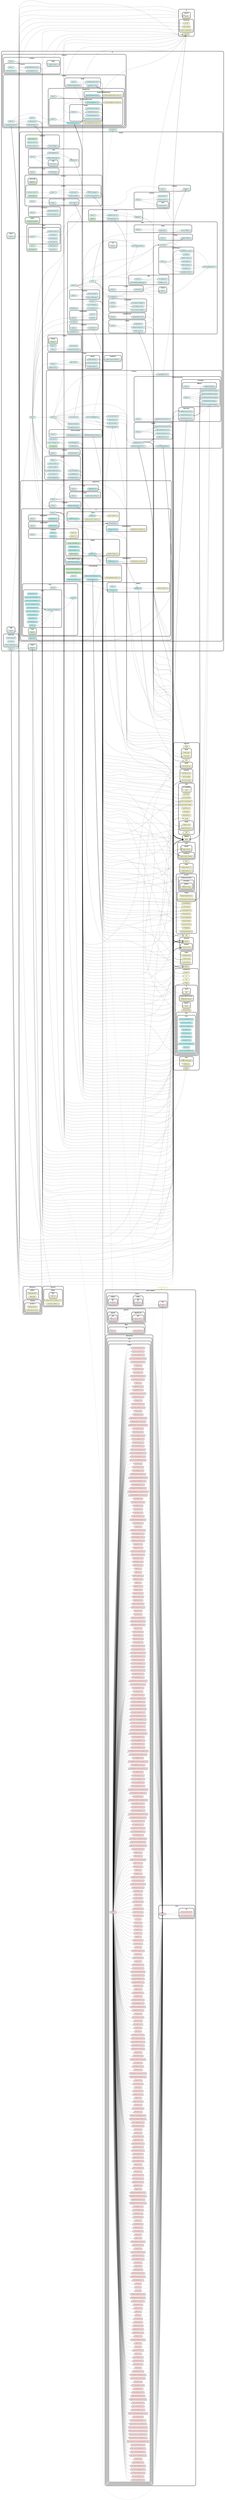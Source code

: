 strict digraph "dependency-cruiser output"{
    rankdir="LR" splines="true" overlap="false" nodesep="0.16" ranksep="0.18" fontname="Helvetica-bold" fontsize="9" style="rounded,bold,filled" fillcolor="#ffffff" compound="true"
    node [shape="box" style="rounded, filled" height="0.2" color="black" fillcolor="#ffffcc" fontcolor="black" fontname="Helvetica" fontsize="9"]
    edge [arrowhead="normal" arrowsize="0.6" penwidth="2.0" color="#00000033" fontname="Helvetica" fontsize="9"]

    subgraph "cluster_@" {label="@" subgraph "cluster_@/bootstrap" {label="bootstrap" "@/bootstrap/env-init" [label=<env-init> tooltip="env-init" ] } }
    subgraph "cluster_@" {label="@" subgraph "cluster_@/bootstrap" {label="bootstrap" "@/bootstrap/event-wiring" [label=<event-wiring> tooltip="event-wiring" ] } }
    subgraph "cluster_@" {label="@" subgraph "cluster_@/bootstrap" {label="bootstrap" "@/bootstrap/feature-registration" [label=<feature-registration> tooltip="feature-registration" ] } }
    subgraph "cluster_@" {label="@" "@/constants" [label=<constants> tooltip="constants" ] }
    subgraph "cluster_@" {label="@" subgraph "cluster_@/shared" {label="shared" "@/shared/logging" [label=<logging> tooltip="logging" ] } }
    subgraph "cluster_@assets" {label="@assets" subgraph "cluster_@assets/styles" {label="styles" "@assets/styles/animation-utilities.css" [label=<animation-utilities.css> tooltip="animation-utilities.css" ] } }
    subgraph "cluster_@assets" {label="@assets" subgraph "cluster_@assets/styles" {label="styles" subgraph "cluster_@assets/styles/base" {label="base" "@assets/styles/base/reset.css" [label=<reset.css> tooltip="reset.css" ] } } }
    subgraph "cluster_@assets" {label="@assets" subgraph "cluster_@assets/styles" {label="styles" "@assets/styles/design-tokens.animation.css" [label=<design-tokens.animation.css> tooltip="design-tokens.animation.css" ] } }
    subgraph "cluster_@features" {label="@features" subgraph "cluster_@features/gallery" {label="gallery" "@features/gallery/GalleryApp" [label=<GalleryApp> tooltip="GalleryApp" ] } }
    subgraph "cluster_@features" {label="@features" subgraph "cluster_@features/gallery" {label="gallery" "@features/gallery/GalleryRenderer" [label=<GalleryRenderer> tooltip="GalleryRenderer" ] } }
    subgraph "cluster_@features" {label="@features" subgraph "cluster_@features/settings" {label="settings" subgraph "cluster_@features/settings/services" {label="services" "@features/settings/services/TwitterTokenExtractor" [label=<TwitterTokenExtractor> tooltip="TwitterTokenExtractor" ] } } }
    subgraph "cluster_@features" {label="@features" subgraph "cluster_@features/settings" {label="settings" subgraph "cluster_@features/settings/services" {label="services" "@features/settings/services/settings-factory" [label=<settings-factory> tooltip="settings-factory" ] } } }
    subgraph "cluster_@shared" {label="@shared" "@shared/browser" [label=<browser> tooltip="browser" ] }
    subgraph "cluster_@shared" {label="@shared" subgraph "cluster_@shared/components" {label="components" "@shared/components/LazyIcon" [label=<LazyIcon> tooltip="LazyIcon" ] } }
    subgraph "cluster_@shared" {label="@shared" subgraph "cluster_@shared/components" {label="components" "@shared/components/hoc" [label=<hoc> tooltip="hoc" ] } }
    subgraph "cluster_@shared" {label="@shared" subgraph "cluster_@shared/components" {label="components" "@shared/components/isolation" [label=<isolation> tooltip="isolation" ] } }
    subgraph "cluster_@shared" {label="@shared" subgraph "cluster_@shared/components" {label="components" "@shared/components/ui" [label=<ui> tooltip="ui" ] } }
    subgraph "cluster_@shared" {label="@shared" subgraph "cluster_@shared/components" {label="components" subgraph "cluster_@shared/components/ui" {label="ui" subgraph "cluster_@shared/components/ui/Button" {label="Button" "@shared/components/ui/Button/Button" [label=<Button> tooltip="Button" ] } } } }
    subgraph "cluster_@shared" {label="@shared" subgraph "cluster_@shared/components" {label="components" subgraph "cluster_@shared/components/ui" {label="ui" subgraph "cluster_@shared/components/ui/Icon" {label="Icon" subgraph "cluster_@shared/components/ui/Icon/hero" {label="hero" "@shared/components/ui/Icon/hero/HeroArrowAutofitHeight.tsx" [label=<HeroArrowAutofitHeight.tsx> tooltip="HeroArrowAutofitHeight.tsx" fillcolor="#bbfeff"] } } } } }
    subgraph "cluster_@shared" {label="@shared" subgraph "cluster_@shared/components" {label="components" subgraph "cluster_@shared/components/ui" {label="ui" subgraph "cluster_@shared/components/ui/Icon" {label="Icon" subgraph "cluster_@shared/components/ui/Icon/hero" {label="hero" "@shared/components/ui/Icon/hero/HeroArrowAutofitWidth.tsx" [label=<HeroArrowAutofitWidth.tsx> tooltip="HeroArrowAutofitWidth.tsx" fillcolor="#bbfeff"] } } } } }
    subgraph "cluster_@shared" {label="@shared" subgraph "cluster_@shared/components" {label="components" subgraph "cluster_@shared/components/ui" {label="ui" subgraph "cluster_@shared/components/ui/Icon" {label="Icon" subgraph "cluster_@shared/components/ui/Icon/hero" {label="hero" "@shared/components/ui/Icon/hero/HeroArrowsMaximize.tsx" [label=<HeroArrowsMaximize.tsx> tooltip="HeroArrowsMaximize.tsx" fillcolor="#bbfeff"] } } } } }
    subgraph "cluster_@shared" {label="@shared" subgraph "cluster_@shared/components" {label="components" subgraph "cluster_@shared/components/ui" {label="ui" subgraph "cluster_@shared/components/ui/Icon" {label="Icon" subgraph "cluster_@shared/components/ui/Icon/hero" {label="hero" "@shared/components/ui/Icon/hero/HeroChevronLeft.tsx" [label=<HeroChevronLeft.tsx> tooltip="HeroChevronLeft.tsx" fillcolor="#bbfeff"] } } } } }
    subgraph "cluster_@shared" {label="@shared" subgraph "cluster_@shared/components" {label="components" subgraph "cluster_@shared/components/ui" {label="ui" subgraph "cluster_@shared/components/ui/Icon" {label="Icon" subgraph "cluster_@shared/components/ui/Icon/hero" {label="hero" "@shared/components/ui/Icon/hero/HeroChevronRight.tsx" [label=<HeroChevronRight.tsx> tooltip="HeroChevronRight.tsx" fillcolor="#bbfeff"] } } } } }
    subgraph "cluster_@shared" {label="@shared" subgraph "cluster_@shared/components" {label="components" subgraph "cluster_@shared/components/ui" {label="ui" subgraph "cluster_@shared/components/ui/Icon" {label="Icon" subgraph "cluster_@shared/components/ui/Icon/hero" {label="hero" "@shared/components/ui/Icon/hero/HeroDownload.tsx" [label=<HeroDownload.tsx> tooltip="HeroDownload.tsx" fillcolor="#bbfeff"] } } } } }
    subgraph "cluster_@shared" {label="@shared" subgraph "cluster_@shared/components" {label="components" subgraph "cluster_@shared/components/ui" {label="ui" subgraph "cluster_@shared/components/ui/Icon" {label="Icon" subgraph "cluster_@shared/components/ui/Icon/hero" {label="hero" "@shared/components/ui/Icon/hero/HeroFileZip.tsx" [label=<HeroFileZip.tsx> tooltip="HeroFileZip.tsx" fillcolor="#bbfeff"] } } } } }
    subgraph "cluster_@shared" {label="@shared" subgraph "cluster_@shared/components" {label="components" subgraph "cluster_@shared/components/ui" {label="ui" subgraph "cluster_@shared/components/ui/Icon" {label="Icon" subgraph "cluster_@shared/components/ui/Icon/hero" {label="hero" "@shared/components/ui/Icon/hero/HeroSettings.tsx" [label=<HeroSettings.tsx> tooltip="HeroSettings.tsx" fillcolor="#bbfeff"] } } } } }
    subgraph "cluster_@shared" {label="@shared" subgraph "cluster_@shared/components" {label="components" subgraph "cluster_@shared/components/ui" {label="ui" subgraph "cluster_@shared/components/ui/Icon" {label="Icon" subgraph "cluster_@shared/components/ui/Icon/hero" {label="hero" "@shared/components/ui/Icon/hero/HeroX.tsx" [label=<HeroX.tsx> tooltip="HeroX.tsx" fillcolor="#bbfeff"] } } } } }
    subgraph "cluster_@shared" {label="@shared" subgraph "cluster_@shared/components" {label="components" subgraph "cluster_@shared/components/ui" {label="ui" subgraph "cluster_@shared/components/ui/Icon" {label="Icon" subgraph "cluster_@shared/components/ui/Icon/hero" {label="hero" "@shared/components/ui/Icon/hero/HeroZoomIn.tsx" [label=<HeroZoomIn.tsx> tooltip="HeroZoomIn.tsx" fillcolor="#bbfeff"] } } } } }
    subgraph "cluster_@shared" {label="@shared" subgraph "cluster_@shared/components" {label="components" subgraph "cluster_@shared/components/ui" {label="ui" "@shared/components/ui/StandardProps" [label=<StandardProps> tooltip="StandardProps" ] } } }
    subgraph "cluster_@shared" {label="@shared" subgraph "cluster_@shared/components" {label="components" subgraph "cluster_@shared/components/ui" {label="ui" subgraph "cluster_@shared/components/ui/Toast" {label="Toast" "@shared/components/ui/Toast/Toast" [label=<Toast> tooltip="Toast" ] } } } }
    subgraph "cluster_@shared" {label="@shared" subgraph "cluster_@shared/components" {label="components" subgraph "cluster_@shared/components/ui" {label="ui" subgraph "cluster_@shared/components/ui/ToolbarWithSettings" {label="ToolbarWithSettings" "@shared/components/ui/ToolbarWithSettings/ToolbarWithSettings" [label=<ToolbarWithSettings> tooltip="ToolbarWithSettings" ] } } } }
    subgraph "cluster_@shared" {label="@shared" subgraph "cluster_@shared/container" {label="container" "@shared/container/service-accessors" [label=<service-accessors> tooltip="service-accessors" ] } }
    subgraph "cluster_@shared" {label="@shared" subgraph "cluster_@shared/container" {label="container" "@shared/container/service-bridge" [label=<service-bridge> tooltip="service-bridge" ] } }
    subgraph "cluster_@shared" {label="@shared" subgraph "cluster_@shared/container" {label="container" "@shared/container/settings-access" [label=<settings-access> tooltip="settings-access" ] } }
    subgraph "cluster_@shared" {label="@shared" "@shared/dom" [label=<dom> tooltip="dom" ] }
    subgraph "cluster_@shared" {label="@shared" subgraph "cluster_@shared/dom" {label="dom" "@shared/dom/DOMCache" [label=<DOMCache> tooltip="DOMCache" ] } }
    subgraph "cluster_@shared" {label="@shared" subgraph "cluster_@shared/dom" {label="dom" "@shared/dom/DOMEventManager" [label=<DOMEventManager> tooltip="DOMEventManager" ] } }
    subgraph "cluster_@shared" {label="@shared" "@shared/error" [label=<error> tooltip="error" ] }
    subgraph "cluster_@shared" {label="@shared" subgraph "cluster_@shared/external" {label="external" "@shared/external/vendors" [label=<vendors> tooltip="vendors" ] } }
    subgraph "cluster_@shared" {label="@shared" subgraph "cluster_@shared/external" {label="external" subgraph "cluster_@shared/external/vendors" {label="vendors" "@shared/external/vendors/heroicons-react" [label=<heroicons-react> tooltip="heroicons-react" ] } } }
    subgraph "cluster_@shared" {label="@shared" subgraph "cluster_@shared/hooks" {label="hooks" "@shared/hooks/useFocusTrap" [label=<useFocusTrap> tooltip="useFocusTrap" ] } }
    subgraph "cluster_@shared" {label="@shared" subgraph "cluster_@shared/hooks" {label="hooks" "@shared/hooks/useScrollLock" [label=<useScrollLock> tooltip="useScrollLock" ] } }
    subgraph "cluster_@shared" {label="@shared" subgraph "cluster_@shared/hooks" {label="hooks" "@shared/hooks/useToolbarState" [label=<useToolbarState> tooltip="useToolbarState" ] } }
    subgraph "cluster_@shared" {label="@shared" "@shared/logging" [label=<logging> tooltip="logging" ] }
    subgraph "cluster_@shared" {label="@shared" subgraph "cluster_@shared/logging" {label="logging" "@shared/logging/logger" [label=<logger> tooltip="logger" ] } }
    subgraph "cluster_@shared" {label="@shared" "@shared/media" [label=<media> tooltip="media" ] }
    subgraph "cluster_@shared" {label="@shared" subgraph "cluster_@shared/media" {label="media" "@shared/media/FilenameService" [label=<FilenameService> tooltip="FilenameService" ] } }
    subgraph "cluster_@shared" {label="@shared" subgraph "cluster_@shared/services" {label="services" "@shared/services/BulkDownloadService" [label=<BulkDownloadService> tooltip="BulkDownloadService" ] } }
    subgraph "cluster_@shared" {label="@shared" subgraph "cluster_@shared/services" {label="services" "@shared/services/EventManager" [label=<EventManager> tooltip="EventManager" ] } }
    subgraph "cluster_@shared" {label="@shared" subgraph "cluster_@shared/services" {label="services" "@shared/services/LanguageService" [label=<LanguageService> tooltip="LanguageService" ] } }
    subgraph "cluster_@shared" {label="@shared" subgraph "cluster_@shared/services" {label="services" "@shared/services/ServiceManager" [label=<ServiceManager> tooltip="ServiceManager" ] } }
    subgraph "cluster_@shared" {label="@shared" subgraph "cluster_@shared/services" {label="services" "@shared/services/ThemeService" [label=<ThemeService> tooltip="ThemeService" ] } }
    subgraph "cluster_@shared" {label="@shared" subgraph "cluster_@shared/services" {label="services" "@shared/services/ToastController" [label=<ToastController> tooltip="ToastController" ] } }
    subgraph "cluster_@shared" {label="@shared" subgraph "cluster_@shared/services" {label="services" "@shared/services/core-services" [label=<core-services> tooltip="core-services" ] } }
    subgraph "cluster_@shared" {label="@shared" subgraph "cluster_@shared/services" {label="services" "@shared/services/iconRegistry" [label=<iconRegistry> tooltip="iconRegistry" ] } }
    subgraph "cluster_@shared" {label="@shared" subgraph "cluster_@shared/services" {label="services" subgraph "cluster_@shared/services/media-extraction" {label="media-extraction" subgraph "cluster_@shared/services/media-extraction/strategies" {label="strategies" subgraph "cluster_@shared/services/media-extraction/strategies/fallback" {label="fallback" "@shared/services/media-extraction/strategies/fallback/FallbackStrategy" [label=<FallbackStrategy> tooltip="FallbackStrategy" ] } } } } }
    subgraph "cluster_@shared" {label="@shared" subgraph "cluster_@shared/services" {label="services" subgraph "cluster_@shared/services/media" {label="media" "@shared/services/media/TwitterVideoExtractor" [label=<TwitterVideoExtractor> tooltip="TwitterVideoExtractor" ] } } }
    subgraph "cluster_@shared" {label="@shared" subgraph "cluster_@shared/services" {label="services" subgraph "cluster_@shared/services/media" {label="media" "@shared/services/media/UsernameExtractionService" [label=<UsernameExtractionService> tooltip="UsernameExtractionService" ] } } }
    subgraph "cluster_@shared" {label="@shared" subgraph "cluster_@shared/services" {label="services" "@shared/services/service-factories" [label=<service-factories> tooltip="service-factories" ] } }
    subgraph "cluster_@shared" {label="@shared" subgraph "cluster_@shared/state" {label="state" subgraph "cluster_@shared/state/mediators" {label="mediators" "@shared/state/mediators/gallery-signal-mediator" [label=<gallery-signal-mediator> tooltip="gallery-signal-mediator" ] } } }
    subgraph "cluster_@shared" {label="@shared" subgraph "cluster_@shared/state" {label="state" subgraph "cluster_@shared/state/signals" {label="signals" "@shared/state/signals/gallery.signals" [label=<gallery.signals> tooltip="gallery.signals" ] } } }
    subgraph "cluster_@shared" {label="@shared" subgraph "cluster_@shared/styles" {label="styles" "@shared/styles/design-tokens.css" [label=<design-tokens.css> tooltip="design-tokens.css" ] } }
    subgraph "cluster_@shared" {label="@shared" subgraph "cluster_@shared/styles" {label="styles" "@shared/styles/isolated-gallery.css" [label=<isolated-gallery.css> tooltip="isolated-gallery.css" ] } }
    subgraph "cluster_@shared" {label="@shared" subgraph "cluster_@shared/types" {label="types" "@shared/types/media.types" [label=<media.types> tooltip="media.types" ] } }
    subgraph "cluster_@shared" {label="@shared" subgraph "cluster_@shared/types" {label="types" "@shared/types/result.types" [label=<result.types> tooltip="result.types" ] } }
    subgraph "cluster_@shared" {label="@shared" "@shared/utils" [label=<utils> tooltip="utils" ] }
    subgraph "cluster_@shared" {label="@shared" subgraph "cluster_@shared/utils" {label="utils" subgraph "cluster_@shared/utils/accessibility" {label="accessibility" "@shared/utils/accessibility/index" [label=<index> tooltip="index" ] } } }
    subgraph "cluster_@shared" {label="@shared" subgraph "cluster_@shared/utils" {label="utils" "@shared/utils/animations" [label=<animations> tooltip="animations" ] } }
    subgraph "cluster_@shared" {label="@shared" subgraph "cluster_@shared/utils" {label="utils" "@shared/utils/error-handling" [label=<error-handling> tooltip="error-handling" ] } }
    subgraph "cluster_@shared" {label="@shared" subgraph "cluster_@shared/utils" {label="utils" "@shared/utils/events" [label=<events> tooltip="events" ] } }
    subgraph "cluster_@shared" {label="@shared" subgraph "cluster_@shared/utils" {label="utils" "@shared/utils/focusTrap" [label=<focusTrap> tooltip="focusTrap" ] } }
    subgraph "cluster_@shared" {label="@shared" subgraph "cluster_@shared/utils" {label="utils" subgraph "cluster_@shared/utils/media" {label="media" "@shared/utils/media/MediaClickDetector" [label=<MediaClickDetector> tooltip="MediaClickDetector" ] } } }
    subgraph "cluster_@shared" {label="@shared" subgraph "cluster_@shared/utils" {label="utils" subgraph "cluster_@shared/utils/media" {label="media" "@shared/utils/media/media-url.util" [label=<media-url.util> tooltip="media-url.util" ] } } }
    subgraph "cluster_@shared" {label="@shared" subgraph "cluster_@shared/utils" {label="utils" "@shared/utils/performance" [label=<performance> tooltip="performance" ] } }
    subgraph "cluster_@shared" {label="@shared" subgraph "cluster_@shared/utils" {label="utils" "@shared/utils/signalSelector" [label=<signalSelector> tooltip="signalSelector" ] } }
    subgraph "cluster_@shared" {label="@shared" subgraph "cluster_@shared/utils" {label="utils" "@shared/utils/timer-management" [label=<timer-management> tooltip="timer-management" ] } }
    subgraph "cluster_@shared" {label="@shared" subgraph "cluster_@shared/utils" {label="utils" "@shared/utils/type-safety-helpers" [label=<type-safety-helpers> tooltip="type-safety-helpers" ] } }
    subgraph "cluster_@shared" {label="@shared" subgraph "cluster_@shared/utils" {label="utils" "@shared/utils/utils" [label=<utils> tooltip="utils" ] } }
    subgraph "cluster_node_modules" {label="node_modules" subgraph "cluster_node_modules/@heroicons" {label="@heroicons" subgraph "cluster_node_modules/@heroicons/react" {label="react" subgraph "cluster_node_modules/@heroicons/react/24" {label="24" subgraph "cluster_node_modules/@heroicons/react/24/outline" {label="outline" "node_modules/@heroicons/react/24/outline/AcademicCapIcon.js" [label=<AcademicCapIcon.js> tooltip="AcademicCapIcon.js" URL="node_modules/@heroicons/react/24/outline/AcademicCapIcon.js" fillcolor="#c40b0a1a" fontcolor="#c40b0a"] } } } } }
    "node_modules/@heroicons/react/24/outline/AcademicCapIcon.js" -> "node_modules/react/index.js" [penwidth="1.0"]
    subgraph "cluster_node_modules" {label="node_modules" subgraph "cluster_node_modules/@heroicons" {label="@heroicons" subgraph "cluster_node_modules/@heroicons/react" {label="react" subgraph "cluster_node_modules/@heroicons/react/24" {label="24" subgraph "cluster_node_modules/@heroicons/react/24/outline" {label="outline" "node_modules/@heroicons/react/24/outline/AdjustmentsHorizontalIcon.js" [label=<AdjustmentsHorizontalIcon.js> tooltip="AdjustmentsHorizontalIcon.js" URL="node_modules/@heroicons/react/24/outline/AdjustmentsHorizontalIcon.js" fillcolor="#c40b0a1a" fontcolor="#c40b0a"] } } } } }
    "node_modules/@heroicons/react/24/outline/AdjustmentsHorizontalIcon.js" -> "node_modules/react/index.js" [penwidth="1.0"]
    subgraph "cluster_node_modules" {label="node_modules" subgraph "cluster_node_modules/@heroicons" {label="@heroicons" subgraph "cluster_node_modules/@heroicons/react" {label="react" subgraph "cluster_node_modules/@heroicons/react/24" {label="24" subgraph "cluster_node_modules/@heroicons/react/24/outline" {label="outline" "node_modules/@heroicons/react/24/outline/AdjustmentsVerticalIcon.js" [label=<AdjustmentsVerticalIcon.js> tooltip="AdjustmentsVerticalIcon.js" URL="node_modules/@heroicons/react/24/outline/AdjustmentsVerticalIcon.js" fillcolor="#c40b0a1a" fontcolor="#c40b0a"] } } } } }
    "node_modules/@heroicons/react/24/outline/AdjustmentsVerticalIcon.js" -> "node_modules/react/index.js" [penwidth="1.0"]
    subgraph "cluster_node_modules" {label="node_modules" subgraph "cluster_node_modules/@heroicons" {label="@heroicons" subgraph "cluster_node_modules/@heroicons/react" {label="react" subgraph "cluster_node_modules/@heroicons/react/24" {label="24" subgraph "cluster_node_modules/@heroicons/react/24/outline" {label="outline" "node_modules/@heroicons/react/24/outline/ArchiveBoxArrowDownIcon.js" [label=<ArchiveBoxArrowDownIcon.js> tooltip="ArchiveBoxArrowDownIcon.js" URL="node_modules/@heroicons/react/24/outline/ArchiveBoxArrowDownIcon.js" fillcolor="#c40b0a1a" fontcolor="#c40b0a"] } } } } }
    "node_modules/@heroicons/react/24/outline/ArchiveBoxArrowDownIcon.js" -> "node_modules/react/index.js" [penwidth="1.0"]
    subgraph "cluster_node_modules" {label="node_modules" subgraph "cluster_node_modules/@heroicons" {label="@heroicons" subgraph "cluster_node_modules/@heroicons/react" {label="react" subgraph "cluster_node_modules/@heroicons/react/24" {label="24" subgraph "cluster_node_modules/@heroicons/react/24/outline" {label="outline" "node_modules/@heroicons/react/24/outline/ArchiveBoxIcon.js" [label=<ArchiveBoxIcon.js> tooltip="ArchiveBoxIcon.js" URL="node_modules/@heroicons/react/24/outline/ArchiveBoxIcon.js" fillcolor="#c40b0a1a" fontcolor="#c40b0a"] } } } } }
    "node_modules/@heroicons/react/24/outline/ArchiveBoxIcon.js" -> "node_modules/react/index.js" [penwidth="1.0"]
    subgraph "cluster_node_modules" {label="node_modules" subgraph "cluster_node_modules/@heroicons" {label="@heroicons" subgraph "cluster_node_modules/@heroicons/react" {label="react" subgraph "cluster_node_modules/@heroicons/react/24" {label="24" subgraph "cluster_node_modules/@heroicons/react/24/outline" {label="outline" "node_modules/@heroicons/react/24/outline/ArchiveBoxXMarkIcon.js" [label=<ArchiveBoxXMarkIcon.js> tooltip="ArchiveBoxXMarkIcon.js" URL="node_modules/@heroicons/react/24/outline/ArchiveBoxXMarkIcon.js" fillcolor="#c40b0a1a" fontcolor="#c40b0a"] } } } } }
    "node_modules/@heroicons/react/24/outline/ArchiveBoxXMarkIcon.js" -> "node_modules/react/index.js" [penwidth="1.0"]
    subgraph "cluster_node_modules" {label="node_modules" subgraph "cluster_node_modules/@heroicons" {label="@heroicons" subgraph "cluster_node_modules/@heroicons/react" {label="react" subgraph "cluster_node_modules/@heroicons/react/24" {label="24" subgraph "cluster_node_modules/@heroicons/react/24/outline" {label="outline" "node_modules/@heroicons/react/24/outline/ArrowDownCircleIcon.js" [label=<ArrowDownCircleIcon.js> tooltip="ArrowDownCircleIcon.js" URL="node_modules/@heroicons/react/24/outline/ArrowDownCircleIcon.js" fillcolor="#c40b0a1a" fontcolor="#c40b0a"] } } } } }
    "node_modules/@heroicons/react/24/outline/ArrowDownCircleIcon.js" -> "node_modules/react/index.js" [penwidth="1.0"]
    subgraph "cluster_node_modules" {label="node_modules" subgraph "cluster_node_modules/@heroicons" {label="@heroicons" subgraph "cluster_node_modules/@heroicons/react" {label="react" subgraph "cluster_node_modules/@heroicons/react/24" {label="24" subgraph "cluster_node_modules/@heroicons/react/24/outline" {label="outline" "node_modules/@heroicons/react/24/outline/ArrowDownIcon.js" [label=<ArrowDownIcon.js> tooltip="ArrowDownIcon.js" URL="node_modules/@heroicons/react/24/outline/ArrowDownIcon.js" fillcolor="#c40b0a1a" fontcolor="#c40b0a"] } } } } }
    "node_modules/@heroicons/react/24/outline/ArrowDownIcon.js" -> "node_modules/react/index.js" [penwidth="1.0"]
    subgraph "cluster_node_modules" {label="node_modules" subgraph "cluster_node_modules/@heroicons" {label="@heroicons" subgraph "cluster_node_modules/@heroicons/react" {label="react" subgraph "cluster_node_modules/@heroicons/react/24" {label="24" subgraph "cluster_node_modules/@heroicons/react/24/outline" {label="outline" "node_modules/@heroicons/react/24/outline/ArrowDownLeftIcon.js" [label=<ArrowDownLeftIcon.js> tooltip="ArrowDownLeftIcon.js" URL="node_modules/@heroicons/react/24/outline/ArrowDownLeftIcon.js" fillcolor="#c40b0a1a" fontcolor="#c40b0a"] } } } } }
    "node_modules/@heroicons/react/24/outline/ArrowDownLeftIcon.js" -> "node_modules/react/index.js" [penwidth="1.0"]
    subgraph "cluster_node_modules" {label="node_modules" subgraph "cluster_node_modules/@heroicons" {label="@heroicons" subgraph "cluster_node_modules/@heroicons/react" {label="react" subgraph "cluster_node_modules/@heroicons/react/24" {label="24" subgraph "cluster_node_modules/@heroicons/react/24/outline" {label="outline" "node_modules/@heroicons/react/24/outline/ArrowDownOnSquareIcon.js" [label=<ArrowDownOnSquareIcon.js> tooltip="ArrowDownOnSquareIcon.js" URL="node_modules/@heroicons/react/24/outline/ArrowDownOnSquareIcon.js" fillcolor="#c40b0a1a" fontcolor="#c40b0a"] } } } } }
    "node_modules/@heroicons/react/24/outline/ArrowDownOnSquareIcon.js" -> "node_modules/react/index.js" [penwidth="1.0"]
    subgraph "cluster_node_modules" {label="node_modules" subgraph "cluster_node_modules/@heroicons" {label="@heroicons" subgraph "cluster_node_modules/@heroicons/react" {label="react" subgraph "cluster_node_modules/@heroicons/react/24" {label="24" subgraph "cluster_node_modules/@heroicons/react/24/outline" {label="outline" "node_modules/@heroicons/react/24/outline/ArrowDownOnSquareStackIcon.js" [label=<ArrowDownOnSquareStackIcon.js> tooltip="ArrowDownOnSquareStackIcon.js" URL="node_modules/@heroicons/react/24/outline/ArrowDownOnSquareStackIcon.js" fillcolor="#c40b0a1a" fontcolor="#c40b0a"] } } } } }
    "node_modules/@heroicons/react/24/outline/ArrowDownOnSquareStackIcon.js" -> "node_modules/react/index.js" [penwidth="1.0"]
    subgraph "cluster_node_modules" {label="node_modules" subgraph "cluster_node_modules/@heroicons" {label="@heroicons" subgraph "cluster_node_modules/@heroicons/react" {label="react" subgraph "cluster_node_modules/@heroicons/react/24" {label="24" subgraph "cluster_node_modules/@heroicons/react/24/outline" {label="outline" "node_modules/@heroicons/react/24/outline/ArrowDownRightIcon.js" [label=<ArrowDownRightIcon.js> tooltip="ArrowDownRightIcon.js" URL="node_modules/@heroicons/react/24/outline/ArrowDownRightIcon.js" fillcolor="#c40b0a1a" fontcolor="#c40b0a"] } } } } }
    "node_modules/@heroicons/react/24/outline/ArrowDownRightIcon.js" -> "node_modules/react/index.js" [penwidth="1.0"]
    subgraph "cluster_node_modules" {label="node_modules" subgraph "cluster_node_modules/@heroicons" {label="@heroicons" subgraph "cluster_node_modules/@heroicons/react" {label="react" subgraph "cluster_node_modules/@heroicons/react/24" {label="24" subgraph "cluster_node_modules/@heroicons/react/24/outline" {label="outline" "node_modules/@heroicons/react/24/outline/ArrowDownTrayIcon.js" [label=<ArrowDownTrayIcon.js> tooltip="ArrowDownTrayIcon.js" URL="node_modules/@heroicons/react/24/outline/ArrowDownTrayIcon.js" fillcolor="#c40b0a1a" fontcolor="#c40b0a"] } } } } }
    "node_modules/@heroicons/react/24/outline/ArrowDownTrayIcon.js" -> "node_modules/react/index.js" [penwidth="1.0"]
    subgraph "cluster_node_modules" {label="node_modules" subgraph "cluster_node_modules/@heroicons" {label="@heroicons" subgraph "cluster_node_modules/@heroicons/react" {label="react" subgraph "cluster_node_modules/@heroicons/react/24" {label="24" subgraph "cluster_node_modules/@heroicons/react/24/outline" {label="outline" "node_modules/@heroicons/react/24/outline/ArrowLeftCircleIcon.js" [label=<ArrowLeftCircleIcon.js> tooltip="ArrowLeftCircleIcon.js" URL="node_modules/@heroicons/react/24/outline/ArrowLeftCircleIcon.js" fillcolor="#c40b0a1a" fontcolor="#c40b0a"] } } } } }
    "node_modules/@heroicons/react/24/outline/ArrowLeftCircleIcon.js" -> "node_modules/react/index.js" [penwidth="1.0"]
    subgraph "cluster_node_modules" {label="node_modules" subgraph "cluster_node_modules/@heroicons" {label="@heroicons" subgraph "cluster_node_modules/@heroicons/react" {label="react" subgraph "cluster_node_modules/@heroicons/react/24" {label="24" subgraph "cluster_node_modules/@heroicons/react/24/outline" {label="outline" "node_modules/@heroicons/react/24/outline/ArrowLeftEndOnRectangleIcon.js" [label=<ArrowLeftEndOnRectangleIcon.js> tooltip="ArrowLeftEndOnRectangleIcon.js" URL="node_modules/@heroicons/react/24/outline/ArrowLeftEndOnRectangleIcon.js" fillcolor="#c40b0a1a" fontcolor="#c40b0a"] } } } } }
    "node_modules/@heroicons/react/24/outline/ArrowLeftEndOnRectangleIcon.js" -> "node_modules/react/index.js" [penwidth="1.0"]
    subgraph "cluster_node_modules" {label="node_modules" subgraph "cluster_node_modules/@heroicons" {label="@heroicons" subgraph "cluster_node_modules/@heroicons/react" {label="react" subgraph "cluster_node_modules/@heroicons/react/24" {label="24" subgraph "cluster_node_modules/@heroicons/react/24/outline" {label="outline" "node_modules/@heroicons/react/24/outline/ArrowLeftIcon.js" [label=<ArrowLeftIcon.js> tooltip="ArrowLeftIcon.js" URL="node_modules/@heroicons/react/24/outline/ArrowLeftIcon.js" fillcolor="#c40b0a1a" fontcolor="#c40b0a"] } } } } }
    "node_modules/@heroicons/react/24/outline/ArrowLeftIcon.js" -> "node_modules/react/index.js" [penwidth="1.0"]
    subgraph "cluster_node_modules" {label="node_modules" subgraph "cluster_node_modules/@heroicons" {label="@heroicons" subgraph "cluster_node_modules/@heroicons/react" {label="react" subgraph "cluster_node_modules/@heroicons/react/24" {label="24" subgraph "cluster_node_modules/@heroicons/react/24/outline" {label="outline" "node_modules/@heroicons/react/24/outline/ArrowLeftOnRectangleIcon.js" [label=<ArrowLeftOnRectangleIcon.js> tooltip="ArrowLeftOnRectangleIcon.js" URL="node_modules/@heroicons/react/24/outline/ArrowLeftOnRectangleIcon.js" fillcolor="#c40b0a1a" fontcolor="#c40b0a"] } } } } }
    "node_modules/@heroicons/react/24/outline/ArrowLeftOnRectangleIcon.js" -> "node_modules/react/index.js" [penwidth="1.0"]
    subgraph "cluster_node_modules" {label="node_modules" subgraph "cluster_node_modules/@heroicons" {label="@heroicons" subgraph "cluster_node_modules/@heroicons/react" {label="react" subgraph "cluster_node_modules/@heroicons/react/24" {label="24" subgraph "cluster_node_modules/@heroicons/react/24/outline" {label="outline" "node_modules/@heroicons/react/24/outline/ArrowLeftStartOnRectangleIcon.js" [label=<ArrowLeftStartOnRectangleIcon.js> tooltip="ArrowLeftStartOnRectangleIcon.js" URL="node_modules/@heroicons/react/24/outline/ArrowLeftStartOnRectangleIcon.js" fillcolor="#c40b0a1a" fontcolor="#c40b0a"] } } } } }
    "node_modules/@heroicons/react/24/outline/ArrowLeftStartOnRectangleIcon.js" -> "node_modules/react/index.js" [penwidth="1.0"]
    subgraph "cluster_node_modules" {label="node_modules" subgraph "cluster_node_modules/@heroicons" {label="@heroicons" subgraph "cluster_node_modules/@heroicons/react" {label="react" subgraph "cluster_node_modules/@heroicons/react/24" {label="24" subgraph "cluster_node_modules/@heroicons/react/24/outline" {label="outline" "node_modules/@heroicons/react/24/outline/ArrowLongDownIcon.js" [label=<ArrowLongDownIcon.js> tooltip="ArrowLongDownIcon.js" URL="node_modules/@heroicons/react/24/outline/ArrowLongDownIcon.js" fillcolor="#c40b0a1a" fontcolor="#c40b0a"] } } } } }
    "node_modules/@heroicons/react/24/outline/ArrowLongDownIcon.js" -> "node_modules/react/index.js" [penwidth="1.0"]
    subgraph "cluster_node_modules" {label="node_modules" subgraph "cluster_node_modules/@heroicons" {label="@heroicons" subgraph "cluster_node_modules/@heroicons/react" {label="react" subgraph "cluster_node_modules/@heroicons/react/24" {label="24" subgraph "cluster_node_modules/@heroicons/react/24/outline" {label="outline" "node_modules/@heroicons/react/24/outline/ArrowLongLeftIcon.js" [label=<ArrowLongLeftIcon.js> tooltip="ArrowLongLeftIcon.js" URL="node_modules/@heroicons/react/24/outline/ArrowLongLeftIcon.js" fillcolor="#c40b0a1a" fontcolor="#c40b0a"] } } } } }
    "node_modules/@heroicons/react/24/outline/ArrowLongLeftIcon.js" -> "node_modules/react/index.js" [penwidth="1.0"]
    subgraph "cluster_node_modules" {label="node_modules" subgraph "cluster_node_modules/@heroicons" {label="@heroicons" subgraph "cluster_node_modules/@heroicons/react" {label="react" subgraph "cluster_node_modules/@heroicons/react/24" {label="24" subgraph "cluster_node_modules/@heroicons/react/24/outline" {label="outline" "node_modules/@heroicons/react/24/outline/ArrowLongRightIcon.js" [label=<ArrowLongRightIcon.js> tooltip="ArrowLongRightIcon.js" URL="node_modules/@heroicons/react/24/outline/ArrowLongRightIcon.js" fillcolor="#c40b0a1a" fontcolor="#c40b0a"] } } } } }
    "node_modules/@heroicons/react/24/outline/ArrowLongRightIcon.js" -> "node_modules/react/index.js" [penwidth="1.0"]
    subgraph "cluster_node_modules" {label="node_modules" subgraph "cluster_node_modules/@heroicons" {label="@heroicons" subgraph "cluster_node_modules/@heroicons/react" {label="react" subgraph "cluster_node_modules/@heroicons/react/24" {label="24" subgraph "cluster_node_modules/@heroicons/react/24/outline" {label="outline" "node_modules/@heroicons/react/24/outline/ArrowLongUpIcon.js" [label=<ArrowLongUpIcon.js> tooltip="ArrowLongUpIcon.js" URL="node_modules/@heroicons/react/24/outline/ArrowLongUpIcon.js" fillcolor="#c40b0a1a" fontcolor="#c40b0a"] } } } } }
    "node_modules/@heroicons/react/24/outline/ArrowLongUpIcon.js" -> "node_modules/react/index.js" [penwidth="1.0"]
    subgraph "cluster_node_modules" {label="node_modules" subgraph "cluster_node_modules/@heroicons" {label="@heroicons" subgraph "cluster_node_modules/@heroicons/react" {label="react" subgraph "cluster_node_modules/@heroicons/react/24" {label="24" subgraph "cluster_node_modules/@heroicons/react/24/outline" {label="outline" "node_modules/@heroicons/react/24/outline/ArrowPathIcon.js" [label=<ArrowPathIcon.js> tooltip="ArrowPathIcon.js" URL="node_modules/@heroicons/react/24/outline/ArrowPathIcon.js" fillcolor="#c40b0a1a" fontcolor="#c40b0a"] } } } } }
    "node_modules/@heroicons/react/24/outline/ArrowPathIcon.js" -> "node_modules/react/index.js" [penwidth="1.0"]
    subgraph "cluster_node_modules" {label="node_modules" subgraph "cluster_node_modules/@heroicons" {label="@heroicons" subgraph "cluster_node_modules/@heroicons/react" {label="react" subgraph "cluster_node_modules/@heroicons/react/24" {label="24" subgraph "cluster_node_modules/@heroicons/react/24/outline" {label="outline" "node_modules/@heroicons/react/24/outline/ArrowPathRoundedSquareIcon.js" [label=<ArrowPathRoundedSquareIcon.js> tooltip="ArrowPathRoundedSquareIcon.js" URL="node_modules/@heroicons/react/24/outline/ArrowPathRoundedSquareIcon.js" fillcolor="#c40b0a1a" fontcolor="#c40b0a"] } } } } }
    "node_modules/@heroicons/react/24/outline/ArrowPathRoundedSquareIcon.js" -> "node_modules/react/index.js" [penwidth="1.0"]
    subgraph "cluster_node_modules" {label="node_modules" subgraph "cluster_node_modules/@heroicons" {label="@heroicons" subgraph "cluster_node_modules/@heroicons/react" {label="react" subgraph "cluster_node_modules/@heroicons/react/24" {label="24" subgraph "cluster_node_modules/@heroicons/react/24/outline" {label="outline" "node_modules/@heroicons/react/24/outline/ArrowRightCircleIcon.js" [label=<ArrowRightCircleIcon.js> tooltip="ArrowRightCircleIcon.js" URL="node_modules/@heroicons/react/24/outline/ArrowRightCircleIcon.js" fillcolor="#c40b0a1a" fontcolor="#c40b0a"] } } } } }
    "node_modules/@heroicons/react/24/outline/ArrowRightCircleIcon.js" -> "node_modules/react/index.js" [penwidth="1.0"]
    subgraph "cluster_node_modules" {label="node_modules" subgraph "cluster_node_modules/@heroicons" {label="@heroicons" subgraph "cluster_node_modules/@heroicons/react" {label="react" subgraph "cluster_node_modules/@heroicons/react/24" {label="24" subgraph "cluster_node_modules/@heroicons/react/24/outline" {label="outline" "node_modules/@heroicons/react/24/outline/ArrowRightEndOnRectangleIcon.js" [label=<ArrowRightEndOnRectangleIcon.js> tooltip="ArrowRightEndOnRectangleIcon.js" URL="node_modules/@heroicons/react/24/outline/ArrowRightEndOnRectangleIcon.js" fillcolor="#c40b0a1a" fontcolor="#c40b0a"] } } } } }
    "node_modules/@heroicons/react/24/outline/ArrowRightEndOnRectangleIcon.js" -> "node_modules/react/index.js" [penwidth="1.0"]
    subgraph "cluster_node_modules" {label="node_modules" subgraph "cluster_node_modules/@heroicons" {label="@heroicons" subgraph "cluster_node_modules/@heroicons/react" {label="react" subgraph "cluster_node_modules/@heroicons/react/24" {label="24" subgraph "cluster_node_modules/@heroicons/react/24/outline" {label="outline" "node_modules/@heroicons/react/24/outline/ArrowRightIcon.js" [label=<ArrowRightIcon.js> tooltip="ArrowRightIcon.js" URL="node_modules/@heroicons/react/24/outline/ArrowRightIcon.js" fillcolor="#c40b0a1a" fontcolor="#c40b0a"] } } } } }
    "node_modules/@heroicons/react/24/outline/ArrowRightIcon.js" -> "node_modules/react/index.js" [penwidth="1.0"]
    subgraph "cluster_node_modules" {label="node_modules" subgraph "cluster_node_modules/@heroicons" {label="@heroicons" subgraph "cluster_node_modules/@heroicons/react" {label="react" subgraph "cluster_node_modules/@heroicons/react/24" {label="24" subgraph "cluster_node_modules/@heroicons/react/24/outline" {label="outline" "node_modules/@heroicons/react/24/outline/ArrowRightOnRectangleIcon.js" [label=<ArrowRightOnRectangleIcon.js> tooltip="ArrowRightOnRectangleIcon.js" URL="node_modules/@heroicons/react/24/outline/ArrowRightOnRectangleIcon.js" fillcolor="#c40b0a1a" fontcolor="#c40b0a"] } } } } }
    "node_modules/@heroicons/react/24/outline/ArrowRightOnRectangleIcon.js" -> "node_modules/react/index.js" [penwidth="1.0"]
    subgraph "cluster_node_modules" {label="node_modules" subgraph "cluster_node_modules/@heroicons" {label="@heroicons" subgraph "cluster_node_modules/@heroicons/react" {label="react" subgraph "cluster_node_modules/@heroicons/react/24" {label="24" subgraph "cluster_node_modules/@heroicons/react/24/outline" {label="outline" "node_modules/@heroicons/react/24/outline/ArrowRightStartOnRectangleIcon.js" [label=<ArrowRightStartOnRectangleIcon.js> tooltip="ArrowRightStartOnRectangleIcon.js" URL="node_modules/@heroicons/react/24/outline/ArrowRightStartOnRectangleIcon.js" fillcolor="#c40b0a1a" fontcolor="#c40b0a"] } } } } }
    "node_modules/@heroicons/react/24/outline/ArrowRightStartOnRectangleIcon.js" -> "node_modules/react/index.js" [penwidth="1.0"]
    subgraph "cluster_node_modules" {label="node_modules" subgraph "cluster_node_modules/@heroicons" {label="@heroicons" subgraph "cluster_node_modules/@heroicons/react" {label="react" subgraph "cluster_node_modules/@heroicons/react/24" {label="24" subgraph "cluster_node_modules/@heroicons/react/24/outline" {label="outline" "node_modules/@heroicons/react/24/outline/ArrowSmallDownIcon.js" [label=<ArrowSmallDownIcon.js> tooltip="ArrowSmallDownIcon.js" URL="node_modules/@heroicons/react/24/outline/ArrowSmallDownIcon.js" fillcolor="#c40b0a1a" fontcolor="#c40b0a"] } } } } }
    "node_modules/@heroicons/react/24/outline/ArrowSmallDownIcon.js" -> "node_modules/react/index.js" [penwidth="1.0"]
    subgraph "cluster_node_modules" {label="node_modules" subgraph "cluster_node_modules/@heroicons" {label="@heroicons" subgraph "cluster_node_modules/@heroicons/react" {label="react" subgraph "cluster_node_modules/@heroicons/react/24" {label="24" subgraph "cluster_node_modules/@heroicons/react/24/outline" {label="outline" "node_modules/@heroicons/react/24/outline/ArrowSmallLeftIcon.js" [label=<ArrowSmallLeftIcon.js> tooltip="ArrowSmallLeftIcon.js" URL="node_modules/@heroicons/react/24/outline/ArrowSmallLeftIcon.js" fillcolor="#c40b0a1a" fontcolor="#c40b0a"] } } } } }
    "node_modules/@heroicons/react/24/outline/ArrowSmallLeftIcon.js" -> "node_modules/react/index.js" [penwidth="1.0"]
    subgraph "cluster_node_modules" {label="node_modules" subgraph "cluster_node_modules/@heroicons" {label="@heroicons" subgraph "cluster_node_modules/@heroicons/react" {label="react" subgraph "cluster_node_modules/@heroicons/react/24" {label="24" subgraph "cluster_node_modules/@heroicons/react/24/outline" {label="outline" "node_modules/@heroicons/react/24/outline/ArrowSmallRightIcon.js" [label=<ArrowSmallRightIcon.js> tooltip="ArrowSmallRightIcon.js" URL="node_modules/@heroicons/react/24/outline/ArrowSmallRightIcon.js" fillcolor="#c40b0a1a" fontcolor="#c40b0a"] } } } } }
    "node_modules/@heroicons/react/24/outline/ArrowSmallRightIcon.js" -> "node_modules/react/index.js" [penwidth="1.0"]
    subgraph "cluster_node_modules" {label="node_modules" subgraph "cluster_node_modules/@heroicons" {label="@heroicons" subgraph "cluster_node_modules/@heroicons/react" {label="react" subgraph "cluster_node_modules/@heroicons/react/24" {label="24" subgraph "cluster_node_modules/@heroicons/react/24/outline" {label="outline" "node_modules/@heroicons/react/24/outline/ArrowSmallUpIcon.js" [label=<ArrowSmallUpIcon.js> tooltip="ArrowSmallUpIcon.js" URL="node_modules/@heroicons/react/24/outline/ArrowSmallUpIcon.js" fillcolor="#c40b0a1a" fontcolor="#c40b0a"] } } } } }
    "node_modules/@heroicons/react/24/outline/ArrowSmallUpIcon.js" -> "node_modules/react/index.js" [penwidth="1.0"]
    subgraph "cluster_node_modules" {label="node_modules" subgraph "cluster_node_modules/@heroicons" {label="@heroicons" subgraph "cluster_node_modules/@heroicons/react" {label="react" subgraph "cluster_node_modules/@heroicons/react/24" {label="24" subgraph "cluster_node_modules/@heroicons/react/24/outline" {label="outline" "node_modules/@heroicons/react/24/outline/ArrowTopRightOnSquareIcon.js" [label=<ArrowTopRightOnSquareIcon.js> tooltip="ArrowTopRightOnSquareIcon.js" URL="node_modules/@heroicons/react/24/outline/ArrowTopRightOnSquareIcon.js" fillcolor="#c40b0a1a" fontcolor="#c40b0a"] } } } } }
    "node_modules/@heroicons/react/24/outline/ArrowTopRightOnSquareIcon.js" -> "node_modules/react/index.js" [penwidth="1.0"]
    subgraph "cluster_node_modules" {label="node_modules" subgraph "cluster_node_modules/@heroicons" {label="@heroicons" subgraph "cluster_node_modules/@heroicons/react" {label="react" subgraph "cluster_node_modules/@heroicons/react/24" {label="24" subgraph "cluster_node_modules/@heroicons/react/24/outline" {label="outline" "node_modules/@heroicons/react/24/outline/ArrowTrendingDownIcon.js" [label=<ArrowTrendingDownIcon.js> tooltip="ArrowTrendingDownIcon.js" URL="node_modules/@heroicons/react/24/outline/ArrowTrendingDownIcon.js" fillcolor="#c40b0a1a" fontcolor="#c40b0a"] } } } } }
    "node_modules/@heroicons/react/24/outline/ArrowTrendingDownIcon.js" -> "node_modules/react/index.js" [penwidth="1.0"]
    subgraph "cluster_node_modules" {label="node_modules" subgraph "cluster_node_modules/@heroicons" {label="@heroicons" subgraph "cluster_node_modules/@heroicons/react" {label="react" subgraph "cluster_node_modules/@heroicons/react/24" {label="24" subgraph "cluster_node_modules/@heroicons/react/24/outline" {label="outline" "node_modules/@heroicons/react/24/outline/ArrowTrendingUpIcon.js" [label=<ArrowTrendingUpIcon.js> tooltip="ArrowTrendingUpIcon.js" URL="node_modules/@heroicons/react/24/outline/ArrowTrendingUpIcon.js" fillcolor="#c40b0a1a" fontcolor="#c40b0a"] } } } } }
    "node_modules/@heroicons/react/24/outline/ArrowTrendingUpIcon.js" -> "node_modules/react/index.js" [penwidth="1.0"]
    subgraph "cluster_node_modules" {label="node_modules" subgraph "cluster_node_modules/@heroicons" {label="@heroicons" subgraph "cluster_node_modules/@heroicons/react" {label="react" subgraph "cluster_node_modules/@heroicons/react/24" {label="24" subgraph "cluster_node_modules/@heroicons/react/24/outline" {label="outline" "node_modules/@heroicons/react/24/outline/ArrowTurnDownLeftIcon.js" [label=<ArrowTurnDownLeftIcon.js> tooltip="ArrowTurnDownLeftIcon.js" URL="node_modules/@heroicons/react/24/outline/ArrowTurnDownLeftIcon.js" fillcolor="#c40b0a1a" fontcolor="#c40b0a"] } } } } }
    "node_modules/@heroicons/react/24/outline/ArrowTurnDownLeftIcon.js" -> "node_modules/react/index.js" [penwidth="1.0"]
    subgraph "cluster_node_modules" {label="node_modules" subgraph "cluster_node_modules/@heroicons" {label="@heroicons" subgraph "cluster_node_modules/@heroicons/react" {label="react" subgraph "cluster_node_modules/@heroicons/react/24" {label="24" subgraph "cluster_node_modules/@heroicons/react/24/outline" {label="outline" "node_modules/@heroicons/react/24/outline/ArrowTurnDownRightIcon.js" [label=<ArrowTurnDownRightIcon.js> tooltip="ArrowTurnDownRightIcon.js" URL="node_modules/@heroicons/react/24/outline/ArrowTurnDownRightIcon.js" fillcolor="#c40b0a1a" fontcolor="#c40b0a"] } } } } }
    "node_modules/@heroicons/react/24/outline/ArrowTurnDownRightIcon.js" -> "node_modules/react/index.js" [penwidth="1.0"]
    subgraph "cluster_node_modules" {label="node_modules" subgraph "cluster_node_modules/@heroicons" {label="@heroicons" subgraph "cluster_node_modules/@heroicons/react" {label="react" subgraph "cluster_node_modules/@heroicons/react/24" {label="24" subgraph "cluster_node_modules/@heroicons/react/24/outline" {label="outline" "node_modules/@heroicons/react/24/outline/ArrowTurnLeftDownIcon.js" [label=<ArrowTurnLeftDownIcon.js> tooltip="ArrowTurnLeftDownIcon.js" URL="node_modules/@heroicons/react/24/outline/ArrowTurnLeftDownIcon.js" fillcolor="#c40b0a1a" fontcolor="#c40b0a"] } } } } }
    "node_modules/@heroicons/react/24/outline/ArrowTurnLeftDownIcon.js" -> "node_modules/react/index.js" [penwidth="1.0"]
    subgraph "cluster_node_modules" {label="node_modules" subgraph "cluster_node_modules/@heroicons" {label="@heroicons" subgraph "cluster_node_modules/@heroicons/react" {label="react" subgraph "cluster_node_modules/@heroicons/react/24" {label="24" subgraph "cluster_node_modules/@heroicons/react/24/outline" {label="outline" "node_modules/@heroicons/react/24/outline/ArrowTurnLeftUpIcon.js" [label=<ArrowTurnLeftUpIcon.js> tooltip="ArrowTurnLeftUpIcon.js" URL="node_modules/@heroicons/react/24/outline/ArrowTurnLeftUpIcon.js" fillcolor="#c40b0a1a" fontcolor="#c40b0a"] } } } } }
    "node_modules/@heroicons/react/24/outline/ArrowTurnLeftUpIcon.js" -> "node_modules/react/index.js" [penwidth="1.0"]
    subgraph "cluster_node_modules" {label="node_modules" subgraph "cluster_node_modules/@heroicons" {label="@heroicons" subgraph "cluster_node_modules/@heroicons/react" {label="react" subgraph "cluster_node_modules/@heroicons/react/24" {label="24" subgraph "cluster_node_modules/@heroicons/react/24/outline" {label="outline" "node_modules/@heroicons/react/24/outline/ArrowTurnRightDownIcon.js" [label=<ArrowTurnRightDownIcon.js> tooltip="ArrowTurnRightDownIcon.js" URL="node_modules/@heroicons/react/24/outline/ArrowTurnRightDownIcon.js" fillcolor="#c40b0a1a" fontcolor="#c40b0a"] } } } } }
    "node_modules/@heroicons/react/24/outline/ArrowTurnRightDownIcon.js" -> "node_modules/react/index.js" [penwidth="1.0"]
    subgraph "cluster_node_modules" {label="node_modules" subgraph "cluster_node_modules/@heroicons" {label="@heroicons" subgraph "cluster_node_modules/@heroicons/react" {label="react" subgraph "cluster_node_modules/@heroicons/react/24" {label="24" subgraph "cluster_node_modules/@heroicons/react/24/outline" {label="outline" "node_modules/@heroicons/react/24/outline/ArrowTurnRightUpIcon.js" [label=<ArrowTurnRightUpIcon.js> tooltip="ArrowTurnRightUpIcon.js" URL="node_modules/@heroicons/react/24/outline/ArrowTurnRightUpIcon.js" fillcolor="#c40b0a1a" fontcolor="#c40b0a"] } } } } }
    "node_modules/@heroicons/react/24/outline/ArrowTurnRightUpIcon.js" -> "node_modules/react/index.js" [penwidth="1.0"]
    subgraph "cluster_node_modules" {label="node_modules" subgraph "cluster_node_modules/@heroicons" {label="@heroicons" subgraph "cluster_node_modules/@heroicons/react" {label="react" subgraph "cluster_node_modules/@heroicons/react/24" {label="24" subgraph "cluster_node_modules/@heroicons/react/24/outline" {label="outline" "node_modules/@heroicons/react/24/outline/ArrowTurnUpLeftIcon.js" [label=<ArrowTurnUpLeftIcon.js> tooltip="ArrowTurnUpLeftIcon.js" URL="node_modules/@heroicons/react/24/outline/ArrowTurnUpLeftIcon.js" fillcolor="#c40b0a1a" fontcolor="#c40b0a"] } } } } }
    "node_modules/@heroicons/react/24/outline/ArrowTurnUpLeftIcon.js" -> "node_modules/react/index.js" [penwidth="1.0"]
    subgraph "cluster_node_modules" {label="node_modules" subgraph "cluster_node_modules/@heroicons" {label="@heroicons" subgraph "cluster_node_modules/@heroicons/react" {label="react" subgraph "cluster_node_modules/@heroicons/react/24" {label="24" subgraph "cluster_node_modules/@heroicons/react/24/outline" {label="outline" "node_modules/@heroicons/react/24/outline/ArrowTurnUpRightIcon.js" [label=<ArrowTurnUpRightIcon.js> tooltip="ArrowTurnUpRightIcon.js" URL="node_modules/@heroicons/react/24/outline/ArrowTurnUpRightIcon.js" fillcolor="#c40b0a1a" fontcolor="#c40b0a"] } } } } }
    "node_modules/@heroicons/react/24/outline/ArrowTurnUpRightIcon.js" -> "node_modules/react/index.js" [penwidth="1.0"]
    subgraph "cluster_node_modules" {label="node_modules" subgraph "cluster_node_modules/@heroicons" {label="@heroicons" subgraph "cluster_node_modules/@heroicons/react" {label="react" subgraph "cluster_node_modules/@heroicons/react/24" {label="24" subgraph "cluster_node_modules/@heroicons/react/24/outline" {label="outline" "node_modules/@heroicons/react/24/outline/ArrowUpCircleIcon.js" [label=<ArrowUpCircleIcon.js> tooltip="ArrowUpCircleIcon.js" URL="node_modules/@heroicons/react/24/outline/ArrowUpCircleIcon.js" fillcolor="#c40b0a1a" fontcolor="#c40b0a"] } } } } }
    "node_modules/@heroicons/react/24/outline/ArrowUpCircleIcon.js" -> "node_modules/react/index.js" [penwidth="1.0"]
    subgraph "cluster_node_modules" {label="node_modules" subgraph "cluster_node_modules/@heroicons" {label="@heroicons" subgraph "cluster_node_modules/@heroicons/react" {label="react" subgraph "cluster_node_modules/@heroicons/react/24" {label="24" subgraph "cluster_node_modules/@heroicons/react/24/outline" {label="outline" "node_modules/@heroicons/react/24/outline/ArrowUpIcon.js" [label=<ArrowUpIcon.js> tooltip="ArrowUpIcon.js" URL="node_modules/@heroicons/react/24/outline/ArrowUpIcon.js" fillcolor="#c40b0a1a" fontcolor="#c40b0a"] } } } } }
    "node_modules/@heroicons/react/24/outline/ArrowUpIcon.js" -> "node_modules/react/index.js" [penwidth="1.0"]
    subgraph "cluster_node_modules" {label="node_modules" subgraph "cluster_node_modules/@heroicons" {label="@heroicons" subgraph "cluster_node_modules/@heroicons/react" {label="react" subgraph "cluster_node_modules/@heroicons/react/24" {label="24" subgraph "cluster_node_modules/@heroicons/react/24/outline" {label="outline" "node_modules/@heroicons/react/24/outline/ArrowUpLeftIcon.js" [label=<ArrowUpLeftIcon.js> tooltip="ArrowUpLeftIcon.js" URL="node_modules/@heroicons/react/24/outline/ArrowUpLeftIcon.js" fillcolor="#c40b0a1a" fontcolor="#c40b0a"] } } } } }
    "node_modules/@heroicons/react/24/outline/ArrowUpLeftIcon.js" -> "node_modules/react/index.js" [penwidth="1.0"]
    subgraph "cluster_node_modules" {label="node_modules" subgraph "cluster_node_modules/@heroicons" {label="@heroicons" subgraph "cluster_node_modules/@heroicons/react" {label="react" subgraph "cluster_node_modules/@heroicons/react/24" {label="24" subgraph "cluster_node_modules/@heroicons/react/24/outline" {label="outline" "node_modules/@heroicons/react/24/outline/ArrowUpOnSquareIcon.js" [label=<ArrowUpOnSquareIcon.js> tooltip="ArrowUpOnSquareIcon.js" URL="node_modules/@heroicons/react/24/outline/ArrowUpOnSquareIcon.js" fillcolor="#c40b0a1a" fontcolor="#c40b0a"] } } } } }
    "node_modules/@heroicons/react/24/outline/ArrowUpOnSquareIcon.js" -> "node_modules/react/index.js" [penwidth="1.0"]
    subgraph "cluster_node_modules" {label="node_modules" subgraph "cluster_node_modules/@heroicons" {label="@heroicons" subgraph "cluster_node_modules/@heroicons/react" {label="react" subgraph "cluster_node_modules/@heroicons/react/24" {label="24" subgraph "cluster_node_modules/@heroicons/react/24/outline" {label="outline" "node_modules/@heroicons/react/24/outline/ArrowUpOnSquareStackIcon.js" [label=<ArrowUpOnSquareStackIcon.js> tooltip="ArrowUpOnSquareStackIcon.js" URL="node_modules/@heroicons/react/24/outline/ArrowUpOnSquareStackIcon.js" fillcolor="#c40b0a1a" fontcolor="#c40b0a"] } } } } }
    "node_modules/@heroicons/react/24/outline/ArrowUpOnSquareStackIcon.js" -> "node_modules/react/index.js" [penwidth="1.0"]
    subgraph "cluster_node_modules" {label="node_modules" subgraph "cluster_node_modules/@heroicons" {label="@heroicons" subgraph "cluster_node_modules/@heroicons/react" {label="react" subgraph "cluster_node_modules/@heroicons/react/24" {label="24" subgraph "cluster_node_modules/@heroicons/react/24/outline" {label="outline" "node_modules/@heroicons/react/24/outline/ArrowUpRightIcon.js" [label=<ArrowUpRightIcon.js> tooltip="ArrowUpRightIcon.js" URL="node_modules/@heroicons/react/24/outline/ArrowUpRightIcon.js" fillcolor="#c40b0a1a" fontcolor="#c40b0a"] } } } } }
    "node_modules/@heroicons/react/24/outline/ArrowUpRightIcon.js" -> "node_modules/react/index.js" [penwidth="1.0"]
    subgraph "cluster_node_modules" {label="node_modules" subgraph "cluster_node_modules/@heroicons" {label="@heroicons" subgraph "cluster_node_modules/@heroicons/react" {label="react" subgraph "cluster_node_modules/@heroicons/react/24" {label="24" subgraph "cluster_node_modules/@heroicons/react/24/outline" {label="outline" "node_modules/@heroicons/react/24/outline/ArrowUpTrayIcon.js" [label=<ArrowUpTrayIcon.js> tooltip="ArrowUpTrayIcon.js" URL="node_modules/@heroicons/react/24/outline/ArrowUpTrayIcon.js" fillcolor="#c40b0a1a" fontcolor="#c40b0a"] } } } } }
    "node_modules/@heroicons/react/24/outline/ArrowUpTrayIcon.js" -> "node_modules/react/index.js" [penwidth="1.0"]
    subgraph "cluster_node_modules" {label="node_modules" subgraph "cluster_node_modules/@heroicons" {label="@heroicons" subgraph "cluster_node_modules/@heroicons/react" {label="react" subgraph "cluster_node_modules/@heroicons/react/24" {label="24" subgraph "cluster_node_modules/@heroicons/react/24/outline" {label="outline" "node_modules/@heroicons/react/24/outline/ArrowUturnDownIcon.js" [label=<ArrowUturnDownIcon.js> tooltip="ArrowUturnDownIcon.js" URL="node_modules/@heroicons/react/24/outline/ArrowUturnDownIcon.js" fillcolor="#c40b0a1a" fontcolor="#c40b0a"] } } } } }
    "node_modules/@heroicons/react/24/outline/ArrowUturnDownIcon.js" -> "node_modules/react/index.js" [penwidth="1.0"]
    subgraph "cluster_node_modules" {label="node_modules" subgraph "cluster_node_modules/@heroicons" {label="@heroicons" subgraph "cluster_node_modules/@heroicons/react" {label="react" subgraph "cluster_node_modules/@heroicons/react/24" {label="24" subgraph "cluster_node_modules/@heroicons/react/24/outline" {label="outline" "node_modules/@heroicons/react/24/outline/ArrowUturnLeftIcon.js" [label=<ArrowUturnLeftIcon.js> tooltip="ArrowUturnLeftIcon.js" URL="node_modules/@heroicons/react/24/outline/ArrowUturnLeftIcon.js" fillcolor="#c40b0a1a" fontcolor="#c40b0a"] } } } } }
    "node_modules/@heroicons/react/24/outline/ArrowUturnLeftIcon.js" -> "node_modules/react/index.js" [penwidth="1.0"]
    subgraph "cluster_node_modules" {label="node_modules" subgraph "cluster_node_modules/@heroicons" {label="@heroicons" subgraph "cluster_node_modules/@heroicons/react" {label="react" subgraph "cluster_node_modules/@heroicons/react/24" {label="24" subgraph "cluster_node_modules/@heroicons/react/24/outline" {label="outline" "node_modules/@heroicons/react/24/outline/ArrowUturnRightIcon.js" [label=<ArrowUturnRightIcon.js> tooltip="ArrowUturnRightIcon.js" URL="node_modules/@heroicons/react/24/outline/ArrowUturnRightIcon.js" fillcolor="#c40b0a1a" fontcolor="#c40b0a"] } } } } }
    "node_modules/@heroicons/react/24/outline/ArrowUturnRightIcon.js" -> "node_modules/react/index.js" [penwidth="1.0"]
    subgraph "cluster_node_modules" {label="node_modules" subgraph "cluster_node_modules/@heroicons" {label="@heroicons" subgraph "cluster_node_modules/@heroicons/react" {label="react" subgraph "cluster_node_modules/@heroicons/react/24" {label="24" subgraph "cluster_node_modules/@heroicons/react/24/outline" {label="outline" "node_modules/@heroicons/react/24/outline/ArrowUturnUpIcon.js" [label=<ArrowUturnUpIcon.js> tooltip="ArrowUturnUpIcon.js" URL="node_modules/@heroicons/react/24/outline/ArrowUturnUpIcon.js" fillcolor="#c40b0a1a" fontcolor="#c40b0a"] } } } } }
    "node_modules/@heroicons/react/24/outline/ArrowUturnUpIcon.js" -> "node_modules/react/index.js" [penwidth="1.0"]
    subgraph "cluster_node_modules" {label="node_modules" subgraph "cluster_node_modules/@heroicons" {label="@heroicons" subgraph "cluster_node_modules/@heroicons/react" {label="react" subgraph "cluster_node_modules/@heroicons/react/24" {label="24" subgraph "cluster_node_modules/@heroicons/react/24/outline" {label="outline" "node_modules/@heroicons/react/24/outline/ArrowsPointingInIcon.js" [label=<ArrowsPointingInIcon.js> tooltip="ArrowsPointingInIcon.js" URL="node_modules/@heroicons/react/24/outline/ArrowsPointingInIcon.js" fillcolor="#c40b0a1a" fontcolor="#c40b0a"] } } } } }
    "node_modules/@heroicons/react/24/outline/ArrowsPointingInIcon.js" -> "node_modules/react/index.js" [penwidth="1.0"]
    subgraph "cluster_node_modules" {label="node_modules" subgraph "cluster_node_modules/@heroicons" {label="@heroicons" subgraph "cluster_node_modules/@heroicons/react" {label="react" subgraph "cluster_node_modules/@heroicons/react/24" {label="24" subgraph "cluster_node_modules/@heroicons/react/24/outline" {label="outline" "node_modules/@heroicons/react/24/outline/ArrowsPointingOutIcon.js" [label=<ArrowsPointingOutIcon.js> tooltip="ArrowsPointingOutIcon.js" URL="node_modules/@heroicons/react/24/outline/ArrowsPointingOutIcon.js" fillcolor="#c40b0a1a" fontcolor="#c40b0a"] } } } } }
    "node_modules/@heroicons/react/24/outline/ArrowsPointingOutIcon.js" -> "node_modules/react/index.js" [penwidth="1.0"]
    subgraph "cluster_node_modules" {label="node_modules" subgraph "cluster_node_modules/@heroicons" {label="@heroicons" subgraph "cluster_node_modules/@heroicons/react" {label="react" subgraph "cluster_node_modules/@heroicons/react/24" {label="24" subgraph "cluster_node_modules/@heroicons/react/24/outline" {label="outline" "node_modules/@heroicons/react/24/outline/ArrowsRightLeftIcon.js" [label=<ArrowsRightLeftIcon.js> tooltip="ArrowsRightLeftIcon.js" URL="node_modules/@heroicons/react/24/outline/ArrowsRightLeftIcon.js" fillcolor="#c40b0a1a" fontcolor="#c40b0a"] } } } } }
    "node_modules/@heroicons/react/24/outline/ArrowsRightLeftIcon.js" -> "node_modules/react/index.js" [penwidth="1.0"]
    subgraph "cluster_node_modules" {label="node_modules" subgraph "cluster_node_modules/@heroicons" {label="@heroicons" subgraph "cluster_node_modules/@heroicons/react" {label="react" subgraph "cluster_node_modules/@heroicons/react/24" {label="24" subgraph "cluster_node_modules/@heroicons/react/24/outline" {label="outline" "node_modules/@heroicons/react/24/outline/ArrowsUpDownIcon.js" [label=<ArrowsUpDownIcon.js> tooltip="ArrowsUpDownIcon.js" URL="node_modules/@heroicons/react/24/outline/ArrowsUpDownIcon.js" fillcolor="#c40b0a1a" fontcolor="#c40b0a"] } } } } }
    "node_modules/@heroicons/react/24/outline/ArrowsUpDownIcon.js" -> "node_modules/react/index.js" [penwidth="1.0"]
    subgraph "cluster_node_modules" {label="node_modules" subgraph "cluster_node_modules/@heroicons" {label="@heroicons" subgraph "cluster_node_modules/@heroicons/react" {label="react" subgraph "cluster_node_modules/@heroicons/react/24" {label="24" subgraph "cluster_node_modules/@heroicons/react/24/outline" {label="outline" "node_modules/@heroicons/react/24/outline/AtSymbolIcon.js" [label=<AtSymbolIcon.js> tooltip="AtSymbolIcon.js" URL="node_modules/@heroicons/react/24/outline/AtSymbolIcon.js" fillcolor="#c40b0a1a" fontcolor="#c40b0a"] } } } } }
    "node_modules/@heroicons/react/24/outline/AtSymbolIcon.js" -> "node_modules/react/index.js" [penwidth="1.0"]
    subgraph "cluster_node_modules" {label="node_modules" subgraph "cluster_node_modules/@heroicons" {label="@heroicons" subgraph "cluster_node_modules/@heroicons/react" {label="react" subgraph "cluster_node_modules/@heroicons/react/24" {label="24" subgraph "cluster_node_modules/@heroicons/react/24/outline" {label="outline" "node_modules/@heroicons/react/24/outline/BackspaceIcon.js" [label=<BackspaceIcon.js> tooltip="BackspaceIcon.js" URL="node_modules/@heroicons/react/24/outline/BackspaceIcon.js" fillcolor="#c40b0a1a" fontcolor="#c40b0a"] } } } } }
    "node_modules/@heroicons/react/24/outline/BackspaceIcon.js" -> "node_modules/react/index.js" [penwidth="1.0"]
    subgraph "cluster_node_modules" {label="node_modules" subgraph "cluster_node_modules/@heroicons" {label="@heroicons" subgraph "cluster_node_modules/@heroicons/react" {label="react" subgraph "cluster_node_modules/@heroicons/react/24" {label="24" subgraph "cluster_node_modules/@heroicons/react/24/outline" {label="outline" "node_modules/@heroicons/react/24/outline/BackwardIcon.js" [label=<BackwardIcon.js> tooltip="BackwardIcon.js" URL="node_modules/@heroicons/react/24/outline/BackwardIcon.js" fillcolor="#c40b0a1a" fontcolor="#c40b0a"] } } } } }
    "node_modules/@heroicons/react/24/outline/BackwardIcon.js" -> "node_modules/react/index.js" [penwidth="1.0"]
    subgraph "cluster_node_modules" {label="node_modules" subgraph "cluster_node_modules/@heroicons" {label="@heroicons" subgraph "cluster_node_modules/@heroicons/react" {label="react" subgraph "cluster_node_modules/@heroicons/react/24" {label="24" subgraph "cluster_node_modules/@heroicons/react/24/outline" {label="outline" "node_modules/@heroicons/react/24/outline/BanknotesIcon.js" [label=<BanknotesIcon.js> tooltip="BanknotesIcon.js" URL="node_modules/@heroicons/react/24/outline/BanknotesIcon.js" fillcolor="#c40b0a1a" fontcolor="#c40b0a"] } } } } }
    "node_modules/@heroicons/react/24/outline/BanknotesIcon.js" -> "node_modules/react/index.js" [penwidth="1.0"]
    subgraph "cluster_node_modules" {label="node_modules" subgraph "cluster_node_modules/@heroicons" {label="@heroicons" subgraph "cluster_node_modules/@heroicons/react" {label="react" subgraph "cluster_node_modules/@heroicons/react/24" {label="24" subgraph "cluster_node_modules/@heroicons/react/24/outline" {label="outline" "node_modules/@heroicons/react/24/outline/Bars2Icon.js" [label=<Bars2Icon.js> tooltip="Bars2Icon.js" URL="node_modules/@heroicons/react/24/outline/Bars2Icon.js" fillcolor="#c40b0a1a" fontcolor="#c40b0a"] } } } } }
    "node_modules/@heroicons/react/24/outline/Bars2Icon.js" -> "node_modules/react/index.js" [penwidth="1.0"]
    subgraph "cluster_node_modules" {label="node_modules" subgraph "cluster_node_modules/@heroicons" {label="@heroicons" subgraph "cluster_node_modules/@heroicons/react" {label="react" subgraph "cluster_node_modules/@heroicons/react/24" {label="24" subgraph "cluster_node_modules/@heroicons/react/24/outline" {label="outline" "node_modules/@heroicons/react/24/outline/Bars3BottomLeftIcon.js" [label=<Bars3BottomLeftIcon.js> tooltip="Bars3BottomLeftIcon.js" URL="node_modules/@heroicons/react/24/outline/Bars3BottomLeftIcon.js" fillcolor="#c40b0a1a" fontcolor="#c40b0a"] } } } } }
    "node_modules/@heroicons/react/24/outline/Bars3BottomLeftIcon.js" -> "node_modules/react/index.js" [penwidth="1.0"]
    subgraph "cluster_node_modules" {label="node_modules" subgraph "cluster_node_modules/@heroicons" {label="@heroicons" subgraph "cluster_node_modules/@heroicons/react" {label="react" subgraph "cluster_node_modules/@heroicons/react/24" {label="24" subgraph "cluster_node_modules/@heroicons/react/24/outline" {label="outline" "node_modules/@heroicons/react/24/outline/Bars3BottomRightIcon.js" [label=<Bars3BottomRightIcon.js> tooltip="Bars3BottomRightIcon.js" URL="node_modules/@heroicons/react/24/outline/Bars3BottomRightIcon.js" fillcolor="#c40b0a1a" fontcolor="#c40b0a"] } } } } }
    "node_modules/@heroicons/react/24/outline/Bars3BottomRightIcon.js" -> "node_modules/react/index.js" [penwidth="1.0"]
    subgraph "cluster_node_modules" {label="node_modules" subgraph "cluster_node_modules/@heroicons" {label="@heroicons" subgraph "cluster_node_modules/@heroicons/react" {label="react" subgraph "cluster_node_modules/@heroicons/react/24" {label="24" subgraph "cluster_node_modules/@heroicons/react/24/outline" {label="outline" "node_modules/@heroicons/react/24/outline/Bars3CenterLeftIcon.js" [label=<Bars3CenterLeftIcon.js> tooltip="Bars3CenterLeftIcon.js" URL="node_modules/@heroicons/react/24/outline/Bars3CenterLeftIcon.js" fillcolor="#c40b0a1a" fontcolor="#c40b0a"] } } } } }
    "node_modules/@heroicons/react/24/outline/Bars3CenterLeftIcon.js" -> "node_modules/react/index.js" [penwidth="1.0"]
    subgraph "cluster_node_modules" {label="node_modules" subgraph "cluster_node_modules/@heroicons" {label="@heroicons" subgraph "cluster_node_modules/@heroicons/react" {label="react" subgraph "cluster_node_modules/@heroicons/react/24" {label="24" subgraph "cluster_node_modules/@heroicons/react/24/outline" {label="outline" "node_modules/@heroicons/react/24/outline/Bars3Icon.js" [label=<Bars3Icon.js> tooltip="Bars3Icon.js" URL="node_modules/@heroicons/react/24/outline/Bars3Icon.js" fillcolor="#c40b0a1a" fontcolor="#c40b0a"] } } } } }
    "node_modules/@heroicons/react/24/outline/Bars3Icon.js" -> "node_modules/react/index.js" [penwidth="1.0"]
    subgraph "cluster_node_modules" {label="node_modules" subgraph "cluster_node_modules/@heroicons" {label="@heroicons" subgraph "cluster_node_modules/@heroicons/react" {label="react" subgraph "cluster_node_modules/@heroicons/react/24" {label="24" subgraph "cluster_node_modules/@heroicons/react/24/outline" {label="outline" "node_modules/@heroicons/react/24/outline/Bars4Icon.js" [label=<Bars4Icon.js> tooltip="Bars4Icon.js" URL="node_modules/@heroicons/react/24/outline/Bars4Icon.js" fillcolor="#c40b0a1a" fontcolor="#c40b0a"] } } } } }
    "node_modules/@heroicons/react/24/outline/Bars4Icon.js" -> "node_modules/react/index.js" [penwidth="1.0"]
    subgraph "cluster_node_modules" {label="node_modules" subgraph "cluster_node_modules/@heroicons" {label="@heroicons" subgraph "cluster_node_modules/@heroicons/react" {label="react" subgraph "cluster_node_modules/@heroicons/react/24" {label="24" subgraph "cluster_node_modules/@heroicons/react/24/outline" {label="outline" "node_modules/@heroicons/react/24/outline/BarsArrowDownIcon.js" [label=<BarsArrowDownIcon.js> tooltip="BarsArrowDownIcon.js" URL="node_modules/@heroicons/react/24/outline/BarsArrowDownIcon.js" fillcolor="#c40b0a1a" fontcolor="#c40b0a"] } } } } }
    "node_modules/@heroicons/react/24/outline/BarsArrowDownIcon.js" -> "node_modules/react/index.js" [penwidth="1.0"]
    subgraph "cluster_node_modules" {label="node_modules" subgraph "cluster_node_modules/@heroicons" {label="@heroicons" subgraph "cluster_node_modules/@heroicons/react" {label="react" subgraph "cluster_node_modules/@heroicons/react/24" {label="24" subgraph "cluster_node_modules/@heroicons/react/24/outline" {label="outline" "node_modules/@heroicons/react/24/outline/BarsArrowUpIcon.js" [label=<BarsArrowUpIcon.js> tooltip="BarsArrowUpIcon.js" URL="node_modules/@heroicons/react/24/outline/BarsArrowUpIcon.js" fillcolor="#c40b0a1a" fontcolor="#c40b0a"] } } } } }
    "node_modules/@heroicons/react/24/outline/BarsArrowUpIcon.js" -> "node_modules/react/index.js" [penwidth="1.0"]
    subgraph "cluster_node_modules" {label="node_modules" subgraph "cluster_node_modules/@heroicons" {label="@heroicons" subgraph "cluster_node_modules/@heroicons/react" {label="react" subgraph "cluster_node_modules/@heroicons/react/24" {label="24" subgraph "cluster_node_modules/@heroicons/react/24/outline" {label="outline" "node_modules/@heroicons/react/24/outline/Battery0Icon.js" [label=<Battery0Icon.js> tooltip="Battery0Icon.js" URL="node_modules/@heroicons/react/24/outline/Battery0Icon.js" fillcolor="#c40b0a1a" fontcolor="#c40b0a"] } } } } }
    "node_modules/@heroicons/react/24/outline/Battery0Icon.js" -> "node_modules/react/index.js" [penwidth="1.0"]
    subgraph "cluster_node_modules" {label="node_modules" subgraph "cluster_node_modules/@heroicons" {label="@heroicons" subgraph "cluster_node_modules/@heroicons/react" {label="react" subgraph "cluster_node_modules/@heroicons/react/24" {label="24" subgraph "cluster_node_modules/@heroicons/react/24/outline" {label="outline" "node_modules/@heroicons/react/24/outline/Battery100Icon.js" [label=<Battery100Icon.js> tooltip="Battery100Icon.js" URL="node_modules/@heroicons/react/24/outline/Battery100Icon.js" fillcolor="#c40b0a1a" fontcolor="#c40b0a"] } } } } }
    "node_modules/@heroicons/react/24/outline/Battery100Icon.js" -> "node_modules/react/index.js" [penwidth="1.0"]
    subgraph "cluster_node_modules" {label="node_modules" subgraph "cluster_node_modules/@heroicons" {label="@heroicons" subgraph "cluster_node_modules/@heroicons/react" {label="react" subgraph "cluster_node_modules/@heroicons/react/24" {label="24" subgraph "cluster_node_modules/@heroicons/react/24/outline" {label="outline" "node_modules/@heroicons/react/24/outline/Battery50Icon.js" [label=<Battery50Icon.js> tooltip="Battery50Icon.js" URL="node_modules/@heroicons/react/24/outline/Battery50Icon.js" fillcolor="#c40b0a1a" fontcolor="#c40b0a"] } } } } }
    "node_modules/@heroicons/react/24/outline/Battery50Icon.js" -> "node_modules/react/index.js" [penwidth="1.0"]
    subgraph "cluster_node_modules" {label="node_modules" subgraph "cluster_node_modules/@heroicons" {label="@heroicons" subgraph "cluster_node_modules/@heroicons/react" {label="react" subgraph "cluster_node_modules/@heroicons/react/24" {label="24" subgraph "cluster_node_modules/@heroicons/react/24/outline" {label="outline" "node_modules/@heroicons/react/24/outline/BeakerIcon.js" [label=<BeakerIcon.js> tooltip="BeakerIcon.js" URL="node_modules/@heroicons/react/24/outline/BeakerIcon.js" fillcolor="#c40b0a1a" fontcolor="#c40b0a"] } } } } }
    "node_modules/@heroicons/react/24/outline/BeakerIcon.js" -> "node_modules/react/index.js" [penwidth="1.0"]
    subgraph "cluster_node_modules" {label="node_modules" subgraph "cluster_node_modules/@heroicons" {label="@heroicons" subgraph "cluster_node_modules/@heroicons/react" {label="react" subgraph "cluster_node_modules/@heroicons/react/24" {label="24" subgraph "cluster_node_modules/@heroicons/react/24/outline" {label="outline" "node_modules/@heroicons/react/24/outline/BellAlertIcon.js" [label=<BellAlertIcon.js> tooltip="BellAlertIcon.js" URL="node_modules/@heroicons/react/24/outline/BellAlertIcon.js" fillcolor="#c40b0a1a" fontcolor="#c40b0a"] } } } } }
    "node_modules/@heroicons/react/24/outline/BellAlertIcon.js" -> "node_modules/react/index.js" [penwidth="1.0"]
    subgraph "cluster_node_modules" {label="node_modules" subgraph "cluster_node_modules/@heroicons" {label="@heroicons" subgraph "cluster_node_modules/@heroicons/react" {label="react" subgraph "cluster_node_modules/@heroicons/react/24" {label="24" subgraph "cluster_node_modules/@heroicons/react/24/outline" {label="outline" "node_modules/@heroicons/react/24/outline/BellIcon.js" [label=<BellIcon.js> tooltip="BellIcon.js" URL="node_modules/@heroicons/react/24/outline/BellIcon.js" fillcolor="#c40b0a1a" fontcolor="#c40b0a"] } } } } }
    "node_modules/@heroicons/react/24/outline/BellIcon.js" -> "node_modules/react/index.js" [penwidth="1.0"]
    subgraph "cluster_node_modules" {label="node_modules" subgraph "cluster_node_modules/@heroicons" {label="@heroicons" subgraph "cluster_node_modules/@heroicons/react" {label="react" subgraph "cluster_node_modules/@heroicons/react/24" {label="24" subgraph "cluster_node_modules/@heroicons/react/24/outline" {label="outline" "node_modules/@heroicons/react/24/outline/BellSlashIcon.js" [label=<BellSlashIcon.js> tooltip="BellSlashIcon.js" URL="node_modules/@heroicons/react/24/outline/BellSlashIcon.js" fillcolor="#c40b0a1a" fontcolor="#c40b0a"] } } } } }
    "node_modules/@heroicons/react/24/outline/BellSlashIcon.js" -> "node_modules/react/index.js" [penwidth="1.0"]
    subgraph "cluster_node_modules" {label="node_modules" subgraph "cluster_node_modules/@heroicons" {label="@heroicons" subgraph "cluster_node_modules/@heroicons/react" {label="react" subgraph "cluster_node_modules/@heroicons/react/24" {label="24" subgraph "cluster_node_modules/@heroicons/react/24/outline" {label="outline" "node_modules/@heroicons/react/24/outline/BellSnoozeIcon.js" [label=<BellSnoozeIcon.js> tooltip="BellSnoozeIcon.js" URL="node_modules/@heroicons/react/24/outline/BellSnoozeIcon.js" fillcolor="#c40b0a1a" fontcolor="#c40b0a"] } } } } }
    "node_modules/@heroicons/react/24/outline/BellSnoozeIcon.js" -> "node_modules/react/index.js" [penwidth="1.0"]
    subgraph "cluster_node_modules" {label="node_modules" subgraph "cluster_node_modules/@heroicons" {label="@heroicons" subgraph "cluster_node_modules/@heroicons/react" {label="react" subgraph "cluster_node_modules/@heroicons/react/24" {label="24" subgraph "cluster_node_modules/@heroicons/react/24/outline" {label="outline" "node_modules/@heroicons/react/24/outline/BoldIcon.js" [label=<BoldIcon.js> tooltip="BoldIcon.js" URL="node_modules/@heroicons/react/24/outline/BoldIcon.js" fillcolor="#c40b0a1a" fontcolor="#c40b0a"] } } } } }
    "node_modules/@heroicons/react/24/outline/BoldIcon.js" -> "node_modules/react/index.js" [penwidth="1.0"]
    subgraph "cluster_node_modules" {label="node_modules" subgraph "cluster_node_modules/@heroicons" {label="@heroicons" subgraph "cluster_node_modules/@heroicons/react" {label="react" subgraph "cluster_node_modules/@heroicons/react/24" {label="24" subgraph "cluster_node_modules/@heroicons/react/24/outline" {label="outline" "node_modules/@heroicons/react/24/outline/BoltIcon.js" [label=<BoltIcon.js> tooltip="BoltIcon.js" URL="node_modules/@heroicons/react/24/outline/BoltIcon.js" fillcolor="#c40b0a1a" fontcolor="#c40b0a"] } } } } }
    "node_modules/@heroicons/react/24/outline/BoltIcon.js" -> "node_modules/react/index.js" [penwidth="1.0"]
    subgraph "cluster_node_modules" {label="node_modules" subgraph "cluster_node_modules/@heroicons" {label="@heroicons" subgraph "cluster_node_modules/@heroicons/react" {label="react" subgraph "cluster_node_modules/@heroicons/react/24" {label="24" subgraph "cluster_node_modules/@heroicons/react/24/outline" {label="outline" "node_modules/@heroicons/react/24/outline/BoltSlashIcon.js" [label=<BoltSlashIcon.js> tooltip="BoltSlashIcon.js" URL="node_modules/@heroicons/react/24/outline/BoltSlashIcon.js" fillcolor="#c40b0a1a" fontcolor="#c40b0a"] } } } } }
    "node_modules/@heroicons/react/24/outline/BoltSlashIcon.js" -> "node_modules/react/index.js" [penwidth="1.0"]
    subgraph "cluster_node_modules" {label="node_modules" subgraph "cluster_node_modules/@heroicons" {label="@heroicons" subgraph "cluster_node_modules/@heroicons/react" {label="react" subgraph "cluster_node_modules/@heroicons/react/24" {label="24" subgraph "cluster_node_modules/@heroicons/react/24/outline" {label="outline" "node_modules/@heroicons/react/24/outline/BookOpenIcon.js" [label=<BookOpenIcon.js> tooltip="BookOpenIcon.js" URL="node_modules/@heroicons/react/24/outline/BookOpenIcon.js" fillcolor="#c40b0a1a" fontcolor="#c40b0a"] } } } } }
    "node_modules/@heroicons/react/24/outline/BookOpenIcon.js" -> "node_modules/react/index.js" [penwidth="1.0"]
    subgraph "cluster_node_modules" {label="node_modules" subgraph "cluster_node_modules/@heroicons" {label="@heroicons" subgraph "cluster_node_modules/@heroicons/react" {label="react" subgraph "cluster_node_modules/@heroicons/react/24" {label="24" subgraph "cluster_node_modules/@heroicons/react/24/outline" {label="outline" "node_modules/@heroicons/react/24/outline/BookmarkIcon.js" [label=<BookmarkIcon.js> tooltip="BookmarkIcon.js" URL="node_modules/@heroicons/react/24/outline/BookmarkIcon.js" fillcolor="#c40b0a1a" fontcolor="#c40b0a"] } } } } }
    "node_modules/@heroicons/react/24/outline/BookmarkIcon.js" -> "node_modules/react/index.js" [penwidth="1.0"]
    subgraph "cluster_node_modules" {label="node_modules" subgraph "cluster_node_modules/@heroicons" {label="@heroicons" subgraph "cluster_node_modules/@heroicons/react" {label="react" subgraph "cluster_node_modules/@heroicons/react/24" {label="24" subgraph "cluster_node_modules/@heroicons/react/24/outline" {label="outline" "node_modules/@heroicons/react/24/outline/BookmarkSlashIcon.js" [label=<BookmarkSlashIcon.js> tooltip="BookmarkSlashIcon.js" URL="node_modules/@heroicons/react/24/outline/BookmarkSlashIcon.js" fillcolor="#c40b0a1a" fontcolor="#c40b0a"] } } } } }
    "node_modules/@heroicons/react/24/outline/BookmarkSlashIcon.js" -> "node_modules/react/index.js" [penwidth="1.0"]
    subgraph "cluster_node_modules" {label="node_modules" subgraph "cluster_node_modules/@heroicons" {label="@heroicons" subgraph "cluster_node_modules/@heroicons/react" {label="react" subgraph "cluster_node_modules/@heroicons/react/24" {label="24" subgraph "cluster_node_modules/@heroicons/react/24/outline" {label="outline" "node_modules/@heroicons/react/24/outline/BookmarkSquareIcon.js" [label=<BookmarkSquareIcon.js> tooltip="BookmarkSquareIcon.js" URL="node_modules/@heroicons/react/24/outline/BookmarkSquareIcon.js" fillcolor="#c40b0a1a" fontcolor="#c40b0a"] } } } } }
    "node_modules/@heroicons/react/24/outline/BookmarkSquareIcon.js" -> "node_modules/react/index.js" [penwidth="1.0"]
    subgraph "cluster_node_modules" {label="node_modules" subgraph "cluster_node_modules/@heroicons" {label="@heroicons" subgraph "cluster_node_modules/@heroicons/react" {label="react" subgraph "cluster_node_modules/@heroicons/react/24" {label="24" subgraph "cluster_node_modules/@heroicons/react/24/outline" {label="outline" "node_modules/@heroicons/react/24/outline/BriefcaseIcon.js" [label=<BriefcaseIcon.js> tooltip="BriefcaseIcon.js" URL="node_modules/@heroicons/react/24/outline/BriefcaseIcon.js" fillcolor="#c40b0a1a" fontcolor="#c40b0a"] } } } } }
    "node_modules/@heroicons/react/24/outline/BriefcaseIcon.js" -> "node_modules/react/index.js" [penwidth="1.0"]
    subgraph "cluster_node_modules" {label="node_modules" subgraph "cluster_node_modules/@heroicons" {label="@heroicons" subgraph "cluster_node_modules/@heroicons/react" {label="react" subgraph "cluster_node_modules/@heroicons/react/24" {label="24" subgraph "cluster_node_modules/@heroicons/react/24/outline" {label="outline" "node_modules/@heroicons/react/24/outline/BugAntIcon.js" [label=<BugAntIcon.js> tooltip="BugAntIcon.js" URL="node_modules/@heroicons/react/24/outline/BugAntIcon.js" fillcolor="#c40b0a1a" fontcolor="#c40b0a"] } } } } }
    "node_modules/@heroicons/react/24/outline/BugAntIcon.js" -> "node_modules/react/index.js" [penwidth="1.0"]
    subgraph "cluster_node_modules" {label="node_modules" subgraph "cluster_node_modules/@heroicons" {label="@heroicons" subgraph "cluster_node_modules/@heroicons/react" {label="react" subgraph "cluster_node_modules/@heroicons/react/24" {label="24" subgraph "cluster_node_modules/@heroicons/react/24/outline" {label="outline" "node_modules/@heroicons/react/24/outline/BuildingLibraryIcon.js" [label=<BuildingLibraryIcon.js> tooltip="BuildingLibraryIcon.js" URL="node_modules/@heroicons/react/24/outline/BuildingLibraryIcon.js" fillcolor="#c40b0a1a" fontcolor="#c40b0a"] } } } } }
    "node_modules/@heroicons/react/24/outline/BuildingLibraryIcon.js" -> "node_modules/react/index.js" [penwidth="1.0"]
    subgraph "cluster_node_modules" {label="node_modules" subgraph "cluster_node_modules/@heroicons" {label="@heroicons" subgraph "cluster_node_modules/@heroicons/react" {label="react" subgraph "cluster_node_modules/@heroicons/react/24" {label="24" subgraph "cluster_node_modules/@heroicons/react/24/outline" {label="outline" "node_modules/@heroicons/react/24/outline/BuildingOffice2Icon.js" [label=<BuildingOffice2Icon.js> tooltip="BuildingOffice2Icon.js" URL="node_modules/@heroicons/react/24/outline/BuildingOffice2Icon.js" fillcolor="#c40b0a1a" fontcolor="#c40b0a"] } } } } }
    "node_modules/@heroicons/react/24/outline/BuildingOffice2Icon.js" -> "node_modules/react/index.js" [penwidth="1.0"]
    subgraph "cluster_node_modules" {label="node_modules" subgraph "cluster_node_modules/@heroicons" {label="@heroicons" subgraph "cluster_node_modules/@heroicons/react" {label="react" subgraph "cluster_node_modules/@heroicons/react/24" {label="24" subgraph "cluster_node_modules/@heroicons/react/24/outline" {label="outline" "node_modules/@heroicons/react/24/outline/BuildingOfficeIcon.js" [label=<BuildingOfficeIcon.js> tooltip="BuildingOfficeIcon.js" URL="node_modules/@heroicons/react/24/outline/BuildingOfficeIcon.js" fillcolor="#c40b0a1a" fontcolor="#c40b0a"] } } } } }
    "node_modules/@heroicons/react/24/outline/BuildingOfficeIcon.js" -> "node_modules/react/index.js" [penwidth="1.0"]
    subgraph "cluster_node_modules" {label="node_modules" subgraph "cluster_node_modules/@heroicons" {label="@heroicons" subgraph "cluster_node_modules/@heroicons/react" {label="react" subgraph "cluster_node_modules/@heroicons/react/24" {label="24" subgraph "cluster_node_modules/@heroicons/react/24/outline" {label="outline" "node_modules/@heroicons/react/24/outline/BuildingStorefrontIcon.js" [label=<BuildingStorefrontIcon.js> tooltip="BuildingStorefrontIcon.js" URL="node_modules/@heroicons/react/24/outline/BuildingStorefrontIcon.js" fillcolor="#c40b0a1a" fontcolor="#c40b0a"] } } } } }
    "node_modules/@heroicons/react/24/outline/BuildingStorefrontIcon.js" -> "node_modules/react/index.js" [penwidth="1.0"]
    subgraph "cluster_node_modules" {label="node_modules" subgraph "cluster_node_modules/@heroicons" {label="@heroicons" subgraph "cluster_node_modules/@heroicons/react" {label="react" subgraph "cluster_node_modules/@heroicons/react/24" {label="24" subgraph "cluster_node_modules/@heroicons/react/24/outline" {label="outline" "node_modules/@heroicons/react/24/outline/CakeIcon.js" [label=<CakeIcon.js> tooltip="CakeIcon.js" URL="node_modules/@heroicons/react/24/outline/CakeIcon.js" fillcolor="#c40b0a1a" fontcolor="#c40b0a"] } } } } }
    "node_modules/@heroicons/react/24/outline/CakeIcon.js" -> "node_modules/react/index.js" [penwidth="1.0"]
    subgraph "cluster_node_modules" {label="node_modules" subgraph "cluster_node_modules/@heroicons" {label="@heroicons" subgraph "cluster_node_modules/@heroicons/react" {label="react" subgraph "cluster_node_modules/@heroicons/react/24" {label="24" subgraph "cluster_node_modules/@heroicons/react/24/outline" {label="outline" "node_modules/@heroicons/react/24/outline/CalculatorIcon.js" [label=<CalculatorIcon.js> tooltip="CalculatorIcon.js" URL="node_modules/@heroicons/react/24/outline/CalculatorIcon.js" fillcolor="#c40b0a1a" fontcolor="#c40b0a"] } } } } }
    "node_modules/@heroicons/react/24/outline/CalculatorIcon.js" -> "node_modules/react/index.js" [penwidth="1.0"]
    subgraph "cluster_node_modules" {label="node_modules" subgraph "cluster_node_modules/@heroicons" {label="@heroicons" subgraph "cluster_node_modules/@heroicons/react" {label="react" subgraph "cluster_node_modules/@heroicons/react/24" {label="24" subgraph "cluster_node_modules/@heroicons/react/24/outline" {label="outline" "node_modules/@heroicons/react/24/outline/CalendarDateRangeIcon.js" [label=<CalendarDateRangeIcon.js> tooltip="CalendarDateRangeIcon.js" URL="node_modules/@heroicons/react/24/outline/CalendarDateRangeIcon.js" fillcolor="#c40b0a1a" fontcolor="#c40b0a"] } } } } }
    "node_modules/@heroicons/react/24/outline/CalendarDateRangeIcon.js" -> "node_modules/react/index.js" [penwidth="1.0"]
    subgraph "cluster_node_modules" {label="node_modules" subgraph "cluster_node_modules/@heroicons" {label="@heroicons" subgraph "cluster_node_modules/@heroicons/react" {label="react" subgraph "cluster_node_modules/@heroicons/react/24" {label="24" subgraph "cluster_node_modules/@heroicons/react/24/outline" {label="outline" "node_modules/@heroicons/react/24/outline/CalendarDaysIcon.js" [label=<CalendarDaysIcon.js> tooltip="CalendarDaysIcon.js" URL="node_modules/@heroicons/react/24/outline/CalendarDaysIcon.js" fillcolor="#c40b0a1a" fontcolor="#c40b0a"] } } } } }
    "node_modules/@heroicons/react/24/outline/CalendarDaysIcon.js" -> "node_modules/react/index.js" [penwidth="1.0"]
    subgraph "cluster_node_modules" {label="node_modules" subgraph "cluster_node_modules/@heroicons" {label="@heroicons" subgraph "cluster_node_modules/@heroicons/react" {label="react" subgraph "cluster_node_modules/@heroicons/react/24" {label="24" subgraph "cluster_node_modules/@heroicons/react/24/outline" {label="outline" "node_modules/@heroicons/react/24/outline/CalendarIcon.js" [label=<CalendarIcon.js> tooltip="CalendarIcon.js" URL="node_modules/@heroicons/react/24/outline/CalendarIcon.js" fillcolor="#c40b0a1a" fontcolor="#c40b0a"] } } } } }
    "node_modules/@heroicons/react/24/outline/CalendarIcon.js" -> "node_modules/react/index.js" [penwidth="1.0"]
    subgraph "cluster_node_modules" {label="node_modules" subgraph "cluster_node_modules/@heroicons" {label="@heroicons" subgraph "cluster_node_modules/@heroicons/react" {label="react" subgraph "cluster_node_modules/@heroicons/react/24" {label="24" subgraph "cluster_node_modules/@heroicons/react/24/outline" {label="outline" "node_modules/@heroicons/react/24/outline/CameraIcon.js" [label=<CameraIcon.js> tooltip="CameraIcon.js" URL="node_modules/@heroicons/react/24/outline/CameraIcon.js" fillcolor="#c40b0a1a" fontcolor="#c40b0a"] } } } } }
    "node_modules/@heroicons/react/24/outline/CameraIcon.js" -> "node_modules/react/index.js" [penwidth="1.0"]
    subgraph "cluster_node_modules" {label="node_modules" subgraph "cluster_node_modules/@heroicons" {label="@heroicons" subgraph "cluster_node_modules/@heroicons/react" {label="react" subgraph "cluster_node_modules/@heroicons/react/24" {label="24" subgraph "cluster_node_modules/@heroicons/react/24/outline" {label="outline" "node_modules/@heroicons/react/24/outline/ChartBarIcon.js" [label=<ChartBarIcon.js> tooltip="ChartBarIcon.js" URL="node_modules/@heroicons/react/24/outline/ChartBarIcon.js" fillcolor="#c40b0a1a" fontcolor="#c40b0a"] } } } } }
    "node_modules/@heroicons/react/24/outline/ChartBarIcon.js" -> "node_modules/react/index.js" [penwidth="1.0"]
    subgraph "cluster_node_modules" {label="node_modules" subgraph "cluster_node_modules/@heroicons" {label="@heroicons" subgraph "cluster_node_modules/@heroicons/react" {label="react" subgraph "cluster_node_modules/@heroicons/react/24" {label="24" subgraph "cluster_node_modules/@heroicons/react/24/outline" {label="outline" "node_modules/@heroicons/react/24/outline/ChartBarSquareIcon.js" [label=<ChartBarSquareIcon.js> tooltip="ChartBarSquareIcon.js" URL="node_modules/@heroicons/react/24/outline/ChartBarSquareIcon.js" fillcolor="#c40b0a1a" fontcolor="#c40b0a"] } } } } }
    "node_modules/@heroicons/react/24/outline/ChartBarSquareIcon.js" -> "node_modules/react/index.js" [penwidth="1.0"]
    subgraph "cluster_node_modules" {label="node_modules" subgraph "cluster_node_modules/@heroicons" {label="@heroicons" subgraph "cluster_node_modules/@heroicons/react" {label="react" subgraph "cluster_node_modules/@heroicons/react/24" {label="24" subgraph "cluster_node_modules/@heroicons/react/24/outline" {label="outline" "node_modules/@heroicons/react/24/outline/ChartPieIcon.js" [label=<ChartPieIcon.js> tooltip="ChartPieIcon.js" URL="node_modules/@heroicons/react/24/outline/ChartPieIcon.js" fillcolor="#c40b0a1a" fontcolor="#c40b0a"] } } } } }
    "node_modules/@heroicons/react/24/outline/ChartPieIcon.js" -> "node_modules/react/index.js" [penwidth="1.0"]
    subgraph "cluster_node_modules" {label="node_modules" subgraph "cluster_node_modules/@heroicons" {label="@heroicons" subgraph "cluster_node_modules/@heroicons/react" {label="react" subgraph "cluster_node_modules/@heroicons/react/24" {label="24" subgraph "cluster_node_modules/@heroicons/react/24/outline" {label="outline" "node_modules/@heroicons/react/24/outline/ChatBubbleBottomCenterIcon.js" [label=<ChatBubbleBottomCenterIcon.js> tooltip="ChatBubbleBottomCenterIcon.js" URL="node_modules/@heroicons/react/24/outline/ChatBubbleBottomCenterIcon.js" fillcolor="#c40b0a1a" fontcolor="#c40b0a"] } } } } }
    "node_modules/@heroicons/react/24/outline/ChatBubbleBottomCenterIcon.js" -> "node_modules/react/index.js" [penwidth="1.0"]
    subgraph "cluster_node_modules" {label="node_modules" subgraph "cluster_node_modules/@heroicons" {label="@heroicons" subgraph "cluster_node_modules/@heroicons/react" {label="react" subgraph "cluster_node_modules/@heroicons/react/24" {label="24" subgraph "cluster_node_modules/@heroicons/react/24/outline" {label="outline" "node_modules/@heroicons/react/24/outline/ChatBubbleBottomCenterTextIcon.js" [label=<ChatBubbleBottomCenterTextIcon.js> tooltip="ChatBubbleBottomCenterTextIcon.js" URL="node_modules/@heroicons/react/24/outline/ChatBubbleBottomCenterTextIcon.js" fillcolor="#c40b0a1a" fontcolor="#c40b0a"] } } } } }
    "node_modules/@heroicons/react/24/outline/ChatBubbleBottomCenterTextIcon.js" -> "node_modules/react/index.js" [penwidth="1.0"]
    subgraph "cluster_node_modules" {label="node_modules" subgraph "cluster_node_modules/@heroicons" {label="@heroicons" subgraph "cluster_node_modules/@heroicons/react" {label="react" subgraph "cluster_node_modules/@heroicons/react/24" {label="24" subgraph "cluster_node_modules/@heroicons/react/24/outline" {label="outline" "node_modules/@heroicons/react/24/outline/ChatBubbleLeftEllipsisIcon.js" [label=<ChatBubbleLeftEllipsisIcon.js> tooltip="ChatBubbleLeftEllipsisIcon.js" URL="node_modules/@heroicons/react/24/outline/ChatBubbleLeftEllipsisIcon.js" fillcolor="#c40b0a1a" fontcolor="#c40b0a"] } } } } }
    "node_modules/@heroicons/react/24/outline/ChatBubbleLeftEllipsisIcon.js" -> "node_modules/react/index.js" [penwidth="1.0"]
    subgraph "cluster_node_modules" {label="node_modules" subgraph "cluster_node_modules/@heroicons" {label="@heroicons" subgraph "cluster_node_modules/@heroicons/react" {label="react" subgraph "cluster_node_modules/@heroicons/react/24" {label="24" subgraph "cluster_node_modules/@heroicons/react/24/outline" {label="outline" "node_modules/@heroicons/react/24/outline/ChatBubbleLeftIcon.js" [label=<ChatBubbleLeftIcon.js> tooltip="ChatBubbleLeftIcon.js" URL="node_modules/@heroicons/react/24/outline/ChatBubbleLeftIcon.js" fillcolor="#c40b0a1a" fontcolor="#c40b0a"] } } } } }
    "node_modules/@heroicons/react/24/outline/ChatBubbleLeftIcon.js" -> "node_modules/react/index.js" [penwidth="1.0"]
    subgraph "cluster_node_modules" {label="node_modules" subgraph "cluster_node_modules/@heroicons" {label="@heroicons" subgraph "cluster_node_modules/@heroicons/react" {label="react" subgraph "cluster_node_modules/@heroicons/react/24" {label="24" subgraph "cluster_node_modules/@heroicons/react/24/outline" {label="outline" "node_modules/@heroicons/react/24/outline/ChatBubbleLeftRightIcon.js" [label=<ChatBubbleLeftRightIcon.js> tooltip="ChatBubbleLeftRightIcon.js" URL="node_modules/@heroicons/react/24/outline/ChatBubbleLeftRightIcon.js" fillcolor="#c40b0a1a" fontcolor="#c40b0a"] } } } } }
    "node_modules/@heroicons/react/24/outline/ChatBubbleLeftRightIcon.js" -> "node_modules/react/index.js" [penwidth="1.0"]
    subgraph "cluster_node_modules" {label="node_modules" subgraph "cluster_node_modules/@heroicons" {label="@heroicons" subgraph "cluster_node_modules/@heroicons/react" {label="react" subgraph "cluster_node_modules/@heroicons/react/24" {label="24" subgraph "cluster_node_modules/@heroicons/react/24/outline" {label="outline" "node_modules/@heroicons/react/24/outline/ChatBubbleOvalLeftEllipsisIcon.js" [label=<ChatBubbleOvalLeftEllipsisIcon.js> tooltip="ChatBubbleOvalLeftEllipsisIcon.js" URL="node_modules/@heroicons/react/24/outline/ChatBubbleOvalLeftEllipsisIcon.js" fillcolor="#c40b0a1a" fontcolor="#c40b0a"] } } } } }
    "node_modules/@heroicons/react/24/outline/ChatBubbleOvalLeftEllipsisIcon.js" -> "node_modules/react/index.js" [penwidth="1.0"]
    subgraph "cluster_node_modules" {label="node_modules" subgraph "cluster_node_modules/@heroicons" {label="@heroicons" subgraph "cluster_node_modules/@heroicons/react" {label="react" subgraph "cluster_node_modules/@heroicons/react/24" {label="24" subgraph "cluster_node_modules/@heroicons/react/24/outline" {label="outline" "node_modules/@heroicons/react/24/outline/ChatBubbleOvalLeftIcon.js" [label=<ChatBubbleOvalLeftIcon.js> tooltip="ChatBubbleOvalLeftIcon.js" URL="node_modules/@heroicons/react/24/outline/ChatBubbleOvalLeftIcon.js" fillcolor="#c40b0a1a" fontcolor="#c40b0a"] } } } } }
    "node_modules/@heroicons/react/24/outline/ChatBubbleOvalLeftIcon.js" -> "node_modules/react/index.js" [penwidth="1.0"]
    subgraph "cluster_node_modules" {label="node_modules" subgraph "cluster_node_modules/@heroicons" {label="@heroicons" subgraph "cluster_node_modules/@heroicons/react" {label="react" subgraph "cluster_node_modules/@heroicons/react/24" {label="24" subgraph "cluster_node_modules/@heroicons/react/24/outline" {label="outline" "node_modules/@heroicons/react/24/outline/CheckBadgeIcon.js" [label=<CheckBadgeIcon.js> tooltip="CheckBadgeIcon.js" URL="node_modules/@heroicons/react/24/outline/CheckBadgeIcon.js" fillcolor="#c40b0a1a" fontcolor="#c40b0a"] } } } } }
    "node_modules/@heroicons/react/24/outline/CheckBadgeIcon.js" -> "node_modules/react/index.js" [penwidth="1.0"]
    subgraph "cluster_node_modules" {label="node_modules" subgraph "cluster_node_modules/@heroicons" {label="@heroicons" subgraph "cluster_node_modules/@heroicons/react" {label="react" subgraph "cluster_node_modules/@heroicons/react/24" {label="24" subgraph "cluster_node_modules/@heroicons/react/24/outline" {label="outline" "node_modules/@heroicons/react/24/outline/CheckCircleIcon.js" [label=<CheckCircleIcon.js> tooltip="CheckCircleIcon.js" URL="node_modules/@heroicons/react/24/outline/CheckCircleIcon.js" fillcolor="#c40b0a1a" fontcolor="#c40b0a"] } } } } }
    "node_modules/@heroicons/react/24/outline/CheckCircleIcon.js" -> "node_modules/react/index.js" [penwidth="1.0"]
    subgraph "cluster_node_modules" {label="node_modules" subgraph "cluster_node_modules/@heroicons" {label="@heroicons" subgraph "cluster_node_modules/@heroicons/react" {label="react" subgraph "cluster_node_modules/@heroicons/react/24" {label="24" subgraph "cluster_node_modules/@heroicons/react/24/outline" {label="outline" "node_modules/@heroicons/react/24/outline/CheckIcon.js" [label=<CheckIcon.js> tooltip="CheckIcon.js" URL="node_modules/@heroicons/react/24/outline/CheckIcon.js" fillcolor="#c40b0a1a" fontcolor="#c40b0a"] } } } } }
    "node_modules/@heroicons/react/24/outline/CheckIcon.js" -> "node_modules/react/index.js" [penwidth="1.0"]
    subgraph "cluster_node_modules" {label="node_modules" subgraph "cluster_node_modules/@heroicons" {label="@heroicons" subgraph "cluster_node_modules/@heroicons/react" {label="react" subgraph "cluster_node_modules/@heroicons/react/24" {label="24" subgraph "cluster_node_modules/@heroicons/react/24/outline" {label="outline" "node_modules/@heroicons/react/24/outline/ChevronDoubleDownIcon.js" [label=<ChevronDoubleDownIcon.js> tooltip="ChevronDoubleDownIcon.js" URL="node_modules/@heroicons/react/24/outline/ChevronDoubleDownIcon.js" fillcolor="#c40b0a1a" fontcolor="#c40b0a"] } } } } }
    "node_modules/@heroicons/react/24/outline/ChevronDoubleDownIcon.js" -> "node_modules/react/index.js" [penwidth="1.0"]
    subgraph "cluster_node_modules" {label="node_modules" subgraph "cluster_node_modules/@heroicons" {label="@heroicons" subgraph "cluster_node_modules/@heroicons/react" {label="react" subgraph "cluster_node_modules/@heroicons/react/24" {label="24" subgraph "cluster_node_modules/@heroicons/react/24/outline" {label="outline" "node_modules/@heroicons/react/24/outline/ChevronDoubleLeftIcon.js" [label=<ChevronDoubleLeftIcon.js> tooltip="ChevronDoubleLeftIcon.js" URL="node_modules/@heroicons/react/24/outline/ChevronDoubleLeftIcon.js" fillcolor="#c40b0a1a" fontcolor="#c40b0a"] } } } } }
    "node_modules/@heroicons/react/24/outline/ChevronDoubleLeftIcon.js" -> "node_modules/react/index.js" [penwidth="1.0"]
    subgraph "cluster_node_modules" {label="node_modules" subgraph "cluster_node_modules/@heroicons" {label="@heroicons" subgraph "cluster_node_modules/@heroicons/react" {label="react" subgraph "cluster_node_modules/@heroicons/react/24" {label="24" subgraph "cluster_node_modules/@heroicons/react/24/outline" {label="outline" "node_modules/@heroicons/react/24/outline/ChevronDoubleRightIcon.js" [label=<ChevronDoubleRightIcon.js> tooltip="ChevronDoubleRightIcon.js" URL="node_modules/@heroicons/react/24/outline/ChevronDoubleRightIcon.js" fillcolor="#c40b0a1a" fontcolor="#c40b0a"] } } } } }
    "node_modules/@heroicons/react/24/outline/ChevronDoubleRightIcon.js" -> "node_modules/react/index.js" [penwidth="1.0"]
    subgraph "cluster_node_modules" {label="node_modules" subgraph "cluster_node_modules/@heroicons" {label="@heroicons" subgraph "cluster_node_modules/@heroicons/react" {label="react" subgraph "cluster_node_modules/@heroicons/react/24" {label="24" subgraph "cluster_node_modules/@heroicons/react/24/outline" {label="outline" "node_modules/@heroicons/react/24/outline/ChevronDoubleUpIcon.js" [label=<ChevronDoubleUpIcon.js> tooltip="ChevronDoubleUpIcon.js" URL="node_modules/@heroicons/react/24/outline/ChevronDoubleUpIcon.js" fillcolor="#c40b0a1a" fontcolor="#c40b0a"] } } } } }
    "node_modules/@heroicons/react/24/outline/ChevronDoubleUpIcon.js" -> "node_modules/react/index.js" [penwidth="1.0"]
    subgraph "cluster_node_modules" {label="node_modules" subgraph "cluster_node_modules/@heroicons" {label="@heroicons" subgraph "cluster_node_modules/@heroicons/react" {label="react" subgraph "cluster_node_modules/@heroicons/react/24" {label="24" subgraph "cluster_node_modules/@heroicons/react/24/outline" {label="outline" "node_modules/@heroicons/react/24/outline/ChevronDownIcon.js" [label=<ChevronDownIcon.js> tooltip="ChevronDownIcon.js" URL="node_modules/@heroicons/react/24/outline/ChevronDownIcon.js" fillcolor="#c40b0a1a" fontcolor="#c40b0a"] } } } } }
    "node_modules/@heroicons/react/24/outline/ChevronDownIcon.js" -> "node_modules/react/index.js" [penwidth="1.0"]
    subgraph "cluster_node_modules" {label="node_modules" subgraph "cluster_node_modules/@heroicons" {label="@heroicons" subgraph "cluster_node_modules/@heroicons/react" {label="react" subgraph "cluster_node_modules/@heroicons/react/24" {label="24" subgraph "cluster_node_modules/@heroicons/react/24/outline" {label="outline" "node_modules/@heroicons/react/24/outline/ChevronLeftIcon.js" [label=<ChevronLeftIcon.js> tooltip="ChevronLeftIcon.js" URL="node_modules/@heroicons/react/24/outline/ChevronLeftIcon.js" fillcolor="#c40b0a1a" fontcolor="#c40b0a"] } } } } }
    "node_modules/@heroicons/react/24/outline/ChevronLeftIcon.js" -> "node_modules/react/index.js" [penwidth="1.0"]
    subgraph "cluster_node_modules" {label="node_modules" subgraph "cluster_node_modules/@heroicons" {label="@heroicons" subgraph "cluster_node_modules/@heroicons/react" {label="react" subgraph "cluster_node_modules/@heroicons/react/24" {label="24" subgraph "cluster_node_modules/@heroicons/react/24/outline" {label="outline" "node_modules/@heroicons/react/24/outline/ChevronRightIcon.js" [label=<ChevronRightIcon.js> tooltip="ChevronRightIcon.js" URL="node_modules/@heroicons/react/24/outline/ChevronRightIcon.js" fillcolor="#c40b0a1a" fontcolor="#c40b0a"] } } } } }
    "node_modules/@heroicons/react/24/outline/ChevronRightIcon.js" -> "node_modules/react/index.js" [penwidth="1.0"]
    subgraph "cluster_node_modules" {label="node_modules" subgraph "cluster_node_modules/@heroicons" {label="@heroicons" subgraph "cluster_node_modules/@heroicons/react" {label="react" subgraph "cluster_node_modules/@heroicons/react/24" {label="24" subgraph "cluster_node_modules/@heroicons/react/24/outline" {label="outline" "node_modules/@heroicons/react/24/outline/ChevronUpDownIcon.js" [label=<ChevronUpDownIcon.js> tooltip="ChevronUpDownIcon.js" URL="node_modules/@heroicons/react/24/outline/ChevronUpDownIcon.js" fillcolor="#c40b0a1a" fontcolor="#c40b0a"] } } } } }
    "node_modules/@heroicons/react/24/outline/ChevronUpDownIcon.js" -> "node_modules/react/index.js" [penwidth="1.0"]
    subgraph "cluster_node_modules" {label="node_modules" subgraph "cluster_node_modules/@heroicons" {label="@heroicons" subgraph "cluster_node_modules/@heroicons/react" {label="react" subgraph "cluster_node_modules/@heroicons/react/24" {label="24" subgraph "cluster_node_modules/@heroicons/react/24/outline" {label="outline" "node_modules/@heroicons/react/24/outline/ChevronUpIcon.js" [label=<ChevronUpIcon.js> tooltip="ChevronUpIcon.js" URL="node_modules/@heroicons/react/24/outline/ChevronUpIcon.js" fillcolor="#c40b0a1a" fontcolor="#c40b0a"] } } } } }
    "node_modules/@heroicons/react/24/outline/ChevronUpIcon.js" -> "node_modules/react/index.js" [penwidth="1.0"]
    subgraph "cluster_node_modules" {label="node_modules" subgraph "cluster_node_modules/@heroicons" {label="@heroicons" subgraph "cluster_node_modules/@heroicons/react" {label="react" subgraph "cluster_node_modules/@heroicons/react/24" {label="24" subgraph "cluster_node_modules/@heroicons/react/24/outline" {label="outline" "node_modules/@heroicons/react/24/outline/CircleStackIcon.js" [label=<CircleStackIcon.js> tooltip="CircleStackIcon.js" URL="node_modules/@heroicons/react/24/outline/CircleStackIcon.js" fillcolor="#c40b0a1a" fontcolor="#c40b0a"] } } } } }
    "node_modules/@heroicons/react/24/outline/CircleStackIcon.js" -> "node_modules/react/index.js" [penwidth="1.0"]
    subgraph "cluster_node_modules" {label="node_modules" subgraph "cluster_node_modules/@heroicons" {label="@heroicons" subgraph "cluster_node_modules/@heroicons/react" {label="react" subgraph "cluster_node_modules/@heroicons/react/24" {label="24" subgraph "cluster_node_modules/@heroicons/react/24/outline" {label="outline" "node_modules/@heroicons/react/24/outline/ClipboardDocumentCheckIcon.js" [label=<ClipboardDocumentCheckIcon.js> tooltip="ClipboardDocumentCheckIcon.js" URL="node_modules/@heroicons/react/24/outline/ClipboardDocumentCheckIcon.js" fillcolor="#c40b0a1a" fontcolor="#c40b0a"] } } } } }
    "node_modules/@heroicons/react/24/outline/ClipboardDocumentCheckIcon.js" -> "node_modules/react/index.js" [penwidth="1.0"]
    subgraph "cluster_node_modules" {label="node_modules" subgraph "cluster_node_modules/@heroicons" {label="@heroicons" subgraph "cluster_node_modules/@heroicons/react" {label="react" subgraph "cluster_node_modules/@heroicons/react/24" {label="24" subgraph "cluster_node_modules/@heroicons/react/24/outline" {label="outline" "node_modules/@heroicons/react/24/outline/ClipboardDocumentIcon.js" [label=<ClipboardDocumentIcon.js> tooltip="ClipboardDocumentIcon.js" URL="node_modules/@heroicons/react/24/outline/ClipboardDocumentIcon.js" fillcolor="#c40b0a1a" fontcolor="#c40b0a"] } } } } }
    "node_modules/@heroicons/react/24/outline/ClipboardDocumentIcon.js" -> "node_modules/react/index.js" [penwidth="1.0"]
    subgraph "cluster_node_modules" {label="node_modules" subgraph "cluster_node_modules/@heroicons" {label="@heroicons" subgraph "cluster_node_modules/@heroicons/react" {label="react" subgraph "cluster_node_modules/@heroicons/react/24" {label="24" subgraph "cluster_node_modules/@heroicons/react/24/outline" {label="outline" "node_modules/@heroicons/react/24/outline/ClipboardDocumentListIcon.js" [label=<ClipboardDocumentListIcon.js> tooltip="ClipboardDocumentListIcon.js" URL="node_modules/@heroicons/react/24/outline/ClipboardDocumentListIcon.js" fillcolor="#c40b0a1a" fontcolor="#c40b0a"] } } } } }
    "node_modules/@heroicons/react/24/outline/ClipboardDocumentListIcon.js" -> "node_modules/react/index.js" [penwidth="1.0"]
    subgraph "cluster_node_modules" {label="node_modules" subgraph "cluster_node_modules/@heroicons" {label="@heroicons" subgraph "cluster_node_modules/@heroicons/react" {label="react" subgraph "cluster_node_modules/@heroicons/react/24" {label="24" subgraph "cluster_node_modules/@heroicons/react/24/outline" {label="outline" "node_modules/@heroicons/react/24/outline/ClipboardIcon.js" [label=<ClipboardIcon.js> tooltip="ClipboardIcon.js" URL="node_modules/@heroicons/react/24/outline/ClipboardIcon.js" fillcolor="#c40b0a1a" fontcolor="#c40b0a"] } } } } }
    "node_modules/@heroicons/react/24/outline/ClipboardIcon.js" -> "node_modules/react/index.js" [penwidth="1.0"]
    subgraph "cluster_node_modules" {label="node_modules" subgraph "cluster_node_modules/@heroicons" {label="@heroicons" subgraph "cluster_node_modules/@heroicons/react" {label="react" subgraph "cluster_node_modules/@heroicons/react/24" {label="24" subgraph "cluster_node_modules/@heroicons/react/24/outline" {label="outline" "node_modules/@heroicons/react/24/outline/ClockIcon.js" [label=<ClockIcon.js> tooltip="ClockIcon.js" URL="node_modules/@heroicons/react/24/outline/ClockIcon.js" fillcolor="#c40b0a1a" fontcolor="#c40b0a"] } } } } }
    "node_modules/@heroicons/react/24/outline/ClockIcon.js" -> "node_modules/react/index.js" [penwidth="1.0"]
    subgraph "cluster_node_modules" {label="node_modules" subgraph "cluster_node_modules/@heroicons" {label="@heroicons" subgraph "cluster_node_modules/@heroicons/react" {label="react" subgraph "cluster_node_modules/@heroicons/react/24" {label="24" subgraph "cluster_node_modules/@heroicons/react/24/outline" {label="outline" "node_modules/@heroicons/react/24/outline/CloudArrowDownIcon.js" [label=<CloudArrowDownIcon.js> tooltip="CloudArrowDownIcon.js" URL="node_modules/@heroicons/react/24/outline/CloudArrowDownIcon.js" fillcolor="#c40b0a1a" fontcolor="#c40b0a"] } } } } }
    "node_modules/@heroicons/react/24/outline/CloudArrowDownIcon.js" -> "node_modules/react/index.js" [penwidth="1.0"]
    subgraph "cluster_node_modules" {label="node_modules" subgraph "cluster_node_modules/@heroicons" {label="@heroicons" subgraph "cluster_node_modules/@heroicons/react" {label="react" subgraph "cluster_node_modules/@heroicons/react/24" {label="24" subgraph "cluster_node_modules/@heroicons/react/24/outline" {label="outline" "node_modules/@heroicons/react/24/outline/CloudArrowUpIcon.js" [label=<CloudArrowUpIcon.js> tooltip="CloudArrowUpIcon.js" URL="node_modules/@heroicons/react/24/outline/CloudArrowUpIcon.js" fillcolor="#c40b0a1a" fontcolor="#c40b0a"] } } } } }
    "node_modules/@heroicons/react/24/outline/CloudArrowUpIcon.js" -> "node_modules/react/index.js" [penwidth="1.0"]
    subgraph "cluster_node_modules" {label="node_modules" subgraph "cluster_node_modules/@heroicons" {label="@heroicons" subgraph "cluster_node_modules/@heroicons/react" {label="react" subgraph "cluster_node_modules/@heroicons/react/24" {label="24" subgraph "cluster_node_modules/@heroicons/react/24/outline" {label="outline" "node_modules/@heroicons/react/24/outline/CloudIcon.js" [label=<CloudIcon.js> tooltip="CloudIcon.js" URL="node_modules/@heroicons/react/24/outline/CloudIcon.js" fillcolor="#c40b0a1a" fontcolor="#c40b0a"] } } } } }
    "node_modules/@heroicons/react/24/outline/CloudIcon.js" -> "node_modules/react/index.js" [penwidth="1.0"]
    subgraph "cluster_node_modules" {label="node_modules" subgraph "cluster_node_modules/@heroicons" {label="@heroicons" subgraph "cluster_node_modules/@heroicons/react" {label="react" subgraph "cluster_node_modules/@heroicons/react/24" {label="24" subgraph "cluster_node_modules/@heroicons/react/24/outline" {label="outline" "node_modules/@heroicons/react/24/outline/CodeBracketIcon.js" [label=<CodeBracketIcon.js> tooltip="CodeBracketIcon.js" URL="node_modules/@heroicons/react/24/outline/CodeBracketIcon.js" fillcolor="#c40b0a1a" fontcolor="#c40b0a"] } } } } }
    "node_modules/@heroicons/react/24/outline/CodeBracketIcon.js" -> "node_modules/react/index.js" [penwidth="1.0"]
    subgraph "cluster_node_modules" {label="node_modules" subgraph "cluster_node_modules/@heroicons" {label="@heroicons" subgraph "cluster_node_modules/@heroicons/react" {label="react" subgraph "cluster_node_modules/@heroicons/react/24" {label="24" subgraph "cluster_node_modules/@heroicons/react/24/outline" {label="outline" "node_modules/@heroicons/react/24/outline/CodeBracketSquareIcon.js" [label=<CodeBracketSquareIcon.js> tooltip="CodeBracketSquareIcon.js" URL="node_modules/@heroicons/react/24/outline/CodeBracketSquareIcon.js" fillcolor="#c40b0a1a" fontcolor="#c40b0a"] } } } } }
    "node_modules/@heroicons/react/24/outline/CodeBracketSquareIcon.js" -> "node_modules/react/index.js" [penwidth="1.0"]
    subgraph "cluster_node_modules" {label="node_modules" subgraph "cluster_node_modules/@heroicons" {label="@heroicons" subgraph "cluster_node_modules/@heroicons/react" {label="react" subgraph "cluster_node_modules/@heroicons/react/24" {label="24" subgraph "cluster_node_modules/@heroicons/react/24/outline" {label="outline" "node_modules/@heroicons/react/24/outline/Cog6ToothIcon.js" [label=<Cog6ToothIcon.js> tooltip="Cog6ToothIcon.js" URL="node_modules/@heroicons/react/24/outline/Cog6ToothIcon.js" fillcolor="#c40b0a1a" fontcolor="#c40b0a"] } } } } }
    "node_modules/@heroicons/react/24/outline/Cog6ToothIcon.js" -> "node_modules/react/index.js" [penwidth="1.0"]
    subgraph "cluster_node_modules" {label="node_modules" subgraph "cluster_node_modules/@heroicons" {label="@heroicons" subgraph "cluster_node_modules/@heroicons/react" {label="react" subgraph "cluster_node_modules/@heroicons/react/24" {label="24" subgraph "cluster_node_modules/@heroicons/react/24/outline" {label="outline" "node_modules/@heroicons/react/24/outline/Cog8ToothIcon.js" [label=<Cog8ToothIcon.js> tooltip="Cog8ToothIcon.js" URL="node_modules/@heroicons/react/24/outline/Cog8ToothIcon.js" fillcolor="#c40b0a1a" fontcolor="#c40b0a"] } } } } }
    "node_modules/@heroicons/react/24/outline/Cog8ToothIcon.js" -> "node_modules/react/index.js" [penwidth="1.0"]
    subgraph "cluster_node_modules" {label="node_modules" subgraph "cluster_node_modules/@heroicons" {label="@heroicons" subgraph "cluster_node_modules/@heroicons/react" {label="react" subgraph "cluster_node_modules/@heroicons/react/24" {label="24" subgraph "cluster_node_modules/@heroicons/react/24/outline" {label="outline" "node_modules/@heroicons/react/24/outline/CogIcon.js" [label=<CogIcon.js> tooltip="CogIcon.js" URL="node_modules/@heroicons/react/24/outline/CogIcon.js" fillcolor="#c40b0a1a" fontcolor="#c40b0a"] } } } } }
    "node_modules/@heroicons/react/24/outline/CogIcon.js" -> "node_modules/react/index.js" [penwidth="1.0"]
    subgraph "cluster_node_modules" {label="node_modules" subgraph "cluster_node_modules/@heroicons" {label="@heroicons" subgraph "cluster_node_modules/@heroicons/react" {label="react" subgraph "cluster_node_modules/@heroicons/react/24" {label="24" subgraph "cluster_node_modules/@heroicons/react/24/outline" {label="outline" "node_modules/@heroicons/react/24/outline/CommandLineIcon.js" [label=<CommandLineIcon.js> tooltip="CommandLineIcon.js" URL="node_modules/@heroicons/react/24/outline/CommandLineIcon.js" fillcolor="#c40b0a1a" fontcolor="#c40b0a"] } } } } }
    "node_modules/@heroicons/react/24/outline/CommandLineIcon.js" -> "node_modules/react/index.js" [penwidth="1.0"]
    subgraph "cluster_node_modules" {label="node_modules" subgraph "cluster_node_modules/@heroicons" {label="@heroicons" subgraph "cluster_node_modules/@heroicons/react" {label="react" subgraph "cluster_node_modules/@heroicons/react/24" {label="24" subgraph "cluster_node_modules/@heroicons/react/24/outline" {label="outline" "node_modules/@heroicons/react/24/outline/ComputerDesktopIcon.js" [label=<ComputerDesktopIcon.js> tooltip="ComputerDesktopIcon.js" URL="node_modules/@heroicons/react/24/outline/ComputerDesktopIcon.js" fillcolor="#c40b0a1a" fontcolor="#c40b0a"] } } } } }
    "node_modules/@heroicons/react/24/outline/ComputerDesktopIcon.js" -> "node_modules/react/index.js" [penwidth="1.0"]
    subgraph "cluster_node_modules" {label="node_modules" subgraph "cluster_node_modules/@heroicons" {label="@heroicons" subgraph "cluster_node_modules/@heroicons/react" {label="react" subgraph "cluster_node_modules/@heroicons/react/24" {label="24" subgraph "cluster_node_modules/@heroicons/react/24/outline" {label="outline" "node_modules/@heroicons/react/24/outline/CpuChipIcon.js" [label=<CpuChipIcon.js> tooltip="CpuChipIcon.js" URL="node_modules/@heroicons/react/24/outline/CpuChipIcon.js" fillcolor="#c40b0a1a" fontcolor="#c40b0a"] } } } } }
    "node_modules/@heroicons/react/24/outline/CpuChipIcon.js" -> "node_modules/react/index.js" [penwidth="1.0"]
    subgraph "cluster_node_modules" {label="node_modules" subgraph "cluster_node_modules/@heroicons" {label="@heroicons" subgraph "cluster_node_modules/@heroicons/react" {label="react" subgraph "cluster_node_modules/@heroicons/react/24" {label="24" subgraph "cluster_node_modules/@heroicons/react/24/outline" {label="outline" "node_modules/@heroicons/react/24/outline/CreditCardIcon.js" [label=<CreditCardIcon.js> tooltip="CreditCardIcon.js" URL="node_modules/@heroicons/react/24/outline/CreditCardIcon.js" fillcolor="#c40b0a1a" fontcolor="#c40b0a"] } } } } }
    "node_modules/@heroicons/react/24/outline/CreditCardIcon.js" -> "node_modules/react/index.js" [penwidth="1.0"]
    subgraph "cluster_node_modules" {label="node_modules" subgraph "cluster_node_modules/@heroicons" {label="@heroicons" subgraph "cluster_node_modules/@heroicons/react" {label="react" subgraph "cluster_node_modules/@heroicons/react/24" {label="24" subgraph "cluster_node_modules/@heroicons/react/24/outline" {label="outline" "node_modules/@heroicons/react/24/outline/CubeIcon.js" [label=<CubeIcon.js> tooltip="CubeIcon.js" URL="node_modules/@heroicons/react/24/outline/CubeIcon.js" fillcolor="#c40b0a1a" fontcolor="#c40b0a"] } } } } }
    "node_modules/@heroicons/react/24/outline/CubeIcon.js" -> "node_modules/react/index.js" [penwidth="1.0"]
    subgraph "cluster_node_modules" {label="node_modules" subgraph "cluster_node_modules/@heroicons" {label="@heroicons" subgraph "cluster_node_modules/@heroicons/react" {label="react" subgraph "cluster_node_modules/@heroicons/react/24" {label="24" subgraph "cluster_node_modules/@heroicons/react/24/outline" {label="outline" "node_modules/@heroicons/react/24/outline/CubeTransparentIcon.js" [label=<CubeTransparentIcon.js> tooltip="CubeTransparentIcon.js" URL="node_modules/@heroicons/react/24/outline/CubeTransparentIcon.js" fillcolor="#c40b0a1a" fontcolor="#c40b0a"] } } } } }
    "node_modules/@heroicons/react/24/outline/CubeTransparentIcon.js" -> "node_modules/react/index.js" [penwidth="1.0"]
    subgraph "cluster_node_modules" {label="node_modules" subgraph "cluster_node_modules/@heroicons" {label="@heroicons" subgraph "cluster_node_modules/@heroicons/react" {label="react" subgraph "cluster_node_modules/@heroicons/react/24" {label="24" subgraph "cluster_node_modules/@heroicons/react/24/outline" {label="outline" "node_modules/@heroicons/react/24/outline/CurrencyBangladeshiIcon.js" [label=<CurrencyBangladeshiIcon.js> tooltip="CurrencyBangladeshiIcon.js" URL="node_modules/@heroicons/react/24/outline/CurrencyBangladeshiIcon.js" fillcolor="#c40b0a1a" fontcolor="#c40b0a"] } } } } }
    "node_modules/@heroicons/react/24/outline/CurrencyBangladeshiIcon.js" -> "node_modules/react/index.js" [penwidth="1.0"]
    subgraph "cluster_node_modules" {label="node_modules" subgraph "cluster_node_modules/@heroicons" {label="@heroicons" subgraph "cluster_node_modules/@heroicons/react" {label="react" subgraph "cluster_node_modules/@heroicons/react/24" {label="24" subgraph "cluster_node_modules/@heroicons/react/24/outline" {label="outline" "node_modules/@heroicons/react/24/outline/CurrencyDollarIcon.js" [label=<CurrencyDollarIcon.js> tooltip="CurrencyDollarIcon.js" URL="node_modules/@heroicons/react/24/outline/CurrencyDollarIcon.js" fillcolor="#c40b0a1a" fontcolor="#c40b0a"] } } } } }
    "node_modules/@heroicons/react/24/outline/CurrencyDollarIcon.js" -> "node_modules/react/index.js" [penwidth="1.0"]
    subgraph "cluster_node_modules" {label="node_modules" subgraph "cluster_node_modules/@heroicons" {label="@heroicons" subgraph "cluster_node_modules/@heroicons/react" {label="react" subgraph "cluster_node_modules/@heroicons/react/24" {label="24" subgraph "cluster_node_modules/@heroicons/react/24/outline" {label="outline" "node_modules/@heroicons/react/24/outline/CurrencyEuroIcon.js" [label=<CurrencyEuroIcon.js> tooltip="CurrencyEuroIcon.js" URL="node_modules/@heroicons/react/24/outline/CurrencyEuroIcon.js" fillcolor="#c40b0a1a" fontcolor="#c40b0a"] } } } } }
    "node_modules/@heroicons/react/24/outline/CurrencyEuroIcon.js" -> "node_modules/react/index.js" [penwidth="1.0"]
    subgraph "cluster_node_modules" {label="node_modules" subgraph "cluster_node_modules/@heroicons" {label="@heroicons" subgraph "cluster_node_modules/@heroicons/react" {label="react" subgraph "cluster_node_modules/@heroicons/react/24" {label="24" subgraph "cluster_node_modules/@heroicons/react/24/outline" {label="outline" "node_modules/@heroicons/react/24/outline/CurrencyPoundIcon.js" [label=<CurrencyPoundIcon.js> tooltip="CurrencyPoundIcon.js" URL="node_modules/@heroicons/react/24/outline/CurrencyPoundIcon.js" fillcolor="#c40b0a1a" fontcolor="#c40b0a"] } } } } }
    "node_modules/@heroicons/react/24/outline/CurrencyPoundIcon.js" -> "node_modules/react/index.js" [penwidth="1.0"]
    subgraph "cluster_node_modules" {label="node_modules" subgraph "cluster_node_modules/@heroicons" {label="@heroicons" subgraph "cluster_node_modules/@heroicons/react" {label="react" subgraph "cluster_node_modules/@heroicons/react/24" {label="24" subgraph "cluster_node_modules/@heroicons/react/24/outline" {label="outline" "node_modules/@heroicons/react/24/outline/CurrencyRupeeIcon.js" [label=<CurrencyRupeeIcon.js> tooltip="CurrencyRupeeIcon.js" URL="node_modules/@heroicons/react/24/outline/CurrencyRupeeIcon.js" fillcolor="#c40b0a1a" fontcolor="#c40b0a"] } } } } }
    "node_modules/@heroicons/react/24/outline/CurrencyRupeeIcon.js" -> "node_modules/react/index.js" [penwidth="1.0"]
    subgraph "cluster_node_modules" {label="node_modules" subgraph "cluster_node_modules/@heroicons" {label="@heroicons" subgraph "cluster_node_modules/@heroicons/react" {label="react" subgraph "cluster_node_modules/@heroicons/react/24" {label="24" subgraph "cluster_node_modules/@heroicons/react/24/outline" {label="outline" "node_modules/@heroicons/react/24/outline/CurrencyYenIcon.js" [label=<CurrencyYenIcon.js> tooltip="CurrencyYenIcon.js" URL="node_modules/@heroicons/react/24/outline/CurrencyYenIcon.js" fillcolor="#c40b0a1a" fontcolor="#c40b0a"] } } } } }
    "node_modules/@heroicons/react/24/outline/CurrencyYenIcon.js" -> "node_modules/react/index.js" [penwidth="1.0"]
    subgraph "cluster_node_modules" {label="node_modules" subgraph "cluster_node_modules/@heroicons" {label="@heroicons" subgraph "cluster_node_modules/@heroicons/react" {label="react" subgraph "cluster_node_modules/@heroicons/react/24" {label="24" subgraph "cluster_node_modules/@heroicons/react/24/outline" {label="outline" "node_modules/@heroicons/react/24/outline/CursorArrowRaysIcon.js" [label=<CursorArrowRaysIcon.js> tooltip="CursorArrowRaysIcon.js" URL="node_modules/@heroicons/react/24/outline/CursorArrowRaysIcon.js" fillcolor="#c40b0a1a" fontcolor="#c40b0a"] } } } } }
    "node_modules/@heroicons/react/24/outline/CursorArrowRaysIcon.js" -> "node_modules/react/index.js" [penwidth="1.0"]
    subgraph "cluster_node_modules" {label="node_modules" subgraph "cluster_node_modules/@heroicons" {label="@heroicons" subgraph "cluster_node_modules/@heroicons/react" {label="react" subgraph "cluster_node_modules/@heroicons/react/24" {label="24" subgraph "cluster_node_modules/@heroicons/react/24/outline" {label="outline" "node_modules/@heroicons/react/24/outline/CursorArrowRippleIcon.js" [label=<CursorArrowRippleIcon.js> tooltip="CursorArrowRippleIcon.js" URL="node_modules/@heroicons/react/24/outline/CursorArrowRippleIcon.js" fillcolor="#c40b0a1a" fontcolor="#c40b0a"] } } } } }
    "node_modules/@heroicons/react/24/outline/CursorArrowRippleIcon.js" -> "node_modules/react/index.js" [penwidth="1.0"]
    subgraph "cluster_node_modules" {label="node_modules" subgraph "cluster_node_modules/@heroicons" {label="@heroicons" subgraph "cluster_node_modules/@heroicons/react" {label="react" subgraph "cluster_node_modules/@heroicons/react/24" {label="24" subgraph "cluster_node_modules/@heroicons/react/24/outline" {label="outline" "node_modules/@heroicons/react/24/outline/DevicePhoneMobileIcon.js" [label=<DevicePhoneMobileIcon.js> tooltip="DevicePhoneMobileIcon.js" URL="node_modules/@heroicons/react/24/outline/DevicePhoneMobileIcon.js" fillcolor="#c40b0a1a" fontcolor="#c40b0a"] } } } } }
    "node_modules/@heroicons/react/24/outline/DevicePhoneMobileIcon.js" -> "node_modules/react/index.js" [penwidth="1.0"]
    subgraph "cluster_node_modules" {label="node_modules" subgraph "cluster_node_modules/@heroicons" {label="@heroicons" subgraph "cluster_node_modules/@heroicons/react" {label="react" subgraph "cluster_node_modules/@heroicons/react/24" {label="24" subgraph "cluster_node_modules/@heroicons/react/24/outline" {label="outline" "node_modules/@heroicons/react/24/outline/DeviceTabletIcon.js" [label=<DeviceTabletIcon.js> tooltip="DeviceTabletIcon.js" URL="node_modules/@heroicons/react/24/outline/DeviceTabletIcon.js" fillcolor="#c40b0a1a" fontcolor="#c40b0a"] } } } } }
    "node_modules/@heroicons/react/24/outline/DeviceTabletIcon.js" -> "node_modules/react/index.js" [penwidth="1.0"]
    subgraph "cluster_node_modules" {label="node_modules" subgraph "cluster_node_modules/@heroicons" {label="@heroicons" subgraph "cluster_node_modules/@heroicons/react" {label="react" subgraph "cluster_node_modules/@heroicons/react/24" {label="24" subgraph "cluster_node_modules/@heroicons/react/24/outline" {label="outline" "node_modules/@heroicons/react/24/outline/DivideIcon.js" [label=<DivideIcon.js> tooltip="DivideIcon.js" URL="node_modules/@heroicons/react/24/outline/DivideIcon.js" fillcolor="#c40b0a1a" fontcolor="#c40b0a"] } } } } }
    "node_modules/@heroicons/react/24/outline/DivideIcon.js" -> "node_modules/react/index.js" [penwidth="1.0"]
    subgraph "cluster_node_modules" {label="node_modules" subgraph "cluster_node_modules/@heroicons" {label="@heroicons" subgraph "cluster_node_modules/@heroicons/react" {label="react" subgraph "cluster_node_modules/@heroicons/react/24" {label="24" subgraph "cluster_node_modules/@heroicons/react/24/outline" {label="outline" "node_modules/@heroicons/react/24/outline/DocumentArrowDownIcon.js" [label=<DocumentArrowDownIcon.js> tooltip="DocumentArrowDownIcon.js" URL="node_modules/@heroicons/react/24/outline/DocumentArrowDownIcon.js" fillcolor="#c40b0a1a" fontcolor="#c40b0a"] } } } } }
    "node_modules/@heroicons/react/24/outline/DocumentArrowDownIcon.js" -> "node_modules/react/index.js" [penwidth="1.0"]
    subgraph "cluster_node_modules" {label="node_modules" subgraph "cluster_node_modules/@heroicons" {label="@heroicons" subgraph "cluster_node_modules/@heroicons/react" {label="react" subgraph "cluster_node_modules/@heroicons/react/24" {label="24" subgraph "cluster_node_modules/@heroicons/react/24/outline" {label="outline" "node_modules/@heroicons/react/24/outline/DocumentArrowUpIcon.js" [label=<DocumentArrowUpIcon.js> tooltip="DocumentArrowUpIcon.js" URL="node_modules/@heroicons/react/24/outline/DocumentArrowUpIcon.js" fillcolor="#c40b0a1a" fontcolor="#c40b0a"] } } } } }
    "node_modules/@heroicons/react/24/outline/DocumentArrowUpIcon.js" -> "node_modules/react/index.js" [penwidth="1.0"]
    subgraph "cluster_node_modules" {label="node_modules" subgraph "cluster_node_modules/@heroicons" {label="@heroicons" subgraph "cluster_node_modules/@heroicons/react" {label="react" subgraph "cluster_node_modules/@heroicons/react/24" {label="24" subgraph "cluster_node_modules/@heroicons/react/24/outline" {label="outline" "node_modules/@heroicons/react/24/outline/DocumentChartBarIcon.js" [label=<DocumentChartBarIcon.js> tooltip="DocumentChartBarIcon.js" URL="node_modules/@heroicons/react/24/outline/DocumentChartBarIcon.js" fillcolor="#c40b0a1a" fontcolor="#c40b0a"] } } } } }
    "node_modules/@heroicons/react/24/outline/DocumentChartBarIcon.js" -> "node_modules/react/index.js" [penwidth="1.0"]
    subgraph "cluster_node_modules" {label="node_modules" subgraph "cluster_node_modules/@heroicons" {label="@heroicons" subgraph "cluster_node_modules/@heroicons/react" {label="react" subgraph "cluster_node_modules/@heroicons/react/24" {label="24" subgraph "cluster_node_modules/@heroicons/react/24/outline" {label="outline" "node_modules/@heroicons/react/24/outline/DocumentCheckIcon.js" [label=<DocumentCheckIcon.js> tooltip="DocumentCheckIcon.js" URL="node_modules/@heroicons/react/24/outline/DocumentCheckIcon.js" fillcolor="#c40b0a1a" fontcolor="#c40b0a"] } } } } }
    "node_modules/@heroicons/react/24/outline/DocumentCheckIcon.js" -> "node_modules/react/index.js" [penwidth="1.0"]
    subgraph "cluster_node_modules" {label="node_modules" subgraph "cluster_node_modules/@heroicons" {label="@heroicons" subgraph "cluster_node_modules/@heroicons/react" {label="react" subgraph "cluster_node_modules/@heroicons/react/24" {label="24" subgraph "cluster_node_modules/@heroicons/react/24/outline" {label="outline" "node_modules/@heroicons/react/24/outline/DocumentCurrencyBangladeshiIcon.js" [label=<DocumentCurrencyBangladeshiIcon.js> tooltip="DocumentCurrencyBangladeshiIcon.js" URL="node_modules/@heroicons/react/24/outline/DocumentCurrencyBangladeshiIcon.js" fillcolor="#c40b0a1a" fontcolor="#c40b0a"] } } } } }
    "node_modules/@heroicons/react/24/outline/DocumentCurrencyBangladeshiIcon.js" -> "node_modules/react/index.js" [penwidth="1.0"]
    subgraph "cluster_node_modules" {label="node_modules" subgraph "cluster_node_modules/@heroicons" {label="@heroicons" subgraph "cluster_node_modules/@heroicons/react" {label="react" subgraph "cluster_node_modules/@heroicons/react/24" {label="24" subgraph "cluster_node_modules/@heroicons/react/24/outline" {label="outline" "node_modules/@heroicons/react/24/outline/DocumentCurrencyDollarIcon.js" [label=<DocumentCurrencyDollarIcon.js> tooltip="DocumentCurrencyDollarIcon.js" URL="node_modules/@heroicons/react/24/outline/DocumentCurrencyDollarIcon.js" fillcolor="#c40b0a1a" fontcolor="#c40b0a"] } } } } }
    "node_modules/@heroicons/react/24/outline/DocumentCurrencyDollarIcon.js" -> "node_modules/react/index.js" [penwidth="1.0"]
    subgraph "cluster_node_modules" {label="node_modules" subgraph "cluster_node_modules/@heroicons" {label="@heroicons" subgraph "cluster_node_modules/@heroicons/react" {label="react" subgraph "cluster_node_modules/@heroicons/react/24" {label="24" subgraph "cluster_node_modules/@heroicons/react/24/outline" {label="outline" "node_modules/@heroicons/react/24/outline/DocumentCurrencyEuroIcon.js" [label=<DocumentCurrencyEuroIcon.js> tooltip="DocumentCurrencyEuroIcon.js" URL="node_modules/@heroicons/react/24/outline/DocumentCurrencyEuroIcon.js" fillcolor="#c40b0a1a" fontcolor="#c40b0a"] } } } } }
    "node_modules/@heroicons/react/24/outline/DocumentCurrencyEuroIcon.js" -> "node_modules/react/index.js" [penwidth="1.0"]
    subgraph "cluster_node_modules" {label="node_modules" subgraph "cluster_node_modules/@heroicons" {label="@heroicons" subgraph "cluster_node_modules/@heroicons/react" {label="react" subgraph "cluster_node_modules/@heroicons/react/24" {label="24" subgraph "cluster_node_modules/@heroicons/react/24/outline" {label="outline" "node_modules/@heroicons/react/24/outline/DocumentCurrencyPoundIcon.js" [label=<DocumentCurrencyPoundIcon.js> tooltip="DocumentCurrencyPoundIcon.js" URL="node_modules/@heroicons/react/24/outline/DocumentCurrencyPoundIcon.js" fillcolor="#c40b0a1a" fontcolor="#c40b0a"] } } } } }
    "node_modules/@heroicons/react/24/outline/DocumentCurrencyPoundIcon.js" -> "node_modules/react/index.js" [penwidth="1.0"]
    subgraph "cluster_node_modules" {label="node_modules" subgraph "cluster_node_modules/@heroicons" {label="@heroicons" subgraph "cluster_node_modules/@heroicons/react" {label="react" subgraph "cluster_node_modules/@heroicons/react/24" {label="24" subgraph "cluster_node_modules/@heroicons/react/24/outline" {label="outline" "node_modules/@heroicons/react/24/outline/DocumentCurrencyRupeeIcon.js" [label=<DocumentCurrencyRupeeIcon.js> tooltip="DocumentCurrencyRupeeIcon.js" URL="node_modules/@heroicons/react/24/outline/DocumentCurrencyRupeeIcon.js" fillcolor="#c40b0a1a" fontcolor="#c40b0a"] } } } } }
    "node_modules/@heroicons/react/24/outline/DocumentCurrencyRupeeIcon.js" -> "node_modules/react/index.js" [penwidth="1.0"]
    subgraph "cluster_node_modules" {label="node_modules" subgraph "cluster_node_modules/@heroicons" {label="@heroicons" subgraph "cluster_node_modules/@heroicons/react" {label="react" subgraph "cluster_node_modules/@heroicons/react/24" {label="24" subgraph "cluster_node_modules/@heroicons/react/24/outline" {label="outline" "node_modules/@heroicons/react/24/outline/DocumentCurrencyYenIcon.js" [label=<DocumentCurrencyYenIcon.js> tooltip="DocumentCurrencyYenIcon.js" URL="node_modules/@heroicons/react/24/outline/DocumentCurrencyYenIcon.js" fillcolor="#c40b0a1a" fontcolor="#c40b0a"] } } } } }
    "node_modules/@heroicons/react/24/outline/DocumentCurrencyYenIcon.js" -> "node_modules/react/index.js" [penwidth="1.0"]
    subgraph "cluster_node_modules" {label="node_modules" subgraph "cluster_node_modules/@heroicons" {label="@heroicons" subgraph "cluster_node_modules/@heroicons/react" {label="react" subgraph "cluster_node_modules/@heroicons/react/24" {label="24" subgraph "cluster_node_modules/@heroicons/react/24/outline" {label="outline" "node_modules/@heroicons/react/24/outline/DocumentDuplicateIcon.js" [label=<DocumentDuplicateIcon.js> tooltip="DocumentDuplicateIcon.js" URL="node_modules/@heroicons/react/24/outline/DocumentDuplicateIcon.js" fillcolor="#c40b0a1a" fontcolor="#c40b0a"] } } } } }
    "node_modules/@heroicons/react/24/outline/DocumentDuplicateIcon.js" -> "node_modules/react/index.js" [penwidth="1.0"]
    subgraph "cluster_node_modules" {label="node_modules" subgraph "cluster_node_modules/@heroicons" {label="@heroicons" subgraph "cluster_node_modules/@heroicons/react" {label="react" subgraph "cluster_node_modules/@heroicons/react/24" {label="24" subgraph "cluster_node_modules/@heroicons/react/24/outline" {label="outline" "node_modules/@heroicons/react/24/outline/DocumentIcon.js" [label=<DocumentIcon.js> tooltip="DocumentIcon.js" URL="node_modules/@heroicons/react/24/outline/DocumentIcon.js" fillcolor="#c40b0a1a" fontcolor="#c40b0a"] } } } } }
    "node_modules/@heroicons/react/24/outline/DocumentIcon.js" -> "node_modules/react/index.js" [penwidth="1.0"]
    subgraph "cluster_node_modules" {label="node_modules" subgraph "cluster_node_modules/@heroicons" {label="@heroicons" subgraph "cluster_node_modules/@heroicons/react" {label="react" subgraph "cluster_node_modules/@heroicons/react/24" {label="24" subgraph "cluster_node_modules/@heroicons/react/24/outline" {label="outline" "node_modules/@heroicons/react/24/outline/DocumentMagnifyingGlassIcon.js" [label=<DocumentMagnifyingGlassIcon.js> tooltip="DocumentMagnifyingGlassIcon.js" URL="node_modules/@heroicons/react/24/outline/DocumentMagnifyingGlassIcon.js" fillcolor="#c40b0a1a" fontcolor="#c40b0a"] } } } } }
    "node_modules/@heroicons/react/24/outline/DocumentMagnifyingGlassIcon.js" -> "node_modules/react/index.js" [penwidth="1.0"]
    subgraph "cluster_node_modules" {label="node_modules" subgraph "cluster_node_modules/@heroicons" {label="@heroicons" subgraph "cluster_node_modules/@heroicons/react" {label="react" subgraph "cluster_node_modules/@heroicons/react/24" {label="24" subgraph "cluster_node_modules/@heroicons/react/24/outline" {label="outline" "node_modules/@heroicons/react/24/outline/DocumentMinusIcon.js" [label=<DocumentMinusIcon.js> tooltip="DocumentMinusIcon.js" URL="node_modules/@heroicons/react/24/outline/DocumentMinusIcon.js" fillcolor="#c40b0a1a" fontcolor="#c40b0a"] } } } } }
    "node_modules/@heroicons/react/24/outline/DocumentMinusIcon.js" -> "node_modules/react/index.js" [penwidth="1.0"]
    subgraph "cluster_node_modules" {label="node_modules" subgraph "cluster_node_modules/@heroicons" {label="@heroicons" subgraph "cluster_node_modules/@heroicons/react" {label="react" subgraph "cluster_node_modules/@heroicons/react/24" {label="24" subgraph "cluster_node_modules/@heroicons/react/24/outline" {label="outline" "node_modules/@heroicons/react/24/outline/DocumentPlusIcon.js" [label=<DocumentPlusIcon.js> tooltip="DocumentPlusIcon.js" URL="node_modules/@heroicons/react/24/outline/DocumentPlusIcon.js" fillcolor="#c40b0a1a" fontcolor="#c40b0a"] } } } } }
    "node_modules/@heroicons/react/24/outline/DocumentPlusIcon.js" -> "node_modules/react/index.js" [penwidth="1.0"]
    subgraph "cluster_node_modules" {label="node_modules" subgraph "cluster_node_modules/@heroicons" {label="@heroicons" subgraph "cluster_node_modules/@heroicons/react" {label="react" subgraph "cluster_node_modules/@heroicons/react/24" {label="24" subgraph "cluster_node_modules/@heroicons/react/24/outline" {label="outline" "node_modules/@heroicons/react/24/outline/DocumentTextIcon.js" [label=<DocumentTextIcon.js> tooltip="DocumentTextIcon.js" URL="node_modules/@heroicons/react/24/outline/DocumentTextIcon.js" fillcolor="#c40b0a1a" fontcolor="#c40b0a"] } } } } }
    "node_modules/@heroicons/react/24/outline/DocumentTextIcon.js" -> "node_modules/react/index.js" [penwidth="1.0"]
    subgraph "cluster_node_modules" {label="node_modules" subgraph "cluster_node_modules/@heroicons" {label="@heroicons" subgraph "cluster_node_modules/@heroicons/react" {label="react" subgraph "cluster_node_modules/@heroicons/react/24" {label="24" subgraph "cluster_node_modules/@heroicons/react/24/outline" {label="outline" "node_modules/@heroicons/react/24/outline/EllipsisHorizontalCircleIcon.js" [label=<EllipsisHorizontalCircleIcon.js> tooltip="EllipsisHorizontalCircleIcon.js" URL="node_modules/@heroicons/react/24/outline/EllipsisHorizontalCircleIcon.js" fillcolor="#c40b0a1a" fontcolor="#c40b0a"] } } } } }
    "node_modules/@heroicons/react/24/outline/EllipsisHorizontalCircleIcon.js" -> "node_modules/react/index.js" [penwidth="1.0"]
    subgraph "cluster_node_modules" {label="node_modules" subgraph "cluster_node_modules/@heroicons" {label="@heroicons" subgraph "cluster_node_modules/@heroicons/react" {label="react" subgraph "cluster_node_modules/@heroicons/react/24" {label="24" subgraph "cluster_node_modules/@heroicons/react/24/outline" {label="outline" "node_modules/@heroicons/react/24/outline/EllipsisHorizontalIcon.js" [label=<EllipsisHorizontalIcon.js> tooltip="EllipsisHorizontalIcon.js" URL="node_modules/@heroicons/react/24/outline/EllipsisHorizontalIcon.js" fillcolor="#c40b0a1a" fontcolor="#c40b0a"] } } } } }
    "node_modules/@heroicons/react/24/outline/EllipsisHorizontalIcon.js" -> "node_modules/react/index.js" [penwidth="1.0"]
    subgraph "cluster_node_modules" {label="node_modules" subgraph "cluster_node_modules/@heroicons" {label="@heroicons" subgraph "cluster_node_modules/@heroicons/react" {label="react" subgraph "cluster_node_modules/@heroicons/react/24" {label="24" subgraph "cluster_node_modules/@heroicons/react/24/outline" {label="outline" "node_modules/@heroicons/react/24/outline/EllipsisVerticalIcon.js" [label=<EllipsisVerticalIcon.js> tooltip="EllipsisVerticalIcon.js" URL="node_modules/@heroicons/react/24/outline/EllipsisVerticalIcon.js" fillcolor="#c40b0a1a" fontcolor="#c40b0a"] } } } } }
    "node_modules/@heroicons/react/24/outline/EllipsisVerticalIcon.js" -> "node_modules/react/index.js" [penwidth="1.0"]
    subgraph "cluster_node_modules" {label="node_modules" subgraph "cluster_node_modules/@heroicons" {label="@heroicons" subgraph "cluster_node_modules/@heroicons/react" {label="react" subgraph "cluster_node_modules/@heroicons/react/24" {label="24" subgraph "cluster_node_modules/@heroicons/react/24/outline" {label="outline" "node_modules/@heroicons/react/24/outline/EnvelopeIcon.js" [label=<EnvelopeIcon.js> tooltip="EnvelopeIcon.js" URL="node_modules/@heroicons/react/24/outline/EnvelopeIcon.js" fillcolor="#c40b0a1a" fontcolor="#c40b0a"] } } } } }
    "node_modules/@heroicons/react/24/outline/EnvelopeIcon.js" -> "node_modules/react/index.js" [penwidth="1.0"]
    subgraph "cluster_node_modules" {label="node_modules" subgraph "cluster_node_modules/@heroicons" {label="@heroicons" subgraph "cluster_node_modules/@heroicons/react" {label="react" subgraph "cluster_node_modules/@heroicons/react/24" {label="24" subgraph "cluster_node_modules/@heroicons/react/24/outline" {label="outline" "node_modules/@heroicons/react/24/outline/EnvelopeOpenIcon.js" [label=<EnvelopeOpenIcon.js> tooltip="EnvelopeOpenIcon.js" URL="node_modules/@heroicons/react/24/outline/EnvelopeOpenIcon.js" fillcolor="#c40b0a1a" fontcolor="#c40b0a"] } } } } }
    "node_modules/@heroicons/react/24/outline/EnvelopeOpenIcon.js" -> "node_modules/react/index.js" [penwidth="1.0"]
    subgraph "cluster_node_modules" {label="node_modules" subgraph "cluster_node_modules/@heroicons" {label="@heroicons" subgraph "cluster_node_modules/@heroicons/react" {label="react" subgraph "cluster_node_modules/@heroicons/react/24" {label="24" subgraph "cluster_node_modules/@heroicons/react/24/outline" {label="outline" "node_modules/@heroicons/react/24/outline/EqualsIcon.js" [label=<EqualsIcon.js> tooltip="EqualsIcon.js" URL="node_modules/@heroicons/react/24/outline/EqualsIcon.js" fillcolor="#c40b0a1a" fontcolor="#c40b0a"] } } } } }
    "node_modules/@heroicons/react/24/outline/EqualsIcon.js" -> "node_modules/react/index.js" [penwidth="1.0"]
    subgraph "cluster_node_modules" {label="node_modules" subgraph "cluster_node_modules/@heroicons" {label="@heroicons" subgraph "cluster_node_modules/@heroicons/react" {label="react" subgraph "cluster_node_modules/@heroicons/react/24" {label="24" subgraph "cluster_node_modules/@heroicons/react/24/outline" {label="outline" "node_modules/@heroicons/react/24/outline/ExclamationCircleIcon.js" [label=<ExclamationCircleIcon.js> tooltip="ExclamationCircleIcon.js" URL="node_modules/@heroicons/react/24/outline/ExclamationCircleIcon.js" fillcolor="#c40b0a1a" fontcolor="#c40b0a"] } } } } }
    "node_modules/@heroicons/react/24/outline/ExclamationCircleIcon.js" -> "node_modules/react/index.js" [penwidth="1.0"]
    subgraph "cluster_node_modules" {label="node_modules" subgraph "cluster_node_modules/@heroicons" {label="@heroicons" subgraph "cluster_node_modules/@heroicons/react" {label="react" subgraph "cluster_node_modules/@heroicons/react/24" {label="24" subgraph "cluster_node_modules/@heroicons/react/24/outline" {label="outline" "node_modules/@heroicons/react/24/outline/ExclamationTriangleIcon.js" [label=<ExclamationTriangleIcon.js> tooltip="ExclamationTriangleIcon.js" URL="node_modules/@heroicons/react/24/outline/ExclamationTriangleIcon.js" fillcolor="#c40b0a1a" fontcolor="#c40b0a"] } } } } }
    "node_modules/@heroicons/react/24/outline/ExclamationTriangleIcon.js" -> "node_modules/react/index.js" [penwidth="1.0"]
    subgraph "cluster_node_modules" {label="node_modules" subgraph "cluster_node_modules/@heroicons" {label="@heroicons" subgraph "cluster_node_modules/@heroicons/react" {label="react" subgraph "cluster_node_modules/@heroicons/react/24" {label="24" subgraph "cluster_node_modules/@heroicons/react/24/outline" {label="outline" "node_modules/@heroicons/react/24/outline/EyeDropperIcon.js" [label=<EyeDropperIcon.js> tooltip="EyeDropperIcon.js" URL="node_modules/@heroicons/react/24/outline/EyeDropperIcon.js" fillcolor="#c40b0a1a" fontcolor="#c40b0a"] } } } } }
    "node_modules/@heroicons/react/24/outline/EyeDropperIcon.js" -> "node_modules/react/index.js" [penwidth="1.0"]
    subgraph "cluster_node_modules" {label="node_modules" subgraph "cluster_node_modules/@heroicons" {label="@heroicons" subgraph "cluster_node_modules/@heroicons/react" {label="react" subgraph "cluster_node_modules/@heroicons/react/24" {label="24" subgraph "cluster_node_modules/@heroicons/react/24/outline" {label="outline" "node_modules/@heroicons/react/24/outline/EyeIcon.js" [label=<EyeIcon.js> tooltip="EyeIcon.js" URL="node_modules/@heroicons/react/24/outline/EyeIcon.js" fillcolor="#c40b0a1a" fontcolor="#c40b0a"] } } } } }
    "node_modules/@heroicons/react/24/outline/EyeIcon.js" -> "node_modules/react/index.js" [penwidth="1.0"]
    subgraph "cluster_node_modules" {label="node_modules" subgraph "cluster_node_modules/@heroicons" {label="@heroicons" subgraph "cluster_node_modules/@heroicons/react" {label="react" subgraph "cluster_node_modules/@heroicons/react/24" {label="24" subgraph "cluster_node_modules/@heroicons/react/24/outline" {label="outline" "node_modules/@heroicons/react/24/outline/EyeSlashIcon.js" [label=<EyeSlashIcon.js> tooltip="EyeSlashIcon.js" URL="node_modules/@heroicons/react/24/outline/EyeSlashIcon.js" fillcolor="#c40b0a1a" fontcolor="#c40b0a"] } } } } }
    "node_modules/@heroicons/react/24/outline/EyeSlashIcon.js" -> "node_modules/react/index.js" [penwidth="1.0"]
    subgraph "cluster_node_modules" {label="node_modules" subgraph "cluster_node_modules/@heroicons" {label="@heroicons" subgraph "cluster_node_modules/@heroicons/react" {label="react" subgraph "cluster_node_modules/@heroicons/react/24" {label="24" subgraph "cluster_node_modules/@heroicons/react/24/outline" {label="outline" "node_modules/@heroicons/react/24/outline/FaceFrownIcon.js" [label=<FaceFrownIcon.js> tooltip="FaceFrownIcon.js" URL="node_modules/@heroicons/react/24/outline/FaceFrownIcon.js" fillcolor="#c40b0a1a" fontcolor="#c40b0a"] } } } } }
    "node_modules/@heroicons/react/24/outline/FaceFrownIcon.js" -> "node_modules/react/index.js" [penwidth="1.0"]
    subgraph "cluster_node_modules" {label="node_modules" subgraph "cluster_node_modules/@heroicons" {label="@heroicons" subgraph "cluster_node_modules/@heroicons/react" {label="react" subgraph "cluster_node_modules/@heroicons/react/24" {label="24" subgraph "cluster_node_modules/@heroicons/react/24/outline" {label="outline" "node_modules/@heroicons/react/24/outline/FaceSmileIcon.js" [label=<FaceSmileIcon.js> tooltip="FaceSmileIcon.js" URL="node_modules/@heroicons/react/24/outline/FaceSmileIcon.js" fillcolor="#c40b0a1a" fontcolor="#c40b0a"] } } } } }
    "node_modules/@heroicons/react/24/outline/FaceSmileIcon.js" -> "node_modules/react/index.js" [penwidth="1.0"]
    subgraph "cluster_node_modules" {label="node_modules" subgraph "cluster_node_modules/@heroicons" {label="@heroicons" subgraph "cluster_node_modules/@heroicons/react" {label="react" subgraph "cluster_node_modules/@heroicons/react/24" {label="24" subgraph "cluster_node_modules/@heroicons/react/24/outline" {label="outline" "node_modules/@heroicons/react/24/outline/FilmIcon.js" [label=<FilmIcon.js> tooltip="FilmIcon.js" URL="node_modules/@heroicons/react/24/outline/FilmIcon.js" fillcolor="#c40b0a1a" fontcolor="#c40b0a"] } } } } }
    "node_modules/@heroicons/react/24/outline/FilmIcon.js" -> "node_modules/react/index.js" [penwidth="1.0"]
    subgraph "cluster_node_modules" {label="node_modules" subgraph "cluster_node_modules/@heroicons" {label="@heroicons" subgraph "cluster_node_modules/@heroicons/react" {label="react" subgraph "cluster_node_modules/@heroicons/react/24" {label="24" subgraph "cluster_node_modules/@heroicons/react/24/outline" {label="outline" "node_modules/@heroicons/react/24/outline/FingerPrintIcon.js" [label=<FingerPrintIcon.js> tooltip="FingerPrintIcon.js" URL="node_modules/@heroicons/react/24/outline/FingerPrintIcon.js" fillcolor="#c40b0a1a" fontcolor="#c40b0a"] } } } } }
    "node_modules/@heroicons/react/24/outline/FingerPrintIcon.js" -> "node_modules/react/index.js" [penwidth="1.0"]
    subgraph "cluster_node_modules" {label="node_modules" subgraph "cluster_node_modules/@heroicons" {label="@heroicons" subgraph "cluster_node_modules/@heroicons/react" {label="react" subgraph "cluster_node_modules/@heroicons/react/24" {label="24" subgraph "cluster_node_modules/@heroicons/react/24/outline" {label="outline" "node_modules/@heroicons/react/24/outline/FireIcon.js" [label=<FireIcon.js> tooltip="FireIcon.js" URL="node_modules/@heroicons/react/24/outline/FireIcon.js" fillcolor="#c40b0a1a" fontcolor="#c40b0a"] } } } } }
    "node_modules/@heroicons/react/24/outline/FireIcon.js" -> "node_modules/react/index.js" [penwidth="1.0"]
    subgraph "cluster_node_modules" {label="node_modules" subgraph "cluster_node_modules/@heroicons" {label="@heroicons" subgraph "cluster_node_modules/@heroicons/react" {label="react" subgraph "cluster_node_modules/@heroicons/react/24" {label="24" subgraph "cluster_node_modules/@heroicons/react/24/outline" {label="outline" "node_modules/@heroicons/react/24/outline/FlagIcon.js" [label=<FlagIcon.js> tooltip="FlagIcon.js" URL="node_modules/@heroicons/react/24/outline/FlagIcon.js" fillcolor="#c40b0a1a" fontcolor="#c40b0a"] } } } } }
    "node_modules/@heroicons/react/24/outline/FlagIcon.js" -> "node_modules/react/index.js" [penwidth="1.0"]
    subgraph "cluster_node_modules" {label="node_modules" subgraph "cluster_node_modules/@heroicons" {label="@heroicons" subgraph "cluster_node_modules/@heroicons/react" {label="react" subgraph "cluster_node_modules/@heroicons/react/24" {label="24" subgraph "cluster_node_modules/@heroicons/react/24/outline" {label="outline" "node_modules/@heroicons/react/24/outline/FolderArrowDownIcon.js" [label=<FolderArrowDownIcon.js> tooltip="FolderArrowDownIcon.js" URL="node_modules/@heroicons/react/24/outline/FolderArrowDownIcon.js" fillcolor="#c40b0a1a" fontcolor="#c40b0a"] } } } } }
    "node_modules/@heroicons/react/24/outline/FolderArrowDownIcon.js" -> "node_modules/react/index.js" [penwidth="1.0"]
    subgraph "cluster_node_modules" {label="node_modules" subgraph "cluster_node_modules/@heroicons" {label="@heroicons" subgraph "cluster_node_modules/@heroicons/react" {label="react" subgraph "cluster_node_modules/@heroicons/react/24" {label="24" subgraph "cluster_node_modules/@heroicons/react/24/outline" {label="outline" "node_modules/@heroicons/react/24/outline/FolderIcon.js" [label=<FolderIcon.js> tooltip="FolderIcon.js" URL="node_modules/@heroicons/react/24/outline/FolderIcon.js" fillcolor="#c40b0a1a" fontcolor="#c40b0a"] } } } } }
    "node_modules/@heroicons/react/24/outline/FolderIcon.js" -> "node_modules/react/index.js" [penwidth="1.0"]
    subgraph "cluster_node_modules" {label="node_modules" subgraph "cluster_node_modules/@heroicons" {label="@heroicons" subgraph "cluster_node_modules/@heroicons/react" {label="react" subgraph "cluster_node_modules/@heroicons/react/24" {label="24" subgraph "cluster_node_modules/@heroicons/react/24/outline" {label="outline" "node_modules/@heroicons/react/24/outline/FolderMinusIcon.js" [label=<FolderMinusIcon.js> tooltip="FolderMinusIcon.js" URL="node_modules/@heroicons/react/24/outline/FolderMinusIcon.js" fillcolor="#c40b0a1a" fontcolor="#c40b0a"] } } } } }
    "node_modules/@heroicons/react/24/outline/FolderMinusIcon.js" -> "node_modules/react/index.js" [penwidth="1.0"]
    subgraph "cluster_node_modules" {label="node_modules" subgraph "cluster_node_modules/@heroicons" {label="@heroicons" subgraph "cluster_node_modules/@heroicons/react" {label="react" subgraph "cluster_node_modules/@heroicons/react/24" {label="24" subgraph "cluster_node_modules/@heroicons/react/24/outline" {label="outline" "node_modules/@heroicons/react/24/outline/FolderOpenIcon.js" [label=<FolderOpenIcon.js> tooltip="FolderOpenIcon.js" URL="node_modules/@heroicons/react/24/outline/FolderOpenIcon.js" fillcolor="#c40b0a1a" fontcolor="#c40b0a"] } } } } }
    "node_modules/@heroicons/react/24/outline/FolderOpenIcon.js" -> "node_modules/react/index.js" [penwidth="1.0"]
    subgraph "cluster_node_modules" {label="node_modules" subgraph "cluster_node_modules/@heroicons" {label="@heroicons" subgraph "cluster_node_modules/@heroicons/react" {label="react" subgraph "cluster_node_modules/@heroicons/react/24" {label="24" subgraph "cluster_node_modules/@heroicons/react/24/outline" {label="outline" "node_modules/@heroicons/react/24/outline/FolderPlusIcon.js" [label=<FolderPlusIcon.js> tooltip="FolderPlusIcon.js" URL="node_modules/@heroicons/react/24/outline/FolderPlusIcon.js" fillcolor="#c40b0a1a" fontcolor="#c40b0a"] } } } } }
    "node_modules/@heroicons/react/24/outline/FolderPlusIcon.js" -> "node_modules/react/index.js" [penwidth="1.0"]
    subgraph "cluster_node_modules" {label="node_modules" subgraph "cluster_node_modules/@heroicons" {label="@heroicons" subgraph "cluster_node_modules/@heroicons/react" {label="react" subgraph "cluster_node_modules/@heroicons/react/24" {label="24" subgraph "cluster_node_modules/@heroicons/react/24/outline" {label="outline" "node_modules/@heroicons/react/24/outline/ForwardIcon.js" [label=<ForwardIcon.js> tooltip="ForwardIcon.js" URL="node_modules/@heroicons/react/24/outline/ForwardIcon.js" fillcolor="#c40b0a1a" fontcolor="#c40b0a"] } } } } }
    "node_modules/@heroicons/react/24/outline/ForwardIcon.js" -> "node_modules/react/index.js" [penwidth="1.0"]
    subgraph "cluster_node_modules" {label="node_modules" subgraph "cluster_node_modules/@heroicons" {label="@heroicons" subgraph "cluster_node_modules/@heroicons/react" {label="react" subgraph "cluster_node_modules/@heroicons/react/24" {label="24" subgraph "cluster_node_modules/@heroicons/react/24/outline" {label="outline" "node_modules/@heroicons/react/24/outline/FunnelIcon.js" [label=<FunnelIcon.js> tooltip="FunnelIcon.js" URL="node_modules/@heroicons/react/24/outline/FunnelIcon.js" fillcolor="#c40b0a1a" fontcolor="#c40b0a"] } } } } }
    "node_modules/@heroicons/react/24/outline/FunnelIcon.js" -> "node_modules/react/index.js" [penwidth="1.0"]
    subgraph "cluster_node_modules" {label="node_modules" subgraph "cluster_node_modules/@heroicons" {label="@heroicons" subgraph "cluster_node_modules/@heroicons/react" {label="react" subgraph "cluster_node_modules/@heroicons/react/24" {label="24" subgraph "cluster_node_modules/@heroicons/react/24/outline" {label="outline" "node_modules/@heroicons/react/24/outline/GifIcon.js" [label=<GifIcon.js> tooltip="GifIcon.js" URL="node_modules/@heroicons/react/24/outline/GifIcon.js" fillcolor="#c40b0a1a" fontcolor="#c40b0a"] } } } } }
    "node_modules/@heroicons/react/24/outline/GifIcon.js" -> "node_modules/react/index.js" [penwidth="1.0"]
    subgraph "cluster_node_modules" {label="node_modules" subgraph "cluster_node_modules/@heroicons" {label="@heroicons" subgraph "cluster_node_modules/@heroicons/react" {label="react" subgraph "cluster_node_modules/@heroicons/react/24" {label="24" subgraph "cluster_node_modules/@heroicons/react/24/outline" {label="outline" "node_modules/@heroicons/react/24/outline/GiftIcon.js" [label=<GiftIcon.js> tooltip="GiftIcon.js" URL="node_modules/@heroicons/react/24/outline/GiftIcon.js" fillcolor="#c40b0a1a" fontcolor="#c40b0a"] } } } } }
    "node_modules/@heroicons/react/24/outline/GiftIcon.js" -> "node_modules/react/index.js" [penwidth="1.0"]
    subgraph "cluster_node_modules" {label="node_modules" subgraph "cluster_node_modules/@heroicons" {label="@heroicons" subgraph "cluster_node_modules/@heroicons/react" {label="react" subgraph "cluster_node_modules/@heroicons/react/24" {label="24" subgraph "cluster_node_modules/@heroicons/react/24/outline" {label="outline" "node_modules/@heroicons/react/24/outline/GiftTopIcon.js" [label=<GiftTopIcon.js> tooltip="GiftTopIcon.js" URL="node_modules/@heroicons/react/24/outline/GiftTopIcon.js" fillcolor="#c40b0a1a" fontcolor="#c40b0a"] } } } } }
    "node_modules/@heroicons/react/24/outline/GiftTopIcon.js" -> "node_modules/react/index.js" [penwidth="1.0"]
    subgraph "cluster_node_modules" {label="node_modules" subgraph "cluster_node_modules/@heroicons" {label="@heroicons" subgraph "cluster_node_modules/@heroicons/react" {label="react" subgraph "cluster_node_modules/@heroicons/react/24" {label="24" subgraph "cluster_node_modules/@heroicons/react/24/outline" {label="outline" "node_modules/@heroicons/react/24/outline/GlobeAltIcon.js" [label=<GlobeAltIcon.js> tooltip="GlobeAltIcon.js" URL="node_modules/@heroicons/react/24/outline/GlobeAltIcon.js" fillcolor="#c40b0a1a" fontcolor="#c40b0a"] } } } } }
    "node_modules/@heroicons/react/24/outline/GlobeAltIcon.js" -> "node_modules/react/index.js" [penwidth="1.0"]
    subgraph "cluster_node_modules" {label="node_modules" subgraph "cluster_node_modules/@heroicons" {label="@heroicons" subgraph "cluster_node_modules/@heroicons/react" {label="react" subgraph "cluster_node_modules/@heroicons/react/24" {label="24" subgraph "cluster_node_modules/@heroicons/react/24/outline" {label="outline" "node_modules/@heroicons/react/24/outline/GlobeAmericasIcon.js" [label=<GlobeAmericasIcon.js> tooltip="GlobeAmericasIcon.js" URL="node_modules/@heroicons/react/24/outline/GlobeAmericasIcon.js" fillcolor="#c40b0a1a" fontcolor="#c40b0a"] } } } } }
    "node_modules/@heroicons/react/24/outline/GlobeAmericasIcon.js" -> "node_modules/react/index.js" [penwidth="1.0"]
    subgraph "cluster_node_modules" {label="node_modules" subgraph "cluster_node_modules/@heroicons" {label="@heroicons" subgraph "cluster_node_modules/@heroicons/react" {label="react" subgraph "cluster_node_modules/@heroicons/react/24" {label="24" subgraph "cluster_node_modules/@heroicons/react/24/outline" {label="outline" "node_modules/@heroicons/react/24/outline/GlobeAsiaAustraliaIcon.js" [label=<GlobeAsiaAustraliaIcon.js> tooltip="GlobeAsiaAustraliaIcon.js" URL="node_modules/@heroicons/react/24/outline/GlobeAsiaAustraliaIcon.js" fillcolor="#c40b0a1a" fontcolor="#c40b0a"] } } } } }
    "node_modules/@heroicons/react/24/outline/GlobeAsiaAustraliaIcon.js" -> "node_modules/react/index.js" [penwidth="1.0"]
    subgraph "cluster_node_modules" {label="node_modules" subgraph "cluster_node_modules/@heroicons" {label="@heroicons" subgraph "cluster_node_modules/@heroicons/react" {label="react" subgraph "cluster_node_modules/@heroicons/react/24" {label="24" subgraph "cluster_node_modules/@heroicons/react/24/outline" {label="outline" "node_modules/@heroicons/react/24/outline/GlobeEuropeAfricaIcon.js" [label=<GlobeEuropeAfricaIcon.js> tooltip="GlobeEuropeAfricaIcon.js" URL="node_modules/@heroicons/react/24/outline/GlobeEuropeAfricaIcon.js" fillcolor="#c40b0a1a" fontcolor="#c40b0a"] } } } } }
    "node_modules/@heroicons/react/24/outline/GlobeEuropeAfricaIcon.js" -> "node_modules/react/index.js" [penwidth="1.0"]
    subgraph "cluster_node_modules" {label="node_modules" subgraph "cluster_node_modules/@heroicons" {label="@heroicons" subgraph "cluster_node_modules/@heroicons/react" {label="react" subgraph "cluster_node_modules/@heroicons/react/24" {label="24" subgraph "cluster_node_modules/@heroicons/react/24/outline" {label="outline" "node_modules/@heroicons/react/24/outline/H1Icon.js" [label=<H1Icon.js> tooltip="H1Icon.js" URL="node_modules/@heroicons/react/24/outline/H1Icon.js" fillcolor="#c40b0a1a" fontcolor="#c40b0a"] } } } } }
    "node_modules/@heroicons/react/24/outline/H1Icon.js" -> "node_modules/react/index.js" [penwidth="1.0"]
    subgraph "cluster_node_modules" {label="node_modules" subgraph "cluster_node_modules/@heroicons" {label="@heroicons" subgraph "cluster_node_modules/@heroicons/react" {label="react" subgraph "cluster_node_modules/@heroicons/react/24" {label="24" subgraph "cluster_node_modules/@heroicons/react/24/outline" {label="outline" "node_modules/@heroicons/react/24/outline/H2Icon.js" [label=<H2Icon.js> tooltip="H2Icon.js" URL="node_modules/@heroicons/react/24/outline/H2Icon.js" fillcolor="#c40b0a1a" fontcolor="#c40b0a"] } } } } }
    "node_modules/@heroicons/react/24/outline/H2Icon.js" -> "node_modules/react/index.js" [penwidth="1.0"]
    subgraph "cluster_node_modules" {label="node_modules" subgraph "cluster_node_modules/@heroicons" {label="@heroicons" subgraph "cluster_node_modules/@heroicons/react" {label="react" subgraph "cluster_node_modules/@heroicons/react/24" {label="24" subgraph "cluster_node_modules/@heroicons/react/24/outline" {label="outline" "node_modules/@heroicons/react/24/outline/H3Icon.js" [label=<H3Icon.js> tooltip="H3Icon.js" URL="node_modules/@heroicons/react/24/outline/H3Icon.js" fillcolor="#c40b0a1a" fontcolor="#c40b0a"] } } } } }
    "node_modules/@heroicons/react/24/outline/H3Icon.js" -> "node_modules/react/index.js" [penwidth="1.0"]
    subgraph "cluster_node_modules" {label="node_modules" subgraph "cluster_node_modules/@heroicons" {label="@heroicons" subgraph "cluster_node_modules/@heroicons/react" {label="react" subgraph "cluster_node_modules/@heroicons/react/24" {label="24" subgraph "cluster_node_modules/@heroicons/react/24/outline" {label="outline" "node_modules/@heroicons/react/24/outline/HandRaisedIcon.js" [label=<HandRaisedIcon.js> tooltip="HandRaisedIcon.js" URL="node_modules/@heroicons/react/24/outline/HandRaisedIcon.js" fillcolor="#c40b0a1a" fontcolor="#c40b0a"] } } } } }
    "node_modules/@heroicons/react/24/outline/HandRaisedIcon.js" -> "node_modules/react/index.js" [penwidth="1.0"]
    subgraph "cluster_node_modules" {label="node_modules" subgraph "cluster_node_modules/@heroicons" {label="@heroicons" subgraph "cluster_node_modules/@heroicons/react" {label="react" subgraph "cluster_node_modules/@heroicons/react/24" {label="24" subgraph "cluster_node_modules/@heroicons/react/24/outline" {label="outline" "node_modules/@heroicons/react/24/outline/HandThumbDownIcon.js" [label=<HandThumbDownIcon.js> tooltip="HandThumbDownIcon.js" URL="node_modules/@heroicons/react/24/outline/HandThumbDownIcon.js" fillcolor="#c40b0a1a" fontcolor="#c40b0a"] } } } } }
    "node_modules/@heroicons/react/24/outline/HandThumbDownIcon.js" -> "node_modules/react/index.js" [penwidth="1.0"]
    subgraph "cluster_node_modules" {label="node_modules" subgraph "cluster_node_modules/@heroicons" {label="@heroicons" subgraph "cluster_node_modules/@heroicons/react" {label="react" subgraph "cluster_node_modules/@heroicons/react/24" {label="24" subgraph "cluster_node_modules/@heroicons/react/24/outline" {label="outline" "node_modules/@heroicons/react/24/outline/HandThumbUpIcon.js" [label=<HandThumbUpIcon.js> tooltip="HandThumbUpIcon.js" URL="node_modules/@heroicons/react/24/outline/HandThumbUpIcon.js" fillcolor="#c40b0a1a" fontcolor="#c40b0a"] } } } } }
    "node_modules/@heroicons/react/24/outline/HandThumbUpIcon.js" -> "node_modules/react/index.js" [penwidth="1.0"]
    subgraph "cluster_node_modules" {label="node_modules" subgraph "cluster_node_modules/@heroicons" {label="@heroicons" subgraph "cluster_node_modules/@heroicons/react" {label="react" subgraph "cluster_node_modules/@heroicons/react/24" {label="24" subgraph "cluster_node_modules/@heroicons/react/24/outline" {label="outline" "node_modules/@heroicons/react/24/outline/HashtagIcon.js" [label=<HashtagIcon.js> tooltip="HashtagIcon.js" URL="node_modules/@heroicons/react/24/outline/HashtagIcon.js" fillcolor="#c40b0a1a" fontcolor="#c40b0a"] } } } } }
    "node_modules/@heroicons/react/24/outline/HashtagIcon.js" -> "node_modules/react/index.js" [penwidth="1.0"]
    subgraph "cluster_node_modules" {label="node_modules" subgraph "cluster_node_modules/@heroicons" {label="@heroicons" subgraph "cluster_node_modules/@heroicons/react" {label="react" subgraph "cluster_node_modules/@heroicons/react/24" {label="24" subgraph "cluster_node_modules/@heroicons/react/24/outline" {label="outline" "node_modules/@heroicons/react/24/outline/HeartIcon.js" [label=<HeartIcon.js> tooltip="HeartIcon.js" URL="node_modules/@heroicons/react/24/outline/HeartIcon.js" fillcolor="#c40b0a1a" fontcolor="#c40b0a"] } } } } }
    "node_modules/@heroicons/react/24/outline/HeartIcon.js" -> "node_modules/react/index.js" [penwidth="1.0"]
    subgraph "cluster_node_modules" {label="node_modules" subgraph "cluster_node_modules/@heroicons" {label="@heroicons" subgraph "cluster_node_modules/@heroicons/react" {label="react" subgraph "cluster_node_modules/@heroicons/react/24" {label="24" subgraph "cluster_node_modules/@heroicons/react/24/outline" {label="outline" "node_modules/@heroicons/react/24/outline/HomeIcon.js" [label=<HomeIcon.js> tooltip="HomeIcon.js" URL="node_modules/@heroicons/react/24/outline/HomeIcon.js" fillcolor="#c40b0a1a" fontcolor="#c40b0a"] } } } } }
    "node_modules/@heroicons/react/24/outline/HomeIcon.js" -> "node_modules/react/index.js" [penwidth="1.0"]
    subgraph "cluster_node_modules" {label="node_modules" subgraph "cluster_node_modules/@heroicons" {label="@heroicons" subgraph "cluster_node_modules/@heroicons/react" {label="react" subgraph "cluster_node_modules/@heroicons/react/24" {label="24" subgraph "cluster_node_modules/@heroicons/react/24/outline" {label="outline" "node_modules/@heroicons/react/24/outline/HomeModernIcon.js" [label=<HomeModernIcon.js> tooltip="HomeModernIcon.js" URL="node_modules/@heroicons/react/24/outline/HomeModernIcon.js" fillcolor="#c40b0a1a" fontcolor="#c40b0a"] } } } } }
    "node_modules/@heroicons/react/24/outline/HomeModernIcon.js" -> "node_modules/react/index.js" [penwidth="1.0"]
    subgraph "cluster_node_modules" {label="node_modules" subgraph "cluster_node_modules/@heroicons" {label="@heroicons" subgraph "cluster_node_modules/@heroicons/react" {label="react" subgraph "cluster_node_modules/@heroicons/react/24" {label="24" subgraph "cluster_node_modules/@heroicons/react/24/outline" {label="outline" "node_modules/@heroicons/react/24/outline/IdentificationIcon.js" [label=<IdentificationIcon.js> tooltip="IdentificationIcon.js" URL="node_modules/@heroicons/react/24/outline/IdentificationIcon.js" fillcolor="#c40b0a1a" fontcolor="#c40b0a"] } } } } }
    "node_modules/@heroicons/react/24/outline/IdentificationIcon.js" -> "node_modules/react/index.js" [penwidth="1.0"]
    subgraph "cluster_node_modules" {label="node_modules" subgraph "cluster_node_modules/@heroicons" {label="@heroicons" subgraph "cluster_node_modules/@heroicons/react" {label="react" subgraph "cluster_node_modules/@heroicons/react/24" {label="24" subgraph "cluster_node_modules/@heroicons/react/24/outline" {label="outline" "node_modules/@heroicons/react/24/outline/InboxArrowDownIcon.js" [label=<InboxArrowDownIcon.js> tooltip="InboxArrowDownIcon.js" URL="node_modules/@heroicons/react/24/outline/InboxArrowDownIcon.js" fillcolor="#c40b0a1a" fontcolor="#c40b0a"] } } } } }
    "node_modules/@heroicons/react/24/outline/InboxArrowDownIcon.js" -> "node_modules/react/index.js" [penwidth="1.0"]
    subgraph "cluster_node_modules" {label="node_modules" subgraph "cluster_node_modules/@heroicons" {label="@heroicons" subgraph "cluster_node_modules/@heroicons/react" {label="react" subgraph "cluster_node_modules/@heroicons/react/24" {label="24" subgraph "cluster_node_modules/@heroicons/react/24/outline" {label="outline" "node_modules/@heroicons/react/24/outline/InboxIcon.js" [label=<InboxIcon.js> tooltip="InboxIcon.js" URL="node_modules/@heroicons/react/24/outline/InboxIcon.js" fillcolor="#c40b0a1a" fontcolor="#c40b0a"] } } } } }
    "node_modules/@heroicons/react/24/outline/InboxIcon.js" -> "node_modules/react/index.js" [penwidth="1.0"]
    subgraph "cluster_node_modules" {label="node_modules" subgraph "cluster_node_modules/@heroicons" {label="@heroicons" subgraph "cluster_node_modules/@heroicons/react" {label="react" subgraph "cluster_node_modules/@heroicons/react/24" {label="24" subgraph "cluster_node_modules/@heroicons/react/24/outline" {label="outline" "node_modules/@heroicons/react/24/outline/InboxStackIcon.js" [label=<InboxStackIcon.js> tooltip="InboxStackIcon.js" URL="node_modules/@heroicons/react/24/outline/InboxStackIcon.js" fillcolor="#c40b0a1a" fontcolor="#c40b0a"] } } } } }
    "node_modules/@heroicons/react/24/outline/InboxStackIcon.js" -> "node_modules/react/index.js" [penwidth="1.0"]
    subgraph "cluster_node_modules" {label="node_modules" subgraph "cluster_node_modules/@heroicons" {label="@heroicons" subgraph "cluster_node_modules/@heroicons/react" {label="react" subgraph "cluster_node_modules/@heroicons/react/24" {label="24" subgraph "cluster_node_modules/@heroicons/react/24/outline" {label="outline" "node_modules/@heroicons/react/24/outline/InformationCircleIcon.js" [label=<InformationCircleIcon.js> tooltip="InformationCircleIcon.js" URL="node_modules/@heroicons/react/24/outline/InformationCircleIcon.js" fillcolor="#c40b0a1a" fontcolor="#c40b0a"] } } } } }
    "node_modules/@heroicons/react/24/outline/InformationCircleIcon.js" -> "node_modules/react/index.js" [penwidth="1.0"]
    subgraph "cluster_node_modules" {label="node_modules" subgraph "cluster_node_modules/@heroicons" {label="@heroicons" subgraph "cluster_node_modules/@heroicons/react" {label="react" subgraph "cluster_node_modules/@heroicons/react/24" {label="24" subgraph "cluster_node_modules/@heroicons/react/24/outline" {label="outline" "node_modules/@heroicons/react/24/outline/ItalicIcon.js" [label=<ItalicIcon.js> tooltip="ItalicIcon.js" URL="node_modules/@heroicons/react/24/outline/ItalicIcon.js" fillcolor="#c40b0a1a" fontcolor="#c40b0a"] } } } } }
    "node_modules/@heroicons/react/24/outline/ItalicIcon.js" -> "node_modules/react/index.js" [penwidth="1.0"]
    subgraph "cluster_node_modules" {label="node_modules" subgraph "cluster_node_modules/@heroicons" {label="@heroicons" subgraph "cluster_node_modules/@heroicons/react" {label="react" subgraph "cluster_node_modules/@heroicons/react/24" {label="24" subgraph "cluster_node_modules/@heroicons/react/24/outline" {label="outline" "node_modules/@heroicons/react/24/outline/KeyIcon.js" [label=<KeyIcon.js> tooltip="KeyIcon.js" URL="node_modules/@heroicons/react/24/outline/KeyIcon.js" fillcolor="#c40b0a1a" fontcolor="#c40b0a"] } } } } }
    "node_modules/@heroicons/react/24/outline/KeyIcon.js" -> "node_modules/react/index.js" [penwidth="1.0"]
    subgraph "cluster_node_modules" {label="node_modules" subgraph "cluster_node_modules/@heroicons" {label="@heroicons" subgraph "cluster_node_modules/@heroicons/react" {label="react" subgraph "cluster_node_modules/@heroicons/react/24" {label="24" subgraph "cluster_node_modules/@heroicons/react/24/outline" {label="outline" "node_modules/@heroicons/react/24/outline/LanguageIcon.js" [label=<LanguageIcon.js> tooltip="LanguageIcon.js" URL="node_modules/@heroicons/react/24/outline/LanguageIcon.js" fillcolor="#c40b0a1a" fontcolor="#c40b0a"] } } } } }
    "node_modules/@heroicons/react/24/outline/LanguageIcon.js" -> "node_modules/react/index.js" [penwidth="1.0"]
    subgraph "cluster_node_modules" {label="node_modules" subgraph "cluster_node_modules/@heroicons" {label="@heroicons" subgraph "cluster_node_modules/@heroicons/react" {label="react" subgraph "cluster_node_modules/@heroicons/react/24" {label="24" subgraph "cluster_node_modules/@heroicons/react/24/outline" {label="outline" "node_modules/@heroicons/react/24/outline/LifebuoyIcon.js" [label=<LifebuoyIcon.js> tooltip="LifebuoyIcon.js" URL="node_modules/@heroicons/react/24/outline/LifebuoyIcon.js" fillcolor="#c40b0a1a" fontcolor="#c40b0a"] } } } } }
    "node_modules/@heroicons/react/24/outline/LifebuoyIcon.js" -> "node_modules/react/index.js" [penwidth="1.0"]
    subgraph "cluster_node_modules" {label="node_modules" subgraph "cluster_node_modules/@heroicons" {label="@heroicons" subgraph "cluster_node_modules/@heroicons/react" {label="react" subgraph "cluster_node_modules/@heroicons/react/24" {label="24" subgraph "cluster_node_modules/@heroicons/react/24/outline" {label="outline" "node_modules/@heroicons/react/24/outline/LightBulbIcon.js" [label=<LightBulbIcon.js> tooltip="LightBulbIcon.js" URL="node_modules/@heroicons/react/24/outline/LightBulbIcon.js" fillcolor="#c40b0a1a" fontcolor="#c40b0a"] } } } } }
    "node_modules/@heroicons/react/24/outline/LightBulbIcon.js" -> "node_modules/react/index.js" [penwidth="1.0"]
    subgraph "cluster_node_modules" {label="node_modules" subgraph "cluster_node_modules/@heroicons" {label="@heroicons" subgraph "cluster_node_modules/@heroicons/react" {label="react" subgraph "cluster_node_modules/@heroicons/react/24" {label="24" subgraph "cluster_node_modules/@heroicons/react/24/outline" {label="outline" "node_modules/@heroicons/react/24/outline/LinkIcon.js" [label=<LinkIcon.js> tooltip="LinkIcon.js" URL="node_modules/@heroicons/react/24/outline/LinkIcon.js" fillcolor="#c40b0a1a" fontcolor="#c40b0a"] } } } } }
    "node_modules/@heroicons/react/24/outline/LinkIcon.js" -> "node_modules/react/index.js" [penwidth="1.0"]
    subgraph "cluster_node_modules" {label="node_modules" subgraph "cluster_node_modules/@heroicons" {label="@heroicons" subgraph "cluster_node_modules/@heroicons/react" {label="react" subgraph "cluster_node_modules/@heroicons/react/24" {label="24" subgraph "cluster_node_modules/@heroicons/react/24/outline" {label="outline" "node_modules/@heroicons/react/24/outline/LinkSlashIcon.js" [label=<LinkSlashIcon.js> tooltip="LinkSlashIcon.js" URL="node_modules/@heroicons/react/24/outline/LinkSlashIcon.js" fillcolor="#c40b0a1a" fontcolor="#c40b0a"] } } } } }
    "node_modules/@heroicons/react/24/outline/LinkSlashIcon.js" -> "node_modules/react/index.js" [penwidth="1.0"]
    subgraph "cluster_node_modules" {label="node_modules" subgraph "cluster_node_modules/@heroicons" {label="@heroicons" subgraph "cluster_node_modules/@heroicons/react" {label="react" subgraph "cluster_node_modules/@heroicons/react/24" {label="24" subgraph "cluster_node_modules/@heroicons/react/24/outline" {label="outline" "node_modules/@heroicons/react/24/outline/ListBulletIcon.js" [label=<ListBulletIcon.js> tooltip="ListBulletIcon.js" URL="node_modules/@heroicons/react/24/outline/ListBulletIcon.js" fillcolor="#c40b0a1a" fontcolor="#c40b0a"] } } } } }
    "node_modules/@heroicons/react/24/outline/ListBulletIcon.js" -> "node_modules/react/index.js" [penwidth="1.0"]
    subgraph "cluster_node_modules" {label="node_modules" subgraph "cluster_node_modules/@heroicons" {label="@heroicons" subgraph "cluster_node_modules/@heroicons/react" {label="react" subgraph "cluster_node_modules/@heroicons/react/24" {label="24" subgraph "cluster_node_modules/@heroicons/react/24/outline" {label="outline" "node_modules/@heroicons/react/24/outline/LockClosedIcon.js" [label=<LockClosedIcon.js> tooltip="LockClosedIcon.js" URL="node_modules/@heroicons/react/24/outline/LockClosedIcon.js" fillcolor="#c40b0a1a" fontcolor="#c40b0a"] } } } } }
    "node_modules/@heroicons/react/24/outline/LockClosedIcon.js" -> "node_modules/react/index.js" [penwidth="1.0"]
    subgraph "cluster_node_modules" {label="node_modules" subgraph "cluster_node_modules/@heroicons" {label="@heroicons" subgraph "cluster_node_modules/@heroicons/react" {label="react" subgraph "cluster_node_modules/@heroicons/react/24" {label="24" subgraph "cluster_node_modules/@heroicons/react/24/outline" {label="outline" "node_modules/@heroicons/react/24/outline/LockOpenIcon.js" [label=<LockOpenIcon.js> tooltip="LockOpenIcon.js" URL="node_modules/@heroicons/react/24/outline/LockOpenIcon.js" fillcolor="#c40b0a1a" fontcolor="#c40b0a"] } } } } }
    "node_modules/@heroicons/react/24/outline/LockOpenIcon.js" -> "node_modules/react/index.js" [penwidth="1.0"]
    subgraph "cluster_node_modules" {label="node_modules" subgraph "cluster_node_modules/@heroicons" {label="@heroicons" subgraph "cluster_node_modules/@heroicons/react" {label="react" subgraph "cluster_node_modules/@heroicons/react/24" {label="24" subgraph "cluster_node_modules/@heroicons/react/24/outline" {label="outline" "node_modules/@heroicons/react/24/outline/MagnifyingGlassCircleIcon.js" [label=<MagnifyingGlassCircleIcon.js> tooltip="MagnifyingGlassCircleIcon.js" URL="node_modules/@heroicons/react/24/outline/MagnifyingGlassCircleIcon.js" fillcolor="#c40b0a1a" fontcolor="#c40b0a"] } } } } }
    "node_modules/@heroicons/react/24/outline/MagnifyingGlassCircleIcon.js" -> "node_modules/react/index.js" [penwidth="1.0"]
    subgraph "cluster_node_modules" {label="node_modules" subgraph "cluster_node_modules/@heroicons" {label="@heroicons" subgraph "cluster_node_modules/@heroicons/react" {label="react" subgraph "cluster_node_modules/@heroicons/react/24" {label="24" subgraph "cluster_node_modules/@heroicons/react/24/outline" {label="outline" "node_modules/@heroicons/react/24/outline/MagnifyingGlassIcon.js" [label=<MagnifyingGlassIcon.js> tooltip="MagnifyingGlassIcon.js" URL="node_modules/@heroicons/react/24/outline/MagnifyingGlassIcon.js" fillcolor="#c40b0a1a" fontcolor="#c40b0a"] } } } } }
    "node_modules/@heroicons/react/24/outline/MagnifyingGlassIcon.js" -> "node_modules/react/index.js" [penwidth="1.0"]
    subgraph "cluster_node_modules" {label="node_modules" subgraph "cluster_node_modules/@heroicons" {label="@heroicons" subgraph "cluster_node_modules/@heroicons/react" {label="react" subgraph "cluster_node_modules/@heroicons/react/24" {label="24" subgraph "cluster_node_modules/@heroicons/react/24/outline" {label="outline" "node_modules/@heroicons/react/24/outline/MagnifyingGlassMinusIcon.js" [label=<MagnifyingGlassMinusIcon.js> tooltip="MagnifyingGlassMinusIcon.js" URL="node_modules/@heroicons/react/24/outline/MagnifyingGlassMinusIcon.js" fillcolor="#c40b0a1a" fontcolor="#c40b0a"] } } } } }
    "node_modules/@heroicons/react/24/outline/MagnifyingGlassMinusIcon.js" -> "node_modules/react/index.js" [penwidth="1.0"]
    subgraph "cluster_node_modules" {label="node_modules" subgraph "cluster_node_modules/@heroicons" {label="@heroicons" subgraph "cluster_node_modules/@heroicons/react" {label="react" subgraph "cluster_node_modules/@heroicons/react/24" {label="24" subgraph "cluster_node_modules/@heroicons/react/24/outline" {label="outline" "node_modules/@heroicons/react/24/outline/MagnifyingGlassPlusIcon.js" [label=<MagnifyingGlassPlusIcon.js> tooltip="MagnifyingGlassPlusIcon.js" URL="node_modules/@heroicons/react/24/outline/MagnifyingGlassPlusIcon.js" fillcolor="#c40b0a1a" fontcolor="#c40b0a"] } } } } }
    "node_modules/@heroicons/react/24/outline/MagnifyingGlassPlusIcon.js" -> "node_modules/react/index.js" [penwidth="1.0"]
    subgraph "cluster_node_modules" {label="node_modules" subgraph "cluster_node_modules/@heroicons" {label="@heroicons" subgraph "cluster_node_modules/@heroicons/react" {label="react" subgraph "cluster_node_modules/@heroicons/react/24" {label="24" subgraph "cluster_node_modules/@heroicons/react/24/outline" {label="outline" "node_modules/@heroicons/react/24/outline/MapIcon.js" [label=<MapIcon.js> tooltip="MapIcon.js" URL="node_modules/@heroicons/react/24/outline/MapIcon.js" fillcolor="#c40b0a1a" fontcolor="#c40b0a"] } } } } }
    "node_modules/@heroicons/react/24/outline/MapIcon.js" -> "node_modules/react/index.js" [penwidth="1.0"]
    subgraph "cluster_node_modules" {label="node_modules" subgraph "cluster_node_modules/@heroicons" {label="@heroicons" subgraph "cluster_node_modules/@heroicons/react" {label="react" subgraph "cluster_node_modules/@heroicons/react/24" {label="24" subgraph "cluster_node_modules/@heroicons/react/24/outline" {label="outline" "node_modules/@heroicons/react/24/outline/MapPinIcon.js" [label=<MapPinIcon.js> tooltip="MapPinIcon.js" URL="node_modules/@heroicons/react/24/outline/MapPinIcon.js" fillcolor="#c40b0a1a" fontcolor="#c40b0a"] } } } } }
    "node_modules/@heroicons/react/24/outline/MapPinIcon.js" -> "node_modules/react/index.js" [penwidth="1.0"]
    subgraph "cluster_node_modules" {label="node_modules" subgraph "cluster_node_modules/@heroicons" {label="@heroicons" subgraph "cluster_node_modules/@heroicons/react" {label="react" subgraph "cluster_node_modules/@heroicons/react/24" {label="24" subgraph "cluster_node_modules/@heroicons/react/24/outline" {label="outline" "node_modules/@heroicons/react/24/outline/MegaphoneIcon.js" [label=<MegaphoneIcon.js> tooltip="MegaphoneIcon.js" URL="node_modules/@heroicons/react/24/outline/MegaphoneIcon.js" fillcolor="#c40b0a1a" fontcolor="#c40b0a"] } } } } }
    "node_modules/@heroicons/react/24/outline/MegaphoneIcon.js" -> "node_modules/react/index.js" [penwidth="1.0"]
    subgraph "cluster_node_modules" {label="node_modules" subgraph "cluster_node_modules/@heroicons" {label="@heroicons" subgraph "cluster_node_modules/@heroicons/react" {label="react" subgraph "cluster_node_modules/@heroicons/react/24" {label="24" subgraph "cluster_node_modules/@heroicons/react/24/outline" {label="outline" "node_modules/@heroicons/react/24/outline/MicrophoneIcon.js" [label=<MicrophoneIcon.js> tooltip="MicrophoneIcon.js" URL="node_modules/@heroicons/react/24/outline/MicrophoneIcon.js" fillcolor="#c40b0a1a" fontcolor="#c40b0a"] } } } } }
    "node_modules/@heroicons/react/24/outline/MicrophoneIcon.js" -> "node_modules/react/index.js" [penwidth="1.0"]
    subgraph "cluster_node_modules" {label="node_modules" subgraph "cluster_node_modules/@heroicons" {label="@heroicons" subgraph "cluster_node_modules/@heroicons/react" {label="react" subgraph "cluster_node_modules/@heroicons/react/24" {label="24" subgraph "cluster_node_modules/@heroicons/react/24/outline" {label="outline" "node_modules/@heroicons/react/24/outline/MinusCircleIcon.js" [label=<MinusCircleIcon.js> tooltip="MinusCircleIcon.js" URL="node_modules/@heroicons/react/24/outline/MinusCircleIcon.js" fillcolor="#c40b0a1a" fontcolor="#c40b0a"] } } } } }
    "node_modules/@heroicons/react/24/outline/MinusCircleIcon.js" -> "node_modules/react/index.js" [penwidth="1.0"]
    subgraph "cluster_node_modules" {label="node_modules" subgraph "cluster_node_modules/@heroicons" {label="@heroicons" subgraph "cluster_node_modules/@heroicons/react" {label="react" subgraph "cluster_node_modules/@heroicons/react/24" {label="24" subgraph "cluster_node_modules/@heroicons/react/24/outline" {label="outline" "node_modules/@heroicons/react/24/outline/MinusIcon.js" [label=<MinusIcon.js> tooltip="MinusIcon.js" URL="node_modules/@heroicons/react/24/outline/MinusIcon.js" fillcolor="#c40b0a1a" fontcolor="#c40b0a"] } } } } }
    "node_modules/@heroicons/react/24/outline/MinusIcon.js" -> "node_modules/react/index.js" [penwidth="1.0"]
    subgraph "cluster_node_modules" {label="node_modules" subgraph "cluster_node_modules/@heroicons" {label="@heroicons" subgraph "cluster_node_modules/@heroicons/react" {label="react" subgraph "cluster_node_modules/@heroicons/react/24" {label="24" subgraph "cluster_node_modules/@heroicons/react/24/outline" {label="outline" "node_modules/@heroicons/react/24/outline/MinusSmallIcon.js" [label=<MinusSmallIcon.js> tooltip="MinusSmallIcon.js" URL="node_modules/@heroicons/react/24/outline/MinusSmallIcon.js" fillcolor="#c40b0a1a" fontcolor="#c40b0a"] } } } } }
    "node_modules/@heroicons/react/24/outline/MinusSmallIcon.js" -> "node_modules/react/index.js" [penwidth="1.0"]
    subgraph "cluster_node_modules" {label="node_modules" subgraph "cluster_node_modules/@heroicons" {label="@heroicons" subgraph "cluster_node_modules/@heroicons/react" {label="react" subgraph "cluster_node_modules/@heroicons/react/24" {label="24" subgraph "cluster_node_modules/@heroicons/react/24/outline" {label="outline" "node_modules/@heroicons/react/24/outline/MoonIcon.js" [label=<MoonIcon.js> tooltip="MoonIcon.js" URL="node_modules/@heroicons/react/24/outline/MoonIcon.js" fillcolor="#c40b0a1a" fontcolor="#c40b0a"] } } } } }
    "node_modules/@heroicons/react/24/outline/MoonIcon.js" -> "node_modules/react/index.js" [penwidth="1.0"]
    subgraph "cluster_node_modules" {label="node_modules" subgraph "cluster_node_modules/@heroicons" {label="@heroicons" subgraph "cluster_node_modules/@heroicons/react" {label="react" subgraph "cluster_node_modules/@heroicons/react/24" {label="24" subgraph "cluster_node_modules/@heroicons/react/24/outline" {label="outline" "node_modules/@heroicons/react/24/outline/MusicalNoteIcon.js" [label=<MusicalNoteIcon.js> tooltip="MusicalNoteIcon.js" URL="node_modules/@heroicons/react/24/outline/MusicalNoteIcon.js" fillcolor="#c40b0a1a" fontcolor="#c40b0a"] } } } } }
    "node_modules/@heroicons/react/24/outline/MusicalNoteIcon.js" -> "node_modules/react/index.js" [penwidth="1.0"]
    subgraph "cluster_node_modules" {label="node_modules" subgraph "cluster_node_modules/@heroicons" {label="@heroicons" subgraph "cluster_node_modules/@heroicons/react" {label="react" subgraph "cluster_node_modules/@heroicons/react/24" {label="24" subgraph "cluster_node_modules/@heroicons/react/24/outline" {label="outline" "node_modules/@heroicons/react/24/outline/NewspaperIcon.js" [label=<NewspaperIcon.js> tooltip="NewspaperIcon.js" URL="node_modules/@heroicons/react/24/outline/NewspaperIcon.js" fillcolor="#c40b0a1a" fontcolor="#c40b0a"] } } } } }
    "node_modules/@heroicons/react/24/outline/NewspaperIcon.js" -> "node_modules/react/index.js" [penwidth="1.0"]
    subgraph "cluster_node_modules" {label="node_modules" subgraph "cluster_node_modules/@heroicons" {label="@heroicons" subgraph "cluster_node_modules/@heroicons/react" {label="react" subgraph "cluster_node_modules/@heroicons/react/24" {label="24" subgraph "cluster_node_modules/@heroicons/react/24/outline" {label="outline" "node_modules/@heroicons/react/24/outline/NoSymbolIcon.js" [label=<NoSymbolIcon.js> tooltip="NoSymbolIcon.js" URL="node_modules/@heroicons/react/24/outline/NoSymbolIcon.js" fillcolor="#c40b0a1a" fontcolor="#c40b0a"] } } } } }
    "node_modules/@heroicons/react/24/outline/NoSymbolIcon.js" -> "node_modules/react/index.js" [penwidth="1.0"]
    subgraph "cluster_node_modules" {label="node_modules" subgraph "cluster_node_modules/@heroicons" {label="@heroicons" subgraph "cluster_node_modules/@heroicons/react" {label="react" subgraph "cluster_node_modules/@heroicons/react/24" {label="24" subgraph "cluster_node_modules/@heroicons/react/24/outline" {label="outline" "node_modules/@heroicons/react/24/outline/NumberedListIcon.js" [label=<NumberedListIcon.js> tooltip="NumberedListIcon.js" URL="node_modules/@heroicons/react/24/outline/NumberedListIcon.js" fillcolor="#c40b0a1a" fontcolor="#c40b0a"] } } } } }
    "node_modules/@heroicons/react/24/outline/NumberedListIcon.js" -> "node_modules/react/index.js" [penwidth="1.0"]
    subgraph "cluster_node_modules" {label="node_modules" subgraph "cluster_node_modules/@heroicons" {label="@heroicons" subgraph "cluster_node_modules/@heroicons/react" {label="react" subgraph "cluster_node_modules/@heroicons/react/24" {label="24" subgraph "cluster_node_modules/@heroicons/react/24/outline" {label="outline" "node_modules/@heroicons/react/24/outline/PaintBrushIcon.js" [label=<PaintBrushIcon.js> tooltip="PaintBrushIcon.js" URL="node_modules/@heroicons/react/24/outline/PaintBrushIcon.js" fillcolor="#c40b0a1a" fontcolor="#c40b0a"] } } } } }
    "node_modules/@heroicons/react/24/outline/PaintBrushIcon.js" -> "node_modules/react/index.js" [penwidth="1.0"]
    subgraph "cluster_node_modules" {label="node_modules" subgraph "cluster_node_modules/@heroicons" {label="@heroicons" subgraph "cluster_node_modules/@heroicons/react" {label="react" subgraph "cluster_node_modules/@heroicons/react/24" {label="24" subgraph "cluster_node_modules/@heroicons/react/24/outline" {label="outline" "node_modules/@heroicons/react/24/outline/PaperAirplaneIcon.js" [label=<PaperAirplaneIcon.js> tooltip="PaperAirplaneIcon.js" URL="node_modules/@heroicons/react/24/outline/PaperAirplaneIcon.js" fillcolor="#c40b0a1a" fontcolor="#c40b0a"] } } } } }
    "node_modules/@heroicons/react/24/outline/PaperAirplaneIcon.js" -> "node_modules/react/index.js" [penwidth="1.0"]
    subgraph "cluster_node_modules" {label="node_modules" subgraph "cluster_node_modules/@heroicons" {label="@heroicons" subgraph "cluster_node_modules/@heroicons/react" {label="react" subgraph "cluster_node_modules/@heroicons/react/24" {label="24" subgraph "cluster_node_modules/@heroicons/react/24/outline" {label="outline" "node_modules/@heroicons/react/24/outline/PaperClipIcon.js" [label=<PaperClipIcon.js> tooltip="PaperClipIcon.js" URL="node_modules/@heroicons/react/24/outline/PaperClipIcon.js" fillcolor="#c40b0a1a" fontcolor="#c40b0a"] } } } } }
    "node_modules/@heroicons/react/24/outline/PaperClipIcon.js" -> "node_modules/react/index.js" [penwidth="1.0"]
    subgraph "cluster_node_modules" {label="node_modules" subgraph "cluster_node_modules/@heroicons" {label="@heroicons" subgraph "cluster_node_modules/@heroicons/react" {label="react" subgraph "cluster_node_modules/@heroicons/react/24" {label="24" subgraph "cluster_node_modules/@heroicons/react/24/outline" {label="outline" "node_modules/@heroicons/react/24/outline/PauseCircleIcon.js" [label=<PauseCircleIcon.js> tooltip="PauseCircleIcon.js" URL="node_modules/@heroicons/react/24/outline/PauseCircleIcon.js" fillcolor="#c40b0a1a" fontcolor="#c40b0a"] } } } } }
    "node_modules/@heroicons/react/24/outline/PauseCircleIcon.js" -> "node_modules/react/index.js" [penwidth="1.0"]
    subgraph "cluster_node_modules" {label="node_modules" subgraph "cluster_node_modules/@heroicons" {label="@heroicons" subgraph "cluster_node_modules/@heroicons/react" {label="react" subgraph "cluster_node_modules/@heroicons/react/24" {label="24" subgraph "cluster_node_modules/@heroicons/react/24/outline" {label="outline" "node_modules/@heroicons/react/24/outline/PauseIcon.js" [label=<PauseIcon.js> tooltip="PauseIcon.js" URL="node_modules/@heroicons/react/24/outline/PauseIcon.js" fillcolor="#c40b0a1a" fontcolor="#c40b0a"] } } } } }
    "node_modules/@heroicons/react/24/outline/PauseIcon.js" -> "node_modules/react/index.js" [penwidth="1.0"]
    subgraph "cluster_node_modules" {label="node_modules" subgraph "cluster_node_modules/@heroicons" {label="@heroicons" subgraph "cluster_node_modules/@heroicons/react" {label="react" subgraph "cluster_node_modules/@heroicons/react/24" {label="24" subgraph "cluster_node_modules/@heroicons/react/24/outline" {label="outline" "node_modules/@heroicons/react/24/outline/PencilIcon.js" [label=<PencilIcon.js> tooltip="PencilIcon.js" URL="node_modules/@heroicons/react/24/outline/PencilIcon.js" fillcolor="#c40b0a1a" fontcolor="#c40b0a"] } } } } }
    "node_modules/@heroicons/react/24/outline/PencilIcon.js" -> "node_modules/react/index.js" [penwidth="1.0"]
    subgraph "cluster_node_modules" {label="node_modules" subgraph "cluster_node_modules/@heroicons" {label="@heroicons" subgraph "cluster_node_modules/@heroicons/react" {label="react" subgraph "cluster_node_modules/@heroicons/react/24" {label="24" subgraph "cluster_node_modules/@heroicons/react/24/outline" {label="outline" "node_modules/@heroicons/react/24/outline/PencilSquareIcon.js" [label=<PencilSquareIcon.js> tooltip="PencilSquareIcon.js" URL="node_modules/@heroicons/react/24/outline/PencilSquareIcon.js" fillcolor="#c40b0a1a" fontcolor="#c40b0a"] } } } } }
    "node_modules/@heroicons/react/24/outline/PencilSquareIcon.js" -> "node_modules/react/index.js" [penwidth="1.0"]
    subgraph "cluster_node_modules" {label="node_modules" subgraph "cluster_node_modules/@heroicons" {label="@heroicons" subgraph "cluster_node_modules/@heroicons/react" {label="react" subgraph "cluster_node_modules/@heroicons/react/24" {label="24" subgraph "cluster_node_modules/@heroicons/react/24/outline" {label="outline" "node_modules/@heroicons/react/24/outline/PercentBadgeIcon.js" [label=<PercentBadgeIcon.js> tooltip="PercentBadgeIcon.js" URL="node_modules/@heroicons/react/24/outline/PercentBadgeIcon.js" fillcolor="#c40b0a1a" fontcolor="#c40b0a"] } } } } }
    "node_modules/@heroicons/react/24/outline/PercentBadgeIcon.js" -> "node_modules/react/index.js" [penwidth="1.0"]
    subgraph "cluster_node_modules" {label="node_modules" subgraph "cluster_node_modules/@heroicons" {label="@heroicons" subgraph "cluster_node_modules/@heroicons/react" {label="react" subgraph "cluster_node_modules/@heroicons/react/24" {label="24" subgraph "cluster_node_modules/@heroicons/react/24/outline" {label="outline" "node_modules/@heroicons/react/24/outline/PhoneArrowDownLeftIcon.js" [label=<PhoneArrowDownLeftIcon.js> tooltip="PhoneArrowDownLeftIcon.js" URL="node_modules/@heroicons/react/24/outline/PhoneArrowDownLeftIcon.js" fillcolor="#c40b0a1a" fontcolor="#c40b0a"] } } } } }
    "node_modules/@heroicons/react/24/outline/PhoneArrowDownLeftIcon.js" -> "node_modules/react/index.js" [penwidth="1.0"]
    subgraph "cluster_node_modules" {label="node_modules" subgraph "cluster_node_modules/@heroicons" {label="@heroicons" subgraph "cluster_node_modules/@heroicons/react" {label="react" subgraph "cluster_node_modules/@heroicons/react/24" {label="24" subgraph "cluster_node_modules/@heroicons/react/24/outline" {label="outline" "node_modules/@heroicons/react/24/outline/PhoneArrowUpRightIcon.js" [label=<PhoneArrowUpRightIcon.js> tooltip="PhoneArrowUpRightIcon.js" URL="node_modules/@heroicons/react/24/outline/PhoneArrowUpRightIcon.js" fillcolor="#c40b0a1a" fontcolor="#c40b0a"] } } } } }
    "node_modules/@heroicons/react/24/outline/PhoneArrowUpRightIcon.js" -> "node_modules/react/index.js" [penwidth="1.0"]
    subgraph "cluster_node_modules" {label="node_modules" subgraph "cluster_node_modules/@heroicons" {label="@heroicons" subgraph "cluster_node_modules/@heroicons/react" {label="react" subgraph "cluster_node_modules/@heroicons/react/24" {label="24" subgraph "cluster_node_modules/@heroicons/react/24/outline" {label="outline" "node_modules/@heroicons/react/24/outline/PhoneIcon.js" [label=<PhoneIcon.js> tooltip="PhoneIcon.js" URL="node_modules/@heroicons/react/24/outline/PhoneIcon.js" fillcolor="#c40b0a1a" fontcolor="#c40b0a"] } } } } }
    "node_modules/@heroicons/react/24/outline/PhoneIcon.js" -> "node_modules/react/index.js" [penwidth="1.0"]
    subgraph "cluster_node_modules" {label="node_modules" subgraph "cluster_node_modules/@heroicons" {label="@heroicons" subgraph "cluster_node_modules/@heroicons/react" {label="react" subgraph "cluster_node_modules/@heroicons/react/24" {label="24" subgraph "cluster_node_modules/@heroicons/react/24/outline" {label="outline" "node_modules/@heroicons/react/24/outline/PhoneXMarkIcon.js" [label=<PhoneXMarkIcon.js> tooltip="PhoneXMarkIcon.js" URL="node_modules/@heroicons/react/24/outline/PhoneXMarkIcon.js" fillcolor="#c40b0a1a" fontcolor="#c40b0a"] } } } } }
    "node_modules/@heroicons/react/24/outline/PhoneXMarkIcon.js" -> "node_modules/react/index.js" [penwidth="1.0"]
    subgraph "cluster_node_modules" {label="node_modules" subgraph "cluster_node_modules/@heroicons" {label="@heroicons" subgraph "cluster_node_modules/@heroicons/react" {label="react" subgraph "cluster_node_modules/@heroicons/react/24" {label="24" subgraph "cluster_node_modules/@heroicons/react/24/outline" {label="outline" "node_modules/@heroicons/react/24/outline/PhotoIcon.js" [label=<PhotoIcon.js> tooltip="PhotoIcon.js" URL="node_modules/@heroicons/react/24/outline/PhotoIcon.js" fillcolor="#c40b0a1a" fontcolor="#c40b0a"] } } } } }
    "node_modules/@heroicons/react/24/outline/PhotoIcon.js" -> "node_modules/react/index.js" [penwidth="1.0"]
    subgraph "cluster_node_modules" {label="node_modules" subgraph "cluster_node_modules/@heroicons" {label="@heroicons" subgraph "cluster_node_modules/@heroicons/react" {label="react" subgraph "cluster_node_modules/@heroicons/react/24" {label="24" subgraph "cluster_node_modules/@heroicons/react/24/outline" {label="outline" "node_modules/@heroicons/react/24/outline/PlayCircleIcon.js" [label=<PlayCircleIcon.js> tooltip="PlayCircleIcon.js" URL="node_modules/@heroicons/react/24/outline/PlayCircleIcon.js" fillcolor="#c40b0a1a" fontcolor="#c40b0a"] } } } } }
    "node_modules/@heroicons/react/24/outline/PlayCircleIcon.js" -> "node_modules/react/index.js" [penwidth="1.0"]
    subgraph "cluster_node_modules" {label="node_modules" subgraph "cluster_node_modules/@heroicons" {label="@heroicons" subgraph "cluster_node_modules/@heroicons/react" {label="react" subgraph "cluster_node_modules/@heroicons/react/24" {label="24" subgraph "cluster_node_modules/@heroicons/react/24/outline" {label="outline" "node_modules/@heroicons/react/24/outline/PlayIcon.js" [label=<PlayIcon.js> tooltip="PlayIcon.js" URL="node_modules/@heroicons/react/24/outline/PlayIcon.js" fillcolor="#c40b0a1a" fontcolor="#c40b0a"] } } } } }
    "node_modules/@heroicons/react/24/outline/PlayIcon.js" -> "node_modules/react/index.js" [penwidth="1.0"]
    subgraph "cluster_node_modules" {label="node_modules" subgraph "cluster_node_modules/@heroicons" {label="@heroicons" subgraph "cluster_node_modules/@heroicons/react" {label="react" subgraph "cluster_node_modules/@heroicons/react/24" {label="24" subgraph "cluster_node_modules/@heroicons/react/24/outline" {label="outline" "node_modules/@heroicons/react/24/outline/PlayPauseIcon.js" [label=<PlayPauseIcon.js> tooltip="PlayPauseIcon.js" URL="node_modules/@heroicons/react/24/outline/PlayPauseIcon.js" fillcolor="#c40b0a1a" fontcolor="#c40b0a"] } } } } }
    "node_modules/@heroicons/react/24/outline/PlayPauseIcon.js" -> "node_modules/react/index.js" [penwidth="1.0"]
    subgraph "cluster_node_modules" {label="node_modules" subgraph "cluster_node_modules/@heroicons" {label="@heroicons" subgraph "cluster_node_modules/@heroicons/react" {label="react" subgraph "cluster_node_modules/@heroicons/react/24" {label="24" subgraph "cluster_node_modules/@heroicons/react/24/outline" {label="outline" "node_modules/@heroicons/react/24/outline/PlusCircleIcon.js" [label=<PlusCircleIcon.js> tooltip="PlusCircleIcon.js" URL="node_modules/@heroicons/react/24/outline/PlusCircleIcon.js" fillcolor="#c40b0a1a" fontcolor="#c40b0a"] } } } } }
    "node_modules/@heroicons/react/24/outline/PlusCircleIcon.js" -> "node_modules/react/index.js" [penwidth="1.0"]
    subgraph "cluster_node_modules" {label="node_modules" subgraph "cluster_node_modules/@heroicons" {label="@heroicons" subgraph "cluster_node_modules/@heroicons/react" {label="react" subgraph "cluster_node_modules/@heroicons/react/24" {label="24" subgraph "cluster_node_modules/@heroicons/react/24/outline" {label="outline" "node_modules/@heroicons/react/24/outline/PlusIcon.js" [label=<PlusIcon.js> tooltip="PlusIcon.js" URL="node_modules/@heroicons/react/24/outline/PlusIcon.js" fillcolor="#c40b0a1a" fontcolor="#c40b0a"] } } } } }
    "node_modules/@heroicons/react/24/outline/PlusIcon.js" -> "node_modules/react/index.js" [penwidth="1.0"]
    subgraph "cluster_node_modules" {label="node_modules" subgraph "cluster_node_modules/@heroicons" {label="@heroicons" subgraph "cluster_node_modules/@heroicons/react" {label="react" subgraph "cluster_node_modules/@heroicons/react/24" {label="24" subgraph "cluster_node_modules/@heroicons/react/24/outline" {label="outline" "node_modules/@heroicons/react/24/outline/PlusSmallIcon.js" [label=<PlusSmallIcon.js> tooltip="PlusSmallIcon.js" URL="node_modules/@heroicons/react/24/outline/PlusSmallIcon.js" fillcolor="#c40b0a1a" fontcolor="#c40b0a"] } } } } }
    "node_modules/@heroicons/react/24/outline/PlusSmallIcon.js" -> "node_modules/react/index.js" [penwidth="1.0"]
    subgraph "cluster_node_modules" {label="node_modules" subgraph "cluster_node_modules/@heroicons" {label="@heroicons" subgraph "cluster_node_modules/@heroicons/react" {label="react" subgraph "cluster_node_modules/@heroicons/react/24" {label="24" subgraph "cluster_node_modules/@heroicons/react/24/outline" {label="outline" "node_modules/@heroicons/react/24/outline/PowerIcon.js" [label=<PowerIcon.js> tooltip="PowerIcon.js" URL="node_modules/@heroicons/react/24/outline/PowerIcon.js" fillcolor="#c40b0a1a" fontcolor="#c40b0a"] } } } } }
    "node_modules/@heroicons/react/24/outline/PowerIcon.js" -> "node_modules/react/index.js" [penwidth="1.0"]
    subgraph "cluster_node_modules" {label="node_modules" subgraph "cluster_node_modules/@heroicons" {label="@heroicons" subgraph "cluster_node_modules/@heroicons/react" {label="react" subgraph "cluster_node_modules/@heroicons/react/24" {label="24" subgraph "cluster_node_modules/@heroicons/react/24/outline" {label="outline" "node_modules/@heroicons/react/24/outline/PresentationChartBarIcon.js" [label=<PresentationChartBarIcon.js> tooltip="PresentationChartBarIcon.js" URL="node_modules/@heroicons/react/24/outline/PresentationChartBarIcon.js" fillcolor="#c40b0a1a" fontcolor="#c40b0a"] } } } } }
    "node_modules/@heroicons/react/24/outline/PresentationChartBarIcon.js" -> "node_modules/react/index.js" [penwidth="1.0"]
    subgraph "cluster_node_modules" {label="node_modules" subgraph "cluster_node_modules/@heroicons" {label="@heroicons" subgraph "cluster_node_modules/@heroicons/react" {label="react" subgraph "cluster_node_modules/@heroicons/react/24" {label="24" subgraph "cluster_node_modules/@heroicons/react/24/outline" {label="outline" "node_modules/@heroicons/react/24/outline/PresentationChartLineIcon.js" [label=<PresentationChartLineIcon.js> tooltip="PresentationChartLineIcon.js" URL="node_modules/@heroicons/react/24/outline/PresentationChartLineIcon.js" fillcolor="#c40b0a1a" fontcolor="#c40b0a"] } } } } }
    "node_modules/@heroicons/react/24/outline/PresentationChartLineIcon.js" -> "node_modules/react/index.js" [penwidth="1.0"]
    subgraph "cluster_node_modules" {label="node_modules" subgraph "cluster_node_modules/@heroicons" {label="@heroicons" subgraph "cluster_node_modules/@heroicons/react" {label="react" subgraph "cluster_node_modules/@heroicons/react/24" {label="24" subgraph "cluster_node_modules/@heroicons/react/24/outline" {label="outline" "node_modules/@heroicons/react/24/outline/PrinterIcon.js" [label=<PrinterIcon.js> tooltip="PrinterIcon.js" URL="node_modules/@heroicons/react/24/outline/PrinterIcon.js" fillcolor="#c40b0a1a" fontcolor="#c40b0a"] } } } } }
    "node_modules/@heroicons/react/24/outline/PrinterIcon.js" -> "node_modules/react/index.js" [penwidth="1.0"]
    subgraph "cluster_node_modules" {label="node_modules" subgraph "cluster_node_modules/@heroicons" {label="@heroicons" subgraph "cluster_node_modules/@heroicons/react" {label="react" subgraph "cluster_node_modules/@heroicons/react/24" {label="24" subgraph "cluster_node_modules/@heroicons/react/24/outline" {label="outline" "node_modules/@heroicons/react/24/outline/PuzzlePieceIcon.js" [label=<PuzzlePieceIcon.js> tooltip="PuzzlePieceIcon.js" URL="node_modules/@heroicons/react/24/outline/PuzzlePieceIcon.js" fillcolor="#c40b0a1a" fontcolor="#c40b0a"] } } } } }
    "node_modules/@heroicons/react/24/outline/PuzzlePieceIcon.js" -> "node_modules/react/index.js" [penwidth="1.0"]
    subgraph "cluster_node_modules" {label="node_modules" subgraph "cluster_node_modules/@heroicons" {label="@heroicons" subgraph "cluster_node_modules/@heroicons/react" {label="react" subgraph "cluster_node_modules/@heroicons/react/24" {label="24" subgraph "cluster_node_modules/@heroicons/react/24/outline" {label="outline" "node_modules/@heroicons/react/24/outline/QrCodeIcon.js" [label=<QrCodeIcon.js> tooltip="QrCodeIcon.js" URL="node_modules/@heroicons/react/24/outline/QrCodeIcon.js" fillcolor="#c40b0a1a" fontcolor="#c40b0a"] } } } } }
    "node_modules/@heroicons/react/24/outline/QrCodeIcon.js" -> "node_modules/react/index.js" [penwidth="1.0"]
    subgraph "cluster_node_modules" {label="node_modules" subgraph "cluster_node_modules/@heroicons" {label="@heroicons" subgraph "cluster_node_modules/@heroicons/react" {label="react" subgraph "cluster_node_modules/@heroicons/react/24" {label="24" subgraph "cluster_node_modules/@heroicons/react/24/outline" {label="outline" "node_modules/@heroicons/react/24/outline/QuestionMarkCircleIcon.js" [label=<QuestionMarkCircleIcon.js> tooltip="QuestionMarkCircleIcon.js" URL="node_modules/@heroicons/react/24/outline/QuestionMarkCircleIcon.js" fillcolor="#c40b0a1a" fontcolor="#c40b0a"] } } } } }
    "node_modules/@heroicons/react/24/outline/QuestionMarkCircleIcon.js" -> "node_modules/react/index.js" [penwidth="1.0"]
    subgraph "cluster_node_modules" {label="node_modules" subgraph "cluster_node_modules/@heroicons" {label="@heroicons" subgraph "cluster_node_modules/@heroicons/react" {label="react" subgraph "cluster_node_modules/@heroicons/react/24" {label="24" subgraph "cluster_node_modules/@heroicons/react/24/outline" {label="outline" "node_modules/@heroicons/react/24/outline/QueueListIcon.js" [label=<QueueListIcon.js> tooltip="QueueListIcon.js" URL="node_modules/@heroicons/react/24/outline/QueueListIcon.js" fillcolor="#c40b0a1a" fontcolor="#c40b0a"] } } } } }
    "node_modules/@heroicons/react/24/outline/QueueListIcon.js" -> "node_modules/react/index.js" [penwidth="1.0"]
    subgraph "cluster_node_modules" {label="node_modules" subgraph "cluster_node_modules/@heroicons" {label="@heroicons" subgraph "cluster_node_modules/@heroicons/react" {label="react" subgraph "cluster_node_modules/@heroicons/react/24" {label="24" subgraph "cluster_node_modules/@heroicons/react/24/outline" {label="outline" "node_modules/@heroicons/react/24/outline/RadioIcon.js" [label=<RadioIcon.js> tooltip="RadioIcon.js" URL="node_modules/@heroicons/react/24/outline/RadioIcon.js" fillcolor="#c40b0a1a" fontcolor="#c40b0a"] } } } } }
    "node_modules/@heroicons/react/24/outline/RadioIcon.js" -> "node_modules/react/index.js" [penwidth="1.0"]
    subgraph "cluster_node_modules" {label="node_modules" subgraph "cluster_node_modules/@heroicons" {label="@heroicons" subgraph "cluster_node_modules/@heroicons/react" {label="react" subgraph "cluster_node_modules/@heroicons/react/24" {label="24" subgraph "cluster_node_modules/@heroicons/react/24/outline" {label="outline" "node_modules/@heroicons/react/24/outline/ReceiptPercentIcon.js" [label=<ReceiptPercentIcon.js> tooltip="ReceiptPercentIcon.js" URL="node_modules/@heroicons/react/24/outline/ReceiptPercentIcon.js" fillcolor="#c40b0a1a" fontcolor="#c40b0a"] } } } } }
    "node_modules/@heroicons/react/24/outline/ReceiptPercentIcon.js" -> "node_modules/react/index.js" [penwidth="1.0"]
    subgraph "cluster_node_modules" {label="node_modules" subgraph "cluster_node_modules/@heroicons" {label="@heroicons" subgraph "cluster_node_modules/@heroicons/react" {label="react" subgraph "cluster_node_modules/@heroicons/react/24" {label="24" subgraph "cluster_node_modules/@heroicons/react/24/outline" {label="outline" "node_modules/@heroicons/react/24/outline/ReceiptRefundIcon.js" [label=<ReceiptRefundIcon.js> tooltip="ReceiptRefundIcon.js" URL="node_modules/@heroicons/react/24/outline/ReceiptRefundIcon.js" fillcolor="#c40b0a1a" fontcolor="#c40b0a"] } } } } }
    "node_modules/@heroicons/react/24/outline/ReceiptRefundIcon.js" -> "node_modules/react/index.js" [penwidth="1.0"]
    subgraph "cluster_node_modules" {label="node_modules" subgraph "cluster_node_modules/@heroicons" {label="@heroicons" subgraph "cluster_node_modules/@heroicons/react" {label="react" subgraph "cluster_node_modules/@heroicons/react/24" {label="24" subgraph "cluster_node_modules/@heroicons/react/24/outline" {label="outline" "node_modules/@heroicons/react/24/outline/RectangleGroupIcon.js" [label=<RectangleGroupIcon.js> tooltip="RectangleGroupIcon.js" URL="node_modules/@heroicons/react/24/outline/RectangleGroupIcon.js" fillcolor="#c40b0a1a" fontcolor="#c40b0a"] } } } } }
    "node_modules/@heroicons/react/24/outline/RectangleGroupIcon.js" -> "node_modules/react/index.js" [penwidth="1.0"]
    subgraph "cluster_node_modules" {label="node_modules" subgraph "cluster_node_modules/@heroicons" {label="@heroicons" subgraph "cluster_node_modules/@heroicons/react" {label="react" subgraph "cluster_node_modules/@heroicons/react/24" {label="24" subgraph "cluster_node_modules/@heroicons/react/24/outline" {label="outline" "node_modules/@heroicons/react/24/outline/RectangleStackIcon.js" [label=<RectangleStackIcon.js> tooltip="RectangleStackIcon.js" URL="node_modules/@heroicons/react/24/outline/RectangleStackIcon.js" fillcolor="#c40b0a1a" fontcolor="#c40b0a"] } } } } }
    "node_modules/@heroicons/react/24/outline/RectangleStackIcon.js" -> "node_modules/react/index.js" [penwidth="1.0"]
    subgraph "cluster_node_modules" {label="node_modules" subgraph "cluster_node_modules/@heroicons" {label="@heroicons" subgraph "cluster_node_modules/@heroicons/react" {label="react" subgraph "cluster_node_modules/@heroicons/react/24" {label="24" subgraph "cluster_node_modules/@heroicons/react/24/outline" {label="outline" "node_modules/@heroicons/react/24/outline/RocketLaunchIcon.js" [label=<RocketLaunchIcon.js> tooltip="RocketLaunchIcon.js" URL="node_modules/@heroicons/react/24/outline/RocketLaunchIcon.js" fillcolor="#c40b0a1a" fontcolor="#c40b0a"] } } } } }
    "node_modules/@heroicons/react/24/outline/RocketLaunchIcon.js" -> "node_modules/react/index.js" [penwidth="1.0"]
    subgraph "cluster_node_modules" {label="node_modules" subgraph "cluster_node_modules/@heroicons" {label="@heroicons" subgraph "cluster_node_modules/@heroicons/react" {label="react" subgraph "cluster_node_modules/@heroicons/react/24" {label="24" subgraph "cluster_node_modules/@heroicons/react/24/outline" {label="outline" "node_modules/@heroicons/react/24/outline/RssIcon.js" [label=<RssIcon.js> tooltip="RssIcon.js" URL="node_modules/@heroicons/react/24/outline/RssIcon.js" fillcolor="#c40b0a1a" fontcolor="#c40b0a"] } } } } }
    "node_modules/@heroicons/react/24/outline/RssIcon.js" -> "node_modules/react/index.js" [penwidth="1.0"]
    subgraph "cluster_node_modules" {label="node_modules" subgraph "cluster_node_modules/@heroicons" {label="@heroicons" subgraph "cluster_node_modules/@heroicons/react" {label="react" subgraph "cluster_node_modules/@heroicons/react/24" {label="24" subgraph "cluster_node_modules/@heroicons/react/24/outline" {label="outline" "node_modules/@heroicons/react/24/outline/ScaleIcon.js" [label=<ScaleIcon.js> tooltip="ScaleIcon.js" URL="node_modules/@heroicons/react/24/outline/ScaleIcon.js" fillcolor="#c40b0a1a" fontcolor="#c40b0a"] } } } } }
    "node_modules/@heroicons/react/24/outline/ScaleIcon.js" -> "node_modules/react/index.js" [penwidth="1.0"]
    subgraph "cluster_node_modules" {label="node_modules" subgraph "cluster_node_modules/@heroicons" {label="@heroicons" subgraph "cluster_node_modules/@heroicons/react" {label="react" subgraph "cluster_node_modules/@heroicons/react/24" {label="24" subgraph "cluster_node_modules/@heroicons/react/24/outline" {label="outline" "node_modules/@heroicons/react/24/outline/ScissorsIcon.js" [label=<ScissorsIcon.js> tooltip="ScissorsIcon.js" URL="node_modules/@heroicons/react/24/outline/ScissorsIcon.js" fillcolor="#c40b0a1a" fontcolor="#c40b0a"] } } } } }
    "node_modules/@heroicons/react/24/outline/ScissorsIcon.js" -> "node_modules/react/index.js" [penwidth="1.0"]
    subgraph "cluster_node_modules" {label="node_modules" subgraph "cluster_node_modules/@heroicons" {label="@heroicons" subgraph "cluster_node_modules/@heroicons/react" {label="react" subgraph "cluster_node_modules/@heroicons/react/24" {label="24" subgraph "cluster_node_modules/@heroicons/react/24/outline" {label="outline" "node_modules/@heroicons/react/24/outline/ServerIcon.js" [label=<ServerIcon.js> tooltip="ServerIcon.js" URL="node_modules/@heroicons/react/24/outline/ServerIcon.js" fillcolor="#c40b0a1a" fontcolor="#c40b0a"] } } } } }
    "node_modules/@heroicons/react/24/outline/ServerIcon.js" -> "node_modules/react/index.js" [penwidth="1.0"]
    subgraph "cluster_node_modules" {label="node_modules" subgraph "cluster_node_modules/@heroicons" {label="@heroicons" subgraph "cluster_node_modules/@heroicons/react" {label="react" subgraph "cluster_node_modules/@heroicons/react/24" {label="24" subgraph "cluster_node_modules/@heroicons/react/24/outline" {label="outline" "node_modules/@heroicons/react/24/outline/ServerStackIcon.js" [label=<ServerStackIcon.js> tooltip="ServerStackIcon.js" URL="node_modules/@heroicons/react/24/outline/ServerStackIcon.js" fillcolor="#c40b0a1a" fontcolor="#c40b0a"] } } } } }
    "node_modules/@heroicons/react/24/outline/ServerStackIcon.js" -> "node_modules/react/index.js" [penwidth="1.0"]
    subgraph "cluster_node_modules" {label="node_modules" subgraph "cluster_node_modules/@heroicons" {label="@heroicons" subgraph "cluster_node_modules/@heroicons/react" {label="react" subgraph "cluster_node_modules/@heroicons/react/24" {label="24" subgraph "cluster_node_modules/@heroicons/react/24/outline" {label="outline" "node_modules/@heroicons/react/24/outline/ShareIcon.js" [label=<ShareIcon.js> tooltip="ShareIcon.js" URL="node_modules/@heroicons/react/24/outline/ShareIcon.js" fillcolor="#c40b0a1a" fontcolor="#c40b0a"] } } } } }
    "node_modules/@heroicons/react/24/outline/ShareIcon.js" -> "node_modules/react/index.js" [penwidth="1.0"]
    subgraph "cluster_node_modules" {label="node_modules" subgraph "cluster_node_modules/@heroicons" {label="@heroicons" subgraph "cluster_node_modules/@heroicons/react" {label="react" subgraph "cluster_node_modules/@heroicons/react/24" {label="24" subgraph "cluster_node_modules/@heroicons/react/24/outline" {label="outline" "node_modules/@heroicons/react/24/outline/ShieldCheckIcon.js" [label=<ShieldCheckIcon.js> tooltip="ShieldCheckIcon.js" URL="node_modules/@heroicons/react/24/outline/ShieldCheckIcon.js" fillcolor="#c40b0a1a" fontcolor="#c40b0a"] } } } } }
    "node_modules/@heroicons/react/24/outline/ShieldCheckIcon.js" -> "node_modules/react/index.js" [penwidth="1.0"]
    subgraph "cluster_node_modules" {label="node_modules" subgraph "cluster_node_modules/@heroicons" {label="@heroicons" subgraph "cluster_node_modules/@heroicons/react" {label="react" subgraph "cluster_node_modules/@heroicons/react/24" {label="24" subgraph "cluster_node_modules/@heroicons/react/24/outline" {label="outline" "node_modules/@heroicons/react/24/outline/ShieldExclamationIcon.js" [label=<ShieldExclamationIcon.js> tooltip="ShieldExclamationIcon.js" URL="node_modules/@heroicons/react/24/outline/ShieldExclamationIcon.js" fillcolor="#c40b0a1a" fontcolor="#c40b0a"] } } } } }
    "node_modules/@heroicons/react/24/outline/ShieldExclamationIcon.js" -> "node_modules/react/index.js" [penwidth="1.0"]
    subgraph "cluster_node_modules" {label="node_modules" subgraph "cluster_node_modules/@heroicons" {label="@heroicons" subgraph "cluster_node_modules/@heroicons/react" {label="react" subgraph "cluster_node_modules/@heroicons/react/24" {label="24" subgraph "cluster_node_modules/@heroicons/react/24/outline" {label="outline" "node_modules/@heroicons/react/24/outline/ShoppingBagIcon.js" [label=<ShoppingBagIcon.js> tooltip="ShoppingBagIcon.js" URL="node_modules/@heroicons/react/24/outline/ShoppingBagIcon.js" fillcolor="#c40b0a1a" fontcolor="#c40b0a"] } } } } }
    "node_modules/@heroicons/react/24/outline/ShoppingBagIcon.js" -> "node_modules/react/index.js" [penwidth="1.0"]
    subgraph "cluster_node_modules" {label="node_modules" subgraph "cluster_node_modules/@heroicons" {label="@heroicons" subgraph "cluster_node_modules/@heroicons/react" {label="react" subgraph "cluster_node_modules/@heroicons/react/24" {label="24" subgraph "cluster_node_modules/@heroicons/react/24/outline" {label="outline" "node_modules/@heroicons/react/24/outline/ShoppingCartIcon.js" [label=<ShoppingCartIcon.js> tooltip="ShoppingCartIcon.js" URL="node_modules/@heroicons/react/24/outline/ShoppingCartIcon.js" fillcolor="#c40b0a1a" fontcolor="#c40b0a"] } } } } }
    "node_modules/@heroicons/react/24/outline/ShoppingCartIcon.js" -> "node_modules/react/index.js" [penwidth="1.0"]
    subgraph "cluster_node_modules" {label="node_modules" subgraph "cluster_node_modules/@heroicons" {label="@heroicons" subgraph "cluster_node_modules/@heroicons/react" {label="react" subgraph "cluster_node_modules/@heroicons/react/24" {label="24" subgraph "cluster_node_modules/@heroicons/react/24/outline" {label="outline" "node_modules/@heroicons/react/24/outline/SignalIcon.js" [label=<SignalIcon.js> tooltip="SignalIcon.js" URL="node_modules/@heroicons/react/24/outline/SignalIcon.js" fillcolor="#c40b0a1a" fontcolor="#c40b0a"] } } } } }
    "node_modules/@heroicons/react/24/outline/SignalIcon.js" -> "node_modules/react/index.js" [penwidth="1.0"]
    subgraph "cluster_node_modules" {label="node_modules" subgraph "cluster_node_modules/@heroicons" {label="@heroicons" subgraph "cluster_node_modules/@heroicons/react" {label="react" subgraph "cluster_node_modules/@heroicons/react/24" {label="24" subgraph "cluster_node_modules/@heroicons/react/24/outline" {label="outline" "node_modules/@heroicons/react/24/outline/SignalSlashIcon.js" [label=<SignalSlashIcon.js> tooltip="SignalSlashIcon.js" URL="node_modules/@heroicons/react/24/outline/SignalSlashIcon.js" fillcolor="#c40b0a1a" fontcolor="#c40b0a"] } } } } }
    "node_modules/@heroicons/react/24/outline/SignalSlashIcon.js" -> "node_modules/react/index.js" [penwidth="1.0"]
    subgraph "cluster_node_modules" {label="node_modules" subgraph "cluster_node_modules/@heroicons" {label="@heroicons" subgraph "cluster_node_modules/@heroicons/react" {label="react" subgraph "cluster_node_modules/@heroicons/react/24" {label="24" subgraph "cluster_node_modules/@heroicons/react/24/outline" {label="outline" "node_modules/@heroicons/react/24/outline/SlashIcon.js" [label=<SlashIcon.js> tooltip="SlashIcon.js" URL="node_modules/@heroicons/react/24/outline/SlashIcon.js" fillcolor="#c40b0a1a" fontcolor="#c40b0a"] } } } } }
    "node_modules/@heroicons/react/24/outline/SlashIcon.js" -> "node_modules/react/index.js" [penwidth="1.0"]
    subgraph "cluster_node_modules" {label="node_modules" subgraph "cluster_node_modules/@heroicons" {label="@heroicons" subgraph "cluster_node_modules/@heroicons/react" {label="react" subgraph "cluster_node_modules/@heroicons/react/24" {label="24" subgraph "cluster_node_modules/@heroicons/react/24/outline" {label="outline" "node_modules/@heroicons/react/24/outline/SparklesIcon.js" [label=<SparklesIcon.js> tooltip="SparklesIcon.js" URL="node_modules/@heroicons/react/24/outline/SparklesIcon.js" fillcolor="#c40b0a1a" fontcolor="#c40b0a"] } } } } }
    "node_modules/@heroicons/react/24/outline/SparklesIcon.js" -> "node_modules/react/index.js" [penwidth="1.0"]
    subgraph "cluster_node_modules" {label="node_modules" subgraph "cluster_node_modules/@heroicons" {label="@heroicons" subgraph "cluster_node_modules/@heroicons/react" {label="react" subgraph "cluster_node_modules/@heroicons/react/24" {label="24" subgraph "cluster_node_modules/@heroicons/react/24/outline" {label="outline" "node_modules/@heroicons/react/24/outline/SpeakerWaveIcon.js" [label=<SpeakerWaveIcon.js> tooltip="SpeakerWaveIcon.js" URL="node_modules/@heroicons/react/24/outline/SpeakerWaveIcon.js" fillcolor="#c40b0a1a" fontcolor="#c40b0a"] } } } } }
    "node_modules/@heroicons/react/24/outline/SpeakerWaveIcon.js" -> "node_modules/react/index.js" [penwidth="1.0"]
    subgraph "cluster_node_modules" {label="node_modules" subgraph "cluster_node_modules/@heroicons" {label="@heroicons" subgraph "cluster_node_modules/@heroicons/react" {label="react" subgraph "cluster_node_modules/@heroicons/react/24" {label="24" subgraph "cluster_node_modules/@heroicons/react/24/outline" {label="outline" "node_modules/@heroicons/react/24/outline/SpeakerXMarkIcon.js" [label=<SpeakerXMarkIcon.js> tooltip="SpeakerXMarkIcon.js" URL="node_modules/@heroicons/react/24/outline/SpeakerXMarkIcon.js" fillcolor="#c40b0a1a" fontcolor="#c40b0a"] } } } } }
    "node_modules/@heroicons/react/24/outline/SpeakerXMarkIcon.js" -> "node_modules/react/index.js" [penwidth="1.0"]
    subgraph "cluster_node_modules" {label="node_modules" subgraph "cluster_node_modules/@heroicons" {label="@heroicons" subgraph "cluster_node_modules/@heroicons/react" {label="react" subgraph "cluster_node_modules/@heroicons/react/24" {label="24" subgraph "cluster_node_modules/@heroicons/react/24/outline" {label="outline" "node_modules/@heroicons/react/24/outline/Square2StackIcon.js" [label=<Square2StackIcon.js> tooltip="Square2StackIcon.js" URL="node_modules/@heroicons/react/24/outline/Square2StackIcon.js" fillcolor="#c40b0a1a" fontcolor="#c40b0a"] } } } } }
    "node_modules/@heroicons/react/24/outline/Square2StackIcon.js" -> "node_modules/react/index.js" [penwidth="1.0"]
    subgraph "cluster_node_modules" {label="node_modules" subgraph "cluster_node_modules/@heroicons" {label="@heroicons" subgraph "cluster_node_modules/@heroicons/react" {label="react" subgraph "cluster_node_modules/@heroicons/react/24" {label="24" subgraph "cluster_node_modules/@heroicons/react/24/outline" {label="outline" "node_modules/@heroicons/react/24/outline/Square3Stack3DIcon.js" [label=<Square3Stack3DIcon.js> tooltip="Square3Stack3DIcon.js" URL="node_modules/@heroicons/react/24/outline/Square3Stack3DIcon.js" fillcolor="#c40b0a1a" fontcolor="#c40b0a"] } } } } }
    "node_modules/@heroicons/react/24/outline/Square3Stack3DIcon.js" -> "node_modules/react/index.js" [penwidth="1.0"]
    subgraph "cluster_node_modules" {label="node_modules" subgraph "cluster_node_modules/@heroicons" {label="@heroicons" subgraph "cluster_node_modules/@heroicons/react" {label="react" subgraph "cluster_node_modules/@heroicons/react/24" {label="24" subgraph "cluster_node_modules/@heroicons/react/24/outline" {label="outline" "node_modules/@heroicons/react/24/outline/Squares2X2Icon.js" [label=<Squares2X2Icon.js> tooltip="Squares2X2Icon.js" URL="node_modules/@heroicons/react/24/outline/Squares2X2Icon.js" fillcolor="#c40b0a1a" fontcolor="#c40b0a"] } } } } }
    "node_modules/@heroicons/react/24/outline/Squares2X2Icon.js" -> "node_modules/react/index.js" [penwidth="1.0"]
    subgraph "cluster_node_modules" {label="node_modules" subgraph "cluster_node_modules/@heroicons" {label="@heroicons" subgraph "cluster_node_modules/@heroicons/react" {label="react" subgraph "cluster_node_modules/@heroicons/react/24" {label="24" subgraph "cluster_node_modules/@heroicons/react/24/outline" {label="outline" "node_modules/@heroicons/react/24/outline/SquaresPlusIcon.js" [label=<SquaresPlusIcon.js> tooltip="SquaresPlusIcon.js" URL="node_modules/@heroicons/react/24/outline/SquaresPlusIcon.js" fillcolor="#c40b0a1a" fontcolor="#c40b0a"] } } } } }
    "node_modules/@heroicons/react/24/outline/SquaresPlusIcon.js" -> "node_modules/react/index.js" [penwidth="1.0"]
    subgraph "cluster_node_modules" {label="node_modules" subgraph "cluster_node_modules/@heroicons" {label="@heroicons" subgraph "cluster_node_modules/@heroicons/react" {label="react" subgraph "cluster_node_modules/@heroicons/react/24" {label="24" subgraph "cluster_node_modules/@heroicons/react/24/outline" {label="outline" "node_modules/@heroicons/react/24/outline/StarIcon.js" [label=<StarIcon.js> tooltip="StarIcon.js" URL="node_modules/@heroicons/react/24/outline/StarIcon.js" fillcolor="#c40b0a1a" fontcolor="#c40b0a"] } } } } }
    "node_modules/@heroicons/react/24/outline/StarIcon.js" -> "node_modules/react/index.js" [penwidth="1.0"]
    subgraph "cluster_node_modules" {label="node_modules" subgraph "cluster_node_modules/@heroicons" {label="@heroicons" subgraph "cluster_node_modules/@heroicons/react" {label="react" subgraph "cluster_node_modules/@heroicons/react/24" {label="24" subgraph "cluster_node_modules/@heroicons/react/24/outline" {label="outline" "node_modules/@heroicons/react/24/outline/StopCircleIcon.js" [label=<StopCircleIcon.js> tooltip="StopCircleIcon.js" URL="node_modules/@heroicons/react/24/outline/StopCircleIcon.js" fillcolor="#c40b0a1a" fontcolor="#c40b0a"] } } } } }
    "node_modules/@heroicons/react/24/outline/StopCircleIcon.js" -> "node_modules/react/index.js" [penwidth="1.0"]
    subgraph "cluster_node_modules" {label="node_modules" subgraph "cluster_node_modules/@heroicons" {label="@heroicons" subgraph "cluster_node_modules/@heroicons/react" {label="react" subgraph "cluster_node_modules/@heroicons/react/24" {label="24" subgraph "cluster_node_modules/@heroicons/react/24/outline" {label="outline" "node_modules/@heroicons/react/24/outline/StopIcon.js" [label=<StopIcon.js> tooltip="StopIcon.js" URL="node_modules/@heroicons/react/24/outline/StopIcon.js" fillcolor="#c40b0a1a" fontcolor="#c40b0a"] } } } } }
    "node_modules/@heroicons/react/24/outline/StopIcon.js" -> "node_modules/react/index.js" [penwidth="1.0"]
    subgraph "cluster_node_modules" {label="node_modules" subgraph "cluster_node_modules/@heroicons" {label="@heroicons" subgraph "cluster_node_modules/@heroicons/react" {label="react" subgraph "cluster_node_modules/@heroicons/react/24" {label="24" subgraph "cluster_node_modules/@heroicons/react/24/outline" {label="outline" "node_modules/@heroicons/react/24/outline/StrikethroughIcon.js" [label=<StrikethroughIcon.js> tooltip="StrikethroughIcon.js" URL="node_modules/@heroicons/react/24/outline/StrikethroughIcon.js" fillcolor="#c40b0a1a" fontcolor="#c40b0a"] } } } } }
    "node_modules/@heroicons/react/24/outline/StrikethroughIcon.js" -> "node_modules/react/index.js" [penwidth="1.0"]
    subgraph "cluster_node_modules" {label="node_modules" subgraph "cluster_node_modules/@heroicons" {label="@heroicons" subgraph "cluster_node_modules/@heroicons/react" {label="react" subgraph "cluster_node_modules/@heroicons/react/24" {label="24" subgraph "cluster_node_modules/@heroicons/react/24/outline" {label="outline" "node_modules/@heroicons/react/24/outline/SunIcon.js" [label=<SunIcon.js> tooltip="SunIcon.js" URL="node_modules/@heroicons/react/24/outline/SunIcon.js" fillcolor="#c40b0a1a" fontcolor="#c40b0a"] } } } } }
    "node_modules/@heroicons/react/24/outline/SunIcon.js" -> "node_modules/react/index.js" [penwidth="1.0"]
    subgraph "cluster_node_modules" {label="node_modules" subgraph "cluster_node_modules/@heroicons" {label="@heroicons" subgraph "cluster_node_modules/@heroicons/react" {label="react" subgraph "cluster_node_modules/@heroicons/react/24" {label="24" subgraph "cluster_node_modules/@heroicons/react/24/outline" {label="outline" "node_modules/@heroicons/react/24/outline/SwatchIcon.js" [label=<SwatchIcon.js> tooltip="SwatchIcon.js" URL="node_modules/@heroicons/react/24/outline/SwatchIcon.js" fillcolor="#c40b0a1a" fontcolor="#c40b0a"] } } } } }
    "node_modules/@heroicons/react/24/outline/SwatchIcon.js" -> "node_modules/react/index.js" [penwidth="1.0"]
    subgraph "cluster_node_modules" {label="node_modules" subgraph "cluster_node_modules/@heroicons" {label="@heroicons" subgraph "cluster_node_modules/@heroicons/react" {label="react" subgraph "cluster_node_modules/@heroicons/react/24" {label="24" subgraph "cluster_node_modules/@heroicons/react/24/outline" {label="outline" "node_modules/@heroicons/react/24/outline/TableCellsIcon.js" [label=<TableCellsIcon.js> tooltip="TableCellsIcon.js" URL="node_modules/@heroicons/react/24/outline/TableCellsIcon.js" fillcolor="#c40b0a1a" fontcolor="#c40b0a"] } } } } }
    "node_modules/@heroicons/react/24/outline/TableCellsIcon.js" -> "node_modules/react/index.js" [penwidth="1.0"]
    subgraph "cluster_node_modules" {label="node_modules" subgraph "cluster_node_modules/@heroicons" {label="@heroicons" subgraph "cluster_node_modules/@heroicons/react" {label="react" subgraph "cluster_node_modules/@heroicons/react/24" {label="24" subgraph "cluster_node_modules/@heroicons/react/24/outline" {label="outline" "node_modules/@heroicons/react/24/outline/TagIcon.js" [label=<TagIcon.js> tooltip="TagIcon.js" URL="node_modules/@heroicons/react/24/outline/TagIcon.js" fillcolor="#c40b0a1a" fontcolor="#c40b0a"] } } } } }
    "node_modules/@heroicons/react/24/outline/TagIcon.js" -> "node_modules/react/index.js" [penwidth="1.0"]
    subgraph "cluster_node_modules" {label="node_modules" subgraph "cluster_node_modules/@heroicons" {label="@heroicons" subgraph "cluster_node_modules/@heroicons/react" {label="react" subgraph "cluster_node_modules/@heroicons/react/24" {label="24" subgraph "cluster_node_modules/@heroicons/react/24/outline" {label="outline" "node_modules/@heroicons/react/24/outline/TicketIcon.js" [label=<TicketIcon.js> tooltip="TicketIcon.js" URL="node_modules/@heroicons/react/24/outline/TicketIcon.js" fillcolor="#c40b0a1a" fontcolor="#c40b0a"] } } } } }
    "node_modules/@heroicons/react/24/outline/TicketIcon.js" -> "node_modules/react/index.js" [penwidth="1.0"]
    subgraph "cluster_node_modules" {label="node_modules" subgraph "cluster_node_modules/@heroicons" {label="@heroicons" subgraph "cluster_node_modules/@heroicons/react" {label="react" subgraph "cluster_node_modules/@heroicons/react/24" {label="24" subgraph "cluster_node_modules/@heroicons/react/24/outline" {label="outline" "node_modules/@heroicons/react/24/outline/TrashIcon.js" [label=<TrashIcon.js> tooltip="TrashIcon.js" URL="node_modules/@heroicons/react/24/outline/TrashIcon.js" fillcolor="#c40b0a1a" fontcolor="#c40b0a"] } } } } }
    "node_modules/@heroicons/react/24/outline/TrashIcon.js" -> "node_modules/react/index.js" [penwidth="1.0"]
    subgraph "cluster_node_modules" {label="node_modules" subgraph "cluster_node_modules/@heroicons" {label="@heroicons" subgraph "cluster_node_modules/@heroicons/react" {label="react" subgraph "cluster_node_modules/@heroicons/react/24" {label="24" subgraph "cluster_node_modules/@heroicons/react/24/outline" {label="outline" "node_modules/@heroicons/react/24/outline/TrophyIcon.js" [label=<TrophyIcon.js> tooltip="TrophyIcon.js" URL="node_modules/@heroicons/react/24/outline/TrophyIcon.js" fillcolor="#c40b0a1a" fontcolor="#c40b0a"] } } } } }
    "node_modules/@heroicons/react/24/outline/TrophyIcon.js" -> "node_modules/react/index.js" [penwidth="1.0"]
    subgraph "cluster_node_modules" {label="node_modules" subgraph "cluster_node_modules/@heroicons" {label="@heroicons" subgraph "cluster_node_modules/@heroicons/react" {label="react" subgraph "cluster_node_modules/@heroicons/react/24" {label="24" subgraph "cluster_node_modules/@heroicons/react/24/outline" {label="outline" "node_modules/@heroicons/react/24/outline/TruckIcon.js" [label=<TruckIcon.js> tooltip="TruckIcon.js" URL="node_modules/@heroicons/react/24/outline/TruckIcon.js" fillcolor="#c40b0a1a" fontcolor="#c40b0a"] } } } } }
    "node_modules/@heroicons/react/24/outline/TruckIcon.js" -> "node_modules/react/index.js" [penwidth="1.0"]
    subgraph "cluster_node_modules" {label="node_modules" subgraph "cluster_node_modules/@heroicons" {label="@heroicons" subgraph "cluster_node_modules/@heroicons/react" {label="react" subgraph "cluster_node_modules/@heroicons/react/24" {label="24" subgraph "cluster_node_modules/@heroicons/react/24/outline" {label="outline" "node_modules/@heroicons/react/24/outline/TvIcon.js" [label=<TvIcon.js> tooltip="TvIcon.js" URL="node_modules/@heroicons/react/24/outline/TvIcon.js" fillcolor="#c40b0a1a" fontcolor="#c40b0a"] } } } } }
    "node_modules/@heroicons/react/24/outline/TvIcon.js" -> "node_modules/react/index.js" [penwidth="1.0"]
    subgraph "cluster_node_modules" {label="node_modules" subgraph "cluster_node_modules/@heroicons" {label="@heroicons" subgraph "cluster_node_modules/@heroicons/react" {label="react" subgraph "cluster_node_modules/@heroicons/react/24" {label="24" subgraph "cluster_node_modules/@heroicons/react/24/outline" {label="outline" "node_modules/@heroicons/react/24/outline/UnderlineIcon.js" [label=<UnderlineIcon.js> tooltip="UnderlineIcon.js" URL="node_modules/@heroicons/react/24/outline/UnderlineIcon.js" fillcolor="#c40b0a1a" fontcolor="#c40b0a"] } } } } }
    "node_modules/@heroicons/react/24/outline/UnderlineIcon.js" -> "node_modules/react/index.js" [penwidth="1.0"]
    subgraph "cluster_node_modules" {label="node_modules" subgraph "cluster_node_modules/@heroicons" {label="@heroicons" subgraph "cluster_node_modules/@heroicons/react" {label="react" subgraph "cluster_node_modules/@heroicons/react/24" {label="24" subgraph "cluster_node_modules/@heroicons/react/24/outline" {label="outline" "node_modules/@heroicons/react/24/outline/UserCircleIcon.js" [label=<UserCircleIcon.js> tooltip="UserCircleIcon.js" URL="node_modules/@heroicons/react/24/outline/UserCircleIcon.js" fillcolor="#c40b0a1a" fontcolor="#c40b0a"] } } } } }
    "node_modules/@heroicons/react/24/outline/UserCircleIcon.js" -> "node_modules/react/index.js" [penwidth="1.0"]
    subgraph "cluster_node_modules" {label="node_modules" subgraph "cluster_node_modules/@heroicons" {label="@heroicons" subgraph "cluster_node_modules/@heroicons/react" {label="react" subgraph "cluster_node_modules/@heroicons/react/24" {label="24" subgraph "cluster_node_modules/@heroicons/react/24/outline" {label="outline" "node_modules/@heroicons/react/24/outline/UserGroupIcon.js" [label=<UserGroupIcon.js> tooltip="UserGroupIcon.js" URL="node_modules/@heroicons/react/24/outline/UserGroupIcon.js" fillcolor="#c40b0a1a" fontcolor="#c40b0a"] } } } } }
    "node_modules/@heroicons/react/24/outline/UserGroupIcon.js" -> "node_modules/react/index.js" [penwidth="1.0"]
    subgraph "cluster_node_modules" {label="node_modules" subgraph "cluster_node_modules/@heroicons" {label="@heroicons" subgraph "cluster_node_modules/@heroicons/react" {label="react" subgraph "cluster_node_modules/@heroicons/react/24" {label="24" subgraph "cluster_node_modules/@heroicons/react/24/outline" {label="outline" "node_modules/@heroicons/react/24/outline/UserIcon.js" [label=<UserIcon.js> tooltip="UserIcon.js" URL="node_modules/@heroicons/react/24/outline/UserIcon.js" fillcolor="#c40b0a1a" fontcolor="#c40b0a"] } } } } }
    "node_modules/@heroicons/react/24/outline/UserIcon.js" -> "node_modules/react/index.js" [penwidth="1.0"]
    subgraph "cluster_node_modules" {label="node_modules" subgraph "cluster_node_modules/@heroicons" {label="@heroicons" subgraph "cluster_node_modules/@heroicons/react" {label="react" subgraph "cluster_node_modules/@heroicons/react/24" {label="24" subgraph "cluster_node_modules/@heroicons/react/24/outline" {label="outline" "node_modules/@heroicons/react/24/outline/UserMinusIcon.js" [label=<UserMinusIcon.js> tooltip="UserMinusIcon.js" URL="node_modules/@heroicons/react/24/outline/UserMinusIcon.js" fillcolor="#c40b0a1a" fontcolor="#c40b0a"] } } } } }
    "node_modules/@heroicons/react/24/outline/UserMinusIcon.js" -> "node_modules/react/index.js" [penwidth="1.0"]
    subgraph "cluster_node_modules" {label="node_modules" subgraph "cluster_node_modules/@heroicons" {label="@heroicons" subgraph "cluster_node_modules/@heroicons/react" {label="react" subgraph "cluster_node_modules/@heroicons/react/24" {label="24" subgraph "cluster_node_modules/@heroicons/react/24/outline" {label="outline" "node_modules/@heroicons/react/24/outline/UserPlusIcon.js" [label=<UserPlusIcon.js> tooltip="UserPlusIcon.js" URL="node_modules/@heroicons/react/24/outline/UserPlusIcon.js" fillcolor="#c40b0a1a" fontcolor="#c40b0a"] } } } } }
    "node_modules/@heroicons/react/24/outline/UserPlusIcon.js" -> "node_modules/react/index.js" [penwidth="1.0"]
    subgraph "cluster_node_modules" {label="node_modules" subgraph "cluster_node_modules/@heroicons" {label="@heroicons" subgraph "cluster_node_modules/@heroicons/react" {label="react" subgraph "cluster_node_modules/@heroicons/react/24" {label="24" subgraph "cluster_node_modules/@heroicons/react/24/outline" {label="outline" "node_modules/@heroicons/react/24/outline/UsersIcon.js" [label=<UsersIcon.js> tooltip="UsersIcon.js" URL="node_modules/@heroicons/react/24/outline/UsersIcon.js" fillcolor="#c40b0a1a" fontcolor="#c40b0a"] } } } } }
    "node_modules/@heroicons/react/24/outline/UsersIcon.js" -> "node_modules/react/index.js" [penwidth="1.0"]
    subgraph "cluster_node_modules" {label="node_modules" subgraph "cluster_node_modules/@heroicons" {label="@heroicons" subgraph "cluster_node_modules/@heroicons/react" {label="react" subgraph "cluster_node_modules/@heroicons/react/24" {label="24" subgraph "cluster_node_modules/@heroicons/react/24/outline" {label="outline" "node_modules/@heroicons/react/24/outline/VariableIcon.js" [label=<VariableIcon.js> tooltip="VariableIcon.js" URL="node_modules/@heroicons/react/24/outline/VariableIcon.js" fillcolor="#c40b0a1a" fontcolor="#c40b0a"] } } } } }
    "node_modules/@heroicons/react/24/outline/VariableIcon.js" -> "node_modules/react/index.js" [penwidth="1.0"]
    subgraph "cluster_node_modules" {label="node_modules" subgraph "cluster_node_modules/@heroicons" {label="@heroicons" subgraph "cluster_node_modules/@heroicons/react" {label="react" subgraph "cluster_node_modules/@heroicons/react/24" {label="24" subgraph "cluster_node_modules/@heroicons/react/24/outline" {label="outline" "node_modules/@heroicons/react/24/outline/VideoCameraIcon.js" [label=<VideoCameraIcon.js> tooltip="VideoCameraIcon.js" URL="node_modules/@heroicons/react/24/outline/VideoCameraIcon.js" fillcolor="#c40b0a1a" fontcolor="#c40b0a"] } } } } }
    "node_modules/@heroicons/react/24/outline/VideoCameraIcon.js" -> "node_modules/react/index.js" [penwidth="1.0"]
    subgraph "cluster_node_modules" {label="node_modules" subgraph "cluster_node_modules/@heroicons" {label="@heroicons" subgraph "cluster_node_modules/@heroicons/react" {label="react" subgraph "cluster_node_modules/@heroicons/react/24" {label="24" subgraph "cluster_node_modules/@heroicons/react/24/outline" {label="outline" "node_modules/@heroicons/react/24/outline/VideoCameraSlashIcon.js" [label=<VideoCameraSlashIcon.js> tooltip="VideoCameraSlashIcon.js" URL="node_modules/@heroicons/react/24/outline/VideoCameraSlashIcon.js" fillcolor="#c40b0a1a" fontcolor="#c40b0a"] } } } } }
    "node_modules/@heroicons/react/24/outline/VideoCameraSlashIcon.js" -> "node_modules/react/index.js" [penwidth="1.0"]
    subgraph "cluster_node_modules" {label="node_modules" subgraph "cluster_node_modules/@heroicons" {label="@heroicons" subgraph "cluster_node_modules/@heroicons/react" {label="react" subgraph "cluster_node_modules/@heroicons/react/24" {label="24" subgraph "cluster_node_modules/@heroicons/react/24/outline" {label="outline" "node_modules/@heroicons/react/24/outline/ViewColumnsIcon.js" [label=<ViewColumnsIcon.js> tooltip="ViewColumnsIcon.js" URL="node_modules/@heroicons/react/24/outline/ViewColumnsIcon.js" fillcolor="#c40b0a1a" fontcolor="#c40b0a"] } } } } }
    "node_modules/@heroicons/react/24/outline/ViewColumnsIcon.js" -> "node_modules/react/index.js" [penwidth="1.0"]
    subgraph "cluster_node_modules" {label="node_modules" subgraph "cluster_node_modules/@heroicons" {label="@heroicons" subgraph "cluster_node_modules/@heroicons/react" {label="react" subgraph "cluster_node_modules/@heroicons/react/24" {label="24" subgraph "cluster_node_modules/@heroicons/react/24/outline" {label="outline" "node_modules/@heroicons/react/24/outline/ViewfinderCircleIcon.js" [label=<ViewfinderCircleIcon.js> tooltip="ViewfinderCircleIcon.js" URL="node_modules/@heroicons/react/24/outline/ViewfinderCircleIcon.js" fillcolor="#c40b0a1a" fontcolor="#c40b0a"] } } } } }
    "node_modules/@heroicons/react/24/outline/ViewfinderCircleIcon.js" -> "node_modules/react/index.js" [penwidth="1.0"]
    subgraph "cluster_node_modules" {label="node_modules" subgraph "cluster_node_modules/@heroicons" {label="@heroicons" subgraph "cluster_node_modules/@heroicons/react" {label="react" subgraph "cluster_node_modules/@heroicons/react/24" {label="24" subgraph "cluster_node_modules/@heroicons/react/24/outline" {label="outline" "node_modules/@heroicons/react/24/outline/WalletIcon.js" [label=<WalletIcon.js> tooltip="WalletIcon.js" URL="node_modules/@heroicons/react/24/outline/WalletIcon.js" fillcolor="#c40b0a1a" fontcolor="#c40b0a"] } } } } }
    "node_modules/@heroicons/react/24/outline/WalletIcon.js" -> "node_modules/react/index.js" [penwidth="1.0"]
    subgraph "cluster_node_modules" {label="node_modules" subgraph "cluster_node_modules/@heroicons" {label="@heroicons" subgraph "cluster_node_modules/@heroicons/react" {label="react" subgraph "cluster_node_modules/@heroicons/react/24" {label="24" subgraph "cluster_node_modules/@heroicons/react/24/outline" {label="outline" "node_modules/@heroicons/react/24/outline/WifiIcon.js" [label=<WifiIcon.js> tooltip="WifiIcon.js" URL="node_modules/@heroicons/react/24/outline/WifiIcon.js" fillcolor="#c40b0a1a" fontcolor="#c40b0a"] } } } } }
    "node_modules/@heroicons/react/24/outline/WifiIcon.js" -> "node_modules/react/index.js" [penwidth="1.0"]
    subgraph "cluster_node_modules" {label="node_modules" subgraph "cluster_node_modules/@heroicons" {label="@heroicons" subgraph "cluster_node_modules/@heroicons/react" {label="react" subgraph "cluster_node_modules/@heroicons/react/24" {label="24" subgraph "cluster_node_modules/@heroicons/react/24/outline" {label="outline" "node_modules/@heroicons/react/24/outline/WindowIcon.js" [label=<WindowIcon.js> tooltip="WindowIcon.js" URL="node_modules/@heroicons/react/24/outline/WindowIcon.js" fillcolor="#c40b0a1a" fontcolor="#c40b0a"] } } } } }
    "node_modules/@heroicons/react/24/outline/WindowIcon.js" -> "node_modules/react/index.js" [penwidth="1.0"]
    subgraph "cluster_node_modules" {label="node_modules" subgraph "cluster_node_modules/@heroicons" {label="@heroicons" subgraph "cluster_node_modules/@heroicons/react" {label="react" subgraph "cluster_node_modules/@heroicons/react/24" {label="24" subgraph "cluster_node_modules/@heroicons/react/24/outline" {label="outline" "node_modules/@heroicons/react/24/outline/WrenchIcon.js" [label=<WrenchIcon.js> tooltip="WrenchIcon.js" URL="node_modules/@heroicons/react/24/outline/WrenchIcon.js" fillcolor="#c40b0a1a" fontcolor="#c40b0a"] } } } } }
    "node_modules/@heroicons/react/24/outline/WrenchIcon.js" -> "node_modules/react/index.js" [penwidth="1.0"]
    subgraph "cluster_node_modules" {label="node_modules" subgraph "cluster_node_modules/@heroicons" {label="@heroicons" subgraph "cluster_node_modules/@heroicons/react" {label="react" subgraph "cluster_node_modules/@heroicons/react/24" {label="24" subgraph "cluster_node_modules/@heroicons/react/24/outline" {label="outline" "node_modules/@heroicons/react/24/outline/WrenchScrewdriverIcon.js" [label=<WrenchScrewdriverIcon.js> tooltip="WrenchScrewdriverIcon.js" URL="node_modules/@heroicons/react/24/outline/WrenchScrewdriverIcon.js" fillcolor="#c40b0a1a" fontcolor="#c40b0a"] } } } } }
    "node_modules/@heroicons/react/24/outline/WrenchScrewdriverIcon.js" -> "node_modules/react/index.js" [penwidth="1.0"]
    subgraph "cluster_node_modules" {label="node_modules" subgraph "cluster_node_modules/@heroicons" {label="@heroicons" subgraph "cluster_node_modules/@heroicons/react" {label="react" subgraph "cluster_node_modules/@heroicons/react/24" {label="24" subgraph "cluster_node_modules/@heroicons/react/24/outline" {label="outline" "node_modules/@heroicons/react/24/outline/XCircleIcon.js" [label=<XCircleIcon.js> tooltip="XCircleIcon.js" URL="node_modules/@heroicons/react/24/outline/XCircleIcon.js" fillcolor="#c40b0a1a" fontcolor="#c40b0a"] } } } } }
    "node_modules/@heroicons/react/24/outline/XCircleIcon.js" -> "node_modules/react/index.js" [penwidth="1.0"]
    subgraph "cluster_node_modules" {label="node_modules" subgraph "cluster_node_modules/@heroicons" {label="@heroicons" subgraph "cluster_node_modules/@heroicons/react" {label="react" subgraph "cluster_node_modules/@heroicons/react/24" {label="24" subgraph "cluster_node_modules/@heroicons/react/24/outline" {label="outline" "node_modules/@heroicons/react/24/outline/XMarkIcon.js" [label=<XMarkIcon.js> tooltip="XMarkIcon.js" URL="node_modules/@heroicons/react/24/outline/XMarkIcon.js" fillcolor="#c40b0a1a" fontcolor="#c40b0a"] } } } } }
    "node_modules/@heroicons/react/24/outline/XMarkIcon.js" -> "node_modules/react/index.js" [penwidth="1.0"]
    subgraph "cluster_node_modules" {label="node_modules" subgraph "cluster_node_modules/@heroicons" {label="@heroicons" subgraph "cluster_node_modules/@heroicons/react" {label="react" subgraph "cluster_node_modules/@heroicons/react/24" {label="24" subgraph "cluster_node_modules/@heroicons/react/24/outline" {label="outline" "node_modules/@heroicons/react/24/outline/index.js" [label=<index.js> tooltip="index.js" URL="node_modules/@heroicons/react/24/outline/index.js" fillcolor="#c40b0a1a" fontcolor="#c40b0a"] } } } } }
    "node_modules/@heroicons/react/24/outline/index.js" -> "node_modules/@heroicons/react/24/outline/AcademicCapIcon.js"
    "node_modules/@heroicons/react/24/outline/index.js" -> "node_modules/@heroicons/react/24/outline/AdjustmentsHorizontalIcon.js"
    "node_modules/@heroicons/react/24/outline/index.js" -> "node_modules/@heroicons/react/24/outline/AdjustmentsVerticalIcon.js"
    "node_modules/@heroicons/react/24/outline/index.js" -> "node_modules/@heroicons/react/24/outline/ArchiveBoxArrowDownIcon.js"
    "node_modules/@heroicons/react/24/outline/index.js" -> "node_modules/@heroicons/react/24/outline/ArchiveBoxIcon.js"
    "node_modules/@heroicons/react/24/outline/index.js" -> "node_modules/@heroicons/react/24/outline/ArchiveBoxXMarkIcon.js"
    "node_modules/@heroicons/react/24/outline/index.js" -> "node_modules/@heroicons/react/24/outline/ArrowDownCircleIcon.js"
    "node_modules/@heroicons/react/24/outline/index.js" -> "node_modules/@heroicons/react/24/outline/ArrowDownIcon.js"
    "node_modules/@heroicons/react/24/outline/index.js" -> "node_modules/@heroicons/react/24/outline/ArrowDownLeftIcon.js"
    "node_modules/@heroicons/react/24/outline/index.js" -> "node_modules/@heroicons/react/24/outline/ArrowDownOnSquareIcon.js"
    "node_modules/@heroicons/react/24/outline/index.js" -> "node_modules/@heroicons/react/24/outline/ArrowDownOnSquareStackIcon.js"
    "node_modules/@heroicons/react/24/outline/index.js" -> "node_modules/@heroicons/react/24/outline/ArrowDownRightIcon.js"
    "node_modules/@heroicons/react/24/outline/index.js" -> "node_modules/@heroicons/react/24/outline/ArrowDownTrayIcon.js"
    "node_modules/@heroicons/react/24/outline/index.js" -> "node_modules/@heroicons/react/24/outline/ArrowLeftCircleIcon.js"
    "node_modules/@heroicons/react/24/outline/index.js" -> "node_modules/@heroicons/react/24/outline/ArrowLeftEndOnRectangleIcon.js"
    "node_modules/@heroicons/react/24/outline/index.js" -> "node_modules/@heroicons/react/24/outline/ArrowLeftIcon.js"
    "node_modules/@heroicons/react/24/outline/index.js" -> "node_modules/@heroicons/react/24/outline/ArrowLeftOnRectangleIcon.js"
    "node_modules/@heroicons/react/24/outline/index.js" -> "node_modules/@heroicons/react/24/outline/ArrowLeftStartOnRectangleIcon.js"
    "node_modules/@heroicons/react/24/outline/index.js" -> "node_modules/@heroicons/react/24/outline/ArrowLongDownIcon.js"
    "node_modules/@heroicons/react/24/outline/index.js" -> "node_modules/@heroicons/react/24/outline/ArrowLongLeftIcon.js"
    "node_modules/@heroicons/react/24/outline/index.js" -> "node_modules/@heroicons/react/24/outline/ArrowLongRightIcon.js"
    "node_modules/@heroicons/react/24/outline/index.js" -> "node_modules/@heroicons/react/24/outline/ArrowLongUpIcon.js"
    "node_modules/@heroicons/react/24/outline/index.js" -> "node_modules/@heroicons/react/24/outline/ArrowPathIcon.js"
    "node_modules/@heroicons/react/24/outline/index.js" -> "node_modules/@heroicons/react/24/outline/ArrowPathRoundedSquareIcon.js"
    "node_modules/@heroicons/react/24/outline/index.js" -> "node_modules/@heroicons/react/24/outline/ArrowRightCircleIcon.js"
    "node_modules/@heroicons/react/24/outline/index.js" -> "node_modules/@heroicons/react/24/outline/ArrowRightEndOnRectangleIcon.js"
    "node_modules/@heroicons/react/24/outline/index.js" -> "node_modules/@heroicons/react/24/outline/ArrowRightIcon.js"
    "node_modules/@heroicons/react/24/outline/index.js" -> "node_modules/@heroicons/react/24/outline/ArrowRightOnRectangleIcon.js"
    "node_modules/@heroicons/react/24/outline/index.js" -> "node_modules/@heroicons/react/24/outline/ArrowRightStartOnRectangleIcon.js"
    "node_modules/@heroicons/react/24/outline/index.js" -> "node_modules/@heroicons/react/24/outline/ArrowSmallDownIcon.js"
    "node_modules/@heroicons/react/24/outline/index.js" -> "node_modules/@heroicons/react/24/outline/ArrowSmallLeftIcon.js"
    "node_modules/@heroicons/react/24/outline/index.js" -> "node_modules/@heroicons/react/24/outline/ArrowSmallRightIcon.js"
    "node_modules/@heroicons/react/24/outline/index.js" -> "node_modules/@heroicons/react/24/outline/ArrowSmallUpIcon.js"
    "node_modules/@heroicons/react/24/outline/index.js" -> "node_modules/@heroicons/react/24/outline/ArrowsPointingInIcon.js"
    "node_modules/@heroicons/react/24/outline/index.js" -> "node_modules/@heroicons/react/24/outline/ArrowsPointingOutIcon.js"
    "node_modules/@heroicons/react/24/outline/index.js" -> "node_modules/@heroicons/react/24/outline/ArrowsRightLeftIcon.js"
    "node_modules/@heroicons/react/24/outline/index.js" -> "node_modules/@heroicons/react/24/outline/ArrowsUpDownIcon.js"
    "node_modules/@heroicons/react/24/outline/index.js" -> "node_modules/@heroicons/react/24/outline/ArrowTopRightOnSquareIcon.js"
    "node_modules/@heroicons/react/24/outline/index.js" -> "node_modules/@heroicons/react/24/outline/ArrowTrendingDownIcon.js"
    "node_modules/@heroicons/react/24/outline/index.js" -> "node_modules/@heroicons/react/24/outline/ArrowTrendingUpIcon.js"
    "node_modules/@heroicons/react/24/outline/index.js" -> "node_modules/@heroicons/react/24/outline/ArrowTurnDownLeftIcon.js"
    "node_modules/@heroicons/react/24/outline/index.js" -> "node_modules/@heroicons/react/24/outline/ArrowTurnDownRightIcon.js"
    "node_modules/@heroicons/react/24/outline/index.js" -> "node_modules/@heroicons/react/24/outline/ArrowTurnLeftDownIcon.js"
    "node_modules/@heroicons/react/24/outline/index.js" -> "node_modules/@heroicons/react/24/outline/ArrowTurnLeftUpIcon.js"
    "node_modules/@heroicons/react/24/outline/index.js" -> "node_modules/@heroicons/react/24/outline/ArrowTurnRightDownIcon.js"
    "node_modules/@heroicons/react/24/outline/index.js" -> "node_modules/@heroicons/react/24/outline/ArrowTurnRightUpIcon.js"
    "node_modules/@heroicons/react/24/outline/index.js" -> "node_modules/@heroicons/react/24/outline/ArrowTurnUpLeftIcon.js"
    "node_modules/@heroicons/react/24/outline/index.js" -> "node_modules/@heroicons/react/24/outline/ArrowTurnUpRightIcon.js"
    "node_modules/@heroicons/react/24/outline/index.js" -> "node_modules/@heroicons/react/24/outline/ArrowUpCircleIcon.js"
    "node_modules/@heroicons/react/24/outline/index.js" -> "node_modules/@heroicons/react/24/outline/ArrowUpIcon.js"
    "node_modules/@heroicons/react/24/outline/index.js" -> "node_modules/@heroicons/react/24/outline/ArrowUpLeftIcon.js"
    "node_modules/@heroicons/react/24/outline/index.js" -> "node_modules/@heroicons/react/24/outline/ArrowUpOnSquareIcon.js"
    "node_modules/@heroicons/react/24/outline/index.js" -> "node_modules/@heroicons/react/24/outline/ArrowUpOnSquareStackIcon.js"
    "node_modules/@heroicons/react/24/outline/index.js" -> "node_modules/@heroicons/react/24/outline/ArrowUpRightIcon.js"
    "node_modules/@heroicons/react/24/outline/index.js" -> "node_modules/@heroicons/react/24/outline/ArrowUpTrayIcon.js"
    "node_modules/@heroicons/react/24/outline/index.js" -> "node_modules/@heroicons/react/24/outline/ArrowUturnDownIcon.js"
    "node_modules/@heroicons/react/24/outline/index.js" -> "node_modules/@heroicons/react/24/outline/ArrowUturnLeftIcon.js"
    "node_modules/@heroicons/react/24/outline/index.js" -> "node_modules/@heroicons/react/24/outline/ArrowUturnRightIcon.js"
    "node_modules/@heroicons/react/24/outline/index.js" -> "node_modules/@heroicons/react/24/outline/ArrowUturnUpIcon.js"
    "node_modules/@heroicons/react/24/outline/index.js" -> "node_modules/@heroicons/react/24/outline/AtSymbolIcon.js"
    "node_modules/@heroicons/react/24/outline/index.js" -> "node_modules/@heroicons/react/24/outline/BackspaceIcon.js"
    "node_modules/@heroicons/react/24/outline/index.js" -> "node_modules/@heroicons/react/24/outline/BackwardIcon.js"
    "node_modules/@heroicons/react/24/outline/index.js" -> "node_modules/@heroicons/react/24/outline/BanknotesIcon.js"
    "node_modules/@heroicons/react/24/outline/index.js" -> "node_modules/@heroicons/react/24/outline/Bars2Icon.js"
    "node_modules/@heroicons/react/24/outline/index.js" -> "node_modules/@heroicons/react/24/outline/Bars3BottomLeftIcon.js"
    "node_modules/@heroicons/react/24/outline/index.js" -> "node_modules/@heroicons/react/24/outline/Bars3BottomRightIcon.js"
    "node_modules/@heroicons/react/24/outline/index.js" -> "node_modules/@heroicons/react/24/outline/Bars3CenterLeftIcon.js"
    "node_modules/@heroicons/react/24/outline/index.js" -> "node_modules/@heroicons/react/24/outline/Bars3Icon.js"
    "node_modules/@heroicons/react/24/outline/index.js" -> "node_modules/@heroicons/react/24/outline/Bars4Icon.js"
    "node_modules/@heroicons/react/24/outline/index.js" -> "node_modules/@heroicons/react/24/outline/BarsArrowDownIcon.js"
    "node_modules/@heroicons/react/24/outline/index.js" -> "node_modules/@heroicons/react/24/outline/BarsArrowUpIcon.js"
    "node_modules/@heroicons/react/24/outline/index.js" -> "node_modules/@heroicons/react/24/outline/Battery0Icon.js"
    "node_modules/@heroicons/react/24/outline/index.js" -> "node_modules/@heroicons/react/24/outline/Battery100Icon.js"
    "node_modules/@heroicons/react/24/outline/index.js" -> "node_modules/@heroicons/react/24/outline/Battery50Icon.js"
    "node_modules/@heroicons/react/24/outline/index.js" -> "node_modules/@heroicons/react/24/outline/BeakerIcon.js"
    "node_modules/@heroicons/react/24/outline/index.js" -> "node_modules/@heroicons/react/24/outline/BellAlertIcon.js"
    "node_modules/@heroicons/react/24/outline/index.js" -> "node_modules/@heroicons/react/24/outline/BellIcon.js"
    "node_modules/@heroicons/react/24/outline/index.js" -> "node_modules/@heroicons/react/24/outline/BellSlashIcon.js"
    "node_modules/@heroicons/react/24/outline/index.js" -> "node_modules/@heroicons/react/24/outline/BellSnoozeIcon.js"
    "node_modules/@heroicons/react/24/outline/index.js" -> "node_modules/@heroicons/react/24/outline/BoldIcon.js"
    "node_modules/@heroicons/react/24/outline/index.js" -> "node_modules/@heroicons/react/24/outline/BoltIcon.js"
    "node_modules/@heroicons/react/24/outline/index.js" -> "node_modules/@heroicons/react/24/outline/BoltSlashIcon.js"
    "node_modules/@heroicons/react/24/outline/index.js" -> "node_modules/@heroicons/react/24/outline/BookmarkIcon.js"
    "node_modules/@heroicons/react/24/outline/index.js" -> "node_modules/@heroicons/react/24/outline/BookmarkSlashIcon.js"
    "node_modules/@heroicons/react/24/outline/index.js" -> "node_modules/@heroicons/react/24/outline/BookmarkSquareIcon.js"
    "node_modules/@heroicons/react/24/outline/index.js" -> "node_modules/@heroicons/react/24/outline/BookOpenIcon.js"
    "node_modules/@heroicons/react/24/outline/index.js" -> "node_modules/@heroicons/react/24/outline/BriefcaseIcon.js"
    "node_modules/@heroicons/react/24/outline/index.js" -> "node_modules/@heroicons/react/24/outline/BugAntIcon.js"
    "node_modules/@heroicons/react/24/outline/index.js" -> "node_modules/@heroicons/react/24/outline/BuildingLibraryIcon.js"
    "node_modules/@heroicons/react/24/outline/index.js" -> "node_modules/@heroicons/react/24/outline/BuildingOffice2Icon.js"
    "node_modules/@heroicons/react/24/outline/index.js" -> "node_modules/@heroicons/react/24/outline/BuildingOfficeIcon.js"
    "node_modules/@heroicons/react/24/outline/index.js" -> "node_modules/@heroicons/react/24/outline/BuildingStorefrontIcon.js"
    "node_modules/@heroicons/react/24/outline/index.js" -> "node_modules/@heroicons/react/24/outline/CakeIcon.js"
    "node_modules/@heroicons/react/24/outline/index.js" -> "node_modules/@heroicons/react/24/outline/CalculatorIcon.js"
    "node_modules/@heroicons/react/24/outline/index.js" -> "node_modules/@heroicons/react/24/outline/CalendarDateRangeIcon.js"
    "node_modules/@heroicons/react/24/outline/index.js" -> "node_modules/@heroicons/react/24/outline/CalendarDaysIcon.js"
    "node_modules/@heroicons/react/24/outline/index.js" -> "node_modules/@heroicons/react/24/outline/CalendarIcon.js"
    "node_modules/@heroicons/react/24/outline/index.js" -> "node_modules/@heroicons/react/24/outline/CameraIcon.js"
    "node_modules/@heroicons/react/24/outline/index.js" -> "node_modules/@heroicons/react/24/outline/ChartBarIcon.js"
    "node_modules/@heroicons/react/24/outline/index.js" -> "node_modules/@heroicons/react/24/outline/ChartBarSquareIcon.js"
    "node_modules/@heroicons/react/24/outline/index.js" -> "node_modules/@heroicons/react/24/outline/ChartPieIcon.js"
    "node_modules/@heroicons/react/24/outline/index.js" -> "node_modules/@heroicons/react/24/outline/ChatBubbleBottomCenterIcon.js"
    "node_modules/@heroicons/react/24/outline/index.js" -> "node_modules/@heroicons/react/24/outline/ChatBubbleBottomCenterTextIcon.js"
    "node_modules/@heroicons/react/24/outline/index.js" -> "node_modules/@heroicons/react/24/outline/ChatBubbleLeftEllipsisIcon.js"
    "node_modules/@heroicons/react/24/outline/index.js" -> "node_modules/@heroicons/react/24/outline/ChatBubbleLeftIcon.js"
    "node_modules/@heroicons/react/24/outline/index.js" -> "node_modules/@heroicons/react/24/outline/ChatBubbleLeftRightIcon.js"
    "node_modules/@heroicons/react/24/outline/index.js" -> "node_modules/@heroicons/react/24/outline/ChatBubbleOvalLeftEllipsisIcon.js"
    "node_modules/@heroicons/react/24/outline/index.js" -> "node_modules/@heroicons/react/24/outline/ChatBubbleOvalLeftIcon.js"
    "node_modules/@heroicons/react/24/outline/index.js" -> "node_modules/@heroicons/react/24/outline/CheckBadgeIcon.js"
    "node_modules/@heroicons/react/24/outline/index.js" -> "node_modules/@heroicons/react/24/outline/CheckCircleIcon.js"
    "node_modules/@heroicons/react/24/outline/index.js" -> "node_modules/@heroicons/react/24/outline/CheckIcon.js"
    "node_modules/@heroicons/react/24/outline/index.js" -> "node_modules/@heroicons/react/24/outline/ChevronDoubleDownIcon.js"
    "node_modules/@heroicons/react/24/outline/index.js" -> "node_modules/@heroicons/react/24/outline/ChevronDoubleLeftIcon.js"
    "node_modules/@heroicons/react/24/outline/index.js" -> "node_modules/@heroicons/react/24/outline/ChevronDoubleRightIcon.js"
    "node_modules/@heroicons/react/24/outline/index.js" -> "node_modules/@heroicons/react/24/outline/ChevronDoubleUpIcon.js"
    "node_modules/@heroicons/react/24/outline/index.js" -> "node_modules/@heroicons/react/24/outline/ChevronDownIcon.js"
    "node_modules/@heroicons/react/24/outline/index.js" -> "node_modules/@heroicons/react/24/outline/ChevronLeftIcon.js"
    "node_modules/@heroicons/react/24/outline/index.js" -> "node_modules/@heroicons/react/24/outline/ChevronRightIcon.js"
    "node_modules/@heroicons/react/24/outline/index.js" -> "node_modules/@heroicons/react/24/outline/ChevronUpDownIcon.js"
    "node_modules/@heroicons/react/24/outline/index.js" -> "node_modules/@heroicons/react/24/outline/ChevronUpIcon.js"
    "node_modules/@heroicons/react/24/outline/index.js" -> "node_modules/@heroicons/react/24/outline/CircleStackIcon.js"
    "node_modules/@heroicons/react/24/outline/index.js" -> "node_modules/@heroicons/react/24/outline/ClipboardDocumentCheckIcon.js"
    "node_modules/@heroicons/react/24/outline/index.js" -> "node_modules/@heroicons/react/24/outline/ClipboardDocumentIcon.js"
    "node_modules/@heroicons/react/24/outline/index.js" -> "node_modules/@heroicons/react/24/outline/ClipboardDocumentListIcon.js"
    "node_modules/@heroicons/react/24/outline/index.js" -> "node_modules/@heroicons/react/24/outline/ClipboardIcon.js"
    "node_modules/@heroicons/react/24/outline/index.js" -> "node_modules/@heroicons/react/24/outline/ClockIcon.js"
    "node_modules/@heroicons/react/24/outline/index.js" -> "node_modules/@heroicons/react/24/outline/CloudArrowDownIcon.js"
    "node_modules/@heroicons/react/24/outline/index.js" -> "node_modules/@heroicons/react/24/outline/CloudArrowUpIcon.js"
    "node_modules/@heroicons/react/24/outline/index.js" -> "node_modules/@heroicons/react/24/outline/CloudIcon.js"
    "node_modules/@heroicons/react/24/outline/index.js" -> "node_modules/@heroicons/react/24/outline/CodeBracketIcon.js"
    "node_modules/@heroicons/react/24/outline/index.js" -> "node_modules/@heroicons/react/24/outline/CodeBracketSquareIcon.js"
    "node_modules/@heroicons/react/24/outline/index.js" -> "node_modules/@heroicons/react/24/outline/Cog6ToothIcon.js"
    "node_modules/@heroicons/react/24/outline/index.js" -> "node_modules/@heroicons/react/24/outline/Cog8ToothIcon.js"
    "node_modules/@heroicons/react/24/outline/index.js" -> "node_modules/@heroicons/react/24/outline/CogIcon.js"
    "node_modules/@heroicons/react/24/outline/index.js" -> "node_modules/@heroicons/react/24/outline/CommandLineIcon.js"
    "node_modules/@heroicons/react/24/outline/index.js" -> "node_modules/@heroicons/react/24/outline/ComputerDesktopIcon.js"
    "node_modules/@heroicons/react/24/outline/index.js" -> "node_modules/@heroicons/react/24/outline/CpuChipIcon.js"
    "node_modules/@heroicons/react/24/outline/index.js" -> "node_modules/@heroicons/react/24/outline/CreditCardIcon.js"
    "node_modules/@heroicons/react/24/outline/index.js" -> "node_modules/@heroicons/react/24/outline/CubeIcon.js"
    "node_modules/@heroicons/react/24/outline/index.js" -> "node_modules/@heroicons/react/24/outline/CubeTransparentIcon.js"
    "node_modules/@heroicons/react/24/outline/index.js" -> "node_modules/@heroicons/react/24/outline/CurrencyBangladeshiIcon.js"
    "node_modules/@heroicons/react/24/outline/index.js" -> "node_modules/@heroicons/react/24/outline/CurrencyDollarIcon.js"
    "node_modules/@heroicons/react/24/outline/index.js" -> "node_modules/@heroicons/react/24/outline/CurrencyEuroIcon.js"
    "node_modules/@heroicons/react/24/outline/index.js" -> "node_modules/@heroicons/react/24/outline/CurrencyPoundIcon.js"
    "node_modules/@heroicons/react/24/outline/index.js" -> "node_modules/@heroicons/react/24/outline/CurrencyRupeeIcon.js"
    "node_modules/@heroicons/react/24/outline/index.js" -> "node_modules/@heroicons/react/24/outline/CurrencyYenIcon.js"
    "node_modules/@heroicons/react/24/outline/index.js" -> "node_modules/@heroicons/react/24/outline/CursorArrowRaysIcon.js"
    "node_modules/@heroicons/react/24/outline/index.js" -> "node_modules/@heroicons/react/24/outline/CursorArrowRippleIcon.js"
    "node_modules/@heroicons/react/24/outline/index.js" -> "node_modules/@heroicons/react/24/outline/DevicePhoneMobileIcon.js"
    "node_modules/@heroicons/react/24/outline/index.js" -> "node_modules/@heroicons/react/24/outline/DeviceTabletIcon.js"
    "node_modules/@heroicons/react/24/outline/index.js" -> "node_modules/@heroicons/react/24/outline/DivideIcon.js"
    "node_modules/@heroicons/react/24/outline/index.js" -> "node_modules/@heroicons/react/24/outline/DocumentArrowDownIcon.js"
    "node_modules/@heroicons/react/24/outline/index.js" -> "node_modules/@heroicons/react/24/outline/DocumentArrowUpIcon.js"
    "node_modules/@heroicons/react/24/outline/index.js" -> "node_modules/@heroicons/react/24/outline/DocumentChartBarIcon.js"
    "node_modules/@heroicons/react/24/outline/index.js" -> "node_modules/@heroicons/react/24/outline/DocumentCheckIcon.js"
    "node_modules/@heroicons/react/24/outline/index.js" -> "node_modules/@heroicons/react/24/outline/DocumentCurrencyBangladeshiIcon.js"
    "node_modules/@heroicons/react/24/outline/index.js" -> "node_modules/@heroicons/react/24/outline/DocumentCurrencyDollarIcon.js"
    "node_modules/@heroicons/react/24/outline/index.js" -> "node_modules/@heroicons/react/24/outline/DocumentCurrencyEuroIcon.js"
    "node_modules/@heroicons/react/24/outline/index.js" -> "node_modules/@heroicons/react/24/outline/DocumentCurrencyPoundIcon.js"
    "node_modules/@heroicons/react/24/outline/index.js" -> "node_modules/@heroicons/react/24/outline/DocumentCurrencyRupeeIcon.js"
    "node_modules/@heroicons/react/24/outline/index.js" -> "node_modules/@heroicons/react/24/outline/DocumentCurrencyYenIcon.js"
    "node_modules/@heroicons/react/24/outline/index.js" -> "node_modules/@heroicons/react/24/outline/DocumentDuplicateIcon.js"
    "node_modules/@heroicons/react/24/outline/index.js" -> "node_modules/@heroicons/react/24/outline/DocumentIcon.js"
    "node_modules/@heroicons/react/24/outline/index.js" -> "node_modules/@heroicons/react/24/outline/DocumentMagnifyingGlassIcon.js"
    "node_modules/@heroicons/react/24/outline/index.js" -> "node_modules/@heroicons/react/24/outline/DocumentMinusIcon.js"
    "node_modules/@heroicons/react/24/outline/index.js" -> "node_modules/@heroicons/react/24/outline/DocumentPlusIcon.js"
    "node_modules/@heroicons/react/24/outline/index.js" -> "node_modules/@heroicons/react/24/outline/DocumentTextIcon.js"
    "node_modules/@heroicons/react/24/outline/index.js" -> "node_modules/@heroicons/react/24/outline/EllipsisHorizontalCircleIcon.js"
    "node_modules/@heroicons/react/24/outline/index.js" -> "node_modules/@heroicons/react/24/outline/EllipsisHorizontalIcon.js"
    "node_modules/@heroicons/react/24/outline/index.js" -> "node_modules/@heroicons/react/24/outline/EllipsisVerticalIcon.js"
    "node_modules/@heroicons/react/24/outline/index.js" -> "node_modules/@heroicons/react/24/outline/EnvelopeIcon.js"
    "node_modules/@heroicons/react/24/outline/index.js" -> "node_modules/@heroicons/react/24/outline/EnvelopeOpenIcon.js"
    "node_modules/@heroicons/react/24/outline/index.js" -> "node_modules/@heroicons/react/24/outline/EqualsIcon.js"
    "node_modules/@heroicons/react/24/outline/index.js" -> "node_modules/@heroicons/react/24/outline/ExclamationCircleIcon.js"
    "node_modules/@heroicons/react/24/outline/index.js" -> "node_modules/@heroicons/react/24/outline/ExclamationTriangleIcon.js"
    "node_modules/@heroicons/react/24/outline/index.js" -> "node_modules/@heroicons/react/24/outline/EyeDropperIcon.js"
    "node_modules/@heroicons/react/24/outline/index.js" -> "node_modules/@heroicons/react/24/outline/EyeIcon.js"
    "node_modules/@heroicons/react/24/outline/index.js" -> "node_modules/@heroicons/react/24/outline/EyeSlashIcon.js"
    "node_modules/@heroicons/react/24/outline/index.js" -> "node_modules/@heroicons/react/24/outline/FaceFrownIcon.js"
    "node_modules/@heroicons/react/24/outline/index.js" -> "node_modules/@heroicons/react/24/outline/FaceSmileIcon.js"
    "node_modules/@heroicons/react/24/outline/index.js" -> "node_modules/@heroicons/react/24/outline/FilmIcon.js"
    "node_modules/@heroicons/react/24/outline/index.js" -> "node_modules/@heroicons/react/24/outline/FingerPrintIcon.js"
    "node_modules/@heroicons/react/24/outline/index.js" -> "node_modules/@heroicons/react/24/outline/FireIcon.js"
    "node_modules/@heroicons/react/24/outline/index.js" -> "node_modules/@heroicons/react/24/outline/FlagIcon.js"
    "node_modules/@heroicons/react/24/outline/index.js" -> "node_modules/@heroicons/react/24/outline/FolderArrowDownIcon.js"
    "node_modules/@heroicons/react/24/outline/index.js" -> "node_modules/@heroicons/react/24/outline/FolderIcon.js"
    "node_modules/@heroicons/react/24/outline/index.js" -> "node_modules/@heroicons/react/24/outline/FolderMinusIcon.js"
    "node_modules/@heroicons/react/24/outline/index.js" -> "node_modules/@heroicons/react/24/outline/FolderOpenIcon.js"
    "node_modules/@heroicons/react/24/outline/index.js" -> "node_modules/@heroicons/react/24/outline/FolderPlusIcon.js"
    "node_modules/@heroicons/react/24/outline/index.js" -> "node_modules/@heroicons/react/24/outline/ForwardIcon.js"
    "node_modules/@heroicons/react/24/outline/index.js" -> "node_modules/@heroicons/react/24/outline/FunnelIcon.js"
    "node_modules/@heroicons/react/24/outline/index.js" -> "node_modules/@heroicons/react/24/outline/GifIcon.js"
    "node_modules/@heroicons/react/24/outline/index.js" -> "node_modules/@heroicons/react/24/outline/GiftIcon.js"
    "node_modules/@heroicons/react/24/outline/index.js" -> "node_modules/@heroicons/react/24/outline/GiftTopIcon.js"
    "node_modules/@heroicons/react/24/outline/index.js" -> "node_modules/@heroicons/react/24/outline/GlobeAltIcon.js"
    "node_modules/@heroicons/react/24/outline/index.js" -> "node_modules/@heroicons/react/24/outline/GlobeAmericasIcon.js"
    "node_modules/@heroicons/react/24/outline/index.js" -> "node_modules/@heroicons/react/24/outline/GlobeAsiaAustraliaIcon.js"
    "node_modules/@heroicons/react/24/outline/index.js" -> "node_modules/@heroicons/react/24/outline/GlobeEuropeAfricaIcon.js"
    "node_modules/@heroicons/react/24/outline/index.js" -> "node_modules/@heroicons/react/24/outline/H1Icon.js"
    "node_modules/@heroicons/react/24/outline/index.js" -> "node_modules/@heroicons/react/24/outline/H2Icon.js"
    "node_modules/@heroicons/react/24/outline/index.js" -> "node_modules/@heroicons/react/24/outline/H3Icon.js"
    "node_modules/@heroicons/react/24/outline/index.js" -> "node_modules/@heroicons/react/24/outline/HandRaisedIcon.js"
    "node_modules/@heroicons/react/24/outline/index.js" -> "node_modules/@heroicons/react/24/outline/HandThumbDownIcon.js"
    "node_modules/@heroicons/react/24/outline/index.js" -> "node_modules/@heroicons/react/24/outline/HandThumbUpIcon.js"
    "node_modules/@heroicons/react/24/outline/index.js" -> "node_modules/@heroicons/react/24/outline/HashtagIcon.js"
    "node_modules/@heroicons/react/24/outline/index.js" -> "node_modules/@heroicons/react/24/outline/HeartIcon.js"
    "node_modules/@heroicons/react/24/outline/index.js" -> "node_modules/@heroicons/react/24/outline/HomeIcon.js"
    "node_modules/@heroicons/react/24/outline/index.js" -> "node_modules/@heroicons/react/24/outline/HomeModernIcon.js"
    "node_modules/@heroicons/react/24/outline/index.js" -> "node_modules/@heroicons/react/24/outline/IdentificationIcon.js"
    "node_modules/@heroicons/react/24/outline/index.js" -> "node_modules/@heroicons/react/24/outline/InboxArrowDownIcon.js"
    "node_modules/@heroicons/react/24/outline/index.js" -> "node_modules/@heroicons/react/24/outline/InboxIcon.js"
    "node_modules/@heroicons/react/24/outline/index.js" -> "node_modules/@heroicons/react/24/outline/InboxStackIcon.js"
    "node_modules/@heroicons/react/24/outline/index.js" -> "node_modules/@heroicons/react/24/outline/InformationCircleIcon.js"
    "node_modules/@heroicons/react/24/outline/index.js" -> "node_modules/@heroicons/react/24/outline/ItalicIcon.js"
    "node_modules/@heroicons/react/24/outline/index.js" -> "node_modules/@heroicons/react/24/outline/KeyIcon.js"
    "node_modules/@heroicons/react/24/outline/index.js" -> "node_modules/@heroicons/react/24/outline/LanguageIcon.js"
    "node_modules/@heroicons/react/24/outline/index.js" -> "node_modules/@heroicons/react/24/outline/LifebuoyIcon.js"
    "node_modules/@heroicons/react/24/outline/index.js" -> "node_modules/@heroicons/react/24/outline/LightBulbIcon.js"
    "node_modules/@heroicons/react/24/outline/index.js" -> "node_modules/@heroicons/react/24/outline/LinkIcon.js"
    "node_modules/@heroicons/react/24/outline/index.js" -> "node_modules/@heroicons/react/24/outline/LinkSlashIcon.js"
    "node_modules/@heroicons/react/24/outline/index.js" -> "node_modules/@heroicons/react/24/outline/ListBulletIcon.js"
    "node_modules/@heroicons/react/24/outline/index.js" -> "node_modules/@heroicons/react/24/outline/LockClosedIcon.js"
    "node_modules/@heroicons/react/24/outline/index.js" -> "node_modules/@heroicons/react/24/outline/LockOpenIcon.js"
    "node_modules/@heroicons/react/24/outline/index.js" -> "node_modules/@heroicons/react/24/outline/MagnifyingGlassCircleIcon.js"
    "node_modules/@heroicons/react/24/outline/index.js" -> "node_modules/@heroicons/react/24/outline/MagnifyingGlassIcon.js"
    "node_modules/@heroicons/react/24/outline/index.js" -> "node_modules/@heroicons/react/24/outline/MagnifyingGlassMinusIcon.js"
    "node_modules/@heroicons/react/24/outline/index.js" -> "node_modules/@heroicons/react/24/outline/MagnifyingGlassPlusIcon.js"
    "node_modules/@heroicons/react/24/outline/index.js" -> "node_modules/@heroicons/react/24/outline/MapIcon.js"
    "node_modules/@heroicons/react/24/outline/index.js" -> "node_modules/@heroicons/react/24/outline/MapPinIcon.js"
    "node_modules/@heroicons/react/24/outline/index.js" -> "node_modules/@heroicons/react/24/outline/MegaphoneIcon.js"
    "node_modules/@heroicons/react/24/outline/index.js" -> "node_modules/@heroicons/react/24/outline/MicrophoneIcon.js"
    "node_modules/@heroicons/react/24/outline/index.js" -> "node_modules/@heroicons/react/24/outline/MinusCircleIcon.js"
    "node_modules/@heroicons/react/24/outline/index.js" -> "node_modules/@heroicons/react/24/outline/MinusIcon.js"
    "node_modules/@heroicons/react/24/outline/index.js" -> "node_modules/@heroicons/react/24/outline/MinusSmallIcon.js"
    "node_modules/@heroicons/react/24/outline/index.js" -> "node_modules/@heroicons/react/24/outline/MoonIcon.js"
    "node_modules/@heroicons/react/24/outline/index.js" -> "node_modules/@heroicons/react/24/outline/MusicalNoteIcon.js"
    "node_modules/@heroicons/react/24/outline/index.js" -> "node_modules/@heroicons/react/24/outline/NewspaperIcon.js"
    "node_modules/@heroicons/react/24/outline/index.js" -> "node_modules/@heroicons/react/24/outline/NoSymbolIcon.js"
    "node_modules/@heroicons/react/24/outline/index.js" -> "node_modules/@heroicons/react/24/outline/NumberedListIcon.js"
    "node_modules/@heroicons/react/24/outline/index.js" -> "node_modules/@heroicons/react/24/outline/PaintBrushIcon.js"
    "node_modules/@heroicons/react/24/outline/index.js" -> "node_modules/@heroicons/react/24/outline/PaperAirplaneIcon.js"
    "node_modules/@heroicons/react/24/outline/index.js" -> "node_modules/@heroicons/react/24/outline/PaperClipIcon.js"
    "node_modules/@heroicons/react/24/outline/index.js" -> "node_modules/@heroicons/react/24/outline/PauseCircleIcon.js"
    "node_modules/@heroicons/react/24/outline/index.js" -> "node_modules/@heroicons/react/24/outline/PauseIcon.js"
    "node_modules/@heroicons/react/24/outline/index.js" -> "node_modules/@heroicons/react/24/outline/PencilIcon.js"
    "node_modules/@heroicons/react/24/outline/index.js" -> "node_modules/@heroicons/react/24/outline/PencilSquareIcon.js"
    "node_modules/@heroicons/react/24/outline/index.js" -> "node_modules/@heroicons/react/24/outline/PercentBadgeIcon.js"
    "node_modules/@heroicons/react/24/outline/index.js" -> "node_modules/@heroicons/react/24/outline/PhoneArrowDownLeftIcon.js"
    "node_modules/@heroicons/react/24/outline/index.js" -> "node_modules/@heroicons/react/24/outline/PhoneArrowUpRightIcon.js"
    "node_modules/@heroicons/react/24/outline/index.js" -> "node_modules/@heroicons/react/24/outline/PhoneIcon.js"
    "node_modules/@heroicons/react/24/outline/index.js" -> "node_modules/@heroicons/react/24/outline/PhoneXMarkIcon.js"
    "node_modules/@heroicons/react/24/outline/index.js" -> "node_modules/@heroicons/react/24/outline/PhotoIcon.js"
    "node_modules/@heroicons/react/24/outline/index.js" -> "node_modules/@heroicons/react/24/outline/PlayCircleIcon.js"
    "node_modules/@heroicons/react/24/outline/index.js" -> "node_modules/@heroicons/react/24/outline/PlayIcon.js"
    "node_modules/@heroicons/react/24/outline/index.js" -> "node_modules/@heroicons/react/24/outline/PlayPauseIcon.js"
    "node_modules/@heroicons/react/24/outline/index.js" -> "node_modules/@heroicons/react/24/outline/PlusCircleIcon.js"
    "node_modules/@heroicons/react/24/outline/index.js" -> "node_modules/@heroicons/react/24/outline/PlusIcon.js"
    "node_modules/@heroicons/react/24/outline/index.js" -> "node_modules/@heroicons/react/24/outline/PlusSmallIcon.js"
    "node_modules/@heroicons/react/24/outline/index.js" -> "node_modules/@heroicons/react/24/outline/PowerIcon.js"
    "node_modules/@heroicons/react/24/outline/index.js" -> "node_modules/@heroicons/react/24/outline/PresentationChartBarIcon.js"
    "node_modules/@heroicons/react/24/outline/index.js" -> "node_modules/@heroicons/react/24/outline/PresentationChartLineIcon.js"
    "node_modules/@heroicons/react/24/outline/index.js" -> "node_modules/@heroicons/react/24/outline/PrinterIcon.js"
    "node_modules/@heroicons/react/24/outline/index.js" -> "node_modules/@heroicons/react/24/outline/PuzzlePieceIcon.js"
    "node_modules/@heroicons/react/24/outline/index.js" -> "node_modules/@heroicons/react/24/outline/QrCodeIcon.js"
    "node_modules/@heroicons/react/24/outline/index.js" -> "node_modules/@heroicons/react/24/outline/QuestionMarkCircleIcon.js"
    "node_modules/@heroicons/react/24/outline/index.js" -> "node_modules/@heroicons/react/24/outline/QueueListIcon.js"
    "node_modules/@heroicons/react/24/outline/index.js" -> "node_modules/@heroicons/react/24/outline/RadioIcon.js"
    "node_modules/@heroicons/react/24/outline/index.js" -> "node_modules/@heroicons/react/24/outline/ReceiptPercentIcon.js"
    "node_modules/@heroicons/react/24/outline/index.js" -> "node_modules/@heroicons/react/24/outline/ReceiptRefundIcon.js"
    "node_modules/@heroicons/react/24/outline/index.js" -> "node_modules/@heroicons/react/24/outline/RectangleGroupIcon.js"
    "node_modules/@heroicons/react/24/outline/index.js" -> "node_modules/@heroicons/react/24/outline/RectangleStackIcon.js"
    "node_modules/@heroicons/react/24/outline/index.js" -> "node_modules/@heroicons/react/24/outline/RocketLaunchIcon.js"
    "node_modules/@heroicons/react/24/outline/index.js" -> "node_modules/@heroicons/react/24/outline/RssIcon.js"
    "node_modules/@heroicons/react/24/outline/index.js" -> "node_modules/@heroicons/react/24/outline/ScaleIcon.js"
    "node_modules/@heroicons/react/24/outline/index.js" -> "node_modules/@heroicons/react/24/outline/ScissorsIcon.js"
    "node_modules/@heroicons/react/24/outline/index.js" -> "node_modules/@heroicons/react/24/outline/ServerIcon.js"
    "node_modules/@heroicons/react/24/outline/index.js" -> "node_modules/@heroicons/react/24/outline/ServerStackIcon.js"
    "node_modules/@heroicons/react/24/outline/index.js" -> "node_modules/@heroicons/react/24/outline/ShareIcon.js"
    "node_modules/@heroicons/react/24/outline/index.js" -> "node_modules/@heroicons/react/24/outline/ShieldCheckIcon.js"
    "node_modules/@heroicons/react/24/outline/index.js" -> "node_modules/@heroicons/react/24/outline/ShieldExclamationIcon.js"
    "node_modules/@heroicons/react/24/outline/index.js" -> "node_modules/@heroicons/react/24/outline/ShoppingBagIcon.js"
    "node_modules/@heroicons/react/24/outline/index.js" -> "node_modules/@heroicons/react/24/outline/ShoppingCartIcon.js"
    "node_modules/@heroicons/react/24/outline/index.js" -> "node_modules/@heroicons/react/24/outline/SignalIcon.js"
    "node_modules/@heroicons/react/24/outline/index.js" -> "node_modules/@heroicons/react/24/outline/SignalSlashIcon.js"
    "node_modules/@heroicons/react/24/outline/index.js" -> "node_modules/@heroicons/react/24/outline/SlashIcon.js"
    "node_modules/@heroicons/react/24/outline/index.js" -> "node_modules/@heroicons/react/24/outline/SparklesIcon.js"
    "node_modules/@heroicons/react/24/outline/index.js" -> "node_modules/@heroicons/react/24/outline/SpeakerWaveIcon.js"
    "node_modules/@heroicons/react/24/outline/index.js" -> "node_modules/@heroicons/react/24/outline/SpeakerXMarkIcon.js"
    "node_modules/@heroicons/react/24/outline/index.js" -> "node_modules/@heroicons/react/24/outline/Square2StackIcon.js"
    "node_modules/@heroicons/react/24/outline/index.js" -> "node_modules/@heroicons/react/24/outline/Square3Stack3DIcon.js"
    "node_modules/@heroicons/react/24/outline/index.js" -> "node_modules/@heroicons/react/24/outline/Squares2X2Icon.js"
    "node_modules/@heroicons/react/24/outline/index.js" -> "node_modules/@heroicons/react/24/outline/SquaresPlusIcon.js"
    "node_modules/@heroicons/react/24/outline/index.js" -> "node_modules/@heroicons/react/24/outline/StarIcon.js"
    "node_modules/@heroicons/react/24/outline/index.js" -> "node_modules/@heroicons/react/24/outline/StopCircleIcon.js"
    "node_modules/@heroicons/react/24/outline/index.js" -> "node_modules/@heroicons/react/24/outline/StopIcon.js"
    "node_modules/@heroicons/react/24/outline/index.js" -> "node_modules/@heroicons/react/24/outline/StrikethroughIcon.js"
    "node_modules/@heroicons/react/24/outline/index.js" -> "node_modules/@heroicons/react/24/outline/SunIcon.js"
    "node_modules/@heroicons/react/24/outline/index.js" -> "node_modules/@heroicons/react/24/outline/SwatchIcon.js"
    "node_modules/@heroicons/react/24/outline/index.js" -> "node_modules/@heroicons/react/24/outline/TableCellsIcon.js"
    "node_modules/@heroicons/react/24/outline/index.js" -> "node_modules/@heroicons/react/24/outline/TagIcon.js"
    "node_modules/@heroicons/react/24/outline/index.js" -> "node_modules/@heroicons/react/24/outline/TicketIcon.js"
    "node_modules/@heroicons/react/24/outline/index.js" -> "node_modules/@heroicons/react/24/outline/TrashIcon.js"
    "node_modules/@heroicons/react/24/outline/index.js" -> "node_modules/@heroicons/react/24/outline/TrophyIcon.js"
    "node_modules/@heroicons/react/24/outline/index.js" -> "node_modules/@heroicons/react/24/outline/TruckIcon.js"
    "node_modules/@heroicons/react/24/outline/index.js" -> "node_modules/@heroicons/react/24/outline/TvIcon.js"
    "node_modules/@heroicons/react/24/outline/index.js" -> "node_modules/@heroicons/react/24/outline/UnderlineIcon.js"
    "node_modules/@heroicons/react/24/outline/index.js" -> "node_modules/@heroicons/react/24/outline/UserCircleIcon.js"
    "node_modules/@heroicons/react/24/outline/index.js" -> "node_modules/@heroicons/react/24/outline/UserGroupIcon.js"
    "node_modules/@heroicons/react/24/outline/index.js" -> "node_modules/@heroicons/react/24/outline/UserIcon.js"
    "node_modules/@heroicons/react/24/outline/index.js" -> "node_modules/@heroicons/react/24/outline/UserMinusIcon.js"
    "node_modules/@heroicons/react/24/outline/index.js" -> "node_modules/@heroicons/react/24/outline/UserPlusIcon.js"
    "node_modules/@heroicons/react/24/outline/index.js" -> "node_modules/@heroicons/react/24/outline/UsersIcon.js"
    "node_modules/@heroicons/react/24/outline/index.js" -> "node_modules/@heroicons/react/24/outline/VariableIcon.js"
    "node_modules/@heroicons/react/24/outline/index.js" -> "node_modules/@heroicons/react/24/outline/VideoCameraIcon.js"
    "node_modules/@heroicons/react/24/outline/index.js" -> "node_modules/@heroicons/react/24/outline/VideoCameraSlashIcon.js"
    "node_modules/@heroicons/react/24/outline/index.js" -> "node_modules/@heroicons/react/24/outline/ViewColumnsIcon.js"
    "node_modules/@heroicons/react/24/outline/index.js" -> "node_modules/@heroicons/react/24/outline/ViewfinderCircleIcon.js"
    "node_modules/@heroicons/react/24/outline/index.js" -> "node_modules/@heroicons/react/24/outline/WalletIcon.js"
    "node_modules/@heroicons/react/24/outline/index.js" -> "node_modules/@heroicons/react/24/outline/WifiIcon.js"
    "node_modules/@heroicons/react/24/outline/index.js" -> "node_modules/@heroicons/react/24/outline/WindowIcon.js"
    "node_modules/@heroicons/react/24/outline/index.js" -> "node_modules/@heroicons/react/24/outline/WrenchIcon.js"
    "node_modules/@heroicons/react/24/outline/index.js" -> "node_modules/@heroicons/react/24/outline/WrenchScrewdriverIcon.js"
    "node_modules/@heroicons/react/24/outline/index.js" -> "node_modules/@heroicons/react/24/outline/XCircleIcon.js"
    "node_modules/@heroicons/react/24/outline/index.js" -> "node_modules/@heroicons/react/24/outline/XMarkIcon.js"
    subgraph "cluster_node_modules" {label="node_modules" subgraph "cluster_node_modules/@preact" {label="@preact" subgraph "cluster_node_modules/@preact/signals-core" {label="signals-core" subgraph "cluster_node_modules/@preact/signals-core/dist" {label="dist" "node_modules/@preact/signals-core/dist/signals-core.js" [label=<signals-core.js> tooltip="signals-core.js" URL="node_modules/@preact/signals-core/dist/signals-core.js" fillcolor="#c40b0a1a" fontcolor="#c40b0a"] } } } }
    subgraph "cluster_node_modules" {label="node_modules" subgraph "cluster_node_modules/@preact" {label="@preact" subgraph "cluster_node_modules/@preact/signals" {label="signals" subgraph "cluster_node_modules/@preact/signals/dist" {label="dist" "node_modules/@preact/signals/dist/signals.js" [label=<signals.js> tooltip="signals.js" URL="node_modules/@preact/signals/dist/signals.js" fillcolor="#c40b0a1a" fontcolor="#c40b0a"] } } } }
    "node_modules/@preact/signals/dist/signals.js" -> "node_modules/@preact/signals-core/dist/signals-core.js" [penwidth="1.0"]
    "node_modules/@preact/signals/dist/signals.js" -> "node_modules/preact/dist/preact.js" [penwidth="1.0"]
    "node_modules/@preact/signals/dist/signals.js" -> "node_modules/preact/hooks/dist/hooks.js" [penwidth="1.0"]
    subgraph "cluster_node_modules" {label="node_modules" subgraph "cluster_node_modules/fflate" {label="fflate" subgraph "cluster_node_modules/fflate/lib" {label="lib" "node_modules/fflate/lib/index.cjs" [label=<index.cjs> tooltip="index.cjs" URL="node_modules/fflate/lib/index.cjs" fillcolor="#c40b0a1a" fontcolor="#c40b0a"] } } }
    "node_modules/fflate/lib/index.cjs" -> "node_modules/fflate/lib/node-worker.cjs"
    subgraph "cluster_node_modules" {label="node_modules" subgraph "cluster_node_modules/fflate" {label="fflate" subgraph "cluster_node_modules/fflate/lib" {label="lib" "node_modules/fflate/lib/node-worker.cjs" [label=<node-worker.cjs> tooltip="node-worker.cjs" URL="node_modules/fflate/lib/node-worker.cjs" fillcolor="#c40b0a1a" fontcolor="#c40b0a"] } } }
    "node_modules/fflate/lib/node-worker.cjs" -> "worker_threads" [style="dashed" penwidth="1.0"]
    subgraph "cluster_node_modules" {label="node_modules" subgraph "cluster_node_modules/preact" {label="preact" subgraph "cluster_node_modules/preact/compat" {label="compat" subgraph "cluster_node_modules/preact/compat/dist" {label="dist" "node_modules/preact/compat/dist/compat.js" [label=<compat.js> tooltip="compat.js" URL="node_modules/preact/compat/dist/compat.js" fillcolor="#c40b0a1a" fontcolor="#c40b0a"] } } } }
    "node_modules/preact/compat/dist/compat.js" -> "node_modules/preact/dist/preact.js" [penwidth="1.0"]
    "node_modules/preact/compat/dist/compat.js" -> "node_modules/preact/hooks/dist/hooks.js" [penwidth="1.0"]
    subgraph "cluster_node_modules" {label="node_modules" subgraph "cluster_node_modules/preact" {label="preact" subgraph "cluster_node_modules/preact/dist" {label="dist" "node_modules/preact/dist/preact.js" [label=<preact.js> tooltip="preact.js" URL="node_modules/preact/dist/preact.js" fillcolor="#c40b0a1a" fontcolor="#c40b0a"] } } }
    subgraph "cluster_node_modules" {label="node_modules" subgraph "cluster_node_modules/preact" {label="preact" subgraph "cluster_node_modules/preact/hooks" {label="hooks" subgraph "cluster_node_modules/preact/hooks/dist" {label="dist" "node_modules/preact/hooks/dist/hooks.js" [label=<hooks.js> tooltip="hooks.js" URL="node_modules/preact/hooks/dist/hooks.js" fillcolor="#c40b0a1a" fontcolor="#c40b0a"] } } } }
    "node_modules/preact/hooks/dist/hooks.js" -> "node_modules/preact/dist/preact.js" [penwidth="1.0"]
    subgraph "cluster_node_modules" {label="node_modules" subgraph "cluster_node_modules/react" {label="react" subgraph "cluster_node_modules/react/cjs" {label="cjs" "node_modules/react/cjs/react.development.js" [label=<react.development.js> tooltip="react.development.js" URL="node_modules/react/cjs/react.development.js" fillcolor="#c40b0a1a" fontcolor="#c40b0a"] } } }
    subgraph "cluster_node_modules" {label="node_modules" subgraph "cluster_node_modules/react" {label="react" subgraph "cluster_node_modules/react/cjs" {label="cjs" "node_modules/react/cjs/react.production.js" [label=<react.production.js> tooltip="react.production.js" URL="node_modules/react/cjs/react.production.js" fillcolor="#c40b0a1a" fontcolor="#c40b0a"] } } }
    subgraph "cluster_node_modules" {label="node_modules" subgraph "cluster_node_modules/react" {label="react" "node_modules/react/index.js" [label=<index.js> tooltip="index.js" URL="node_modules/react/index.js" fillcolor="#c40b0a1a" fontcolor="#c40b0a"] } }
    "node_modules/react/index.js" -> "node_modules/react/cjs/react.development.js"
    "node_modules/react/index.js" -> "node_modules/react/cjs/react.production.js"
    subgraph "cluster_src" {label="src" subgraph "cluster_src/bootstrap" {label="bootstrap" "src/bootstrap/env-init.ts" [label=<env-init.ts> tooltip="env-init.ts" URL="src/bootstrap/env-init.ts" fillcolor="#ddfeff"] } }
    "src/bootstrap/env-init.ts" -> "@/shared/logging"
    "src/bootstrap/env-init.ts" -> "@shared/external/vendors" [style="dashed"]
    subgraph "cluster_src" {label="src" subgraph "cluster_src/bootstrap" {label="bootstrap" "src/bootstrap/event-wiring.ts" [label=<event-wiring.ts> tooltip="event-wiring.ts" URL="src/bootstrap/event-wiring.ts" fillcolor="#ddfeff"] } }
    "src/bootstrap/event-wiring.ts" -> "@/shared/logging"
    subgraph "cluster_src" {label="src" subgraph "cluster_src/bootstrap" {label="bootstrap" "src/bootstrap/feature-registration.ts" [label=<feature-registration.ts> tooltip="feature-registration.ts" URL="src/bootstrap/feature-registration.ts" fillcolor="#ddfeff"] } }
    "src/bootstrap/feature-registration.ts" -> "@/shared/logging"
    "src/bootstrap/feature-registration.ts" -> "@features/settings/services/settings-factory" [style="dashed"]
    "src/bootstrap/feature-registration.ts" -> "@features/settings/services/TwitterTokenExtractor" [style="dashed"]
    "src/bootstrap/feature-registration.ts" -> "@shared/container/service-accessors"
    "src/bootstrap/feature-registration.ts" -> "@shared/dom/DOMCache" [style="dashed"]
    subgraph "cluster_src" {label="src" "src/constants.ts" [label=<constants.ts> tooltip="constants.ts" URL="src/constants.ts" fillcolor="#ddfeff"] }
    subgraph "cluster_src" {label="src" subgraph "cluster_src/features" {label="features" subgraph "cluster_src/features/gallery" {label="gallery" "src/features/gallery/GalleryApp.ts" [label=<GalleryApp.ts> tooltip="GalleryApp.ts" URL="src/features/gallery/GalleryApp.ts" fillcolor="#ddfeff"] } } }
    "src/features/gallery/GalleryApp.ts" -> "@shared/components/isolation"
    "src/features/gallery/GalleryApp.ts" -> "@shared/container/service-accessors"
    "src/features/gallery/GalleryApp.ts" -> "@shared/logging/logger"
    "src/features/gallery/GalleryApp.ts" -> "@shared/services/ToastController"
    "src/features/gallery/GalleryApp.ts" -> "@shared/state/signals/gallery.signals"
    "src/features/gallery/GalleryApp.ts" -> "@shared/utils/events" [style="dashed"]
    subgraph "cluster_src" {label="src" subgraph "cluster_src/features" {label="features" subgraph "cluster_src/features/gallery" {label="gallery" "src/features/gallery/GalleryRenderer.ts" [label=<GalleryRenderer.ts> tooltip="GalleryRenderer.ts" URL="src/features/gallery/GalleryRenderer.ts" fillcolor="#ddfeff"] } } }
    "src/features/gallery/GalleryRenderer.ts" -> "src/features/gallery/components/vertical-gallery-view/index.ts"
    "src/features/gallery/GalleryRenderer.ts" -> "@shared/components/isolation"
    "src/features/gallery/GalleryRenderer.ts" -> "@shared/external/vendors"
    "src/features/gallery/GalleryRenderer.ts" -> "@shared/logging/logger"
    "src/features/gallery/GalleryRenderer.ts" -> "@shared/services/service-factories" [style="dashed"]
    "src/features/gallery/GalleryRenderer.ts" -> "@shared/state/signals/gallery.signals"
    subgraph "cluster_src" {label="src" subgraph "cluster_src/features" {label="features" subgraph "cluster_src/features/gallery" {label="gallery" subgraph "cluster_src/features/gallery/components" {label="components" subgraph "cluster_src/features/gallery/components/KeyboardHelpOverlay" {label="KeyboardHelpOverlay" "src/features/gallery/components/KeyboardHelpOverlay/KeyboardHelpOverlay.module.css" [label=<KeyboardHelpOverlay.module.css> tooltip="KeyboardHelpOverlay.module.css" URL="src/features/gallery/components/KeyboardHelpOverlay/KeyboardHelpOverlay.module.css" ] } } } } }
    subgraph "cluster_src" {label="src" subgraph "cluster_src/features" {label="features" subgraph "cluster_src/features/gallery" {label="gallery" subgraph "cluster_src/features/gallery/components" {label="components" subgraph "cluster_src/features/gallery/components/KeyboardHelpOverlay" {label="KeyboardHelpOverlay" "src/features/gallery/components/KeyboardHelpOverlay/KeyboardHelpOverlay.tsx" [label=<KeyboardHelpOverlay.tsx> tooltip="KeyboardHelpOverlay.tsx" URL="src/features/gallery/components/KeyboardHelpOverlay/KeyboardHelpOverlay.tsx" fillcolor="#bbfeff"] } } } } }
    "src/features/gallery/components/KeyboardHelpOverlay/KeyboardHelpOverlay.tsx" -> "src/features/gallery/components/KeyboardHelpOverlay/KeyboardHelpOverlay.module.css"
    "src/features/gallery/components/KeyboardHelpOverlay/KeyboardHelpOverlay.tsx" -> "@shared/components/ui"
    "src/features/gallery/components/KeyboardHelpOverlay/KeyboardHelpOverlay.tsx" -> "@shared/external/vendors"
    "src/features/gallery/components/KeyboardHelpOverlay/KeyboardHelpOverlay.tsx" -> "@shared/hooks/useFocusTrap"
    subgraph "cluster_src" {label="src" subgraph "cluster_src/features" {label="features" subgraph "cluster_src/features/gallery" {label="gallery" subgraph "cluster_src/features/gallery/components" {label="components" "src/features/gallery/components/index.ts" [label=<index.ts> tooltip="index.ts" URL="src/features/gallery/components/index.ts" fillcolor="#ddfeff"] } } } }
    "src/features/gallery/components/index.ts" -> "src/features/gallery/components/vertical-gallery-view/hooks/index.ts" [arrowhead="inv"]
    "src/features/gallery/components/index.ts" -> "src/features/gallery/components/vertical-gallery-view/VerticalGalleryView.tsx" [arrowhead="inv"]
    "src/features/gallery/components/index.ts" -> "src/features/gallery/components/vertical-gallery-view/VerticalImageItem.tsx" [arrowhead="inv"]
    subgraph "cluster_src" {label="src" subgraph "cluster_src/features" {label="features" subgraph "cluster_src/features/gallery" {label="gallery" subgraph "cluster_src/features/gallery/components" {label="components" subgraph "cluster_src/features/gallery/components/vertical-gallery-view" {label="vertical-gallery-view" "src/features/gallery/components/vertical-gallery-view/VerticalGalleryView.module.css" [label=<VerticalGalleryView.module.css> tooltip="VerticalGalleryView.module.css" URL="src/features/gallery/components/vertical-gallery-view/VerticalGalleryView.module.css" ] } } } } }
    subgraph "cluster_src" {label="src" subgraph "cluster_src/features" {label="features" subgraph "cluster_src/features/gallery" {label="gallery" subgraph "cluster_src/features/gallery/components" {label="components" subgraph "cluster_src/features/gallery/components/vertical-gallery-view" {label="vertical-gallery-view" "src/features/gallery/components/vertical-gallery-view/VerticalGalleryView.tsx" [label=<VerticalGalleryView.tsx> tooltip="VerticalGalleryView.tsx" URL="src/features/gallery/components/vertical-gallery-view/VerticalGalleryView.tsx" fillcolor="#bbfeff"] } } } } }
    "src/features/gallery/components/vertical-gallery-view/VerticalGalleryView.tsx" -> "src/features/gallery/hooks/useGalleryItemScroll.ts"
    "src/features/gallery/components/vertical-gallery-view/VerticalGalleryView.tsx" -> "src/features/gallery/hooks/useGalleryScroll.ts"
    "src/features/gallery/components/vertical-gallery-view/VerticalGalleryView.tsx" -> "src/features/gallery/components/KeyboardHelpOverlay/KeyboardHelpOverlay.tsx"
    "src/features/gallery/components/vertical-gallery-view/VerticalGalleryView.tsx" -> "src/features/gallery/components/vertical-gallery-view/hooks/useGalleryCleanup.ts"
    "src/features/gallery/components/vertical-gallery-view/VerticalGalleryView.tsx" -> "src/features/gallery/components/vertical-gallery-view/hooks/useGalleryKeyboard.ts"
    "src/features/gallery/components/vertical-gallery-view/VerticalGalleryView.tsx" -> "src/features/gallery/components/vertical-gallery-view/hooks/useViewportConstrainedVar.ts"
    "src/features/gallery/components/vertical-gallery-view/VerticalGalleryView.tsx" -> "src/features/gallery/components/vertical-gallery-view/VerticalGalleryView.module.css"
    "src/features/gallery/components/vertical-gallery-view/VerticalGalleryView.tsx" -> "src/features/gallery/components/vertical-gallery-view/VerticalImageItem.tsx"
    "src/features/gallery/components/vertical-gallery-view/VerticalGalleryView.tsx" -> "@shared/components/ui/ToolbarWithSettings/ToolbarWithSettings"
    "src/features/gallery/components/vertical-gallery-view/VerticalGalleryView.tsx" -> "@shared/container/settings-access"
    "src/features/gallery/components/vertical-gallery-view/VerticalGalleryView.tsx" -> "@shared/external/vendors"
    "src/features/gallery/components/vertical-gallery-view/VerticalGalleryView.tsx" -> "@shared/logging/logger"
    "src/features/gallery/components/vertical-gallery-view/VerticalGalleryView.tsx" -> "@shared/state/signals/gallery.signals"
    "src/features/gallery/components/vertical-gallery-view/VerticalGalleryView.tsx" -> "@shared/utils"
    "src/features/gallery/components/vertical-gallery-view/VerticalGalleryView.tsx" -> "@shared/utils/animations"
    "src/features/gallery/components/vertical-gallery-view/VerticalGalleryView.tsx" -> "@shared/utils/performance"
    "src/features/gallery/components/vertical-gallery-view/VerticalGalleryView.tsx" -> "@shared/utils/signalSelector"
    "src/features/gallery/components/vertical-gallery-view/VerticalGalleryView.tsx" -> "@shared/utils/type-safety-helpers"
    subgraph "cluster_src" {label="src" subgraph "cluster_src/features" {label="features" subgraph "cluster_src/features/gallery" {label="gallery" subgraph "cluster_src/features/gallery/components" {label="components" subgraph "cluster_src/features/gallery/components/vertical-gallery-view" {label="vertical-gallery-view" "src/features/gallery/components/vertical-gallery-view/VerticalImageItem.module.css" [label=<VerticalImageItem.module.css> tooltip="VerticalImageItem.module.css" URL="src/features/gallery/components/vertical-gallery-view/VerticalImageItem.module.css" ] } } } } }
    subgraph "cluster_src" {label="src" subgraph "cluster_src/features" {label="features" subgraph "cluster_src/features/gallery" {label="gallery" subgraph "cluster_src/features/gallery/components" {label="components" subgraph "cluster_src/features/gallery/components/vertical-gallery-view" {label="vertical-gallery-view" "src/features/gallery/components/vertical-gallery-view/VerticalImageItem.tsx" [label=<VerticalImageItem.tsx> tooltip="VerticalImageItem.tsx" URL="src/features/gallery/components/vertical-gallery-view/VerticalImageItem.tsx" fillcolor="#bbfeff"] } } } } }
    "src/features/gallery/components/vertical-gallery-view/VerticalImageItem.tsx" -> "src/features/gallery/components/vertical-gallery-view/VerticalImageItem.module.css"
    "src/features/gallery/components/vertical-gallery-view/VerticalImageItem.tsx" -> "@shared/components/hoc"
    "src/features/gallery/components/vertical-gallery-view/VerticalImageItem.tsx" -> "@shared/components/ui/Button/Button"
    "src/features/gallery/components/vertical-gallery-view/VerticalImageItem.tsx" -> "@shared/components/ui/StandardProps"
    "src/features/gallery/components/vertical-gallery-view/VerticalImageItem.tsx" -> "@shared/external/vendors"
    subgraph "cluster_src" {label="src" subgraph "cluster_src/features" {label="features" subgraph "cluster_src/features/gallery" {label="gallery" subgraph "cluster_src/features/gallery/components" {label="components" subgraph "cluster_src/features/gallery/components/vertical-gallery-view" {label="vertical-gallery-view" subgraph "cluster_src/features/gallery/components/vertical-gallery-view/hooks" {label="hooks" "src/features/gallery/components/vertical-gallery-view/hooks/index.ts" [label=<index.ts> tooltip="index.ts" URL="src/features/gallery/components/vertical-gallery-view/hooks/index.ts" fillcolor="#ddfeff"] } } } } } }
    "src/features/gallery/components/vertical-gallery-view/hooks/index.ts" -> "src/features/gallery/components/vertical-gallery-view/hooks/useGalleryCleanup.ts" [arrowhead="inv"]
    "src/features/gallery/components/vertical-gallery-view/hooks/index.ts" -> "src/features/gallery/components/vertical-gallery-view/hooks/useGalleryKeyboard.ts" [arrowhead="inv"]
    "src/features/gallery/components/vertical-gallery-view/hooks/index.ts" -> "src/features/gallery/components/vertical-gallery-view/hooks/useProgressiveImage.ts" [arrowhead="inv"]
    "src/features/gallery/components/vertical-gallery-view/hooks/index.ts" -> "src/features/gallery/components/vertical-gallery-view/hooks/useViewportConstrainedVar.ts" [arrowhead="inv"]
    subgraph "cluster_src" {label="src" subgraph "cluster_src/features" {label="features" subgraph "cluster_src/features/gallery" {label="gallery" subgraph "cluster_src/features/gallery/components" {label="components" subgraph "cluster_src/features/gallery/components/vertical-gallery-view" {label="vertical-gallery-view" subgraph "cluster_src/features/gallery/components/vertical-gallery-view/hooks" {label="hooks" "src/features/gallery/components/vertical-gallery-view/hooks/useGalleryCleanup.ts" [label=<useGalleryCleanup.ts> tooltip="useGalleryCleanup.ts" URL="src/features/gallery/components/vertical-gallery-view/hooks/useGalleryCleanup.ts" fillcolor="#ddfeff"] } } } } } }
    "src/features/gallery/components/vertical-gallery-view/hooks/useGalleryCleanup.ts" -> "@shared/external/vendors"
    "src/features/gallery/components/vertical-gallery-view/hooks/useGalleryCleanup.ts" -> "@shared/logging/logger"
    subgraph "cluster_src" {label="src" subgraph "cluster_src/features" {label="features" subgraph "cluster_src/features/gallery" {label="gallery" subgraph "cluster_src/features/gallery/components" {label="components" subgraph "cluster_src/features/gallery/components/vertical-gallery-view" {label="vertical-gallery-view" subgraph "cluster_src/features/gallery/components/vertical-gallery-view/hooks" {label="hooks" "src/features/gallery/components/vertical-gallery-view/hooks/useGalleryKeyboard.ts" [label=<useGalleryKeyboard.ts> tooltip="useGalleryKeyboard.ts" URL="src/features/gallery/components/vertical-gallery-view/hooks/useGalleryKeyboard.ts" fillcolor="#ddfeff"] } } } } } }
    "src/features/gallery/components/vertical-gallery-view/hooks/useGalleryKeyboard.ts" -> "@shared/external/vendors"
    "src/features/gallery/components/vertical-gallery-view/hooks/useGalleryKeyboard.ts" -> "@shared/logging/logger"
    subgraph "cluster_src" {label="src" subgraph "cluster_src/features" {label="features" subgraph "cluster_src/features/gallery" {label="gallery" subgraph "cluster_src/features/gallery/components" {label="components" subgraph "cluster_src/features/gallery/components/vertical-gallery-view" {label="vertical-gallery-view" subgraph "cluster_src/features/gallery/components/vertical-gallery-view/hooks" {label="hooks" "src/features/gallery/components/vertical-gallery-view/hooks/useProgressiveImage.ts" [label=<useProgressiveImage.ts> tooltip="useProgressiveImage.ts" URL="src/features/gallery/components/vertical-gallery-view/hooks/useProgressiveImage.ts" fillcolor="#ddfeff"] } } } } } }
    "src/features/gallery/components/vertical-gallery-view/hooks/useProgressiveImage.ts" -> "@shared/external/vendors"
    "src/features/gallery/components/vertical-gallery-view/hooks/useProgressiveImage.ts" -> "@shared/logging/logger"
    subgraph "cluster_src" {label="src" subgraph "cluster_src/features" {label="features" subgraph "cluster_src/features/gallery" {label="gallery" subgraph "cluster_src/features/gallery/components" {label="components" subgraph "cluster_src/features/gallery/components/vertical-gallery-view" {label="vertical-gallery-view" subgraph "cluster_src/features/gallery/components/vertical-gallery-view/hooks" {label="hooks" "src/features/gallery/components/vertical-gallery-view/hooks/useViewportConstrainedVar.ts" [label=<useViewportConstrainedVar.ts> tooltip="useViewportConstrainedVar.ts" URL="src/features/gallery/components/vertical-gallery-view/hooks/useViewportConstrainedVar.ts" fillcolor="#ddfeff"] } } } } } }
    "src/features/gallery/components/vertical-gallery-view/hooks/useViewportConstrainedVar.ts" -> "@shared/external/vendors"
    subgraph "cluster_src" {label="src" subgraph "cluster_src/features" {label="features" subgraph "cluster_src/features/gallery" {label="gallery" subgraph "cluster_src/features/gallery/components" {label="components" subgraph "cluster_src/features/gallery/components/vertical-gallery-view" {label="vertical-gallery-view" "src/features/gallery/components/vertical-gallery-view/index.ts" [label=<index.ts> tooltip="index.ts" URL="src/features/gallery/components/vertical-gallery-view/index.ts" fillcolor="#ddfeff"] } } } } }
    "src/features/gallery/components/vertical-gallery-view/index.ts" -> "src/features/gallery/components/vertical-gallery-view/VerticalGalleryView.tsx" [arrowhead="inv"]
    "src/features/gallery/components/vertical-gallery-view/index.ts" -> "src/features/gallery/components/vertical-gallery-view/VerticalImageItem.tsx" [arrowhead="inv"]
    subgraph "cluster_src" {label="src" subgraph "cluster_src/features" {label="features" subgraph "cluster_src/features/gallery" {label="gallery" "src/features/gallery/createAppContainer.ts" [label=<createAppContainer.ts> tooltip="createAppContainer.ts" URL="src/features/gallery/createAppContainer.ts" fillcolor="#ddfeff"] } } }
    "src/features/gallery/createAppContainer.ts" -> "src/features/gallery/GalleryApp.ts" [style="dashed"]
    "src/features/gallery/createAppContainer.ts" -> "src/features/gallery/GalleryRenderer.ts" [style="dashed"]
    "src/features/gallery/createAppContainer.ts" -> "@/constants"
    "src/features/gallery/createAppContainer.ts" -> "@shared/container/service-accessors"
    "src/features/gallery/createAppContainer.ts" -> "@shared/container/service-bridge"
    "src/features/gallery/createAppContainer.ts" -> "@shared/logging/logger"
    "src/features/gallery/createAppContainer.ts" -> "@shared/media/FilenameService"
    subgraph "cluster_src" {label="src" subgraph "cluster_src/features" {label="features" subgraph "cluster_src/features/gallery" {label="gallery" subgraph "cluster_src/features/gallery/hooks" {label="hooks" "src/features/gallery/hooks/index.ts" [label=<index.ts> tooltip="index.ts" URL="src/features/gallery/hooks/index.ts" fillcolor="#ddfeff"] } } } }
    "src/features/gallery/hooks/index.ts" -> "src/features/gallery/hooks/useGalleryItemScroll.ts" [arrowhead="inv"]
    "src/features/gallery/hooks/index.ts" -> "src/features/gallery/hooks/useGalleryScroll.ts" [arrowhead="inv"]
    subgraph "cluster_src" {label="src" subgraph "cluster_src/features" {label="features" subgraph "cluster_src/features/gallery" {label="gallery" subgraph "cluster_src/features/gallery/hooks" {label="hooks" "src/features/gallery/hooks/useGalleryItemScroll.ts" [label=<useGalleryItemScroll.ts> tooltip="useGalleryItemScroll.ts" URL="src/features/gallery/hooks/useGalleryItemScroll.ts" fillcolor="#ddfeff"] } } } }
    "src/features/gallery/hooks/useGalleryItemScroll.ts" -> "@shared/external/vendors"
    "src/features/gallery/hooks/useGalleryItemScroll.ts" -> "@shared/logging/logger"
    subgraph "cluster_src" {label="src" subgraph "cluster_src/features" {label="features" subgraph "cluster_src/features/gallery" {label="gallery" subgraph "cluster_src/features/gallery/hooks" {label="hooks" "src/features/gallery/hooks/useGalleryScroll.ts" [label=<useGalleryScroll.ts> tooltip="useGalleryScroll.ts" URL="src/features/gallery/hooks/useGalleryScroll.ts" fillcolor="#ddfeff"] } } } }
    "src/features/gallery/hooks/useGalleryScroll.ts" -> "@shared/external/vendors"
    "src/features/gallery/hooks/useGalleryScroll.ts" -> "@shared/logging/logger"
    "src/features/gallery/hooks/useGalleryScroll.ts" -> "@shared/services/EventManager"
    "src/features/gallery/hooks/useGalleryScroll.ts" -> "@shared/state/signals/gallery.signals"
    "src/features/gallery/hooks/useGalleryScroll.ts" -> "@shared/utils"
    subgraph "cluster_src" {label="src" subgraph "cluster_src/features" {label="features" subgraph "cluster_src/features/gallery" {label="gallery" subgraph "cluster_src/features/gallery/hooks" {label="hooks" "src/features/gallery/hooks/useToolbarPositionBased.ts" [label=<useToolbarPositionBased.ts> tooltip="useToolbarPositionBased.ts" URL="src/features/gallery/hooks/useToolbarPositionBased.ts" fillcolor="#ddfeff"] } } } }
    "src/features/gallery/hooks/useToolbarPositionBased.ts" -> "@shared/external/vendors"
    subgraph "cluster_src" {label="src" subgraph "cluster_src/features" {label="features" subgraph "cluster_src/features/gallery" {label="gallery" "src/features/gallery/index.ts" [label=<index.ts> tooltip="index.ts" URL="src/features/gallery/index.ts" fillcolor="#ddfeff"] } } }
    "src/features/gallery/index.ts" -> "src/features/gallery/components/vertical-gallery-view/index.ts" [arrowhead="inv"]
    "src/features/gallery/index.ts" -> "src/features/gallery/GalleryApp.ts" [arrowhead="inv"]
    "src/features/gallery/index.ts" -> "src/features/gallery/GalleryRenderer.ts" [arrowhead="inv"]
    "src/features/gallery/index.ts" -> "src/features/gallery/types.ts" [arrowhead="inv"]
    "src/features/gallery/index.ts" -> "@shared/services/BulkDownloadService"
    subgraph "cluster_src" {label="src" subgraph "cluster_src/features" {label="features" subgraph "cluster_src/features/gallery" {label="gallery" "src/features/gallery/types.ts" [label=<types.ts> tooltip="types.ts" URL="src/features/gallery/types.ts" fillcolor="#ddfeff"] } } }
    subgraph "cluster_src" {label="src" subgraph "cluster_src/features" {label="features" subgraph "cluster_src/features/settings" {label="settings" "src/features/settings/index.ts" [label=<index.ts> tooltip="index.ts" URL="src/features/settings/index.ts" fillcolor="#ddfeff"] } } }
    "src/features/settings/index.ts" -> "src/features/settings/services/SettingsService.ts" [arrowhead="inv"]
    "src/features/settings/index.ts" -> "src/features/settings/services/TwitterTokenExtractor.ts" [arrowhead="inv"]
    "src/features/settings/index.ts" -> "src/features/settings/types/settings.types.ts" [arrowhead="inv"]
    subgraph "cluster_src" {label="src" subgraph "cluster_src/features" {label="features" subgraph "cluster_src/features/settings" {label="settings" subgraph "cluster_src/features/settings/services" {label="services" "src/features/settings/services/SettingsService.ts" [label=<SettingsService.ts> tooltip="SettingsService.ts" URL="src/features/settings/services/SettingsService.ts" fillcolor="#ddfeff"] } } } }
    "src/features/settings/services/SettingsService.ts" -> "src/features/settings/types/settings.types.ts"
    "src/features/settings/services/SettingsService.ts" -> "@shared/logging/logger"
    subgraph "cluster_src" {label="src" subgraph "cluster_src/features" {label="features" subgraph "cluster_src/features/settings" {label="settings" subgraph "cluster_src/features/settings/services" {label="services" "src/features/settings/services/TwitterTokenExtractor.ts" [label=<TwitterTokenExtractor.ts> tooltip="TwitterTokenExtractor.ts" URL="src/features/settings/services/TwitterTokenExtractor.ts" fillcolor="#ddfeff"] } } } }
    "src/features/settings/services/TwitterTokenExtractor.ts" -> "@shared/logging/logger"
    "src/features/settings/services/TwitterTokenExtractor.ts" -> "@shared/utils"
    subgraph "cluster_src" {label="src" subgraph "cluster_src/features" {label="features" subgraph "cluster_src/features/settings" {label="settings" subgraph "cluster_src/features/settings/services" {label="services" "src/features/settings/services/index.ts" [label=<index.ts> tooltip="index.ts" URL="src/features/settings/services/index.ts" fillcolor="#ddfeff"] } } } }
    "src/features/settings/services/index.ts" -> "src/features/settings/services/SettingsService.ts" [arrowhead="inv"]
    "src/features/settings/services/index.ts" -> "src/features/settings/services/TwitterTokenExtractor.ts" [arrowhead="inv"]
    subgraph "cluster_src" {label="src" subgraph "cluster_src/features" {label="features" subgraph "cluster_src/features/settings" {label="settings" subgraph "cluster_src/features/settings/services" {label="services" "src/features/settings/services/settings-factory.ts" [label=<settings-factory.ts> tooltip="settings-factory.ts" URL="src/features/settings/services/settings-factory.ts" fillcolor="#ddfeff"] } } } }
    "src/features/settings/services/settings-factory.ts" -> "src/features/settings/services/SettingsService.ts"
    subgraph "cluster_src" {label="src" subgraph "cluster_src/features" {label="features" subgraph "cluster_src/features/settings" {label="settings" subgraph "cluster_src/features/settings/types" {label="types" "src/features/settings/types/settings.types.ts" [label=<settings.types.ts> tooltip="settings.types.ts" URL="src/features/settings/types/settings.types.ts" fillcolor="#ddfeff"] } } } }
    "src/features/settings/types/settings.types.ts" -> "@/constants"
    subgraph "cluster_src" {label="src" "src/main.ts" [label=<main.ts> tooltip="main.ts" URL="src/main.ts" fillcolor="#ddfeff"] }
    "src/main.ts" -> "src/styles/globals.ts" [style="dashed"]
    "src/main.ts" -> "@/bootstrap/env-init"
    "src/main.ts" -> "@/bootstrap/event-wiring"
    "src/main.ts" -> "@/bootstrap/feature-registration"
    "src/main.ts" -> "@/shared/logging"
    "src/main.ts" -> "@features/gallery/GalleryApp" [style="dashed"]
    "src/main.ts" -> "@features/gallery/GalleryRenderer" [style="dashed"]
    "src/main.ts" -> "@shared/components/ui" [style="dashed"]
    "src/main.ts" -> "@shared/container/service-accessors"
    "src/main.ts" -> "@shared/dom/DOMCache" [style="dashed"]
    "src/main.ts" -> "@shared/error" [style="dashed"]
    "src/main.ts" -> "@shared/external/vendors"
    "src/main.ts" -> "@shared/services/core-services" [style="dashed"]
    "src/main.ts" -> "@shared/services/ServiceManager"
    "src/main.ts" -> "@shared/utils"
    "src/main.ts" -> "@shared/utils/events" [style="dashed"]
    subgraph "cluster_src" {label="src" subgraph "cluster_src/shared" {label="shared" subgraph "cluster_src/shared/browser" {label="browser" "src/shared/browser/BrowserService.ts" [label=<BrowserService.ts> tooltip="BrowserService.ts" URL="src/shared/browser/BrowserService.ts" fillcolor="#ddfeff"] } } }
    "src/shared/browser/BrowserService.ts" -> "@shared/logging/logger"
    subgraph "cluster_src" {label="src" subgraph "cluster_src/shared" {label="shared" subgraph "cluster_src/shared/browser" {label="browser" "src/shared/browser/BrowserUtils.ts" [label=<BrowserUtils.ts> tooltip="BrowserUtils.ts" URL="src/shared/browser/BrowserUtils.ts" fillcolor="#ddfeff"] } } }
    "src/shared/browser/BrowserUtils.ts" -> "src/shared/logging/logger.ts"
    subgraph "cluster_src" {label="src" subgraph "cluster_src/shared" {label="shared" subgraph "cluster_src/shared/browser" {label="browser" "src/shared/browser/index.ts" [label=<index.ts> tooltip="index.ts" URL="src/shared/browser/index.ts" fillcolor="#ddfeff"] } } }
    "src/shared/browser/index.ts" -> "src/shared/browser/BrowserService.ts" [arrowhead="inv"]
    "src/shared/browser/index.ts" -> "src/shared/browser/BrowserUtils.ts" [arrowhead="inv"]
    "src/shared/browser/index.ts" -> "src/shared/browser/utils/browser-utils.ts" [arrowhead="inv"]
    subgraph "cluster_src" {label="src" subgraph "cluster_src/shared" {label="shared" subgraph "cluster_src/shared/browser" {label="browser" subgraph "cluster_src/shared/browser/utils" {label="utils" "src/shared/browser/utils/browser-utils.ts" [label=<browser-utils.ts> tooltip="browser-utils.ts" URL="src/shared/browser/utils/browser-utils.ts" fillcolor="#ddfeff"] } } } }
    "src/shared/browser/utils/browser-utils.ts" -> "@shared/logging/logger"
    subgraph "cluster_src" {label="src" subgraph "cluster_src/shared" {label="shared" subgraph "cluster_src/shared/components" {label="components" "src/shared/components/LazyIcon.tsx" [label=<LazyIcon.tsx> tooltip="LazyIcon.tsx" URL="src/shared/components/LazyIcon.tsx" fillcolor="#bbfeff"] } } }
    "src/shared/components/LazyIcon.tsx" -> "@shared/external/vendors"
    "src/shared/components/LazyIcon.tsx" -> "@shared/services/iconRegistry"
    subgraph "cluster_src" {label="src" subgraph "cluster_src/shared" {label="shared" subgraph "cluster_src/shared/components" {label="components" subgraph "cluster_src/shared/components/base" {label="base" "src/shared/components/base/BaseComponentProps.ts" [label=<BaseComponentProps.ts> tooltip="BaseComponentProps.ts" URL="src/shared/components/base/BaseComponentProps.ts" fillcolor="#ddfeff"] } } } }
    subgraph "cluster_src" {label="src" subgraph "cluster_src/shared" {label="shared" subgraph "cluster_src/shared/components" {label="components" subgraph "cluster_src/shared/components/base" {label="base" "src/shared/components/base/index.ts" [label=<index.ts> tooltip="index.ts" URL="src/shared/components/base/index.ts" fillcolor="#ddfeff"] } } } }
    "src/shared/components/base/index.ts" -> "src/shared/components/base/BaseComponentProps.ts" [arrowhead="inv"]
    subgraph "cluster_src" {label="src" subgraph "cluster_src/shared" {label="shared" subgraph "cluster_src/shared/components" {label="components" subgraph "cluster_src/shared/components/hoc" {label="hoc" "src/shared/components/hoc/GalleryHOC.tsx" [label=<GalleryHOC.tsx> tooltip="GalleryHOC.tsx" URL="src/shared/components/hoc/GalleryHOC.tsx" fillcolor="#bbfeff"] } } } }
    "src/shared/components/hoc/GalleryHOC.tsx" -> "src/shared/components/ui/StandardProps.ts"
    "src/shared/components/hoc/GalleryHOC.tsx" -> "@shared/external/vendors"
    "src/shared/components/hoc/GalleryHOC.tsx" -> "@shared/logging/logger"
    subgraph "cluster_src" {label="src" subgraph "cluster_src/shared" {label="shared" subgraph "cluster_src/shared/components" {label="components" subgraph "cluster_src/shared/components/hoc" {label="hoc" "src/shared/components/hoc/index.ts" [label=<index.ts> tooltip="index.ts" URL="src/shared/components/hoc/index.ts" fillcolor="#ddfeff"] } } } }
    "src/shared/components/hoc/index.ts" -> "src/shared/components/hoc/GalleryHOC.tsx" [arrowhead="inv"]
    subgraph "cluster_src" {label="src" subgraph "cluster_src/shared" {label="shared" subgraph "cluster_src/shared/components" {label="components" "src/shared/components/index.ts" [label=<index.ts> tooltip="index.ts" URL="src/shared/components/index.ts" fillcolor="#ddfeff"] } } }
    "src/shared/components/index.ts" -> "src/shared/components/base/index.ts" [arrowhead="inv"]
    "src/shared/components/index.ts" -> "src/shared/components/isolation/GalleryContainer.tsx" [arrowhead="inv"]
    "src/shared/components/index.ts" -> "src/shared/components/ui/Button/Button.tsx" [arrowhead="inv"]
    "src/shared/components/index.ts" -> "src/shared/components/ui/Toast/Toast.tsx" [arrowhead="inv"]
    "src/shared/components/index.ts" -> "src/shared/components/ui/Toast/ToastContainer.tsx" [arrowhead="inv"]
    "src/shared/components/index.ts" -> "src/shared/components/ui/Toolbar/Toolbar.tsx" [arrowhead="inv"]
    subgraph "cluster_src" {label="src" subgraph "cluster_src/shared" {label="shared" subgraph "cluster_src/shared/components" {label="components" subgraph "cluster_src/shared/components/isolation" {label="isolation" "src/shared/components/isolation/GalleryContainer.tsx" [label=<GalleryContainer.tsx> tooltip="GalleryContainer.tsx" URL="src/shared/components/isolation/GalleryContainer.tsx" fillcolor="#bbfeff"] } } } }
    "src/shared/components/isolation/GalleryContainer.tsx" -> "@shared/external/vendors"
    "src/shared/components/isolation/GalleryContainer.tsx" -> "@shared/logging"
    subgraph "cluster_src" {label="src" subgraph "cluster_src/shared" {label="shared" subgraph "cluster_src/shared/components" {label="components" subgraph "cluster_src/shared/components/isolation" {label="isolation" "src/shared/components/isolation/index.ts" [label=<index.ts> tooltip="index.ts" URL="src/shared/components/isolation/index.ts" fillcolor="#ddfeff"] } } } }
    "src/shared/components/isolation/index.ts" -> "src/shared/components/isolation/GalleryContainer.tsx" [arrowhead="inv"]
    subgraph "cluster_src" {label="src" subgraph "cluster_src/shared" {label="shared" subgraph "cluster_src/shared/components" {label="components" subgraph "cluster_src/shared/components/ui" {label="ui" subgraph "cluster_src/shared/components/ui/Button" {label="Button" "src/shared/components/ui/Button/Button.module.css" [label=<Button.module.css> tooltip="Button.module.css" URL="src/shared/components/ui/Button/Button.module.css" ] } } } } }
    subgraph "cluster_src" {label="src" subgraph "cluster_src/shared" {label="shared" subgraph "cluster_src/shared/components" {label="components" subgraph "cluster_src/shared/components/ui" {label="ui" subgraph "cluster_src/shared/components/ui/Button" {label="Button" "src/shared/components/ui/Button/Button.tsx" [label=<Button.tsx> tooltip="Button.tsx" URL="src/shared/components/ui/Button/Button.tsx" fillcolor="#bbfeff"] } } } } }
    "src/shared/components/ui/Button/Button.tsx" -> "src/shared/components/ui/Button/Button.module.css"
    "src/shared/components/ui/Button/Button.tsx" -> "@shared/external/vendors"
    "src/shared/components/ui/Button/Button.tsx" -> "@shared/logging"
    subgraph "cluster_src" {label="src" subgraph "cluster_src/shared" {label="shared" subgraph "cluster_src/shared/components" {label="components" subgraph "cluster_src/shared/components/ui" {label="ui" subgraph "cluster_src/shared/components/ui/Button" {label="Button" "src/shared/components/ui/Button/IconButton.tsx" [label=<IconButton.tsx> tooltip="IconButton.tsx" URL="src/shared/components/ui/Button/IconButton.tsx" fillcolor="#bbfeff"] } } } } }
    "src/shared/components/ui/Button/IconButton.tsx" -> "src/shared/components/ui/Button/Button.tsx"
    "src/shared/components/ui/Button/IconButton.tsx" -> "@shared/components/LazyIcon"
    "src/shared/components/ui/Button/IconButton.tsx" -> "@shared/external/vendors"
    subgraph "cluster_src" {label="src" subgraph "cluster_src/shared" {label="shared" subgraph "cluster_src/shared/components" {label="components" subgraph "cluster_src/shared/components/ui" {label="ui" subgraph "cluster_src/shared/components/ui/Button" {label="Button" "src/shared/components/ui/Button/index.ts" [label=<index.ts> tooltip="index.ts" URL="src/shared/components/ui/Button/index.ts" fillcolor="#ddfeff"] } } } } }
    "src/shared/components/ui/Button/index.ts" -> "src/shared/components/ui/Button/Button.tsx" [arrowhead="inv"]
    subgraph "cluster_src" {label="src" subgraph "cluster_src/shared" {label="shared" subgraph "cluster_src/shared/components" {label="components" subgraph "cluster_src/shared/components/ui" {label="ui" subgraph "cluster_src/shared/components/ui/Icon" {label="Icon" "src/shared/components/ui/Icon/Icon.tsx" [label=<Icon.tsx> tooltip="Icon.tsx" URL="src/shared/components/ui/Icon/Icon.tsx" fillcolor="#bbfeff"] } } } } }
    "src/shared/components/ui/Icon/Icon.tsx" -> "@shared/external/vendors"
    subgraph "cluster_src" {label="src" subgraph "cluster_src/shared" {label="shared" subgraph "cluster_src/shared/components" {label="components" subgraph "cluster_src/shared/components/ui" {label="ui" subgraph "cluster_src/shared/components/ui/Icon" {label="Icon" subgraph "cluster_src/shared/components/ui/Icon/hero" {label="hero" "src/shared/components/ui/Icon/hero/HeroArrowAutofitHeight.tsx" [label=<HeroArrowAutofitHeight.tsx> tooltip="HeroArrowAutofitHeight.tsx" URL="src/shared/components/ui/Icon/hero/HeroArrowAutofitHeight.tsx" fillcolor="#bbfeff"] } } } } } }
    "src/shared/components/ui/Icon/hero/HeroArrowAutofitHeight.tsx" -> "src/shared/components/ui/Icon/hero/createHeroIconAdapter.ts"
    "src/shared/components/ui/Icon/hero/HeroArrowAutofitHeight.tsx" -> "@shared/external/vendors/heroicons-react"
    subgraph "cluster_src" {label="src" subgraph "cluster_src/shared" {label="shared" subgraph "cluster_src/shared/components" {label="components" subgraph "cluster_src/shared/components/ui" {label="ui" subgraph "cluster_src/shared/components/ui/Icon" {label="Icon" subgraph "cluster_src/shared/components/ui/Icon/hero" {label="hero" "src/shared/components/ui/Icon/hero/HeroArrowAutofitWidth.tsx" [label=<HeroArrowAutofitWidth.tsx> tooltip="HeroArrowAutofitWidth.tsx" URL="src/shared/components/ui/Icon/hero/HeroArrowAutofitWidth.tsx" fillcolor="#bbfeff"] } } } } } }
    "src/shared/components/ui/Icon/hero/HeroArrowAutofitWidth.tsx" -> "src/shared/components/ui/Icon/hero/createHeroIconAdapter.ts"
    "src/shared/components/ui/Icon/hero/HeroArrowAutofitWidth.tsx" -> "@shared/external/vendors/heroicons-react"
    subgraph "cluster_src" {label="src" subgraph "cluster_src/shared" {label="shared" subgraph "cluster_src/shared/components" {label="components" subgraph "cluster_src/shared/components/ui" {label="ui" subgraph "cluster_src/shared/components/ui/Icon" {label="Icon" subgraph "cluster_src/shared/components/ui/Icon/hero" {label="hero" "src/shared/components/ui/Icon/hero/HeroArrowsMaximize.tsx" [label=<HeroArrowsMaximize.tsx> tooltip="HeroArrowsMaximize.tsx" URL="src/shared/components/ui/Icon/hero/HeroArrowsMaximize.tsx" fillcolor="#bbfeff"] } } } } } }
    "src/shared/components/ui/Icon/hero/HeroArrowsMaximize.tsx" -> "src/shared/components/ui/Icon/hero/createHeroIconAdapter.ts"
    "src/shared/components/ui/Icon/hero/HeroArrowsMaximize.tsx" -> "@shared/external/vendors/heroicons-react"
    subgraph "cluster_src" {label="src" subgraph "cluster_src/shared" {label="shared" subgraph "cluster_src/shared/components" {label="components" subgraph "cluster_src/shared/components/ui" {label="ui" subgraph "cluster_src/shared/components/ui/Icon" {label="Icon" subgraph "cluster_src/shared/components/ui/Icon/hero" {label="hero" "src/shared/components/ui/Icon/hero/HeroChevronLeft.tsx" [label=<HeroChevronLeft.tsx> tooltip="HeroChevronLeft.tsx" URL="src/shared/components/ui/Icon/hero/HeroChevronLeft.tsx" fillcolor="#bbfeff"] } } } } } }
    "src/shared/components/ui/Icon/hero/HeroChevronLeft.tsx" -> "src/shared/components/ui/Icon/hero/createHeroIconAdapter.ts"
    "src/shared/components/ui/Icon/hero/HeroChevronLeft.tsx" -> "@shared/external/vendors/heroicons-react"
    subgraph "cluster_src" {label="src" subgraph "cluster_src/shared" {label="shared" subgraph "cluster_src/shared/components" {label="components" subgraph "cluster_src/shared/components/ui" {label="ui" subgraph "cluster_src/shared/components/ui/Icon" {label="Icon" subgraph "cluster_src/shared/components/ui/Icon/hero" {label="hero" "src/shared/components/ui/Icon/hero/HeroChevronRight.tsx" [label=<HeroChevronRight.tsx> tooltip="HeroChevronRight.tsx" URL="src/shared/components/ui/Icon/hero/HeroChevronRight.tsx" fillcolor="#bbfeff"] } } } } } }
    "src/shared/components/ui/Icon/hero/HeroChevronRight.tsx" -> "src/shared/components/ui/Icon/hero/createHeroIconAdapter.ts"
    "src/shared/components/ui/Icon/hero/HeroChevronRight.tsx" -> "@shared/external/vendors/heroicons-react"
    subgraph "cluster_src" {label="src" subgraph "cluster_src/shared" {label="shared" subgraph "cluster_src/shared/components" {label="components" subgraph "cluster_src/shared/components/ui" {label="ui" subgraph "cluster_src/shared/components/ui/Icon" {label="Icon" subgraph "cluster_src/shared/components/ui/Icon/hero" {label="hero" "src/shared/components/ui/Icon/hero/HeroDownload.tsx" [label=<HeroDownload.tsx> tooltip="HeroDownload.tsx" URL="src/shared/components/ui/Icon/hero/HeroDownload.tsx" fillcolor="#bbfeff"] } } } } } }
    "src/shared/components/ui/Icon/hero/HeroDownload.tsx" -> "src/shared/components/ui/Icon/hero/createHeroIconAdapter.ts"
    "src/shared/components/ui/Icon/hero/HeroDownload.tsx" -> "@shared/external/vendors/heroicons-react"
    subgraph "cluster_src" {label="src" subgraph "cluster_src/shared" {label="shared" subgraph "cluster_src/shared/components" {label="components" subgraph "cluster_src/shared/components/ui" {label="ui" subgraph "cluster_src/shared/components/ui/Icon" {label="Icon" subgraph "cluster_src/shared/components/ui/Icon/hero" {label="hero" "src/shared/components/ui/Icon/hero/HeroFileZip.tsx" [label=<HeroFileZip.tsx> tooltip="HeroFileZip.tsx" URL="src/shared/components/ui/Icon/hero/HeroFileZip.tsx" fillcolor="#bbfeff"] } } } } } }
    "src/shared/components/ui/Icon/hero/HeroFileZip.tsx" -> "src/shared/components/ui/Icon/hero/createHeroIconAdapter.ts"
    "src/shared/components/ui/Icon/hero/HeroFileZip.tsx" -> "@shared/external/vendors/heroicons-react"
    subgraph "cluster_src" {label="src" subgraph "cluster_src/shared" {label="shared" subgraph "cluster_src/shared/components" {label="components" subgraph "cluster_src/shared/components/ui" {label="ui" subgraph "cluster_src/shared/components/ui/Icon" {label="Icon" subgraph "cluster_src/shared/components/ui/Icon/hero" {label="hero" "src/shared/components/ui/Icon/hero/HeroSettings.tsx" [label=<HeroSettings.tsx> tooltip="HeroSettings.tsx" URL="src/shared/components/ui/Icon/hero/HeroSettings.tsx" fillcolor="#bbfeff"] } } } } } }
    "src/shared/components/ui/Icon/hero/HeroSettings.tsx" -> "src/shared/components/ui/Icon/hero/createHeroIconAdapter.ts"
    "src/shared/components/ui/Icon/hero/HeroSettings.tsx" -> "@shared/external/vendors/heroicons-react"
    subgraph "cluster_src" {label="src" subgraph "cluster_src/shared" {label="shared" subgraph "cluster_src/shared/components" {label="components" subgraph "cluster_src/shared/components/ui" {label="ui" subgraph "cluster_src/shared/components/ui/Icon" {label="Icon" subgraph "cluster_src/shared/components/ui/Icon/hero" {label="hero" "src/shared/components/ui/Icon/hero/HeroX.tsx" [label=<HeroX.tsx> tooltip="HeroX.tsx" URL="src/shared/components/ui/Icon/hero/HeroX.tsx" fillcolor="#bbfeff"] } } } } } }
    "src/shared/components/ui/Icon/hero/HeroX.tsx" -> "src/shared/components/ui/Icon/hero/createHeroIconAdapter.ts"
    "src/shared/components/ui/Icon/hero/HeroX.tsx" -> "@shared/external/vendors/heroicons-react"
    subgraph "cluster_src" {label="src" subgraph "cluster_src/shared" {label="shared" subgraph "cluster_src/shared/components" {label="components" subgraph "cluster_src/shared/components/ui" {label="ui" subgraph "cluster_src/shared/components/ui/Icon" {label="Icon" subgraph "cluster_src/shared/components/ui/Icon/hero" {label="hero" "src/shared/components/ui/Icon/hero/HeroZoomIn.tsx" [label=<HeroZoomIn.tsx> tooltip="HeroZoomIn.tsx" URL="src/shared/components/ui/Icon/hero/HeroZoomIn.tsx" fillcolor="#bbfeff"] } } } } } }
    "src/shared/components/ui/Icon/hero/HeroZoomIn.tsx" -> "src/shared/components/ui/Icon/hero/createHeroIconAdapter.ts"
    "src/shared/components/ui/Icon/hero/HeroZoomIn.tsx" -> "@shared/external/vendors/heroicons-react"
    subgraph "cluster_src" {label="src" subgraph "cluster_src/shared" {label="shared" subgraph "cluster_src/shared/components" {label="components" subgraph "cluster_src/shared/components/ui" {label="ui" subgraph "cluster_src/shared/components/ui/Icon" {label="Icon" subgraph "cluster_src/shared/components/ui/Icon/hero" {label="hero" "src/shared/components/ui/Icon/hero/createHeroIconAdapter.ts" [label=<createHeroIconAdapter.ts> tooltip="createHeroIconAdapter.ts" URL="src/shared/components/ui/Icon/hero/createHeroIconAdapter.ts" fillcolor="#ddfeff"] } } } } } }
    "src/shared/components/ui/Icon/hero/createHeroIconAdapter.ts" -> "src/shared/components/ui/Icon/Icon.tsx"
    "src/shared/components/ui/Icon/hero/createHeroIconAdapter.ts" -> "@shared/external/vendors"
    subgraph "cluster_src" {label="src" subgraph "cluster_src/shared" {label="shared" subgraph "cluster_src/shared/components" {label="components" subgraph "cluster_src/shared/components/ui" {label="ui" subgraph "cluster_src/shared/components/ui/Icon" {label="Icon" subgraph "cluster_src/shared/components/ui/Icon/icons" {label="icons" "src/shared/components/ui/Icon/icons/index.ts" [label=<index.ts> tooltip="index.ts" URL="src/shared/components/ui/Icon/icons/index.ts" fillcolor="#ccffcc"] } } } } } }
    subgraph "cluster_src" {label="src" subgraph "cluster_src/shared" {label="shared" subgraph "cluster_src/shared/components" {label="components" subgraph "cluster_src/shared/components/ui" {label="ui" subgraph "cluster_src/shared/components/ui/Icon" {label="Icon" "src/shared/components/ui/Icon/index.ts" [label=<index.ts> tooltip="index.ts" URL="src/shared/components/ui/Icon/index.ts" fillcolor="#ddfeff"] } } } } }
    "src/shared/components/ui/Icon/index.ts" -> "src/shared/components/ui/Icon/Icon.tsx" [arrowhead="inv"]
    subgraph "cluster_src" {label="src" subgraph "cluster_src/shared" {label="shared" subgraph "cluster_src/shared/components" {label="components" subgraph "cluster_src/shared/components/ui" {label="ui" subgraph "cluster_src/shared/components/ui/MediaCounter" {label="MediaCounter" "src/shared/components/ui/MediaCounter/MediaCounter.module.css" [label=<MediaCounter.module.css> tooltip="MediaCounter.module.css" URL="src/shared/components/ui/MediaCounter/MediaCounter.module.css" ] } } } } }
    subgraph "cluster_src" {label="src" subgraph "cluster_src/shared" {label="shared" subgraph "cluster_src/shared/components" {label="components" subgraph "cluster_src/shared/components/ui" {label="ui" subgraph "cluster_src/shared/components/ui/MediaCounter" {label="MediaCounter" "src/shared/components/ui/MediaCounter/MediaCounter.tsx" [label=<MediaCounter.tsx> tooltip="MediaCounter.tsx" URL="src/shared/components/ui/MediaCounter/MediaCounter.tsx" fillcolor="#bbfeff"] } } } } }
    "src/shared/components/ui/MediaCounter/MediaCounter.tsx" -> "src/shared/components/ui/MediaCounter/MediaCounter.module.css"
    "src/shared/components/ui/MediaCounter/MediaCounter.tsx" -> "@shared/external/vendors"
    subgraph "cluster_src" {label="src" subgraph "cluster_src/shared" {label="shared" subgraph "cluster_src/shared/components" {label="components" subgraph "cluster_src/shared/components/ui" {label="ui" subgraph "cluster_src/shared/components/ui/ModalShell" {label="ModalShell" "src/shared/components/ui/ModalShell/ModalShell.tsx" [label=<ModalShell.tsx> tooltip="ModalShell.tsx" URL="src/shared/components/ui/ModalShell/ModalShell.tsx" fillcolor="#bbfeff"] } } } } }
    "src/shared/components/ui/ModalShell/ModalShell.tsx" -> "@shared/external/vendors"
    subgraph "cluster_src" {label="src" subgraph "cluster_src/shared" {label="shared" subgraph "cluster_src/shared/components" {label="components" subgraph "cluster_src/shared/components/ui" {label="ui" subgraph "cluster_src/shared/components/ui/ModalShell" {label="ModalShell" "src/shared/components/ui/ModalShell/index.ts" [label=<index.ts> tooltip="index.ts" URL="src/shared/components/ui/ModalShell/index.ts" fillcolor="#ddfeff"] } } } } }
    "src/shared/components/ui/ModalShell/index.ts" -> "src/shared/components/ui/ModalShell/ModalShell.tsx" [arrowhead="inv"]
    subgraph "cluster_src" {label="src" subgraph "cluster_src/shared" {label="shared" subgraph "cluster_src/shared/components" {label="components" subgraph "cluster_src/shared/components/ui" {label="ui" subgraph "cluster_src/shared/components/ui/SettingsModal" {label="SettingsModal" "src/shared/components/ui/SettingsModal/EnhancedSettingsModal.tsx" [label=<EnhancedSettingsModal.tsx> tooltip="EnhancedSettingsModal.tsx" URL="src/shared/components/ui/SettingsModal/EnhancedSettingsModal.tsx" fillcolor="#ccffcc"] } } } } }
    subgraph "cluster_src" {label="src" subgraph "cluster_src/shared" {label="shared" subgraph "cluster_src/shared/components" {label="components" subgraph "cluster_src/shared/components/ui" {label="ui" subgraph "cluster_src/shared/components/ui/SettingsModal" {label="SettingsModal" "src/shared/components/ui/SettingsModal/HeadlessSettingsModal.tsx" [label=<HeadlessSettingsModal.tsx> tooltip="HeadlessSettingsModal.tsx" URL="src/shared/components/ui/SettingsModal/HeadlessSettingsModal.tsx" fillcolor="#ccffcc"] } } } } }
    subgraph "cluster_src" {label="src" subgraph "cluster_src/shared" {label="shared" subgraph "cluster_src/shared/components" {label="components" subgraph "cluster_src/shared/components/ui" {label="ui" subgraph "cluster_src/shared/components/ui/SettingsModal" {label="SettingsModal" "src/shared/components/ui/SettingsModal/RefactoredSettingsModal.tsx" [label=<RefactoredSettingsModal.tsx> tooltip="RefactoredSettingsModal.tsx" URL="src/shared/components/ui/SettingsModal/RefactoredSettingsModal.tsx" fillcolor="#bbfeff"] } } } } }
    "src/shared/components/ui/SettingsModal/RefactoredSettingsModal.tsx" -> "src/shared/components/ui/Button/IconButton.tsx"
    "src/shared/components/ui/SettingsModal/RefactoredSettingsModal.tsx" -> "src/shared/components/ui/StandardProps.ts"
    "src/shared/components/ui/SettingsModal/RefactoredSettingsModal.tsx" -> "src/shared/components/ui/Toolbar/Toolbar.module.css"
    "src/shared/components/ui/SettingsModal/RefactoredSettingsModal.tsx" -> "src/shared/components/ui/SettingsModal/SettingsModal.module.css"
    "src/shared/components/ui/SettingsModal/RefactoredSettingsModal.tsx" -> "@shared/external/vendors"
    "src/shared/components/ui/SettingsModal/RefactoredSettingsModal.tsx" -> "@shared/hooks/useFocusTrap"
    "src/shared/components/ui/SettingsModal/RefactoredSettingsModal.tsx" -> "@shared/hooks/useScrollLock"
    "src/shared/components/ui/SettingsModal/RefactoredSettingsModal.tsx" -> "@shared/services/LanguageService"
    "src/shared/components/ui/SettingsModal/RefactoredSettingsModal.tsx" -> "@shared/services/ThemeService"
    subgraph "cluster_src" {label="src" subgraph "cluster_src/shared" {label="shared" subgraph "cluster_src/shared/components" {label="components" subgraph "cluster_src/shared/components/ui" {label="ui" subgraph "cluster_src/shared/components/ui/SettingsModal" {label="SettingsModal" "src/shared/components/ui/SettingsModal/SettingsModal.module.css" [label=<SettingsModal.module.css> tooltip="SettingsModal.module.css" URL="src/shared/components/ui/SettingsModal/SettingsModal.module.css" ] } } } } }
    subgraph "cluster_src" {label="src" subgraph "cluster_src/shared" {label="shared" subgraph "cluster_src/shared/components" {label="components" subgraph "cluster_src/shared/components/ui" {label="ui" subgraph "cluster_src/shared/components/ui/SettingsModal" {label="SettingsModal" "src/shared/components/ui/SettingsModal/SettingsModal.tsx" [label=<SettingsModal.tsx> tooltip="SettingsModal.tsx" URL="src/shared/components/ui/SettingsModal/SettingsModal.tsx" fillcolor="#bbfeff"] } } } } }
    "src/shared/components/ui/SettingsModal/SettingsModal.tsx" -> "src/shared/components/ui/Button/IconButton.tsx"
    "src/shared/components/ui/SettingsModal/SettingsModal.tsx" -> "src/shared/components/ui/StandardProps.ts"
    "src/shared/components/ui/SettingsModal/SettingsModal.tsx" -> "src/shared/components/ui/Toolbar/Toolbar.module.css"
    "src/shared/components/ui/SettingsModal/SettingsModal.tsx" -> "src/shared/components/ui/SettingsModal/SettingsModal.module.css"
    "src/shared/components/ui/SettingsModal/SettingsModal.tsx" -> "@shared/external/vendors"
    "src/shared/components/ui/SettingsModal/SettingsModal.tsx" -> "@shared/hooks/useFocusTrap"
    "src/shared/components/ui/SettingsModal/SettingsModal.tsx" -> "@shared/hooks/useScrollLock"
    "src/shared/components/ui/SettingsModal/SettingsModal.tsx" -> "@shared/services/LanguageService"
    "src/shared/components/ui/SettingsModal/SettingsModal.tsx" -> "@shared/services/ThemeService"
    subgraph "cluster_src" {label="src" subgraph "cluster_src/shared" {label="shared" subgraph "cluster_src/shared/components" {label="components" subgraph "cluster_src/shared/components/ui" {label="ui" subgraph "cluster_src/shared/components/ui/SettingsModal" {label="SettingsModal" "src/shared/components/ui/SettingsModal/UnifiedSettingsModal.tsx" [label=<UnifiedSettingsModal.tsx> tooltip="UnifiedSettingsModal.tsx" URL="src/shared/components/ui/SettingsModal/UnifiedSettingsModal.tsx" fillcolor="#bbfeff"] } } } } }
    "src/shared/components/ui/SettingsModal/UnifiedSettingsModal.tsx" -> "@shared/external/vendors"
    subgraph "cluster_src" {label="src" subgraph "cluster_src/shared" {label="shared" subgraph "cluster_src/shared/components" {label="components" subgraph "cluster_src/shared/components/ui" {label="ui" subgraph "cluster_src/shared/components/ui/SettingsModal" {label="SettingsModal" "src/shared/components/ui/SettingsModal/index.ts" [label=<index.ts> tooltip="index.ts" URL="src/shared/components/ui/SettingsModal/index.ts" fillcolor="#ddfeff"] } } } } }
    "src/shared/components/ui/SettingsModal/index.ts" -> "src/shared/components/ui/SettingsModal/SettingsModal.tsx" [arrowhead="inv"]
    subgraph "cluster_src" {label="src" subgraph "cluster_src/shared" {label="shared" subgraph "cluster_src/shared/components" {label="components" subgraph "cluster_src/shared/components/ui" {label="ui" "src/shared/components/ui/StandardProps.ts" [label=<StandardProps.ts> tooltip="StandardProps.ts" URL="src/shared/components/ui/StandardProps.ts" fillcolor="#ddfeff"] } } } }
    subgraph "cluster_src" {label="src" subgraph "cluster_src/shared" {label="shared" subgraph "cluster_src/shared/components" {label="components" subgraph "cluster_src/shared/components/ui" {label="ui" subgraph "cluster_src/shared/components/ui/Toast" {label="Toast" "src/shared/components/ui/Toast/Toast.module.css" [label=<Toast.module.css> tooltip="Toast.module.css" URL="src/shared/components/ui/Toast/Toast.module.css" ] } } } } }
    subgraph "cluster_src" {label="src" subgraph "cluster_src/shared" {label="shared" subgraph "cluster_src/shared/components" {label="components" subgraph "cluster_src/shared/components/ui" {label="ui" subgraph "cluster_src/shared/components/ui/Toast" {label="Toast" "src/shared/components/ui/Toast/Toast.tsx" [label=<Toast.tsx> tooltip="Toast.tsx" URL="src/shared/components/ui/Toast/Toast.tsx" fillcolor="#bbfeff"] } } } } }
    "src/shared/components/ui/Toast/Toast.tsx" -> "src/shared/components/ui/StandardProps.ts"
    "src/shared/components/ui/Toast/Toast.tsx" -> "src/shared/components/ui/Toast/Toast.module.css"
    "src/shared/components/ui/Toast/Toast.tsx" -> "@shared/external/vendors"
    subgraph "cluster_src" {label="src" subgraph "cluster_src/shared" {label="shared" subgraph "cluster_src/shared/components" {label="components" subgraph "cluster_src/shared/components/ui" {label="ui" subgraph "cluster_src/shared/components/ui/Toast" {label="Toast" "src/shared/components/ui/Toast/ToastContainer.module.css" [label=<ToastContainer.module.css> tooltip="ToastContainer.module.css" URL="src/shared/components/ui/Toast/ToastContainer.module.css" ] } } } } }
    subgraph "cluster_src" {label="src" subgraph "cluster_src/shared" {label="shared" subgraph "cluster_src/shared/components" {label="components" subgraph "cluster_src/shared/components/ui" {label="ui" subgraph "cluster_src/shared/components/ui/Toast" {label="Toast" "src/shared/components/ui/Toast/ToastContainer.tsx" [label=<ToastContainer.tsx> tooltip="ToastContainer.tsx" URL="src/shared/components/ui/Toast/ToastContainer.tsx" fillcolor="#bbfeff"] } } } } }
    "src/shared/components/ui/Toast/ToastContainer.tsx" -> "src/shared/components/ui/StandardProps.ts"
    "src/shared/components/ui/Toast/ToastContainer.tsx" -> "src/shared/components/ui/Toast/Toast.tsx"
    "src/shared/components/ui/Toast/ToastContainer.tsx" -> "src/shared/components/ui/Toast/ToastContainer.module.css"
    "src/shared/components/ui/Toast/ToastContainer.tsx" -> "@shared/external/vendors"
    subgraph "cluster_src" {label="src" subgraph "cluster_src/shared" {label="shared" subgraph "cluster_src/shared/components" {label="components" subgraph "cluster_src/shared/components/ui" {label="ui" subgraph "cluster_src/shared/components/ui/Toolbar" {label="Toolbar" "src/shared/components/ui/Toolbar/ConfigurableToolbar.tsx" [label=<ConfigurableToolbar.tsx> tooltip="ConfigurableToolbar.tsx" URL="src/shared/components/ui/Toolbar/ConfigurableToolbar.tsx" fillcolor="#ccffcc"] } } } } }
    subgraph "cluster_src" {label="src" subgraph "cluster_src/shared" {label="shared" subgraph "cluster_src/shared/components" {label="components" subgraph "cluster_src/shared/components/ui" {label="ui" subgraph "cluster_src/shared/components/ui/Toolbar" {label="Toolbar" "src/shared/components/ui/Toolbar/Toolbar.module.css" [label=<Toolbar.module.css> tooltip="Toolbar.module.css" URL="src/shared/components/ui/Toolbar/Toolbar.module.css" ] } } } } }
    subgraph "cluster_src" {label="src" subgraph "cluster_src/shared" {label="shared" subgraph "cluster_src/shared/components" {label="components" subgraph "cluster_src/shared/components/ui" {label="ui" subgraph "cluster_src/shared/components/ui/Toolbar" {label="Toolbar" "src/shared/components/ui/Toolbar/Toolbar.tsx" [label=<Toolbar.tsx> tooltip="Toolbar.tsx" URL="src/shared/components/ui/Toolbar/Toolbar.tsx" fillcolor="#bbfeff"] } } } } }
    "src/shared/components/ui/Toolbar/Toolbar.tsx" -> "src/shared/components/ui/MediaCounter/MediaCounter.tsx"
    "src/shared/components/ui/Toolbar/Toolbar.tsx" -> "src/shared/components/ui/StandardProps.ts"
    "src/shared/components/ui/Toolbar/Toolbar.tsx" -> "src/shared/components/ui/ToolbarButton/ToolbarButton.tsx"
    "src/shared/components/ui/Toolbar/Toolbar.tsx" -> "src/shared/components/ui/Toolbar/Toolbar.module.css"
    "src/shared/components/ui/Toolbar/Toolbar.tsx" -> "@shared/external/vendors"
    "src/shared/components/ui/Toolbar/Toolbar.tsx" -> "@shared/hooks/useToolbarState"
    "src/shared/components/ui/Toolbar/Toolbar.tsx" -> "@shared/utils"
    subgraph "cluster_src" {label="src" subgraph "cluster_src/shared" {label="shared" subgraph "cluster_src/shared/components" {label="components" subgraph "cluster_src/shared/components/ui" {label="ui" subgraph "cluster_src/shared/components/ui/Toolbar" {label="Toolbar" "src/shared/components/ui/Toolbar/ToolbarHeadless.tsx" [label=<ToolbarHeadless.tsx> tooltip="ToolbarHeadless.tsx" URL="src/shared/components/ui/Toolbar/ToolbarHeadless.tsx" fillcolor="#bbfeff"] } } } } }
    "src/shared/components/ui/Toolbar/ToolbarHeadless.tsx" -> "@shared/external/vendors"
    subgraph "cluster_src" {label="src" subgraph "cluster_src/shared" {label="shared" subgraph "cluster_src/shared/components" {label="components" subgraph "cluster_src/shared/components/ui" {label="ui" subgraph "cluster_src/shared/components/ui/Toolbar" {label="Toolbar" "src/shared/components/ui/Toolbar/UnifiedToolbar.tsx" [label=<UnifiedToolbar.tsx> tooltip="UnifiedToolbar.tsx" URL="src/shared/components/ui/Toolbar/UnifiedToolbar.tsx" fillcolor="#bbfeff"] } } } } }
    "src/shared/components/ui/Toolbar/UnifiedToolbar.tsx" -> "src/shared/components/ui/Toolbar/Toolbar.tsx"
    "src/shared/components/ui/Toolbar/UnifiedToolbar.tsx" -> "@shared/external/vendors"
    subgraph "cluster_src" {label="src" subgraph "cluster_src/shared" {label="shared" subgraph "cluster_src/shared/components" {label="components" subgraph "cluster_src/shared/components/ui" {label="ui" subgraph "cluster_src/shared/components/ui/Toolbar" {label="Toolbar" "src/shared/components/ui/Toolbar/toolbarConfig.ts" [label=<toolbarConfig.ts> tooltip="toolbarConfig.ts" URL="src/shared/components/ui/Toolbar/toolbarConfig.ts" fillcolor="#ccffcc"] } } } } }
    subgraph "cluster_src" {label="src" subgraph "cluster_src/shared" {label="shared" subgraph "cluster_src/shared/components" {label="components" subgraph "cluster_src/shared/components/ui" {label="ui" subgraph "cluster_src/shared/components/ui/ToolbarButton" {label="ToolbarButton" "src/shared/components/ui/ToolbarButton/ToolbarButton.module.css" [label=<ToolbarButton.module.css> tooltip="ToolbarButton.module.css" URL="src/shared/components/ui/ToolbarButton/ToolbarButton.module.css" ] } } } } }
    subgraph "cluster_src" {label="src" subgraph "cluster_src/shared" {label="shared" subgraph "cluster_src/shared/components" {label="components" subgraph "cluster_src/shared/components/ui" {label="ui" subgraph "cluster_src/shared/components/ui/ToolbarButton" {label="ToolbarButton" "src/shared/components/ui/ToolbarButton/ToolbarButton.tsx" [label=<ToolbarButton.tsx> tooltip="ToolbarButton.tsx" URL="src/shared/components/ui/ToolbarButton/ToolbarButton.tsx" fillcolor="#bbfeff"] } } } } }
    "src/shared/components/ui/ToolbarButton/ToolbarButton.tsx" -> "src/shared/components/ui/ToolbarButton/ToolbarButton.module.css"
    "src/shared/components/ui/ToolbarButton/ToolbarButton.tsx" -> "@shared/components/LazyIcon"
    "src/shared/components/ui/ToolbarButton/ToolbarButton.tsx" -> "@shared/external/vendors"
    subgraph "cluster_src" {label="src" subgraph "cluster_src/shared" {label="shared" subgraph "cluster_src/shared/components" {label="components" subgraph "cluster_src/shared/components/ui" {label="ui" subgraph "cluster_src/shared/components/ui/ToolbarShell" {label="ToolbarShell" "src/shared/components/ui/ToolbarShell/ToolbarShell.tsx" [label=<ToolbarShell.tsx> tooltip="ToolbarShell.tsx" URL="src/shared/components/ui/ToolbarShell/ToolbarShell.tsx" fillcolor="#bbfeff"] } } } } }
    "src/shared/components/ui/ToolbarShell/ToolbarShell.tsx" -> "@shared/external/vendors"
    subgraph "cluster_src" {label="src" subgraph "cluster_src/shared" {label="shared" subgraph "cluster_src/shared/components" {label="components" subgraph "cluster_src/shared/components/ui" {label="ui" subgraph "cluster_src/shared/components/ui/ToolbarShell" {label="ToolbarShell" "src/shared/components/ui/ToolbarShell/index.ts" [label=<index.ts> tooltip="index.ts" URL="src/shared/components/ui/ToolbarShell/index.ts" fillcolor="#ddfeff"] } } } } }
    "src/shared/components/ui/ToolbarShell/index.ts" -> "src/shared/components/ui/ToolbarShell/ToolbarShell.tsx" [arrowhead="inv"]
    subgraph "cluster_src" {label="src" subgraph "cluster_src/shared" {label="shared" subgraph "cluster_src/shared/components" {label="components" subgraph "cluster_src/shared/components/ui" {label="ui" subgraph "cluster_src/shared/components/ui/ToolbarWithSettings" {label="ToolbarWithSettings" "src/shared/components/ui/ToolbarWithSettings/ToolbarWithSettings.tsx" [label=<ToolbarWithSettings.tsx> tooltip="ToolbarWithSettings.tsx" URL="src/shared/components/ui/ToolbarWithSettings/ToolbarWithSettings.tsx" fillcolor="#bbfeff"] } } } } }
    "src/shared/components/ui/ToolbarWithSettings/ToolbarWithSettings.tsx" -> "src/shared/components/ui/SettingsModal/SettingsModal.tsx"
    "src/shared/components/ui/ToolbarWithSettings/ToolbarWithSettings.tsx" -> "src/shared/components/ui/Toolbar/Toolbar.tsx"
    "src/shared/components/ui/ToolbarWithSettings/ToolbarWithSettings.tsx" -> "@shared/external/vendors"
    subgraph "cluster_src" {label="src" subgraph "cluster_src/shared" {label="shared" subgraph "cluster_src/shared/components" {label="components" subgraph "cluster_src/shared/components/ui" {label="ui" "src/shared/components/ui/index.ts" [label=<index.ts> tooltip="index.ts" URL="src/shared/components/ui/index.ts" fillcolor="#ddfeff"] } } } }
    "src/shared/components/ui/index.ts" -> "src/shared/components/ui/Button/Button.tsx" [arrowhead="inv"]
    "src/shared/components/ui/index.ts" -> "src/shared/components/ui/Button/IconButton.tsx" [arrowhead="inv"]
    "src/shared/components/ui/index.ts" -> "src/shared/components/ui/Icon/Icon.tsx" [arrowhead="inv"]
    "src/shared/components/ui/index.ts" -> "src/shared/components/ui/SettingsModal/index.ts" [arrowhead="inv"]
    "src/shared/components/ui/index.ts" -> "src/shared/components/ui/StandardProps.ts" [arrowhead="inv"]
    "src/shared/components/ui/index.ts" -> "src/shared/components/ui/Toast/Toast.tsx" [arrowhead="inv"]
    "src/shared/components/ui/index.ts" -> "src/shared/components/ui/Toast/ToastContainer.tsx" [arrowhead="inv"]
    "src/shared/components/ui/index.ts" -> "src/shared/components/ui/Toolbar/Toolbar.tsx" [arrowhead="inv"]
    "src/shared/components/ui/index.ts" -> "src/shared/components/ui/ToolbarButton/ToolbarButton.tsx" [arrowhead="inv"]
    "src/shared/components/ui/index.ts" -> "src/shared/components/ui/ToolbarWithSettings/ToolbarWithSettings.tsx" [arrowhead="inv"]
    subgraph "cluster_src" {label="src" subgraph "cluster_src/shared" {label="shared" subgraph "cluster_src/shared/components" {label="components" subgraph "cluster_src/shared/components/ui" {label="ui" subgraph "cluster_src/shared/components/ui/primitive" {label="primitive" "src/shared/components/ui/primitive/Button.css" [label=<Button.css> tooltip="Button.css" URL="src/shared/components/ui/primitive/Button.css" ] } } } } }
    subgraph "cluster_src" {label="src" subgraph "cluster_src/shared" {label="shared" subgraph "cluster_src/shared/components" {label="components" subgraph "cluster_src/shared/components/ui" {label="ui" subgraph "cluster_src/shared/components/ui/primitive" {label="primitive" "src/shared/components/ui/primitive/Button.tsx" [label=<Button.tsx> tooltip="Button.tsx" URL="src/shared/components/ui/primitive/Button.tsx" fillcolor="#bbfeff"] } } } } }
    "src/shared/components/ui/primitive/Button.tsx" -> "src/shared/components/ui/primitive/Button.css"
    subgraph "cluster_src" {label="src" subgraph "cluster_src/shared" {label="shared" subgraph "cluster_src/shared/components" {label="components" subgraph "cluster_src/shared/components/ui" {label="ui" subgraph "cluster_src/shared/components/ui/primitive" {label="primitive" "src/shared/components/ui/primitive/Panel.css" [label=<Panel.css> tooltip="Panel.css" URL="src/shared/components/ui/primitive/Panel.css" ] } } } } }
    subgraph "cluster_src" {label="src" subgraph "cluster_src/shared" {label="shared" subgraph "cluster_src/shared/components" {label="components" subgraph "cluster_src/shared/components/ui" {label="ui" subgraph "cluster_src/shared/components/ui/primitive" {label="primitive" "src/shared/components/ui/primitive/Panel.tsx" [label=<Panel.tsx> tooltip="Panel.tsx" URL="src/shared/components/ui/primitive/Panel.tsx" fillcolor="#bbfeff"] } } } } }
    "src/shared/components/ui/primitive/Panel.tsx" -> "src/shared/components/ui/primitive/Panel.css"
    subgraph "cluster_src" {label="src" subgraph "cluster_src/shared" {label="shared" subgraph "cluster_src/shared/components" {label="components" subgraph "cluster_src/shared/components/ui" {label="ui" subgraph "cluster_src/shared/components/ui/primitive" {label="primitive" "src/shared/components/ui/primitive/index.ts" [label=<index.ts> tooltip="index.ts" URL="src/shared/components/ui/primitive/index.ts" fillcolor="#ddfeff"] } } } } }
    "src/shared/components/ui/primitive/index.ts" -> "src/shared/components/ui/primitive/Button.tsx" [arrowhead="inv"]
    "src/shared/components/ui/primitive/index.ts" -> "src/shared/components/ui/primitive/Panel.tsx" [arrowhead="inv"]
    subgraph "cluster_src" {label="src" subgraph "cluster_src/shared" {label="shared" subgraph "cluster_src/shared/container" {label="container" "src/shared/container/AppContainer.ts" [label=<AppContainer.ts> tooltip="AppContainer.ts" URL="src/shared/container/AppContainer.ts" fillcolor="#ccffcc"] } } }
    subgraph "cluster_src" {label="src" subgraph "cluster_src/shared" {label="shared" subgraph "cluster_src/shared/container" {label="container" "src/shared/container/service-accessors.ts" [label=<service-accessors.ts> tooltip="service-accessors.ts" URL="src/shared/container/service-accessors.ts" fillcolor="#ddfeff"] } } }
    "src/shared/container/service-accessors.ts" -> "src/shared/container/service-bridge.ts"
    "src/shared/container/service-accessors.ts" -> "@/constants"
    subgraph "cluster_src" {label="src" subgraph "cluster_src/shared" {label="shared" subgraph "cluster_src/shared/container" {label="container" "src/shared/container/service-bridge.ts" [label=<service-bridge.ts> tooltip="service-bridge.ts" URL="src/shared/container/service-bridge.ts" fillcolor="#ddfeff"] } } }
    "src/shared/container/service-bridge.ts" -> "@shared/services/ServiceManager"
    subgraph "cluster_src" {label="src" subgraph "cluster_src/shared" {label="shared" subgraph "cluster_src/shared/container" {label="container" "src/shared/container/settings-access.ts" [label=<settings-access.ts> tooltip="settings-access.ts" URL="src/shared/container/settings-access.ts" fillcolor="#ddfeff"] } } }
    "src/shared/container/settings-access.ts" -> "@/constants"
    subgraph "cluster_src" {label="src" subgraph "cluster_src/shared" {label="shared" subgraph "cluster_src/shared/dom" {label="dom" "src/shared/dom/DOMCache.ts" [label=<DOMCache.ts> tooltip="DOMCache.ts" URL="src/shared/dom/DOMCache.ts" fillcolor="#ddfeff"] } } }
    "src/shared/dom/DOMCache.ts" -> "@shared/logging/logger"
    "src/shared/dom/DOMCache.ts" -> "@shared/utils/timer-management"
    subgraph "cluster_src" {label="src" subgraph "cluster_src/shared" {label="shared" subgraph "cluster_src/shared/dom" {label="dom" "src/shared/dom/DOMEventManager.ts" [label=<DOMEventManager.ts> tooltip="DOMEventManager.ts" URL="src/shared/dom/DOMEventManager.ts" fillcolor="#ddfeff"] } } }
    "src/shared/dom/DOMEventManager.ts" -> "@shared/logging/logger"
    subgraph "cluster_src" {label="src" subgraph "cluster_src/shared" {label="shared" subgraph "cluster_src/shared/dom" {label="dom" "src/shared/dom/SelectorRegistry.ts" [label=<SelectorRegistry.ts> tooltip="SelectorRegistry.ts" URL="src/shared/dom/SelectorRegistry.ts" fillcolor="#ddfeff"] } } }
    "src/shared/dom/SelectorRegistry.ts" -> "src/shared/dom/DOMCache.ts"
    "src/shared/dom/SelectorRegistry.ts" -> "@/constants"
    subgraph "cluster_src" {label="src" subgraph "cluster_src/shared" {label="shared" subgraph "cluster_src/shared/dom" {label="dom" "src/shared/dom/index.ts" [label=<index.ts> tooltip="index.ts" URL="src/shared/dom/index.ts" fillcolor="#ddfeff"] } } }
    "src/shared/dom/index.ts" -> "src/shared/dom/DOMCache.ts" [arrowhead="inv"]
    "src/shared/dom/index.ts" -> "src/shared/dom/DOMEventManager.ts" [arrowhead="inv"]
    "src/shared/dom/index.ts" -> "src/shared/dom/SelectorRegistry.ts" [arrowhead="inv"]
    "src/shared/dom/index.ts" -> "src/shared/dom/utils/dom-utils.ts" [arrowhead="inv"]
    subgraph "cluster_src" {label="src" subgraph "cluster_src/shared" {label="shared" subgraph "cluster_src/shared/dom" {label="dom" subgraph "cluster_src/shared/dom/utils" {label="utils" "src/shared/dom/utils/dom-utils.ts" [label=<dom-utils.ts> tooltip="dom-utils.ts" URL="src/shared/dom/utils/dom-utils.ts" fillcolor="#ddfeff"] } } } }
    "src/shared/dom/utils/dom-utils.ts" -> "@shared/logging"
    subgraph "cluster_src" {label="src" subgraph "cluster_src/shared" {label="shared" subgraph "cluster_src/shared/error" {label="error" "src/shared/error/ErrorHandler.ts" [label=<ErrorHandler.ts> tooltip="ErrorHandler.ts" URL="src/shared/error/ErrorHandler.ts" fillcolor="#ddfeff"] } } }
    "src/shared/error/ErrorHandler.ts" -> "@shared/logging/logger"
    subgraph "cluster_src" {label="src" subgraph "cluster_src/shared" {label="shared" subgraph "cluster_src/shared/error" {label="error" "src/shared/error/index.ts" [label=<index.ts> tooltip="index.ts" URL="src/shared/error/index.ts" fillcolor="#ddfeff"] } } }
    "src/shared/error/index.ts" -> "src/shared/error/ErrorHandler.ts" [arrowhead="inv"]
    subgraph "cluster_src" {label="src" subgraph "cluster_src/shared" {label="shared" subgraph "cluster_src/shared/external" {label="external" "src/shared/external/index.ts" [label=<index.ts> tooltip="index.ts" URL="src/shared/external/index.ts" fillcolor="#ddfeff"] } } }
    "src/shared/external/index.ts" -> "src/shared/external/vendors/index.ts" [arrowhead="inv"]
    "src/shared/external/index.ts" -> "src/shared/external/zip/index.ts" [arrowhead="inv"]
    subgraph "cluster_src" {label="src" subgraph "cluster_src/shared" {label="shared" subgraph "cluster_src/shared/external" {label="external" subgraph "cluster_src/shared/external/userscript" {label="userscript" "src/shared/external/userscript/adapter.ts" [label=<adapter.ts> tooltip="adapter.ts" URL="src/shared/external/userscript/adapter.ts" fillcolor="#ccffcc"] } } } }
    subgraph "cluster_src" {label="src" subgraph "cluster_src/shared" {label="shared" subgraph "cluster_src/shared/external" {label="external" subgraph "cluster_src/shared/external/vendors" {label="vendors" "src/shared/external/vendors/heroicons-react.ts" [label=<heroicons-react.ts> tooltip="heroicons-react.ts" URL="src/shared/external/vendors/heroicons-react.ts" fillcolor="#ddfeff"] } } } }
    "src/shared/external/vendors/heroicons-react.ts" -> "src/shared/external/vendors/index.ts"
    "src/shared/external/vendors/heroicons-react.ts" -> "node_modules/@heroicons/react/24/outline/index.js" [penwidth="1.0"]
    subgraph "cluster_src" {label="src" subgraph "cluster_src/shared" {label="shared" subgraph "cluster_src/shared/external" {label="external" subgraph "cluster_src/shared/external/vendors" {label="vendors" "src/shared/external/vendors/index.ts" [label=<index.ts> tooltip="index.ts" URL="src/shared/external/vendors/index.ts" fillcolor="#ddfeff"] } } } }
    "src/shared/external/vendors/index.ts" -> "src/shared/external/vendors/vendor-api.ts" [arrowhead="inv"]
    "src/shared/external/vendors/index.ts" -> "src/shared/external/vendors/vendor-api-safe.ts" [arrowhead="inv"]
    "src/shared/external/vendors/index.ts" -> "src/shared/external/vendors/vendor-manager.ts" [arrowhead="inv"]
    "src/shared/external/vendors/index.ts" -> "src/shared/external/vendors/vendor-manager-static.ts" [arrowhead="inv"]
    subgraph "cluster_src" {label="src" subgraph "cluster_src/shared" {label="shared" subgraph "cluster_src/shared/external" {label="external" subgraph "cluster_src/shared/external/vendors" {label="vendors" "src/shared/external/vendors/vendor-api-safe.ts" [label=<vendor-api-safe.ts> tooltip="vendor-api-safe.ts" URL="src/shared/external/vendors/vendor-api-safe.ts" fillcolor="#ddfeff"] } } } }
    "src/shared/external/vendors/vendor-api-safe.ts" -> "src/shared/external/vendors/vendor-manager-static.ts"
    "src/shared/external/vendors/vendor-api-safe.ts" -> "@shared/logging"
    subgraph "cluster_src" {label="src" subgraph "cluster_src/shared" {label="shared" subgraph "cluster_src/shared/external" {label="external" subgraph "cluster_src/shared/external/vendors" {label="vendors" "src/shared/external/vendors/vendor-api.ts" [label=<vendor-api.ts> tooltip="vendor-api.ts" URL="src/shared/external/vendors/vendor-api.ts" fillcolor="#ddfeff"] } } } }
    "src/shared/external/vendors/vendor-api.ts" -> "src/shared/external/vendors/vendor-manager.ts"
    "src/shared/external/vendors/vendor-api.ts" -> "@shared/logging"
    subgraph "cluster_src" {label="src" subgraph "cluster_src/shared" {label="shared" subgraph "cluster_src/shared/external" {label="external" subgraph "cluster_src/shared/external/vendors" {label="vendors" "src/shared/external/vendors/vendor-manager-static.ts" [label=<vendor-manager-static.ts> tooltip="vendor-manager-static.ts" URL="src/shared/external/vendors/vendor-manager-static.ts" fillcolor="#ddfeff"] } } } }
    "src/shared/external/vendors/vendor-manager-static.ts" -> "node_modules/@preact/signals/dist/signals.js" [penwidth="1.0"]
    "src/shared/external/vendors/vendor-manager-static.ts" -> "@shared/logging"
    "src/shared/external/vendors/vendor-manager-static.ts" -> "node_modules/fflate/lib/index.cjs" [penwidth="1.0"]
    "src/shared/external/vendors/vendor-manager-static.ts" -> "node_modules/preact/dist/preact.js" [penwidth="1.0"]
    "src/shared/external/vendors/vendor-manager-static.ts" -> "node_modules/preact/compat/dist/compat.js" [penwidth="1.0"]
    "src/shared/external/vendors/vendor-manager-static.ts" -> "node_modules/preact/hooks/dist/hooks.js" [penwidth="1.0"]
    subgraph "cluster_src" {label="src" subgraph "cluster_src/shared" {label="shared" subgraph "cluster_src/shared/external" {label="external" subgraph "cluster_src/shared/external/vendors" {label="vendors" "src/shared/external/vendors/vendor-manager.ts" [label=<vendor-manager.ts> tooltip="vendor-manager.ts" URL="src/shared/external/vendors/vendor-manager.ts" fillcolor="#ddfeff"] } } } }
    "src/shared/external/vendors/vendor-manager.ts" -> "node_modules/@preact/signals/dist/signals.js" [penwidth="1.0" style="dashed"]
    "src/shared/external/vendors/vendor-manager.ts" -> "@shared/logging"
    "src/shared/external/vendors/vendor-manager.ts" -> "node_modules/fflate/lib/index.cjs" [penwidth="1.0" style="dashed"]
    "src/shared/external/vendors/vendor-manager.ts" -> "node_modules/preact/dist/preact.js" [penwidth="1.0" style="dashed"]
    "src/shared/external/vendors/vendor-manager.ts" -> "node_modules/preact/compat/dist/compat.js" [penwidth="1.0" style="dashed"]
    "src/shared/external/vendors/vendor-manager.ts" -> "node_modules/preact/hooks/dist/hooks.js" [penwidth="1.0" style="dashed"]
    subgraph "cluster_src" {label="src" subgraph "cluster_src/shared" {label="shared" subgraph "cluster_src/shared/external" {label="external" subgraph "cluster_src/shared/external/vendors" {label="vendors" "src/shared/external/vendors/vendor-types.ts" [label=<vendor-types.ts> tooltip="vendor-types.ts" URL="src/shared/external/vendors/vendor-types.ts" fillcolor="#ccffcc"] } } } }
    subgraph "cluster_src" {label="src" subgraph "cluster_src/shared" {label="shared" subgraph "cluster_src/shared/external" {label="external" subgraph "cluster_src/shared/external/zip" {label="zip" "src/shared/external/zip/index.ts" [label=<index.ts> tooltip="index.ts" URL="src/shared/external/zip/index.ts" fillcolor="#ddfeff"] } } } }
    "src/shared/external/zip/index.ts" -> "src/shared/external/zip/zip-creator.ts" [arrowhead="inv"]
    subgraph "cluster_src" {label="src" subgraph "cluster_src/shared" {label="shared" subgraph "cluster_src/shared/external" {label="external" subgraph "cluster_src/shared/external/zip" {label="zip" "src/shared/external/zip/zip-creator.ts" [label=<zip-creator.ts> tooltip="zip-creator.ts" URL="src/shared/external/zip/zip-creator.ts" fillcolor="#ddfeff"] } } } }
    "src/shared/external/zip/zip-creator.ts" -> "@shared/external/vendors"
    "src/shared/external/zip/zip-creator.ts" -> "@shared/logging"
    "src/shared/external/zip/zip-creator.ts" -> "@shared/utils"
    subgraph "cluster_src" {label="src" subgraph "cluster_src/shared" {label="shared" subgraph "cluster_src/shared/hooks" {label="hooks" "src/shared/hooks/index.ts" [label=<index.ts> tooltip="index.ts" URL="src/shared/hooks/index.ts" fillcolor="#ddfeff"] } } }
    "src/shared/hooks/index.ts" -> "src/shared/hooks/useAccessibility.ts" [arrowhead="inv"]
    "src/shared/hooks/index.ts" -> "src/shared/hooks/useDOMReady.ts" [arrowhead="inv"]
    "src/shared/hooks/index.ts" -> "src/shared/hooks/useToolbarState.ts" [arrowhead="inv"]
    subgraph "cluster_src" {label="src" subgraph "cluster_src/shared" {label="shared" subgraph "cluster_src/shared/hooks" {label="hooks" "src/shared/hooks/useAccessibility.ts" [label=<useAccessibility.ts> tooltip="useAccessibility.ts" URL="src/shared/hooks/useAccessibility.ts" fillcolor="#ddfeff"] } } }
    "src/shared/hooks/useAccessibility.ts" -> "@shared/external/vendors"
    "src/shared/hooks/useAccessibility.ts" -> "@shared/logging/logger"
    subgraph "cluster_src" {label="src" subgraph "cluster_src/shared" {label="shared" subgraph "cluster_src/shared/hooks" {label="hooks" "src/shared/hooks/useDOMReady.ts" [label=<useDOMReady.ts> tooltip="useDOMReady.ts" URL="src/shared/hooks/useDOMReady.ts" fillcolor="#ddfeff"] } } }
    "src/shared/hooks/useDOMReady.ts" -> "@shared/external/vendors"
    "src/shared/hooks/useDOMReady.ts" -> "@shared/logging/logger"
    subgraph "cluster_src" {label="src" subgraph "cluster_src/shared" {label="shared" subgraph "cluster_src/shared/hooks" {label="hooks" "src/shared/hooks/useFocusScope.ts" [label=<useFocusScope.ts> tooltip="useFocusScope.ts" URL="src/shared/hooks/useFocusScope.ts" fillcolor="#ddfeff"] } } }
    "src/shared/hooks/useFocusScope.ts" -> "@shared/external/vendors"
    subgraph "cluster_src" {label="src" subgraph "cluster_src/shared" {label="shared" subgraph "cluster_src/shared/hooks" {label="hooks" "src/shared/hooks/useFocusTrap.ts" [label=<useFocusTrap.ts> tooltip="useFocusTrap.ts" URL="src/shared/hooks/useFocusTrap.ts" fillcolor="#ddfeff"] } } }
    "src/shared/hooks/useFocusTrap.ts" -> "@shared/external/vendors"
    subgraph "cluster_src" {label="src" subgraph "cluster_src/shared" {label="shared" subgraph "cluster_src/shared/hooks" {label="hooks" "src/shared/hooks/useGalleryToolbarLogic.ts" [label=<useGalleryToolbarLogic.ts> tooltip="useGalleryToolbarLogic.ts" URL="src/shared/hooks/useGalleryToolbarLogic.ts" fillcolor="#ddfeff"] } } }
    "src/shared/hooks/useGalleryToolbarLogic.ts" -> "@shared/external/vendors"
    subgraph "cluster_src" {label="src" subgraph "cluster_src/shared" {label="shared" subgraph "cluster_src/shared/hooks" {label="hooks" "src/shared/hooks/useScrollLock.ts" [label=<useScrollLock.ts> tooltip="useScrollLock.ts" URL="src/shared/hooks/useScrollLock.ts" fillcolor="#ddfeff"] } } }
    "src/shared/hooks/useScrollLock.ts" -> "@shared/external/vendors"
    subgraph "cluster_src" {label="src" subgraph "cluster_src/shared" {label="shared" subgraph "cluster_src/shared/hooks" {label="hooks" "src/shared/hooks/useSettingsModal.ts" [label=<useSettingsModal.ts> tooltip="useSettingsModal.ts" URL="src/shared/hooks/useSettingsModal.ts" fillcolor="#ddfeff"] } } }
    "src/shared/hooks/useSettingsModal.ts" -> "@shared/external/vendors"
    subgraph "cluster_src" {label="src" subgraph "cluster_src/shared" {label="shared" subgraph "cluster_src/shared/hooks" {label="hooks" "src/shared/hooks/useToolbarState.ts" [label=<useToolbarState.ts> tooltip="useToolbarState.ts" URL="src/shared/hooks/useToolbarState.ts" fillcolor="#ddfeff"] } } }
    "src/shared/hooks/useToolbarState.ts" -> "@shared/external/vendors"
    subgraph "cluster_src" {label="src" subgraph "cluster_src/shared" {label="shared" "src/shared/index.ts" [label=<index.ts> tooltip="index.ts" URL="src/shared/index.ts" fillcolor="#ddfeff"] } }
    "src/shared/index.ts" -> "src/shared/components/hoc/index.ts" [arrowhead="inv"]
    "src/shared/index.ts" -> "src/shared/components/isolation/index.ts" [arrowhead="inv"]
    "src/shared/index.ts" -> "src/shared/components/ui/index.ts" [arrowhead="inv"]
    "src/shared/index.ts" -> "src/shared/hooks/useFocusTrap.ts" [arrowhead="inv"]
    "src/shared/index.ts" -> "src/shared/hooks/useGalleryToolbarLogic.ts" [arrowhead="inv"]
    "src/shared/index.ts" -> "src/shared/hooks/useScrollLock.ts" [arrowhead="inv"]
    "src/shared/index.ts" -> "src/shared/logging/index.ts" [arrowhead="inv"]
    "src/shared/index.ts" -> "src/shared/memory/index.ts" [arrowhead="inv"]
    "src/shared/index.ts" -> "src/shared/services/index.ts" [arrowhead="inv"]
    "src/shared/index.ts" -> "src/shared/state/index.ts" [arrowhead="inv"]
    "src/shared/index.ts" -> "src/shared/styles/tokens.ts" [arrowhead="inv"]
    "src/shared/index.ts" -> "src/shared/utils/index.ts" [arrowhead="inv"]
    "src/shared/index.ts" -> "src/shared/utils/dom/index.ts" [arrowhead="inv"]
    "src/shared/index.ts" -> "src/shared/utils/focusTrap.ts" [arrowhead="inv"]
    "src/shared/index.ts" -> "src/shared/utils/optimization/index.ts" [arrowhead="inv"]
    "src/shared/index.ts" -> "src/shared/utils/signalSelector.ts" [arrowhead="inv"]
    subgraph "cluster_src" {label="src" subgraph "cluster_src/shared" {label="shared" subgraph "cluster_src/shared/interfaces" {label="interfaces" "src/shared/interfaces/ServiceInterfaces.ts" [label=<ServiceInterfaces.ts> tooltip="ServiceInterfaces.ts" URL="src/shared/interfaces/ServiceInterfaces.ts" fillcolor="#ddfeff"] } } }
    subgraph "cluster_src" {label="src" subgraph "cluster_src/shared" {label="shared" subgraph "cluster_src/shared/interfaces" {label="interfaces" "src/shared/interfaces/gallery.interfaces.ts" [label=<gallery.interfaces.ts> tooltip="gallery.interfaces.ts" URL="src/shared/interfaces/gallery.interfaces.ts" fillcolor="#ddfeff"] } } }
    subgraph "cluster_src" {label="src" subgraph "cluster_src/shared" {label="shared" subgraph "cluster_src/shared/interfaces" {label="interfaces" "src/shared/interfaces/index.ts" [label=<index.ts> tooltip="index.ts" URL="src/shared/interfaces/index.ts" fillcolor="#ddfeff"] } } }
    "src/shared/interfaces/index.ts" -> "src/shared/interfaces/gallery.interfaces.ts" [arrowhead="inv"]
    "src/shared/interfaces/index.ts" -> "src/shared/interfaces/ServiceInterfaces.ts" [arrowhead="inv"]
    subgraph "cluster_src" {label="src" subgraph "cluster_src/shared" {label="shared" subgraph "cluster_src/shared/loader" {label="loader" "src/shared/loader/progressive-loader.ts" [label=<progressive-loader.ts> tooltip="progressive-loader.ts" URL="src/shared/loader/progressive-loader.ts" fillcolor="#ccffcc"] } } }
    subgraph "cluster_src" {label="src" subgraph "cluster_src/shared" {label="shared" subgraph "cluster_src/shared/logging" {label="logging" "src/shared/logging/index.ts" [label=<index.ts> tooltip="index.ts" URL="src/shared/logging/index.ts" fillcolor="#ddfeff"] } } }
    "src/shared/logging/index.ts" -> "src/shared/logging/logger.ts" [arrowhead="inv"]
    subgraph "cluster_src" {label="src" subgraph "cluster_src/shared" {label="shared" subgraph "cluster_src/shared/logging" {label="logging" "src/shared/logging/logger.ts" [label=<logger.ts> tooltip="logger.ts" URL="src/shared/logging/logger.ts" fillcolor="#ddfeff"] } } }
    subgraph "cluster_src" {label="src" subgraph "cluster_src/shared" {label="shared" subgraph "cluster_src/shared/media" {label="media" "src/shared/media/FilenameService.ts" [label=<FilenameService.ts> tooltip="FilenameService.ts" URL="src/shared/media/FilenameService.ts" fillcolor="#ddfeff"] } } }
    "src/shared/media/FilenameService.ts" -> "@shared/logging/logger"
    "src/shared/media/FilenameService.ts" -> "@shared/utils/type-safety-helpers"
    subgraph "cluster_src" {label="src" subgraph "cluster_src/shared" {label="shared" subgraph "cluster_src/shared/media" {label="media" "src/shared/media/MediaProcessor.ts" [label=<MediaProcessor.ts> tooltip="MediaProcessor.ts" URL="src/shared/media/MediaProcessor.ts" fillcolor="#ddfeff"] } } }
    "src/shared/media/MediaProcessor.ts" -> "src/shared/media/pipeline.ts"
    "src/shared/media/MediaProcessor.ts" -> "@shared/logging"
    subgraph "cluster_src" {label="src" subgraph "cluster_src/shared" {label="shared" subgraph "cluster_src/shared/media" {label="media" "src/shared/media/index.ts" [label=<index.ts> tooltip="index.ts" URL="src/shared/media/index.ts" fillcolor="#ddfeff"] } } }
    "src/shared/media/index.ts" -> "src/shared/media/FilenameService.ts" [arrowhead="inv"]
    "src/shared/media/index.ts" -> "src/shared/media/MediaProcessor.ts" [arrowhead="inv"]
    "src/shared/media/index.ts" -> "src/shared/media/pipeline.ts" [arrowhead="inv"]
    subgraph "cluster_src" {label="src" subgraph "cluster_src/shared" {label="shared" subgraph "cluster_src/shared/media" {label="media" "src/shared/media/pipeline.ts" [label=<pipeline.ts> tooltip="pipeline.ts" URL="src/shared/media/pipeline.ts" fillcolor="#ddfeff"] } } }
    "src/shared/media/pipeline.ts" -> "@shared/logging"
    "src/shared/media/pipeline.ts" -> "@shared/utils/media/media-url.util"
    subgraph "cluster_src" {label="src" subgraph "cluster_src/shared" {label="shared" subgraph "cluster_src/shared/media" {label="media" "src/shared/media/types.ts" [label=<types.ts> tooltip="types.ts" URL="src/shared/media/types.ts" fillcolor="#ccffcc"] } } }
    subgraph "cluster_src" {label="src" subgraph "cluster_src/shared" {label="shared" subgraph "cluster_src/shared/memory" {label="memory" "src/shared/memory/MemoryTracker.ts" [label=<MemoryTracker.ts> tooltip="MemoryTracker.ts" URL="src/shared/memory/MemoryTracker.ts" fillcolor="#ddfeff"] } } }
    "src/shared/memory/MemoryTracker.ts" -> "@shared/logging/logger"
    subgraph "cluster_src" {label="src" subgraph "cluster_src/shared" {label="shared" subgraph "cluster_src/shared/memory" {label="memory" "src/shared/memory/index.ts" [label=<index.ts> tooltip="index.ts" URL="src/shared/memory/index.ts" fillcolor="#ddfeff"] } } }
    "src/shared/memory/index.ts" -> "src/shared/memory/MemoryTracker.ts" [arrowhead="inv"]
    subgraph "cluster_src" {label="src" subgraph "cluster_src/shared" {label="shared" subgraph "cluster_src/shared/services" {label="services" "src/shared/services/AnimationService.ts" [label=<AnimationService.ts> tooltip="AnimationService.ts" URL="src/shared/services/AnimationService.ts" fillcolor="#ddfeff"] } } }
    "src/shared/services/AnimationService.ts" -> "@shared/logging"
    subgraph "cluster_src" {label="src" subgraph "cluster_src/shared" {label="shared" subgraph "cluster_src/shared/services" {label="services" "src/shared/services/BaseServiceImpl.ts" [label=<BaseServiceImpl.ts> tooltip="BaseServiceImpl.ts" URL="src/shared/services/BaseServiceImpl.ts" fillcolor="#ddfeff"] } } }
    "src/shared/services/BaseServiceImpl.ts" -> "@shared/logging/logger"
    subgraph "cluster_src" {label="src" subgraph "cluster_src/shared" {label="shared" subgraph "cluster_src/shared/services" {label="services" "src/shared/services/BulkDownloadService.ts" [label=<BulkDownloadService.ts> tooltip="BulkDownloadService.ts" URL="src/shared/services/BulkDownloadService.ts" fillcolor="#ddfeff"] } } }
    "src/shared/services/BulkDownloadService.ts" -> "src/shared/services/LanguageService.ts"
    "src/shared/services/BulkDownloadService.ts" -> "src/shared/services/UnifiedToastManager.ts"
    "src/shared/services/BulkDownloadService.ts" -> "@shared/external/vendors"
    "src/shared/services/BulkDownloadService.ts" -> "@shared/logging/logger"
    "src/shared/services/BulkDownloadService.ts" -> "@shared/media"
    "src/shared/services/BulkDownloadService.ts" -> "@shared/types/result.types"
    "src/shared/services/BulkDownloadService.ts" -> "@shared/utils/error-handling"
    subgraph "cluster_src" {label="src" subgraph "cluster_src/shared" {label="shared" subgraph "cluster_src/shared/services" {label="services" "src/shared/services/EventManager.ts" [label=<EventManager.ts> tooltip="EventManager.ts" URL="src/shared/services/EventManager.ts" fillcolor="#ddfeff"] } } }
    "src/shared/services/EventManager.ts" -> "@shared/dom/DOMEventManager"
    "src/shared/services/EventManager.ts" -> "@shared/logging/logger"
    "src/shared/services/EventManager.ts" -> "@shared/utils/events"
    subgraph "cluster_src" {label="src" subgraph "cluster_src/shared" {label="shared" subgraph "cluster_src/shared/services" {label="services" "src/shared/services/LanguageService.ts" [label=<LanguageService.ts> tooltip="LanguageService.ts" URL="src/shared/services/LanguageService.ts" fillcolor="#ddfeff"] } } }
    "src/shared/services/LanguageService.ts" -> "src/shared/logging/logger.ts"
    subgraph "cluster_src" {label="src" subgraph "cluster_src/shared" {label="shared" subgraph "cluster_src/shared/services" {label="services" "src/shared/services/MediaService.ts" [label=<MediaService.ts> tooltip="MediaService.ts" URL="src/shared/services/MediaService.ts" fillcolor="#ddfeff"] } } }
    "src/shared/services/MediaService.ts" -> "src/shared/services/media-extraction/MediaExtractionService.ts"
    "src/shared/services/MediaService.ts" -> "src/shared/services/media/FallbackExtractor.ts"
    "src/shared/services/MediaService.ts" -> "src/shared/services/media/TwitterVideoExtractor.ts" [style="dashed"]
    "src/shared/services/MediaService.ts" -> "src/shared/services/media/UsernameExtractionService.ts"
    "src/shared/services/MediaService.ts" -> "src/shared/services/media/VideoControlService.ts"
    "src/shared/services/MediaService.ts" -> "@shared/external/vendors"
    "src/shared/services/MediaService.ts" -> "@shared/logging/logger"
    "src/shared/services/MediaService.ts" -> "@shared/media/FilenameService"
    "src/shared/services/MediaService.ts" -> "@shared/types/result.types"
    "src/shared/services/MediaService.ts" -> "@shared/utils/error-handling"
    "src/shared/services/MediaService.ts" -> "@shared/utils/performance"
    "src/shared/services/MediaService.ts" -> "@shared/utils/timer-management"
    subgraph "cluster_src" {label="src" subgraph "cluster_src/shared" {label="shared" subgraph "cluster_src/shared/services" {label="services" "src/shared/services/ServiceManager.ts" [label=<ServiceManager.ts> tooltip="ServiceManager.ts" URL="src/shared/services/ServiceManager.ts" fillcolor="#ddfeff"] } } }
    "src/shared/services/ServiceManager.ts" -> "@shared/logging/logger"
    subgraph "cluster_src" {label="src" subgraph "cluster_src/shared" {label="shared" subgraph "cluster_src/shared/services" {label="services" "src/shared/services/ThemeService.ts" [label=<ThemeService.ts> tooltip="ThemeService.ts" URL="src/shared/services/ThemeService.ts" fillcolor="#ddfeff"] } } }
    "src/shared/services/ThemeService.ts" -> "@shared/logging/logger"
    subgraph "cluster_src" {label="src" subgraph "cluster_src/shared" {label="shared" subgraph "cluster_src/shared/services" {label="services" "src/shared/services/ToastController.ts" [label=<ToastController.ts> tooltip="ToastController.ts" URL="src/shared/services/ToastController.ts" fillcolor="#ddfeff"] } } }
    "src/shared/services/ToastController.ts" -> "@shared/logging/logger"
    subgraph "cluster_src" {label="src" subgraph "cluster_src/shared" {label="shared" subgraph "cluster_src/shared/services" {label="services" "src/shared/services/UnifiedToastManager.ts" [label=<UnifiedToastManager.ts> tooltip="UnifiedToastManager.ts" URL="src/shared/services/UnifiedToastManager.ts" fillcolor="#ddfeff"] } } }
    "src/shared/services/UnifiedToastManager.ts" -> "@shared/components/ui/Toast/Toast"
    "src/shared/services/UnifiedToastManager.ts" -> "@shared/external/vendors"
    "src/shared/services/UnifiedToastManager.ts" -> "@shared/logging/logger"
    "src/shared/services/UnifiedToastManager.ts" -> "@shared/utils/accessibility/index"
    subgraph "cluster_src" {label="src" subgraph "cluster_src/shared" {label="shared" subgraph "cluster_src/shared/services" {label="services" "src/shared/services/core-icons.ts" [label=<core-icons.ts> tooltip="core-icons.ts" URL="src/shared/services/core-icons.ts" fillcolor="#ddfeff"] } } }
    "src/shared/services/core-icons.ts" -> "src/shared/services/iconRegistry.ts" [arrowhead="inv"]
    subgraph "cluster_src" {label="src" subgraph "cluster_src/shared" {label="shared" subgraph "cluster_src/shared/services" {label="services" "src/shared/services/core-services.ts" [label=<core-services.ts> tooltip="core-services.ts" URL="src/shared/services/core-services.ts" fillcolor="#ddfeff"] } } }
    "src/shared/services/core-services.ts" -> "src/shared/utils/memory/ResourceManager.ts" [style="dashed"]
    "src/shared/services/core-services.ts" -> "src/shared/services/service-initialization.ts"
    "src/shared/services/core-services.ts" -> "src/shared/services/ServiceManager.ts" [arrowhead="inv"]
    "src/shared/services/core-services.ts" -> "@/constants"
    "src/shared/services/core-services.ts" -> "@shared/logging/logger"
    subgraph "cluster_src" {label="src" subgraph "cluster_src/shared" {label="shared" subgraph "cluster_src/shared/services" {label="services" "src/shared/services/event-managers.ts" [label=<event-managers.ts> tooltip="event-managers.ts" URL="src/shared/services/event-managers.ts" fillcolor="#ddfeff"] } } }
    "src/shared/services/event-managers.ts" -> "src/shared/services/EventManager.ts" [arrowhead="inv"]
    "src/shared/services/event-managers.ts" -> "@shared/dom/DOMEventManager"
    "src/shared/services/event-managers.ts" -> "@shared/utils/events"
    subgraph "cluster_src" {label="src" subgraph "cluster_src/shared" {label="shared" subgraph "cluster_src/shared/services" {label="services" "src/shared/services/icon-types.ts" [label=<icon-types.ts> tooltip="icon-types.ts" URL="src/shared/services/icon-types.ts" fillcolor="#ccffcc"] } } }
    subgraph "cluster_src" {label="src" subgraph "cluster_src/shared" {label="shared" subgraph "cluster_src/shared/services" {label="services" "src/shared/services/iconRegistry.ts" [label=<iconRegistry.ts> tooltip="iconRegistry.ts" URL="src/shared/services/iconRegistry.ts" fillcolor="#ddfeff"] } } }
    "src/shared/services/iconRegistry.ts" -> "@shared/components/ui/Icon/hero/HeroArrowAutofitHeight.tsx" [style="dashed"]
    "src/shared/services/iconRegistry.ts" -> "@shared/components/ui/Icon/hero/HeroArrowAutofitWidth.tsx" [style="dashed"]
    "src/shared/services/iconRegistry.ts" -> "@shared/components/ui/Icon/hero/HeroArrowsMaximize.tsx" [style="dashed"]
    "src/shared/services/iconRegistry.ts" -> "@shared/components/ui/Icon/hero/HeroChevronLeft.tsx" [style="dashed"]
    "src/shared/services/iconRegistry.ts" -> "@shared/components/ui/Icon/hero/HeroChevronRight.tsx" [style="dashed"]
    "src/shared/services/iconRegistry.ts" -> "@shared/components/ui/Icon/hero/HeroDownload.tsx" [style="dashed"]
    "src/shared/services/iconRegistry.ts" -> "@shared/components/ui/Icon/hero/HeroFileZip.tsx" [style="dashed"]
    "src/shared/services/iconRegistry.ts" -> "@shared/components/ui/Icon/hero/HeroSettings.tsx" [style="dashed"]
    "src/shared/services/iconRegistry.ts" -> "@shared/components/ui/Icon/hero/HeroX.tsx" [style="dashed"]
    "src/shared/services/iconRegistry.ts" -> "@shared/components/ui/Icon/hero/HeroZoomIn.tsx" [style="dashed"]
    subgraph "cluster_src" {label="src" subgraph "cluster_src/shared" {label="shared" subgraph "cluster_src/shared/services" {label="services" "src/shared/services/index.ts" [label=<index.ts> tooltip="index.ts" URL="src/shared/services/index.ts" fillcolor="#ddfeff"] } } }
    "src/shared/services/index.ts" -> "src/shared/services/AnimationService.ts" [arrowhead="inv"]
    "src/shared/services/index.ts" -> "src/shared/services/BaseServiceImpl.ts" [arrowhead="inv"]
    "src/shared/services/index.ts" -> "src/shared/services/core-services.ts" [arrowhead="inv"]
    "src/shared/services/index.ts" -> "src/shared/services/LanguageService.ts" [arrowhead="inv"]
    "src/shared/services/index.ts" -> "src/shared/services/MediaService.ts" [arrowhead="inv"]
    "src/shared/services/index.ts" -> "src/shared/services/ServiceManager.ts" [arrowhead="inv"]
    "src/shared/services/index.ts" -> "src/shared/services/ThemeService.ts" [arrowhead="inv"]
    "src/shared/services/index.ts" -> "src/shared/services/ToastController.ts" [arrowhead="inv"]
    "src/shared/services/index.ts" -> "src/shared/services/UnifiedToastManager.ts" [arrowhead="inv"]
    "src/shared/services/index.ts" -> "@/constants"
    "src/shared/services/index.ts" -> "@shared/browser"
    subgraph "cluster_src" {label="src" subgraph "cluster_src/shared" {label="shared" subgraph "cluster_src/shared/services" {label="services" subgraph "cluster_src/shared/services/media-extraction" {label="media-extraction" "src/shared/services/media-extraction/MediaExtractionService.ts" [label=<MediaExtractionService.ts> tooltip="MediaExtractionService.ts" URL="src/shared/services/media-extraction/MediaExtractionService.ts" fillcolor="#ddfeff"] } } } }
    "src/shared/services/media-extraction/MediaExtractionService.ts" -> "src/shared/services/media-extraction/extractors/DOMDirectExtractor.ts"
    "src/shared/services/media-extraction/MediaExtractionService.ts" -> "src/shared/services/media-extraction/extractors/TweetInfoExtractor.ts"
    "src/shared/services/media-extraction/MediaExtractionService.ts" -> "src/shared/services/media-extraction/extractors/TwitterAPIExtractor.ts"
    "src/shared/services/media-extraction/MediaExtractionService.ts" -> "@shared/logging/logger"
    "src/shared/services/media-extraction/MediaExtractionService.ts" -> "@shared/types/media.types"
    subgraph "cluster_src" {label="src" subgraph "cluster_src/shared" {label="shared" subgraph "cluster_src/shared/services" {label="services" subgraph "cluster_src/shared/services/media-extraction" {label="media-extraction" subgraph "cluster_src/shared/services/media-extraction/extractors" {label="extractors" "src/shared/services/media-extraction/extractors/DOMDirectExtractor.ts" [label=<DOMDirectExtractor.ts> tooltip="DOMDirectExtractor.ts" URL="src/shared/services/media-extraction/extractors/DOMDirectExtractor.ts" fillcolor="#ddfeff"] } } } } }
    "src/shared/services/media-extraction/extractors/DOMDirectExtractor.ts" -> "@shared/dom"
    "src/shared/services/media-extraction/extractors/DOMDirectExtractor.ts" -> "@shared/logging/logger"
    "src/shared/services/media-extraction/extractors/DOMDirectExtractor.ts" -> "@shared/utils/media/media-url.util"
    subgraph "cluster_src" {label="src" subgraph "cluster_src/shared" {label="shared" subgraph "cluster_src/shared/services" {label="services" subgraph "cluster_src/shared/services/media-extraction" {label="media-extraction" subgraph "cluster_src/shared/services/media-extraction/extractors" {label="extractors" "src/shared/services/media-extraction/extractors/TweetInfoExtractor.ts" [label=<TweetInfoExtractor.ts> tooltip="TweetInfoExtractor.ts" URL="src/shared/services/media-extraction/extractors/TweetInfoExtractor.ts" fillcolor="#ddfeff"] } } } } }
    "src/shared/services/media-extraction/extractors/TweetInfoExtractor.ts" -> "src/shared/services/media-extraction/strategies/ClickedElementTweetStrategy.ts"
    "src/shared/services/media-extraction/extractors/TweetInfoExtractor.ts" -> "src/shared/services/media-extraction/strategies/DataAttributeTweetStrategy.ts"
    "src/shared/services/media-extraction/extractors/TweetInfoExtractor.ts" -> "src/shared/services/media-extraction/strategies/DomStructureTweetStrategy.ts"
    "src/shared/services/media-extraction/extractors/TweetInfoExtractor.ts" -> "src/shared/services/media-extraction/strategies/ParentTraversalTweetStrategy.ts"
    "src/shared/services/media-extraction/extractors/TweetInfoExtractor.ts" -> "src/shared/services/media-extraction/strategies/UrlBasedTweetStrategy.ts"
    "src/shared/services/media-extraction/extractors/TweetInfoExtractor.ts" -> "@shared/logging/logger"
    subgraph "cluster_src" {label="src" subgraph "cluster_src/shared" {label="shared" subgraph "cluster_src/shared/services" {label="services" subgraph "cluster_src/shared/services/media-extraction" {label="media-extraction" subgraph "cluster_src/shared/services/media-extraction/extractors" {label="extractors" "src/shared/services/media-extraction/extractors/TwitterAPIExtractor.ts" [label=<TwitterAPIExtractor.ts> tooltip="TwitterAPIExtractor.ts" URL="src/shared/services/media-extraction/extractors/TwitterAPIExtractor.ts" fillcolor="#ddfeff"] } } } } }
    "src/shared/services/media-extraction/extractors/TwitterAPIExtractor.ts" -> "@shared/logging/logger"
    "src/shared/services/media-extraction/extractors/TwitterAPIExtractor.ts" -> "@shared/services/media/TwitterVideoExtractor"
    subgraph "cluster_src" {label="src" subgraph "cluster_src/shared" {label="shared" subgraph "cluster_src/shared/services" {label="services" subgraph "cluster_src/shared/services/media-extraction" {label="media-extraction" "src/shared/services/media-extraction/index.ts" [label=<index.ts> tooltip="index.ts" URL="src/shared/services/media-extraction/index.ts" fillcolor="#ddfeff"] } } } }
    "src/shared/services/media-extraction/index.ts" -> "src/shared/services/media-extraction/MediaExtractionService.ts" [arrowhead="inv"]
    subgraph "cluster_src" {label="src" subgraph "cluster_src/shared" {label="shared" subgraph "cluster_src/shared/services" {label="services" subgraph "cluster_src/shared/services/media-extraction" {label="media-extraction" subgraph "cluster_src/shared/services/media-extraction/strategies" {label="strategies" "src/shared/services/media-extraction/strategies/ClickedElementTweetStrategy.ts" [label=<ClickedElementTweetStrategy.ts> tooltip="ClickedElementTweetStrategy.ts" URL="src/shared/services/media-extraction/strategies/ClickedElementTweetStrategy.ts" fillcolor="#ddfeff"] } } } } }
    "src/shared/services/media-extraction/strategies/ClickedElementTweetStrategy.ts" -> "@shared/logging/logger"
    subgraph "cluster_src" {label="src" subgraph "cluster_src/shared" {label="shared" subgraph "cluster_src/shared/services" {label="services" subgraph "cluster_src/shared/services/media-extraction" {label="media-extraction" subgraph "cluster_src/shared/services/media-extraction/strategies" {label="strategies" "src/shared/services/media-extraction/strategies/DataAttributeTweetStrategy.ts" [label=<DataAttributeTweetStrategy.ts> tooltip="DataAttributeTweetStrategy.ts" URL="src/shared/services/media-extraction/strategies/DataAttributeTweetStrategy.ts" fillcolor="#ddfeff"] } } } } }
    "src/shared/services/media-extraction/strategies/DataAttributeTweetStrategy.ts" -> "@shared/logging/logger"
    subgraph "cluster_src" {label="src" subgraph "cluster_src/shared" {label="shared" subgraph "cluster_src/shared/services" {label="services" subgraph "cluster_src/shared/services/media-extraction" {label="media-extraction" subgraph "cluster_src/shared/services/media-extraction/strategies" {label="strategies" "src/shared/services/media-extraction/strategies/DomStructureTweetStrategy.ts" [label=<DomStructureTweetStrategy.ts> tooltip="DomStructureTweetStrategy.ts" URL="src/shared/services/media-extraction/strategies/DomStructureTweetStrategy.ts" fillcolor="#ddfeff"] } } } } }
    "src/shared/services/media-extraction/strategies/DomStructureTweetStrategy.ts" -> "@shared/logging/logger"
    "src/shared/services/media-extraction/strategies/DomStructureTweetStrategy.ts" -> "@shared/services/media/UsernameExtractionService"
    subgraph "cluster_src" {label="src" subgraph "cluster_src/shared" {label="shared" subgraph "cluster_src/shared/services" {label="services" subgraph "cluster_src/shared/services/media-extraction" {label="media-extraction" subgraph "cluster_src/shared/services/media-extraction/strategies" {label="strategies" "src/shared/services/media-extraction/strategies/ParentTraversalTweetStrategy.ts" [label=<ParentTraversalTweetStrategy.ts> tooltip="ParentTraversalTweetStrategy.ts" URL="src/shared/services/media-extraction/strategies/ParentTraversalTweetStrategy.ts" fillcolor="#ddfeff"] } } } } }
    "src/shared/services/media-extraction/strategies/ParentTraversalTweetStrategy.ts" -> "@shared/logging/logger"
    subgraph "cluster_src" {label="src" subgraph "cluster_src/shared" {label="shared" subgraph "cluster_src/shared/services" {label="services" subgraph "cluster_src/shared/services/media-extraction" {label="media-extraction" subgraph "cluster_src/shared/services/media-extraction/strategies" {label="strategies" "src/shared/services/media-extraction/strategies/UrlBasedTweetStrategy.ts" [label=<UrlBasedTweetStrategy.ts> tooltip="UrlBasedTweetStrategy.ts" URL="src/shared/services/media-extraction/strategies/UrlBasedTweetStrategy.ts" fillcolor="#ddfeff"] } } } } }
    "src/shared/services/media-extraction/strategies/UrlBasedTweetStrategy.ts" -> "@shared/logging/logger"
    "src/shared/services/media-extraction/strategies/UrlBasedTweetStrategy.ts" -> "@shared/services/media/UsernameExtractionService"
    subgraph "cluster_src" {label="src" subgraph "cluster_src/shared" {label="shared" subgraph "cluster_src/shared/services" {label="services" subgraph "cluster_src/shared/services/media-extraction" {label="media-extraction" subgraph "cluster_src/shared/services/media-extraction/strategies" {label="strategies" subgraph "cluster_src/shared/services/media-extraction/strategies/fallback" {label="fallback" "src/shared/services/media-extraction/strategies/fallback/FallbackStrategy.ts" [label=<FallbackStrategy.ts> tooltip="FallbackStrategy.ts" URL="src/shared/services/media-extraction/strategies/fallback/FallbackStrategy.ts" fillcolor="#ddfeff"] } } } } } }
    "src/shared/services/media-extraction/strategies/fallback/FallbackStrategy.ts" -> "@shared/logging/logger"
    "src/shared/services/media-extraction/strategies/fallback/FallbackStrategy.ts" -> "@shared/services/media/UsernameExtractionService"
    subgraph "cluster_src" {label="src" subgraph "cluster_src/shared" {label="shared" subgraph "cluster_src/shared/services" {label="services" subgraph "cluster_src/shared/services/media-extraction" {label="media-extraction" subgraph "cluster_src/shared/services/media-extraction/strategies" {label="strategies" subgraph "cluster_src/shared/services/media-extraction/strategies/fallback" {label="fallback" "src/shared/services/media-extraction/strategies/fallback/index.ts" [label=<index.ts> tooltip="index.ts" URL="src/shared/services/media-extraction/strategies/fallback/index.ts" fillcolor="#ddfeff"] } } } } } }
    "src/shared/services/media-extraction/strategies/fallback/index.ts" -> "src/shared/services/media-extraction/strategies/fallback/FallbackStrategy.ts" [arrowhead="inv"]
    subgraph "cluster_src" {label="src" subgraph "cluster_src/shared" {label="shared" subgraph "cluster_src/shared/services" {label="services" subgraph "cluster_src/shared/services/media-extraction" {label="media-extraction" subgraph "cluster_src/shared/services/media-extraction/strategies" {label="strategies" "src/shared/services/media-extraction/strategies/index.ts" [label=<index.ts> tooltip="index.ts" URL="src/shared/services/media-extraction/strategies/index.ts" fillcolor="#ddfeff"] } } } } }
    "src/shared/services/media-extraction/strategies/index.ts" -> "src/shared/services/media-extraction/strategies/ClickedElementTweetStrategy.ts" [arrowhead="inv"]
    "src/shared/services/media-extraction/strategies/index.ts" -> "src/shared/services/media-extraction/strategies/DataAttributeTweetStrategy.ts" [arrowhead="inv"]
    "src/shared/services/media-extraction/strategies/index.ts" -> "src/shared/services/media-extraction/strategies/DomStructureTweetStrategy.ts" [arrowhead="inv"]
    "src/shared/services/media-extraction/strategies/index.ts" -> "src/shared/services/media-extraction/strategies/ParentTraversalTweetStrategy.ts" [arrowhead="inv"]
    "src/shared/services/media-extraction/strategies/index.ts" -> "src/shared/services/media-extraction/strategies/UrlBasedTweetStrategy.ts" [arrowhead="inv"]
    subgraph "cluster_src" {label="src" subgraph "cluster_src/shared" {label="shared" subgraph "cluster_src/shared/services" {label="services" subgraph "cluster_src/shared/services/media-mapping" {label="media-mapping" "src/shared/services/media-mapping/MediaMappingService.ts" [label=<MediaMappingService.ts> tooltip="MediaMappingService.ts" URL="src/shared/services/media-mapping/MediaMappingService.ts" fillcolor="#ddfeff"] } } } }
    "src/shared/services/media-mapping/MediaMappingService.ts" -> "src/shared/services/media-mapping/MediaTabUrlDirectStrategy.ts"
    "src/shared/services/media-mapping/MediaMappingService.ts" -> "@shared/logging/logger"
    subgraph "cluster_src" {label="src" subgraph "cluster_src/shared" {label="shared" subgraph "cluster_src/shared/services" {label="services" subgraph "cluster_src/shared/services/media-mapping" {label="media-mapping" "src/shared/services/media-mapping/MediaTabUrlDirectStrategy.ts" [label=<MediaTabUrlDirectStrategy.ts> tooltip="MediaTabUrlDirectStrategy.ts" URL="src/shared/services/media-mapping/MediaTabUrlDirectStrategy.ts" fillcolor="#ddfeff"] } } } }
    "src/shared/services/media-mapping/MediaTabUrlDirectStrategy.ts" -> "@shared/logging/logger"
    "src/shared/services/media-mapping/MediaTabUrlDirectStrategy.ts" -> "@shared/utils/type-safety-helpers"
    subgraph "cluster_src" {label="src" subgraph "cluster_src/shared" {label="shared" subgraph "cluster_src/shared/services" {label="services" subgraph "cluster_src/shared/services/media-mapping" {label="media-mapping" "src/shared/services/media-mapping/index.ts" [label=<index.ts> tooltip="index.ts" URL="src/shared/services/media-mapping/index.ts" fillcolor="#ddfeff"] } } } }
    "src/shared/services/media-mapping/index.ts" -> "src/shared/services/media-mapping/MediaMappingService.ts" [arrowhead="inv"]
    "src/shared/services/media-mapping/index.ts" -> "src/shared/services/media-mapping/MediaTabUrlDirectStrategy.ts" [arrowhead="inv"]
    subgraph "cluster_src" {label="src" subgraph "cluster_src/shared" {label="shared" subgraph "cluster_src/shared/services" {label="services" subgraph "cluster_src/shared/services/media" {label="media" "src/shared/services/media/FallbackExtractor.ts" [label=<FallbackExtractor.ts> tooltip="FallbackExtractor.ts" URL="src/shared/services/media/FallbackExtractor.ts" fillcolor="#ddfeff"] } } } }
    "src/shared/services/media/FallbackExtractor.ts" -> "@shared/logging/logger"
    "src/shared/services/media/FallbackExtractor.ts" -> "@shared/services/media-extraction/strategies/fallback/FallbackStrategy"
    subgraph "cluster_src" {label="src" subgraph "cluster_src/shared" {label="shared" subgraph "cluster_src/shared/services" {label="services" subgraph "cluster_src/shared/services/media" {label="media" "src/shared/services/media/TwitterVideoExtractor.ts" [label=<TwitterVideoExtractor.ts> tooltip="TwitterVideoExtractor.ts" URL="src/shared/services/media/TwitterVideoExtractor.ts" fillcolor="#ddfeff"] } } } }
    "src/shared/services/media/TwitterVideoExtractor.ts" -> "@/constants"
    "src/shared/services/media/TwitterVideoExtractor.ts" -> "@shared/logging/logger"
    "src/shared/services/media/TwitterVideoExtractor.ts" -> "@shared/utils/type-safety-helpers"
    subgraph "cluster_src" {label="src" subgraph "cluster_src/shared" {label="shared" subgraph "cluster_src/shared/services" {label="services" subgraph "cluster_src/shared/services/media" {label="media" "src/shared/services/media/UsernameExtractionService.ts" [label=<UsernameExtractionService.ts> tooltip="UsernameExtractionService.ts" URL="src/shared/services/media/UsernameExtractionService.ts" fillcolor="#ddfeff"] } } } }
    "src/shared/services/media/UsernameExtractionService.ts" -> "@/constants"
    "src/shared/services/media/UsernameExtractionService.ts" -> "@shared/logging/logger"
    subgraph "cluster_src" {label="src" subgraph "cluster_src/shared" {label="shared" subgraph "cluster_src/shared/services" {label="services" subgraph "cluster_src/shared/services/media" {label="media" "src/shared/services/media/VideoControlService.ts" [label=<VideoControlService.ts> tooltip="VideoControlService.ts" URL="src/shared/services/media/VideoControlService.ts" fillcolor="#ddfeff"] } } } }
    "src/shared/services/media/VideoControlService.ts" -> "@shared/logging"
    "src/shared/services/media/VideoControlService.ts" -> "@shared/state/mediators/gallery-signal-mediator"
    "src/shared/services/media/VideoControlService.ts" -> "@shared/utils/timer-management"
    subgraph "cluster_src" {label="src" subgraph "cluster_src/shared" {label="shared" subgraph "cluster_src/shared/services" {label="services" subgraph "cluster_src/shared/services/media" {label="media" "src/shared/services/media/index.ts" [label=<index.ts> tooltip="index.ts" URL="src/shared/services/media/index.ts" fillcolor="#ddfeff"] } } } }
    "src/shared/services/media/index.ts" -> "src/shared/services/media/FallbackExtractor.ts" [arrowhead="inv"]
    "src/shared/services/media/index.ts" -> "src/shared/services/media/TwitterVideoExtractor.ts" [arrowhead="inv"]
    "src/shared/services/media/index.ts" -> "src/shared/services/media/UsernameExtractionService.ts" [arrowhead="inv"]
    "src/shared/services/media/index.ts" -> "src/shared/services/media/VideoControlService.ts" [arrowhead="inv"]
    subgraph "cluster_src" {label="src" subgraph "cluster_src/shared" {label="shared" subgraph "cluster_src/shared/services" {label="services" "src/shared/services/service-factories.ts" [label=<service-factories.ts> tooltip="service-factories.ts" URL="src/shared/services/service-factories.ts" fillcolor="#ddfeff"] } } }
    "src/shared/services/service-factories.ts" -> "src/shared/services/BulkDownloadService.ts" [style="dashed"]
    "src/shared/services/service-factories.ts" -> "src/shared/services/MediaService.ts" [style="dashed"]
    subgraph "cluster_src" {label="src" subgraph "cluster_src/shared" {label="shared" subgraph "cluster_src/shared/services" {label="services" "src/shared/services/service-initialization.ts" [label=<service-initialization.ts> tooltip="service-initialization.ts" URL="src/shared/services/service-initialization.ts" fillcolor="#ddfeff"] } } }
    "src/shared/services/service-initialization.ts" -> "src/constants.ts" [style="dashed"]
    "src/shared/services/service-initialization.ts" -> "src/shared/media/FilenameService.ts" [style="dashed"]
    "src/shared/services/service-initialization.ts" -> "src/shared/services/service-factories.ts"
    "src/shared/services/service-initialization.ts" -> "src/shared/services/ServiceManager.ts"
    "src/shared/services/service-initialization.ts" -> "src/shared/services/ThemeService.ts" [style="dashed"]
    "src/shared/services/service-initialization.ts" -> "src/shared/services/ToastController.ts" [style="dashed"]
    "src/shared/services/service-initialization.ts" -> "@shared/logging/logger"
    subgraph "cluster_src" {label="src" subgraph "cluster_src/shared" {label="shared" subgraph "cluster_src/shared/state" {label="state" "src/shared/state/app-state.ts" [label=<app-state.ts> tooltip="app-state.ts" URL="src/shared/state/app-state.ts" fillcolor="#ddfeff"] } } }
    "src/shared/state/app-state.ts" -> "src/shared/state/signals/download.signals.ts" [arrowhead="inv"]
    "src/shared/state/app-state.ts" -> "src/shared/state/signals/gallery.signals.ts" [arrowhead="inv"]
    "src/shared/state/app-state.ts" -> "src/shared/state/signals/toolbar.signals.ts" [arrowhead="inv"]
    subgraph "cluster_src" {label="src" subgraph "cluster_src/shared" {label="shared" subgraph "cluster_src/shared/state" {label="state" "src/shared/state/gallery-store.ts" [label=<gallery-store.ts> tooltip="gallery-store.ts" URL="src/shared/state/gallery-store.ts" fillcolor="#ddfeff"] } } }
    "src/shared/state/gallery-store.ts" -> "@shared/external/vendors"
    subgraph "cluster_src" {label="src" subgraph "cluster_src/shared" {label="shared" subgraph "cluster_src/shared/state" {label="state" "src/shared/state/index.ts" [label=<index.ts> tooltip="index.ts" URL="src/shared/state/index.ts" fillcolor="#ddfeff"] } } }
    "src/shared/state/index.ts" -> "src/shared/state/app-state.ts" [arrowhead="inv"]
    "src/shared/state/index.ts" -> "src/shared/state/signals/download.signals.ts" [arrowhead="inv"]
    "src/shared/state/index.ts" -> "src/shared/state/signals/gallery.signals.ts" [arrowhead="inv"]
    "src/shared/state/index.ts" -> "src/shared/state/signals/toolbar.signals.ts" [arrowhead="inv"]
    subgraph "cluster_src" {label="src" subgraph "cluster_src/shared" {label="shared" subgraph "cluster_src/shared/state" {label="state" subgraph "cluster_src/shared/state/mediators" {label="mediators" "src/shared/state/mediators/gallery-signal-mediator.ts" [label=<gallery-signal-mediator.ts> tooltip="gallery-signal-mediator.ts" URL="src/shared/state/mediators/gallery-signal-mediator.ts" fillcolor="#ddfeff"] } } } }
    subgraph "cluster_src" {label="src" subgraph "cluster_src/shared" {label="shared" subgraph "cluster_src/shared/state" {label="state" subgraph "cluster_src/shared/state/signals" {label="signals" "src/shared/state/signals/download.signals.ts" [label=<download.signals.ts> tooltip="download.signals.ts" URL="src/shared/state/signals/download.signals.ts" fillcolor="#ddfeff"] } } } }
    "src/shared/state/signals/download.signals.ts" -> "@shared/external/vendors"
    "src/shared/state/signals/download.signals.ts" -> "@shared/services/core-services"
    subgraph "cluster_src" {label="src" subgraph "cluster_src/shared" {label="shared" subgraph "cluster_src/shared/state" {label="state" subgraph "cluster_src/shared/state/signals" {label="signals" "src/shared/state/signals/gallery.signals.ts" [label=<gallery.signals.ts> tooltip="gallery.signals.ts" URL="src/shared/state/signals/gallery.signals.ts" fillcolor="#ddfeff"] } } } }
    "src/shared/state/signals/gallery.signals.ts" -> "src/shared/state/mediators/gallery-signal-mediator.ts"
    "src/shared/state/signals/gallery.signals.ts" -> "@shared/external/vendors"
    "src/shared/state/signals/gallery.signals.ts" -> "@shared/services/core-services"
    subgraph "cluster_src" {label="src" subgraph "cluster_src/shared" {label="shared" subgraph "cluster_src/shared/state" {label="state" subgraph "cluster_src/shared/state/signals" {label="signals" "src/shared/state/signals/toolbar.signals.ts" [label=<toolbar.signals.ts> tooltip="toolbar.signals.ts" URL="src/shared/state/signals/toolbar.signals.ts" fillcolor="#ddfeff"] } } } }
    "src/shared/state/signals/toolbar.signals.ts" -> "node_modules/@preact/signals/dist/signals.js" [penwidth="1.0"]
    "src/shared/state/signals/toolbar.signals.ts" -> "@shared/logging/logger"
    subgraph "cluster_src" {label="src" subgraph "cluster_src/shared" {label="shared" subgraph "cluster_src/shared/styles" {label="styles" "src/shared/styles/index.ts" [label=<index.ts> tooltip="index.ts" URL="src/shared/styles/index.ts" fillcolor="#ddfeff"] } } }
    "src/shared/styles/index.ts" -> "src/shared/styles/namespaced-styles.ts" [arrowhead="inv"]
    "src/shared/styles/index.ts" -> "src/shared/styles/theme-utils.ts" [arrowhead="inv"]
    subgraph "cluster_src" {label="src" subgraph "cluster_src/shared" {label="shared" subgraph "cluster_src/shared/styles" {label="styles" "src/shared/styles/namespaced-styles.ts" [label=<namespaced-styles.ts> tooltip="namespaced-styles.ts" URL="src/shared/styles/namespaced-styles.ts" fillcolor="#ddfeff"] } } }
    "src/shared/styles/namespaced-styles.ts" -> "@shared/logging"
    subgraph "cluster_src" {label="src" subgraph "cluster_src/shared" {label="shared" subgraph "cluster_src/shared/styles" {label="styles" "src/shared/styles/theme-utils.ts" [label=<theme-utils.ts> tooltip="theme-utils.ts" URL="src/shared/styles/theme-utils.ts" fillcolor="#ddfeff"] } } }
    subgraph "cluster_src" {label="src" subgraph "cluster_src/shared" {label="shared" subgraph "cluster_src/shared/styles" {label="styles" "src/shared/styles/tokens.ts" [label=<tokens.ts> tooltip="tokens.ts" URL="src/shared/styles/tokens.ts" fillcolor="#ddfeff"] } } }
    subgraph "cluster_src" {label="src" subgraph "cluster_src/shared" {label="shared" subgraph "cluster_src/shared/styles" {label="styles" subgraph "cluster_src/shared/styles/tokens" {label="tokens" "src/shared/styles/tokens/button.ts" [label=<button.ts> tooltip="button.ts" URL="src/shared/styles/tokens/button.ts" fillcolor="#ccffcc"] } } } }
    subgraph "cluster_src" {label="src" subgraph "cluster_src/shared" {label="shared" subgraph "cluster_src/shared/types" {label="types" "src/shared/types/app.types.ts" [label=<app.types.ts> tooltip="app.types.ts" URL="src/shared/types/app.types.ts" fillcolor="#ddfeff"] } } }
    subgraph "cluster_src" {label="src" subgraph "cluster_src/shared" {label="shared" subgraph "cluster_src/shared/types" {label="types" subgraph "cluster_src/shared/types/core" {label="core" "src/shared/types/core/core-types.ts" [label=<core-types.ts> tooltip="core-types.ts" URL="src/shared/types/core/core-types.ts" fillcolor="#ddfeff"] } } } }
    "src/shared/types/core/core-types.ts" -> "@/constants"
    subgraph "cluster_src" {label="src" subgraph "cluster_src/shared" {label="shared" subgraph "cluster_src/shared/types" {label="types" subgraph "cluster_src/shared/types/core" {label="core" "src/shared/types/core/extraction.types.ts" [label=<extraction.types.ts> tooltip="extraction.types.ts" URL="src/shared/types/core/extraction.types.ts" fillcolor="#ddfeff"] } } } }
    subgraph "cluster_src" {label="src" subgraph "cluster_src/shared" {label="shared" subgraph "cluster_src/shared/types" {label="types" subgraph "cluster_src/shared/types/core" {label="core" "src/shared/types/core/index.ts" [label=<index.ts> tooltip="index.ts" URL="src/shared/types/core/index.ts" fillcolor="#ddfeff"] } } } }
    "src/shared/types/core/index.ts" -> "src/shared/types/core/core-types.ts" [arrowhead="inv"]
    "src/shared/types/core/index.ts" -> "src/shared/types/core/extraction.types.ts" [arrowhead="inv"]
    "src/shared/types/core/index.ts" -> "src/shared/types/core/media.types.ts" [arrowhead="inv"]
    "src/shared/types/core/index.ts" -> "src/shared/types/core/userscript.d.ts" [arrowhead="inv"]
    subgraph "cluster_src" {label="src" subgraph "cluster_src/shared" {label="shared" subgraph "cluster_src/shared/types" {label="types" subgraph "cluster_src/shared/types/core" {label="core" "src/shared/types/core/media.types.ts" [label=<media.types.ts> tooltip="media.types.ts" URL="src/shared/types/core/media.types.ts" fillcolor="#ddfeff"] } } } }
    subgraph "cluster_src" {label="src" subgraph "cluster_src/shared" {label="shared" subgraph "cluster_src/shared/types" {label="types" subgraph "cluster_src/shared/types/core" {label="core" "src/shared/types/core/userscript.d.ts" [label=<userscript.d.ts> tooltip="userscript.d.ts" URL="src/shared/types/core/userscript.d.ts" fillcolor="#ddfeff"] } } } }
    subgraph "cluster_src" {label="src" subgraph "cluster_src/shared" {label="shared" subgraph "cluster_src/shared/types" {label="types" "src/shared/types/index.ts" [label=<index.ts> tooltip="index.ts" URL="src/shared/types/index.ts" fillcolor="#ddfeff"] } } }
    "src/shared/types/index.ts" -> "src/shared/types/app.types.ts" [arrowhead="inv"]
    "src/shared/types/index.ts" -> "src/shared/types/core/userscript.d.ts" [arrowhead="inv"]
    "src/shared/types/index.ts" -> "src/shared/types/media.types.ts" [arrowhead="inv"]
    subgraph "cluster_src" {label="src" subgraph "cluster_src/shared" {label="shared" subgraph "cluster_src/shared/types" {label="types" "src/shared/types/media.types.ts" [label=<media.types.ts> tooltip="media.types.ts" URL="src/shared/types/media.types.ts" fillcolor="#ddfeff"] } } }
    subgraph "cluster_src" {label="src" subgraph "cluster_src/shared" {label="shared" subgraph "cluster_src/shared/types" {label="types" "src/shared/types/result.types.ts" [label=<result.types.ts> tooltip="result.types.ts" URL="src/shared/types/result.types.ts" fillcolor="#ccffcc"] } } }
    subgraph "cluster_src" {label="src" subgraph "cluster_src/shared" {label="shared" subgraph "cluster_src/shared/utils" {label="utils" "src/shared/utils/accessibility.ts" [label=<accessibility.ts> tooltip="accessibility.ts" URL="src/shared/utils/accessibility.ts" fillcolor="#ddfeff"] } } }
    "src/shared/utils/accessibility.ts" -> "src/shared/utils/accessibility/accessibility-utils.ts" [arrowhead="inv"]
    "src/shared/utils/accessibility.ts" -> "src/shared/utils/accessibility/live-region-manager.ts" [arrowhead="inv"]
    "src/shared/utils/accessibility.ts" -> "src/shared/utils/type-safety-helpers.ts"
    subgraph "cluster_src" {label="src" subgraph "cluster_src/shared" {label="shared" subgraph "cluster_src/shared/utils" {label="utils" subgraph "cluster_src/shared/utils/accessibility" {label="accessibility" "src/shared/utils/accessibility/accessibility-utils.ts" [label=<accessibility-utils.ts> tooltip="accessibility-utils.ts" URL="src/shared/utils/accessibility/accessibility-utils.ts" fillcolor="#ddfeff"] } } } }
    "src/shared/utils/accessibility/accessibility-utils.ts" -> "@shared/utils/focusTrap"
    subgraph "cluster_src" {label="src" subgraph "cluster_src/shared" {label="shared" subgraph "cluster_src/shared/utils" {label="utils" subgraph "cluster_src/shared/utils/accessibility" {label="accessibility" "src/shared/utils/accessibility/barrel.ts" [label=<barrel.ts> tooltip="barrel.ts" URL="src/shared/utils/accessibility/barrel.ts" fillcolor="#ddfeff"] } } } }
    "src/shared/utils/accessibility/barrel.ts" -> "src/shared/utils/accessibility.ts" [arrowhead="inv"]
    subgraph "cluster_src" {label="src" subgraph "cluster_src/shared" {label="shared" subgraph "cluster_src/shared/utils" {label="utils" subgraph "cluster_src/shared/utils/accessibility" {label="accessibility" "src/shared/utils/accessibility/focus-restore-manager.ts" [label=<focus-restore-manager.ts> tooltip="focus-restore-manager.ts" URL="src/shared/utils/accessibility/focus-restore-manager.ts" fillcolor="#ddfeff"] } } } }
    subgraph "cluster_src" {label="src" subgraph "cluster_src/shared" {label="shared" subgraph "cluster_src/shared/utils" {label="utils" subgraph "cluster_src/shared/utils/accessibility" {label="accessibility" "src/shared/utils/accessibility/index.ts" [label=<index.ts> tooltip="index.ts" URL="src/shared/utils/accessibility/index.ts" fillcolor="#ddfeff"] } } } }
    "src/shared/utils/accessibility/index.ts" -> "src/shared/utils/accessibility/accessibility-utils.ts" [arrowhead="inv"]
    "src/shared/utils/accessibility/index.ts" -> "src/shared/utils/accessibility/focus-restore-manager.ts" [arrowhead="inv"]
    "src/shared/utils/accessibility/index.ts" -> "src/shared/utils/accessibility/live-region-manager.ts" [arrowhead="inv"]
    subgraph "cluster_src" {label="src" subgraph "cluster_src/shared" {label="shared" subgraph "cluster_src/shared/utils" {label="utils" subgraph "cluster_src/shared/utils/accessibility" {label="accessibility" "src/shared/utils/accessibility/live-region-manager.ts" [label=<live-region-manager.ts> tooltip="live-region-manager.ts" URL="src/shared/utils/accessibility/live-region-manager.ts" fillcolor="#ddfeff"] } } } }
    subgraph "cluster_src" {label="src" subgraph "cluster_src/shared" {label="shared" subgraph "cluster_src/shared/utils" {label="utils" "src/shared/utils/animations.ts" [label=<animations.ts> tooltip="animations.ts" URL="src/shared/utils/animations.ts" fillcolor="#ddfeff"] } } }
    "src/shared/utils/animations.ts" -> "src/shared/utils/css-animations.ts" [arrowhead="inv"]
    subgraph "cluster_src" {label="src" subgraph "cluster_src/shared" {label="shared" subgraph "cluster_src/shared/utils" {label="utils" "src/shared/utils/core-utils.ts" [label=<core-utils.ts> tooltip="core-utils.ts" URL="src/shared/utils/core-utils.ts" fillcolor="#ddfeff"] } } }
    "src/shared/utils/core-utils.ts" -> "src/shared/utils/debug/gallery-debug.ts" [arrowhead="inv"]
    "src/shared/utils/core-utils.ts" -> "src/shared/utils/performance/performance-utils.ts" [arrowhead="inv"]
    "src/shared/utils/core-utils.ts" -> "src/shared/utils/styles/css-utilities.ts"
    "src/shared/utils/core-utils.ts" -> "@shared/logging/logger"
    subgraph "cluster_src" {label="src" subgraph "cluster_src/shared" {label="shared" subgraph "cluster_src/shared/utils" {label="utils" subgraph "cluster_src/shared/utils/core" {label="core" "src/shared/utils/core/index.ts" [label=<index.ts> tooltip="index.ts" URL="src/shared/utils/core/index.ts" fillcolor="#ddfeff"] } } } }
    "src/shared/utils/core/index.ts" -> "src/shared/utils/type-safety-helpers.ts" [arrowhead="inv"]
    subgraph "cluster_src" {label="src" subgraph "cluster_src/shared" {label="shared" subgraph "cluster_src/shared/utils" {label="utils" "src/shared/utils/css-animations.ts" [label=<css-animations.ts> tooltip="css-animations.ts" URL="src/shared/utils/css-animations.ts" fillcolor="#ddfeff"] } } }
    "src/shared/utils/css-animations.ts" -> "@shared/logging"
    "src/shared/utils/css-animations.ts" -> "@shared/utils"
    subgraph "cluster_src" {label="src" subgraph "cluster_src/shared" {label="shared" subgraph "cluster_src/shared/utils" {label="utils" subgraph "cluster_src/shared/utils/debug" {label="debug" "src/shared/utils/debug/gallery-debug.ts" [label=<gallery-debug.ts> tooltip="gallery-debug.ts" URL="src/shared/utils/debug/gallery-debug.ts" fillcolor="#ddfeff"] } } } }
    "src/shared/utils/debug/gallery-debug.ts" -> "@shared/logging/logger"
    subgraph "cluster_src" {label="src" subgraph "cluster_src/shared" {label="shared" subgraph "cluster_src/shared/utils" {label="utils" subgraph "cluster_src/shared/utils/debug" {label="debug" "src/shared/utils/debug/index.ts" [label=<index.ts> tooltip="index.ts" URL="src/shared/utils/debug/index.ts" fillcolor="#ddfeff"] } } } }
    "src/shared/utils/debug/index.ts" -> "src/shared/utils/debug/gallery-debug.ts" [arrowhead="inv"]
    subgraph "cluster_src" {label="src" subgraph "cluster_src/shared" {label="shared" subgraph "cluster_src/shared/utils" {label="utils" subgraph "cluster_src/shared/utils/deduplication" {label="deduplication" "src/shared/utils/deduplication/deduplication-utils.ts" [label=<deduplication-utils.ts> tooltip="deduplication-utils.ts" URL="src/shared/utils/deduplication/deduplication-utils.ts" fillcolor="#ddfeff"] } } } }
    "src/shared/utils/deduplication/deduplication-utils.ts" -> "@shared/logging/logger"
    subgraph "cluster_src" {label="src" subgraph "cluster_src/shared" {label="shared" subgraph "cluster_src/shared/utils" {label="utils" subgraph "cluster_src/shared/utils/deduplication" {label="deduplication" "src/shared/utils/deduplication/index.ts" [label=<index.ts> tooltip="index.ts" URL="src/shared/utils/deduplication/index.ts" fillcolor="#ddfeff"] } } } }
    "src/shared/utils/deduplication/index.ts" -> "src/shared/utils/deduplication/deduplication-utils.ts" [arrowhead="inv"]
    subgraph "cluster_src" {label="src" subgraph "cluster_src/shared" {label="shared" subgraph "cluster_src/shared/utils" {label="utils" subgraph "cluster_src/shared/utils/dom" {label="dom" "src/shared/utils/dom/BatchDOMUpdateManager.ts" [label=<BatchDOMUpdateManager.ts> tooltip="BatchDOMUpdateManager.ts" URL="src/shared/utils/dom/BatchDOMUpdateManager.ts" fillcolor="#ddfeff"] } } } }
    "src/shared/utils/dom/BatchDOMUpdateManager.ts" -> "src/shared/utils/dom/DOMBatcher.ts" [arrowhead="inv"]
    subgraph "cluster_src" {label="src" subgraph "cluster_src/shared" {label="shared" subgraph "cluster_src/shared/utils" {label="utils" subgraph "cluster_src/shared/utils/dom" {label="dom" "src/shared/utils/dom/DOMBatcher.ts" [label=<DOMBatcher.ts> tooltip="DOMBatcher.ts" URL="src/shared/utils/dom/DOMBatcher.ts" fillcolor="#ddfeff"] } } } }
    "src/shared/utils/dom/DOMBatcher.ts" -> "@shared/logging/logger"
    subgraph "cluster_src" {label="src" subgraph "cluster_src/shared" {label="shared" subgraph "cluster_src/shared/utils" {label="utils" subgraph "cluster_src/shared/utils/dom" {label="dom" "src/shared/utils/dom/css-validation.ts" [label=<css-validation.ts> tooltip="css-validation.ts" URL="src/shared/utils/dom/css-validation.ts" fillcolor="#ddfeff"] } } } }
    subgraph "cluster_src" {label="src" subgraph "cluster_src/shared" {label="shared" subgraph "cluster_src/shared/utils" {label="utils" subgraph "cluster_src/shared/utils/dom" {label="dom" "src/shared/utils/dom/index.ts" [label=<index.ts> tooltip="index.ts" URL="src/shared/utils/dom/index.ts" fillcolor="#ddfeff"] } } } }
    "src/shared/utils/dom/index.ts" -> "src/shared/utils/core-utils.ts" [arrowhead="inv"]
    "src/shared/utils/dom/index.ts" -> "src/shared/utils/dom/css-validation.ts" [arrowhead="inv"]
    "src/shared/utils/dom/index.ts" -> "src/shared/utils/dom/DOMBatcher.ts" [arrowhead="inv"]
    subgraph "cluster_src" {label="src" subgraph "cluster_src/shared" {label="shared" subgraph "cluster_src/shared/utils" {label="utils" "src/shared/utils/error-handling.ts" [label=<error-handling.ts> tooltip="error-handling.ts" URL="src/shared/utils/error-handling.ts" fillcolor="#ddfeff"] } } }
    subgraph "cluster_src" {label="src" subgraph "cluster_src/shared" {label="shared" subgraph "cluster_src/shared/utils" {label="utils" "src/shared/utils/events.ts" [label=<events.ts> tooltip="events.ts" URL="src/shared/utils/events.ts" fillcolor="#ddfeff"] } } }
    "src/shared/utils/events.ts" -> "@/constants"
    "src/shared/utils/events.ts" -> "@shared/logging/logger"
    "src/shared/utils/events.ts" -> "@shared/services/ServiceManager"
    "src/shared/utils/events.ts" -> "@shared/state/mediators/gallery-signal-mediator"
    "src/shared/utils/events.ts" -> "@shared/utils/media/MediaClickDetector"
    "src/shared/utils/events.ts" -> "@shared/utils/timer-management"
    "src/shared/utils/events.ts" -> "@shared/utils/utils"
    subgraph "cluster_src" {label="src" subgraph "cluster_src/shared" {label="shared" subgraph "cluster_src/shared/utils" {label="utils" subgraph "cluster_src/shared/utils/events" {label="events" "src/shared/utils/events/wheel.ts" [label=<wheel.ts> tooltip="wheel.ts" URL="src/shared/utils/events/wheel.ts" fillcolor="#ddfeff"] } } } }
    subgraph "cluster_src" {label="src" subgraph "cluster_src/shared" {label="shared" subgraph "cluster_src/shared/utils" {label="utils" "src/shared/utils/focusTrap.ts" [label=<focusTrap.ts> tooltip="focusTrap.ts" URL="src/shared/utils/focusTrap.ts" fillcolor="#ddfeff"] } } }
    subgraph "cluster_src" {label="src" subgraph "cluster_src/shared" {label="shared" subgraph "cluster_src/shared/utils" {label="utils" "src/shared/utils/index.ts" [label=<index.ts> tooltip="index.ts" URL="src/shared/utils/index.ts" fillcolor="#ddfeff"] } } }
    "src/shared/utils/index.ts" -> "src/shared/utils/accessibility.ts" [arrowhead="inv"]
    "src/shared/utils/index.ts" -> "src/shared/utils/core-utils.ts" [arrowhead="inv"]
    "src/shared/utils/index.ts" -> "src/shared/utils/dom/index.ts" [arrowhead="inv"]
    "src/shared/utils/index.ts" -> "src/shared/utils/error-handling.ts" [arrowhead="inv"]
    "src/shared/utils/index.ts" -> "src/shared/utils/events.ts" [arrowhead="inv"]
    "src/shared/utils/index.ts" -> "src/shared/utils/events/wheel.ts" [arrowhead="inv"]
    "src/shared/utils/index.ts" -> "src/shared/utils/media/index.ts" [arrowhead="inv"]
    "src/shared/utils/index.ts" -> "src/shared/utils/timer-management.ts" [arrowhead="inv"]
    "src/shared/utils/index.ts" -> "src/shared/utils/type-safety-helpers.ts" [arrowhead="inv"]
    "src/shared/utils/index.ts" -> "src/shared/utils/utils.ts" [arrowhead="inv"]
    subgraph "cluster_src" {label="src" subgraph "cluster_src/shared" {label="shared" subgraph "cluster_src/shared/utils" {label="utils" subgraph "cluster_src/shared/utils/media" {label="media" "src/shared/utils/media/MediaClickDetector.ts" [label=<MediaClickDetector.ts> tooltip="MediaClickDetector.ts" URL="src/shared/utils/media/MediaClickDetector.ts" fillcolor="#ddfeff"] } } } }
    "src/shared/utils/media/MediaClickDetector.ts" -> "@/constants"
    "src/shared/utils/media/MediaClickDetector.ts" -> "@shared/dom"
    "src/shared/utils/media/MediaClickDetector.ts" -> "@shared/logging/logger"
    subgraph "cluster_src" {label="src" subgraph "cluster_src/shared" {label="shared" subgraph "cluster_src/shared/utils" {label="utils" subgraph "cluster_src/shared/utils/media" {label="media" "src/shared/utils/media/image-filter.ts" [label=<image-filter.ts> tooltip="image-filter.ts" URL="src/shared/utils/media/image-filter.ts" fillcolor="#ddfeff"] } } } }
    "src/shared/utils/media/image-filter.ts" -> "src/shared/utils/core-utils.ts"
    subgraph "cluster_src" {label="src" subgraph "cluster_src/shared" {label="shared" subgraph "cluster_src/shared/utils" {label="utils" subgraph "cluster_src/shared/utils/media" {label="media" "src/shared/utils/media/index.ts" [label=<index.ts> tooltip="index.ts" URL="src/shared/utils/media/index.ts" fillcolor="#ddfeff"] } } } }
    "src/shared/utils/media/index.ts" -> "src/shared/utils/media/image-filter.ts" [arrowhead="inv"]
    "src/shared/utils/media/index.ts" -> "src/shared/utils/media/media-url.util.ts" [arrowhead="inv"]
    "src/shared/utils/media/index.ts" -> "src/shared/utils/media/MediaClickDetector.ts" [arrowhead="inv"]
    subgraph "cluster_src" {label="src" subgraph "cluster_src/shared" {label="shared" subgraph "cluster_src/shared/utils" {label="utils" subgraph "cluster_src/shared/utils/media" {label="media" "src/shared/utils/media/media-url.util.ts" [label=<media-url.util.ts> tooltip="media-url.util.ts" URL="src/shared/utils/media/media-url.util.ts" fillcolor="#ddfeff"] } } } }
    "src/shared/utils/media/media-url.util.ts" -> "@shared/dom"
    "src/shared/utils/media/media-url.util.ts" -> "@shared/logging/logger"
    "src/shared/utils/media/media-url.util.ts" -> "@shared/services/media/UsernameExtractionService"
    subgraph "cluster_src" {label="src" subgraph "cluster_src/shared" {label="shared" subgraph "cluster_src/shared/utils" {label="utils" subgraph "cluster_src/shared/utils/memory" {label="memory" "src/shared/utils/memory/ResourceManager.ts" [label=<ResourceManager.ts> tooltip="ResourceManager.ts" URL="src/shared/utils/memory/ResourceManager.ts" fillcolor="#ddfeff"] } } } }
    "src/shared/utils/memory/ResourceManager.ts" -> "@shared/logging/logger"
    subgraph "cluster_src" {label="src" subgraph "cluster_src/shared" {label="shared" subgraph "cluster_src/shared/utils" {label="utils" subgraph "cluster_src/shared/utils/memory" {label="memory" "src/shared/utils/memory/index.ts" [label=<index.ts> tooltip="index.ts" URL="src/shared/utils/memory/index.ts" fillcolor="#ddfeff"] } } } }
    "src/shared/utils/memory/index.ts" -> "src/shared/utils/memory/memory-profiler.ts" [arrowhead="inv"]
    "src/shared/utils/memory/index.ts" -> "src/shared/utils/memory/ResourceManager.ts" [arrowhead="inv"]
    subgraph "cluster_src" {label="src" subgraph "cluster_src/shared" {label="shared" subgraph "cluster_src/shared/utils" {label="utils" subgraph "cluster_src/shared/utils/memory" {label="memory" "src/shared/utils/memory/memory-profiler.ts" [label=<memory-profiler.ts> tooltip="memory-profiler.ts" URL="src/shared/utils/memory/memory-profiler.ts" fillcolor="#ddfeff"] } } } }
    subgraph "cluster_src" {label="src" subgraph "cluster_src/shared" {label="shared" subgraph "cluster_src/shared/utils" {label="utils" subgraph "cluster_src/shared/utils/optimization" {label="optimization" "src/shared/utils/optimization/bundle.ts" [label=<bundle.ts> tooltip="bundle.ts" URL="src/shared/utils/optimization/bundle.ts" fillcolor="#ddfeff"] } } } }
    subgraph "cluster_src" {label="src" subgraph "cluster_src/shared" {label="shared" subgraph "cluster_src/shared/utils" {label="utils" subgraph "cluster_src/shared/utils/optimization" {label="optimization" "src/shared/utils/optimization/index.ts" [label=<index.ts> tooltip="index.ts" URL="src/shared/utils/optimization/index.ts" fillcolor="#ddfeff"] } } } }
    "src/shared/utils/optimization/index.ts" -> "src/shared/utils/optimization/bundle.ts" [arrowhead="inv"]
    "src/shared/utils/optimization/index.ts" -> "src/shared/utils/optimization/memo.ts" [arrowhead="inv"]
    subgraph "cluster_src" {label="src" subgraph "cluster_src/shared" {label="shared" subgraph "cluster_src/shared/utils" {label="utils" subgraph "cluster_src/shared/utils/optimization" {label="optimization" "src/shared/utils/optimization/memo.ts" [label=<memo.ts> tooltip="memo.ts" URL="src/shared/utils/optimization/memo.ts" fillcolor="#ddfeff"] } } } }
    "src/shared/utils/optimization/memo.ts" -> "@shared/external/vendors"
    subgraph "cluster_src" {label="src" subgraph "cluster_src/shared" {label="shared" subgraph "cluster_src/shared/utils" {label="utils" subgraph "cluster_src/shared/utils/patterns" {label="patterns" "src/shared/utils/patterns/index.ts" [label=<index.ts> tooltip="index.ts" URL="src/shared/utils/patterns/index.ts" fillcolor="#ddfeff"] } } } }
    "src/shared/utils/patterns/index.ts" -> "src/shared/utils/patterns/url-patterns.ts" [arrowhead="inv"]
    subgraph "cluster_src" {label="src" subgraph "cluster_src/shared" {label="shared" subgraph "cluster_src/shared/utils" {label="utils" subgraph "cluster_src/shared/utils/patterns" {label="patterns" "src/shared/utils/patterns/url-patterns.ts" [label=<url-patterns.ts> tooltip="url-patterns.ts" URL="src/shared/utils/patterns/url-patterns.ts" fillcolor="#ddfeff"] } } } }
    "src/shared/utils/patterns/url-patterns.ts" -> "@shared/logging/logger"
    "src/shared/utils/patterns/url-patterns.ts" -> "@shared/utils/type-safety-helpers"
    subgraph "cluster_src" {label="src" subgraph "cluster_src/shared" {label="shared" subgraph "cluster_src/shared/utils" {label="utils" subgraph "cluster_src/shared/utils/performance" {label="performance" "src/shared/utils/performance/idleScheduler.ts" [label=<idleScheduler.ts> tooltip="idleScheduler.ts" URL="src/shared/utils/performance/idleScheduler.ts" fillcolor="#ddfeff"] } } } }
    "src/shared/utils/performance/idleScheduler.ts" -> "src/shared/utils/timer-management.ts"
    subgraph "cluster_src" {label="src" subgraph "cluster_src/shared" {label="shared" subgraph "cluster_src/shared/utils" {label="utils" subgraph "cluster_src/shared/utils/performance" {label="performance" "src/shared/utils/performance/index.ts" [label=<index.ts> tooltip="index.ts" URL="src/shared/utils/performance/index.ts" fillcolor="#ddfeff"] } } } }
    "src/shared/utils/performance/index.ts" -> "src/shared/utils/performance/idleScheduler.ts" [arrowhead="inv"]
    "src/shared/utils/performance/index.ts" -> "src/shared/utils/performance/memoization.ts" [arrowhead="inv"]
    "src/shared/utils/performance/index.ts" -> "src/shared/utils/performance/performance-utils.ts" [arrowhead="inv"]
    "src/shared/utils/performance/index.ts" -> "src/shared/utils/performance/prefetch-bench.ts" [arrowhead="inv"]
    "src/shared/utils/performance/index.ts" -> "src/shared/utils/performance/preload.ts" [arrowhead="inv"]
    "src/shared/utils/performance/index.ts" -> "src/shared/utils/performance/schedulers.ts" [arrowhead="inv"]
    "src/shared/utils/performance/index.ts" -> "src/shared/utils/performance/signalOptimization.ts" [arrowhead="inv"]
    subgraph "cluster_src" {label="src" subgraph "cluster_src/shared" {label="shared" subgraph "cluster_src/shared/utils" {label="utils" subgraph "cluster_src/shared/utils/performance" {label="performance" "src/shared/utils/performance/memoization.ts" [label=<memoization.ts> tooltip="memoization.ts" URL="src/shared/utils/performance/memoization.ts" fillcolor="#ddfeff"] } } } }
    subgraph "cluster_src" {label="src" subgraph "cluster_src/shared" {label="shared" subgraph "cluster_src/shared/utils" {label="utils" subgraph "cluster_src/shared/utils/performance" {label="performance" "src/shared/utils/performance/performance-utils.ts" [label=<performance-utils.ts> tooltip="performance-utils.ts" URL="src/shared/utils/performance/performance-utils.ts" fillcolor="#ddfeff"] } } } }
    "src/shared/utils/performance/performance-utils.ts" -> "@shared/logging/logger"
    subgraph "cluster_src" {label="src" subgraph "cluster_src/shared" {label="shared" subgraph "cluster_src/shared/utils" {label="utils" subgraph "cluster_src/shared/utils/performance" {label="performance" "src/shared/utils/performance/prefetch-bench.ts" [label=<prefetch-bench.ts> tooltip="prefetch-bench.ts" URL="src/shared/utils/performance/prefetch-bench.ts" fillcolor="#ddfeff"] } } } }
    subgraph "cluster_src" {label="src" subgraph "cluster_src/shared" {label="shared" subgraph "cluster_src/shared/utils" {label="utils" subgraph "cluster_src/shared/utils/performance" {label="performance" "src/shared/utils/performance/preload.ts" [label=<preload.ts> tooltip="preload.ts" URL="src/shared/utils/performance/preload.ts" fillcolor="#ddfeff"] } } } }
    subgraph "cluster_src" {label="src" subgraph "cluster_src/shared" {label="shared" subgraph "cluster_src/shared/utils" {label="utils" subgraph "cluster_src/shared/utils/performance" {label="performance" "src/shared/utils/performance/schedulers.ts" [label=<schedulers.ts> tooltip="schedulers.ts" URL="src/shared/utils/performance/schedulers.ts" fillcolor="#ddfeff"] } } } }
    "src/shared/utils/performance/schedulers.ts" -> "src/shared/utils/timer-management.ts"
    subgraph "cluster_src" {label="src" subgraph "cluster_src/shared" {label="shared" subgraph "cluster_src/shared/utils" {label="utils" subgraph "cluster_src/shared/utils/performance" {label="performance" "src/shared/utils/performance/signalOptimization.ts" [label=<signalOptimization.ts> tooltip="signalOptimization.ts" URL="src/shared/utils/performance/signalOptimization.ts" fillcolor="#ddfeff"] } } } }
    "src/shared/utils/performance/signalOptimization.ts" -> "@shared/external/vendors"
    subgraph "cluster_src" {label="src" subgraph "cluster_src/shared" {label="shared" subgraph "cluster_src/shared/utils" {label="utils" subgraph "cluster_src/shared/utils/scroll" {label="scroll" "src/shared/utils/scroll/index.ts" [label=<index.ts> tooltip="index.ts" URL="src/shared/utils/scroll/index.ts" fillcolor="#ddfeff"] } } } }
    "src/shared/utils/scroll/index.ts" -> "src/shared/utils/scroll/scroll-utils.ts" [arrowhead="inv"]
    subgraph "cluster_src" {label="src" subgraph "cluster_src/shared" {label="shared" subgraph "cluster_src/shared/utils" {label="utils" subgraph "cluster_src/shared/utils/scroll" {label="scroll" "src/shared/utils/scroll/scroll-utils.ts" [label=<scroll-utils.ts> tooltip="scroll-utils.ts" URL="src/shared/utils/scroll/scroll-utils.ts" fillcolor="#ddfeff"] } } } }
    "src/shared/utils/scroll/scroll-utils.ts" -> "src/shared/utils/core-utils.ts" [arrowhead="inv"]
    "src/shared/utils/scroll/scroll-utils.ts" -> "src/shared/utils/events/wheel.ts"
    "src/shared/utils/scroll/scroll-utils.ts" -> "src/shared/utils/performance/performance-utils.ts"
    "src/shared/utils/scroll/scroll-utils.ts" -> "@shared/logging/logger"
    subgraph "cluster_src" {label="src" subgraph "cluster_src/shared" {label="shared" subgraph "cluster_src/shared/utils" {label="utils" "src/shared/utils/signalSelector.ts" [label=<signalSelector.ts> tooltip="signalSelector.ts" URL="src/shared/utils/signalSelector.ts" fillcolor="#ddfeff"] } } }
    "src/shared/utils/signalSelector.ts" -> "@shared/external/vendors"
    "src/shared/utils/signalSelector.ts" -> "@shared/utils"
    subgraph "cluster_src" {label="src" subgraph "cluster_src/shared" {label="shared" subgraph "cluster_src/shared/utils" {label="utils" subgraph "cluster_src/shared/utils/styles" {label="styles" "src/shared/utils/styles/css-utilities.ts" [label=<css-utilities.ts> tooltip="css-utilities.ts" URL="src/shared/utils/styles/css-utilities.ts" fillcolor="#ddfeff"] } } } }
    subgraph "cluster_src" {label="src" subgraph "cluster_src/shared" {label="shared" subgraph "cluster_src/shared/utils" {label="utils" subgraph "cluster_src/shared/utils/styles" {label="styles" "src/shared/utils/styles/index.ts" [label=<index.ts> tooltip="index.ts" URL="src/shared/utils/styles/index.ts" fillcolor="#ddfeff"] } } } }
    "src/shared/utils/styles/index.ts" -> "src/shared/utils/styles/css-utilities.ts" [arrowhead="inv"]
    "src/shared/utils/styles/index.ts" -> "src/shared/utils/styles/style-utils.ts" [arrowhead="inv"]
    subgraph "cluster_src" {label="src" subgraph "cluster_src/shared" {label="shared" subgraph "cluster_src/shared/utils" {label="utils" subgraph "cluster_src/shared/utils/styles" {label="styles" "src/shared/utils/styles/style-utils.ts" [label=<style-utils.ts> tooltip="style-utils.ts" URL="src/shared/utils/styles/style-utils.ts" fillcolor="#ddfeff"] } } } }
    "src/shared/utils/styles/style-utils.ts" -> "src/shared/utils/styles/css-utilities.ts" [arrowhead="inv"]
    subgraph "cluster_src" {label="src" subgraph "cluster_src/shared" {label="shared" subgraph "cluster_src/shared/utils" {label="utils" "src/shared/utils/timer-management.ts" [label=<timer-management.ts> tooltip="timer-management.ts" URL="src/shared/utils/timer-management.ts" fillcolor="#ddfeff"] } } }
    "src/shared/utils/timer-management.ts" -> "src/shared/utils/performance/performance-utils.ts"
    subgraph "cluster_src" {label="src" subgraph "cluster_src/shared" {label="shared" subgraph "cluster_src/shared/utils" {label="utils" "src/shared/utils/type-safety-helpers.ts" [label=<type-safety-helpers.ts> tooltip="type-safety-helpers.ts" URL="src/shared/utils/type-safety-helpers.ts" fillcolor="#ddfeff"] } } }
    subgraph "cluster_src" {label="src" subgraph "cluster_src/shared" {label="shared" subgraph "cluster_src/shared/utils" {label="utils" "src/shared/utils/utils.ts" [label=<utils.ts> tooltip="utils.ts" URL="src/shared/utils/utils.ts" fillcolor="#ddfeff"] } } }
    "src/shared/utils/utils.ts" -> "src/shared/utils/accessibility.ts" [arrowhead="inv"]
    "src/shared/utils/utils.ts" -> "src/shared/utils/core-utils.ts" [arrowhead="inv"]
    "src/shared/utils/utils.ts" -> "src/shared/utils/debug/gallery-debug.ts" [arrowhead="inv"]
    "src/shared/utils/utils.ts" -> "src/shared/utils/deduplication/index.ts" [arrowhead="inv"]
    "src/shared/utils/utils.ts" -> "src/shared/utils/performance/performance-utils.ts" [arrowhead="inv"]
    "src/shared/utils/utils.ts" -> "src/shared/utils/scroll/index.ts" [arrowhead="inv"]
    "src/shared/utils/utils.ts" -> "src/shared/utils/styles/css-utilities.ts" [arrowhead="inv"]
    "src/shared/utils/utils.ts" -> "@shared/logging/logger"
    "src/shared/utils/utils.ts" -> "@shared/state/mediators/gallery-signal-mediator"
    subgraph "cluster_src" {label="src" subgraph "cluster_src/styles" {label="styles" "src/styles/globals.ts" [label=<globals.ts> tooltip="globals.ts" URL="src/styles/globals.ts" fillcolor="#ddfeff"] } }
    "src/styles/globals.ts" -> "@assets/styles/animation-utilities.css"
    "src/styles/globals.ts" -> "@assets/styles/base/reset.css"
    "src/styles/globals.ts" -> "@assets/styles/design-tokens.animation.css"
    "src/styles/globals.ts" -> "@shared/styles/design-tokens.css"
    "src/styles/globals.ts" -> "@shared/styles/isolated-gallery.css"
    subgraph "cluster_src" {label="src" subgraph "cluster_src/types" {label="types" "src/types/index.ts" [label=<index.ts> tooltip="index.ts" URL="src/types/index.ts" fillcolor="#ddfeff"] } }
    "src/types/index.ts" -> "src/shared/types/core/index.ts" [arrowhead="inv"]
    subgraph "cluster_src" {label="src" subgraph "cluster_src/utils" {label="utils" "src/utils/index.ts" [label=<index.ts> tooltip="index.ts" URL="src/utils/index.ts" fillcolor="#ddfeff"] } }
    "src/utils/index.ts" -> "src/shared/index.ts" [arrowhead="inv"]
    "src/utils/index.ts" -> "src/shared/logging/logger.ts" [arrowhead="inv"]
    "src/utils/index.ts" -> "src/shared/services/ServiceManager.ts" [arrowhead="inv"]
    "worker_threads" [label=<worker_threads> tooltip="worker_threads" URL="https://nodejs.org/api/worker_threads.html" color="grey" fontcolor="grey"]
}
